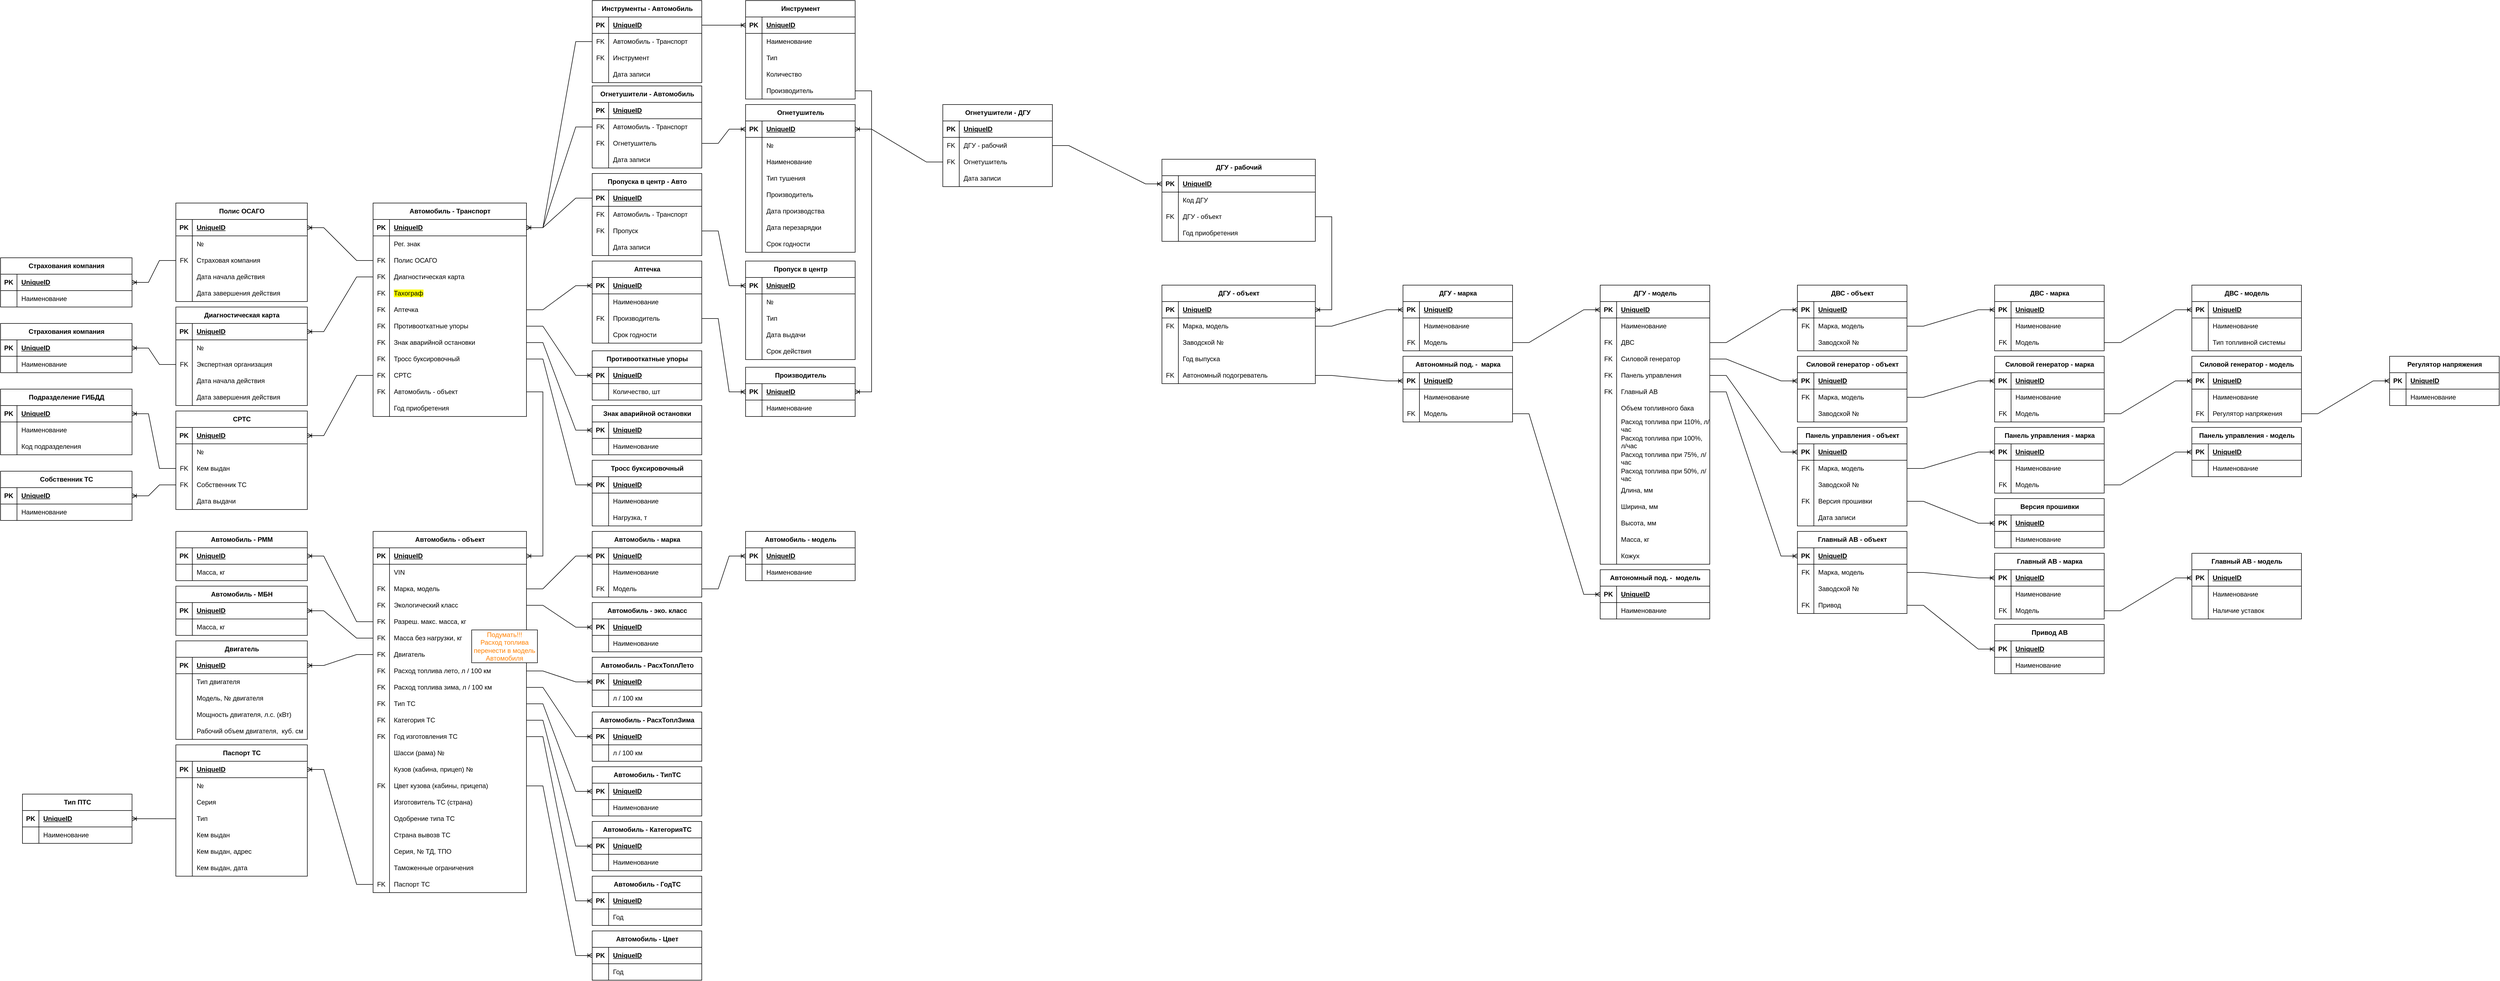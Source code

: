 <mxfile version="21.1.2" type="device">
  <diagram name="Страница 1" id="DL6jGknvzhb_gKb4Vus5">
    <mxGraphModel dx="3695" dy="2877" grid="1" gridSize="10" guides="1" tooltips="1" connect="1" arrows="1" fold="1" page="1" pageScale="1" pageWidth="827" pageHeight="1169" math="0" shadow="0">
      <root>
        <mxCell id="0" />
        <mxCell id="1" parent="0" />
        <mxCell id="3mnoeJhw_c_fS4Uzk-QM-1" value="Автомобиль - Транспорт" style="shape=table;startSize=30;container=1;collapsible=1;childLayout=tableLayout;fixedRows=1;rowLines=0;fontStyle=1;align=center;resizeLast=1;html=1;" parent="1" vertex="1">
          <mxGeometry x="40" y="-560" width="280" height="390" as="geometry" />
        </mxCell>
        <mxCell id="3mnoeJhw_c_fS4Uzk-QM-2" value="" style="shape=tableRow;horizontal=0;startSize=0;swimlaneHead=0;swimlaneBody=0;fillColor=none;collapsible=0;dropTarget=0;points=[[0,0.5],[1,0.5]];portConstraint=eastwest;top=0;left=0;right=0;bottom=1;" parent="3mnoeJhw_c_fS4Uzk-QM-1" vertex="1">
          <mxGeometry y="30" width="280" height="30" as="geometry" />
        </mxCell>
        <mxCell id="3mnoeJhw_c_fS4Uzk-QM-3" value="PK" style="shape=partialRectangle;connectable=0;fillColor=none;top=0;left=0;bottom=0;right=0;fontStyle=1;overflow=hidden;whiteSpace=wrap;html=1;" parent="3mnoeJhw_c_fS4Uzk-QM-2" vertex="1">
          <mxGeometry width="30" height="30" as="geometry">
            <mxRectangle width="30" height="30" as="alternateBounds" />
          </mxGeometry>
        </mxCell>
        <mxCell id="3mnoeJhw_c_fS4Uzk-QM-4" value="UniqueID" style="shape=partialRectangle;connectable=0;fillColor=none;top=0;left=0;bottom=0;right=0;align=left;spacingLeft=6;fontStyle=5;overflow=hidden;whiteSpace=wrap;html=1;" parent="3mnoeJhw_c_fS4Uzk-QM-2" vertex="1">
          <mxGeometry x="30" width="250" height="30" as="geometry">
            <mxRectangle width="250" height="30" as="alternateBounds" />
          </mxGeometry>
        </mxCell>
        <mxCell id="3mnoeJhw_c_fS4Uzk-QM-11" value="" style="shape=tableRow;horizontal=0;startSize=0;swimlaneHead=0;swimlaneBody=0;fillColor=none;collapsible=0;dropTarget=0;points=[[0,0.5],[1,0.5]];portConstraint=eastwest;top=0;left=0;right=0;bottom=0;" parent="3mnoeJhw_c_fS4Uzk-QM-1" vertex="1">
          <mxGeometry y="60" width="280" height="30" as="geometry" />
        </mxCell>
        <mxCell id="3mnoeJhw_c_fS4Uzk-QM-12" value="" style="shape=partialRectangle;connectable=0;fillColor=none;top=0;left=0;bottom=0;right=0;editable=1;overflow=hidden;whiteSpace=wrap;html=1;" parent="3mnoeJhw_c_fS4Uzk-QM-11" vertex="1">
          <mxGeometry width="30" height="30" as="geometry">
            <mxRectangle width="30" height="30" as="alternateBounds" />
          </mxGeometry>
        </mxCell>
        <mxCell id="3mnoeJhw_c_fS4Uzk-QM-13" value="Рег. знак" style="shape=partialRectangle;connectable=0;fillColor=none;top=0;left=0;bottom=0;right=0;align=left;spacingLeft=6;overflow=hidden;whiteSpace=wrap;html=1;" parent="3mnoeJhw_c_fS4Uzk-QM-11" vertex="1">
          <mxGeometry x="30" width="250" height="30" as="geometry">
            <mxRectangle width="250" height="30" as="alternateBounds" />
          </mxGeometry>
        </mxCell>
        <mxCell id="3mnoeJhw_c_fS4Uzk-QM-32" value="" style="shape=tableRow;horizontal=0;startSize=0;swimlaneHead=0;swimlaneBody=0;fillColor=none;collapsible=0;dropTarget=0;points=[[0,0.5],[1,0.5]];portConstraint=eastwest;top=0;left=0;right=0;bottom=0;" parent="3mnoeJhw_c_fS4Uzk-QM-1" vertex="1">
          <mxGeometry y="90" width="280" height="30" as="geometry" />
        </mxCell>
        <mxCell id="3mnoeJhw_c_fS4Uzk-QM-33" value="FK" style="shape=partialRectangle;connectable=0;fillColor=none;top=0;left=0;bottom=0;right=0;editable=1;overflow=hidden;whiteSpace=wrap;html=1;" parent="3mnoeJhw_c_fS4Uzk-QM-32" vertex="1">
          <mxGeometry width="30" height="30" as="geometry">
            <mxRectangle width="30" height="30" as="alternateBounds" />
          </mxGeometry>
        </mxCell>
        <mxCell id="3mnoeJhw_c_fS4Uzk-QM-34" value="Полис ОСАГО" style="shape=partialRectangle;connectable=0;fillColor=none;top=0;left=0;bottom=0;right=0;align=left;spacingLeft=6;overflow=hidden;whiteSpace=wrap;html=1;" parent="3mnoeJhw_c_fS4Uzk-QM-32" vertex="1">
          <mxGeometry x="30" width="250" height="30" as="geometry">
            <mxRectangle width="250" height="30" as="alternateBounds" />
          </mxGeometry>
        </mxCell>
        <mxCell id="3mnoeJhw_c_fS4Uzk-QM-35" value="" style="shape=tableRow;horizontal=0;startSize=0;swimlaneHead=0;swimlaneBody=0;fillColor=none;collapsible=0;dropTarget=0;points=[[0,0.5],[1,0.5]];portConstraint=eastwest;top=0;left=0;right=0;bottom=0;" parent="3mnoeJhw_c_fS4Uzk-QM-1" vertex="1">
          <mxGeometry y="120" width="280" height="30" as="geometry" />
        </mxCell>
        <mxCell id="3mnoeJhw_c_fS4Uzk-QM-36" value="FK" style="shape=partialRectangle;connectable=0;fillColor=none;top=0;left=0;bottom=0;right=0;editable=1;overflow=hidden;whiteSpace=wrap;html=1;" parent="3mnoeJhw_c_fS4Uzk-QM-35" vertex="1">
          <mxGeometry width="30" height="30" as="geometry">
            <mxRectangle width="30" height="30" as="alternateBounds" />
          </mxGeometry>
        </mxCell>
        <mxCell id="3mnoeJhw_c_fS4Uzk-QM-37" value="Диагностическая карта" style="shape=partialRectangle;connectable=0;fillColor=none;top=0;left=0;bottom=0;right=0;align=left;spacingLeft=6;overflow=hidden;whiteSpace=wrap;html=1;" parent="3mnoeJhw_c_fS4Uzk-QM-35" vertex="1">
          <mxGeometry x="30" width="250" height="30" as="geometry">
            <mxRectangle width="250" height="30" as="alternateBounds" />
          </mxGeometry>
        </mxCell>
        <mxCell id="3mnoeJhw_c_fS4Uzk-QM-38" value="" style="shape=tableRow;horizontal=0;startSize=0;swimlaneHead=0;swimlaneBody=0;fillColor=none;collapsible=0;dropTarget=0;points=[[0,0.5],[1,0.5]];portConstraint=eastwest;top=0;left=0;right=0;bottom=0;" parent="3mnoeJhw_c_fS4Uzk-QM-1" vertex="1">
          <mxGeometry y="150" width="280" height="30" as="geometry" />
        </mxCell>
        <mxCell id="3mnoeJhw_c_fS4Uzk-QM-39" value="FK" style="shape=partialRectangle;connectable=0;fillColor=none;top=0;left=0;bottom=0;right=0;editable=1;overflow=hidden;whiteSpace=wrap;html=1;" parent="3mnoeJhw_c_fS4Uzk-QM-38" vertex="1">
          <mxGeometry width="30" height="30" as="geometry">
            <mxRectangle width="30" height="30" as="alternateBounds" />
          </mxGeometry>
        </mxCell>
        <mxCell id="3mnoeJhw_c_fS4Uzk-QM-40" value="&lt;span style=&quot;background-color: rgb(251, 255, 0);&quot;&gt;Тахограф&lt;/span&gt;" style="shape=partialRectangle;connectable=0;fillColor=none;top=0;left=0;bottom=0;right=0;align=left;spacingLeft=6;overflow=hidden;whiteSpace=wrap;html=1;" parent="3mnoeJhw_c_fS4Uzk-QM-38" vertex="1">
          <mxGeometry x="30" width="250" height="30" as="geometry">
            <mxRectangle width="250" height="30" as="alternateBounds" />
          </mxGeometry>
        </mxCell>
        <mxCell id="3mnoeJhw_c_fS4Uzk-QM-308" value="" style="shape=tableRow;horizontal=0;startSize=0;swimlaneHead=0;swimlaneBody=0;fillColor=none;collapsible=0;dropTarget=0;points=[[0,0.5],[1,0.5]];portConstraint=eastwest;top=0;left=0;right=0;bottom=0;" parent="3mnoeJhw_c_fS4Uzk-QM-1" vertex="1">
          <mxGeometry y="180" width="280" height="30" as="geometry" />
        </mxCell>
        <mxCell id="3mnoeJhw_c_fS4Uzk-QM-309" value="FK" style="shape=partialRectangle;connectable=0;fillColor=none;top=0;left=0;bottom=0;right=0;editable=1;overflow=hidden;whiteSpace=wrap;html=1;" parent="3mnoeJhw_c_fS4Uzk-QM-308" vertex="1">
          <mxGeometry width="30" height="30" as="geometry">
            <mxRectangle width="30" height="30" as="alternateBounds" />
          </mxGeometry>
        </mxCell>
        <mxCell id="3mnoeJhw_c_fS4Uzk-QM-310" value="Аптечка" style="shape=partialRectangle;connectable=0;fillColor=none;top=0;left=0;bottom=0;right=0;align=left;spacingLeft=6;overflow=hidden;whiteSpace=wrap;html=1;" parent="3mnoeJhw_c_fS4Uzk-QM-308" vertex="1">
          <mxGeometry x="30" width="250" height="30" as="geometry">
            <mxRectangle width="250" height="30" as="alternateBounds" />
          </mxGeometry>
        </mxCell>
        <mxCell id="3mnoeJhw_c_fS4Uzk-QM-314" value="" style="shape=tableRow;horizontal=0;startSize=0;swimlaneHead=0;swimlaneBody=0;fillColor=none;collapsible=0;dropTarget=0;points=[[0,0.5],[1,0.5]];portConstraint=eastwest;top=0;left=0;right=0;bottom=0;" parent="3mnoeJhw_c_fS4Uzk-QM-1" vertex="1">
          <mxGeometry y="210" width="280" height="30" as="geometry" />
        </mxCell>
        <mxCell id="3mnoeJhw_c_fS4Uzk-QM-315" value="FK" style="shape=partialRectangle;connectable=0;fillColor=none;top=0;left=0;bottom=0;right=0;editable=1;overflow=hidden;whiteSpace=wrap;html=1;" parent="3mnoeJhw_c_fS4Uzk-QM-314" vertex="1">
          <mxGeometry width="30" height="30" as="geometry">
            <mxRectangle width="30" height="30" as="alternateBounds" />
          </mxGeometry>
        </mxCell>
        <mxCell id="3mnoeJhw_c_fS4Uzk-QM-316" value="Противооткатные упоры" style="shape=partialRectangle;connectable=0;fillColor=none;top=0;left=0;bottom=0;right=0;align=left;spacingLeft=6;overflow=hidden;whiteSpace=wrap;html=1;" parent="3mnoeJhw_c_fS4Uzk-QM-314" vertex="1">
          <mxGeometry x="30" width="250" height="30" as="geometry">
            <mxRectangle width="250" height="30" as="alternateBounds" />
          </mxGeometry>
        </mxCell>
        <mxCell id="3mnoeJhw_c_fS4Uzk-QM-317" value="" style="shape=tableRow;horizontal=0;startSize=0;swimlaneHead=0;swimlaneBody=0;fillColor=none;collapsible=0;dropTarget=0;points=[[0,0.5],[1,0.5]];portConstraint=eastwest;top=0;left=0;right=0;bottom=0;" parent="3mnoeJhw_c_fS4Uzk-QM-1" vertex="1">
          <mxGeometry y="240" width="280" height="30" as="geometry" />
        </mxCell>
        <mxCell id="3mnoeJhw_c_fS4Uzk-QM-318" value="FK" style="shape=partialRectangle;connectable=0;fillColor=none;top=0;left=0;bottom=0;right=0;editable=1;overflow=hidden;whiteSpace=wrap;html=1;" parent="3mnoeJhw_c_fS4Uzk-QM-317" vertex="1">
          <mxGeometry width="30" height="30" as="geometry">
            <mxRectangle width="30" height="30" as="alternateBounds" />
          </mxGeometry>
        </mxCell>
        <mxCell id="3mnoeJhw_c_fS4Uzk-QM-319" value="Знак аварийной остановки" style="shape=partialRectangle;connectable=0;fillColor=none;top=0;left=0;bottom=0;right=0;align=left;spacingLeft=6;overflow=hidden;whiteSpace=wrap;html=1;" parent="3mnoeJhw_c_fS4Uzk-QM-317" vertex="1">
          <mxGeometry x="30" width="250" height="30" as="geometry">
            <mxRectangle width="250" height="30" as="alternateBounds" />
          </mxGeometry>
        </mxCell>
        <mxCell id="3mnoeJhw_c_fS4Uzk-QM-323" value="" style="shape=tableRow;horizontal=0;startSize=0;swimlaneHead=0;swimlaneBody=0;fillColor=none;collapsible=0;dropTarget=0;points=[[0,0.5],[1,0.5]];portConstraint=eastwest;top=0;left=0;right=0;bottom=0;" parent="3mnoeJhw_c_fS4Uzk-QM-1" vertex="1">
          <mxGeometry y="270" width="280" height="30" as="geometry" />
        </mxCell>
        <mxCell id="3mnoeJhw_c_fS4Uzk-QM-324" value="FK" style="shape=partialRectangle;connectable=0;fillColor=none;top=0;left=0;bottom=0;right=0;editable=1;overflow=hidden;whiteSpace=wrap;html=1;" parent="3mnoeJhw_c_fS4Uzk-QM-323" vertex="1">
          <mxGeometry width="30" height="30" as="geometry">
            <mxRectangle width="30" height="30" as="alternateBounds" />
          </mxGeometry>
        </mxCell>
        <mxCell id="3mnoeJhw_c_fS4Uzk-QM-325" value="Тросс буксировочный" style="shape=partialRectangle;connectable=0;fillColor=none;top=0;left=0;bottom=0;right=0;align=left;spacingLeft=6;overflow=hidden;whiteSpace=wrap;html=1;" parent="3mnoeJhw_c_fS4Uzk-QM-323" vertex="1">
          <mxGeometry x="30" width="250" height="30" as="geometry">
            <mxRectangle width="250" height="30" as="alternateBounds" />
          </mxGeometry>
        </mxCell>
        <mxCell id="3mnoeJhw_c_fS4Uzk-QM-326" value="" style="shape=tableRow;horizontal=0;startSize=0;swimlaneHead=0;swimlaneBody=0;fillColor=none;collapsible=0;dropTarget=0;points=[[0,0.5],[1,0.5]];portConstraint=eastwest;top=0;left=0;right=0;bottom=0;" parent="3mnoeJhw_c_fS4Uzk-QM-1" vertex="1">
          <mxGeometry y="300" width="280" height="30" as="geometry" />
        </mxCell>
        <mxCell id="3mnoeJhw_c_fS4Uzk-QM-327" value="FK" style="shape=partialRectangle;connectable=0;fillColor=none;top=0;left=0;bottom=0;right=0;editable=1;overflow=hidden;whiteSpace=wrap;html=1;" parent="3mnoeJhw_c_fS4Uzk-QM-326" vertex="1">
          <mxGeometry width="30" height="30" as="geometry">
            <mxRectangle width="30" height="30" as="alternateBounds" />
          </mxGeometry>
        </mxCell>
        <mxCell id="3mnoeJhw_c_fS4Uzk-QM-328" value="СРТС" style="shape=partialRectangle;connectable=0;fillColor=none;top=0;left=0;bottom=0;right=0;align=left;spacingLeft=6;overflow=hidden;whiteSpace=wrap;html=1;" parent="3mnoeJhw_c_fS4Uzk-QM-326" vertex="1">
          <mxGeometry x="30" width="250" height="30" as="geometry">
            <mxRectangle width="250" height="30" as="alternateBounds" />
          </mxGeometry>
        </mxCell>
        <mxCell id="3mnoeJhw_c_fS4Uzk-QM-5" value="" style="shape=tableRow;horizontal=0;startSize=0;swimlaneHead=0;swimlaneBody=0;fillColor=none;collapsible=0;dropTarget=0;points=[[0,0.5],[1,0.5]];portConstraint=eastwest;top=0;left=0;right=0;bottom=0;" parent="3mnoeJhw_c_fS4Uzk-QM-1" vertex="1">
          <mxGeometry y="330" width="280" height="30" as="geometry" />
        </mxCell>
        <mxCell id="3mnoeJhw_c_fS4Uzk-QM-6" value="FK" style="shape=partialRectangle;connectable=0;fillColor=none;top=0;left=0;bottom=0;right=0;editable=1;overflow=hidden;whiteSpace=wrap;html=1;" parent="3mnoeJhw_c_fS4Uzk-QM-5" vertex="1">
          <mxGeometry width="30" height="30" as="geometry">
            <mxRectangle width="30" height="30" as="alternateBounds" />
          </mxGeometry>
        </mxCell>
        <mxCell id="3mnoeJhw_c_fS4Uzk-QM-7" value="Автомобиль - объект" style="shape=partialRectangle;connectable=0;fillColor=none;top=0;left=0;bottom=0;right=0;align=left;spacingLeft=6;overflow=hidden;whiteSpace=wrap;html=1;" parent="3mnoeJhw_c_fS4Uzk-QM-5" vertex="1">
          <mxGeometry x="30" width="250" height="30" as="geometry">
            <mxRectangle width="250" height="30" as="alternateBounds" />
          </mxGeometry>
        </mxCell>
        <mxCell id="9D_K0I7ylkJz3-MTBOo4-360" value="" style="shape=tableRow;horizontal=0;startSize=0;swimlaneHead=0;swimlaneBody=0;fillColor=none;collapsible=0;dropTarget=0;points=[[0,0.5],[1,0.5]];portConstraint=eastwest;top=0;left=0;right=0;bottom=0;" vertex="1" parent="3mnoeJhw_c_fS4Uzk-QM-1">
          <mxGeometry y="360" width="280" height="30" as="geometry" />
        </mxCell>
        <mxCell id="9D_K0I7ylkJz3-MTBOo4-361" value="" style="shape=partialRectangle;connectable=0;fillColor=none;top=0;left=0;bottom=0;right=0;editable=1;overflow=hidden;whiteSpace=wrap;html=1;" vertex="1" parent="9D_K0I7ylkJz3-MTBOo4-360">
          <mxGeometry width="30" height="30" as="geometry">
            <mxRectangle width="30" height="30" as="alternateBounds" />
          </mxGeometry>
        </mxCell>
        <mxCell id="9D_K0I7ylkJz3-MTBOo4-362" value="Год приобретения" style="shape=partialRectangle;connectable=0;fillColor=none;top=0;left=0;bottom=0;right=0;align=left;spacingLeft=6;overflow=hidden;whiteSpace=wrap;html=1;" vertex="1" parent="9D_K0I7ylkJz3-MTBOo4-360">
          <mxGeometry x="30" width="250" height="30" as="geometry">
            <mxRectangle width="250" height="30" as="alternateBounds" />
          </mxGeometry>
        </mxCell>
        <mxCell id="3mnoeJhw_c_fS4Uzk-QM-47" value="Автомобиль - объект" style="shape=table;startSize=30;container=1;collapsible=1;childLayout=tableLayout;fixedRows=1;rowLines=0;fontStyle=1;align=center;resizeLast=1;html=1;" parent="1" vertex="1">
          <mxGeometry x="40" y="40" width="280" height="660" as="geometry" />
        </mxCell>
        <mxCell id="3mnoeJhw_c_fS4Uzk-QM-48" value="" style="shape=tableRow;horizontal=0;startSize=0;swimlaneHead=0;swimlaneBody=0;fillColor=none;collapsible=0;dropTarget=0;points=[[0,0.5],[1,0.5]];portConstraint=eastwest;top=0;left=0;right=0;bottom=1;" parent="3mnoeJhw_c_fS4Uzk-QM-47" vertex="1">
          <mxGeometry y="30" width="280" height="30" as="geometry" />
        </mxCell>
        <mxCell id="3mnoeJhw_c_fS4Uzk-QM-49" value="PK" style="shape=partialRectangle;connectable=0;fillColor=none;top=0;left=0;bottom=0;right=0;fontStyle=1;overflow=hidden;whiteSpace=wrap;html=1;" parent="3mnoeJhw_c_fS4Uzk-QM-48" vertex="1">
          <mxGeometry width="30" height="30" as="geometry">
            <mxRectangle width="30" height="30" as="alternateBounds" />
          </mxGeometry>
        </mxCell>
        <mxCell id="3mnoeJhw_c_fS4Uzk-QM-50" value="UniqueID" style="shape=partialRectangle;connectable=0;fillColor=none;top=0;left=0;bottom=0;right=0;align=left;spacingLeft=6;fontStyle=5;overflow=hidden;whiteSpace=wrap;html=1;" parent="3mnoeJhw_c_fS4Uzk-QM-48" vertex="1">
          <mxGeometry x="30" width="250" height="30" as="geometry">
            <mxRectangle width="250" height="30" as="alternateBounds" />
          </mxGeometry>
        </mxCell>
        <mxCell id="3mnoeJhw_c_fS4Uzk-QM-72" value="" style="shape=tableRow;horizontal=0;startSize=0;swimlaneHead=0;swimlaneBody=0;fillColor=none;collapsible=0;dropTarget=0;points=[[0,0.5],[1,0.5]];portConstraint=eastwest;top=0;left=0;right=0;bottom=0;" parent="3mnoeJhw_c_fS4Uzk-QM-47" vertex="1">
          <mxGeometry y="60" width="280" height="30" as="geometry" />
        </mxCell>
        <mxCell id="3mnoeJhw_c_fS4Uzk-QM-73" value="" style="shape=partialRectangle;connectable=0;fillColor=none;top=0;left=0;bottom=0;right=0;editable=1;overflow=hidden;whiteSpace=wrap;html=1;" parent="3mnoeJhw_c_fS4Uzk-QM-72" vertex="1">
          <mxGeometry width="30" height="30" as="geometry">
            <mxRectangle width="30" height="30" as="alternateBounds" />
          </mxGeometry>
        </mxCell>
        <mxCell id="3mnoeJhw_c_fS4Uzk-QM-74" value="VIN" style="shape=partialRectangle;connectable=0;fillColor=none;top=0;left=0;bottom=0;right=0;align=left;spacingLeft=6;overflow=hidden;whiteSpace=wrap;html=1;" parent="3mnoeJhw_c_fS4Uzk-QM-72" vertex="1">
          <mxGeometry x="30" width="250" height="30" as="geometry">
            <mxRectangle width="250" height="30" as="alternateBounds" />
          </mxGeometry>
        </mxCell>
        <mxCell id="3mnoeJhw_c_fS4Uzk-QM-51" value="" style="shape=tableRow;horizontal=0;startSize=0;swimlaneHead=0;swimlaneBody=0;fillColor=none;collapsible=0;dropTarget=0;points=[[0,0.5],[1,0.5]];portConstraint=eastwest;top=0;left=0;right=0;bottom=0;" parent="3mnoeJhw_c_fS4Uzk-QM-47" vertex="1">
          <mxGeometry y="90" width="280" height="30" as="geometry" />
        </mxCell>
        <mxCell id="3mnoeJhw_c_fS4Uzk-QM-52" value="FK" style="shape=partialRectangle;connectable=0;fillColor=none;top=0;left=0;bottom=0;right=0;editable=1;overflow=hidden;whiteSpace=wrap;html=1;" parent="3mnoeJhw_c_fS4Uzk-QM-51" vertex="1">
          <mxGeometry width="30" height="30" as="geometry">
            <mxRectangle width="30" height="30" as="alternateBounds" />
          </mxGeometry>
        </mxCell>
        <mxCell id="3mnoeJhw_c_fS4Uzk-QM-53" value="Марка, модель" style="shape=partialRectangle;connectable=0;fillColor=none;top=0;left=0;bottom=0;right=0;align=left;spacingLeft=6;overflow=hidden;whiteSpace=wrap;html=1;" parent="3mnoeJhw_c_fS4Uzk-QM-51" vertex="1">
          <mxGeometry x="30" width="250" height="30" as="geometry">
            <mxRectangle width="250" height="30" as="alternateBounds" />
          </mxGeometry>
        </mxCell>
        <mxCell id="3mnoeJhw_c_fS4Uzk-QM-57" value="" style="shape=tableRow;horizontal=0;startSize=0;swimlaneHead=0;swimlaneBody=0;fillColor=none;collapsible=0;dropTarget=0;points=[[0,0.5],[1,0.5]];portConstraint=eastwest;top=0;left=0;right=0;bottom=0;" parent="3mnoeJhw_c_fS4Uzk-QM-47" vertex="1">
          <mxGeometry y="120" width="280" height="30" as="geometry" />
        </mxCell>
        <mxCell id="3mnoeJhw_c_fS4Uzk-QM-58" value="FK" style="shape=partialRectangle;connectable=0;fillColor=none;top=0;left=0;bottom=0;right=0;editable=1;overflow=hidden;whiteSpace=wrap;html=1;" parent="3mnoeJhw_c_fS4Uzk-QM-57" vertex="1">
          <mxGeometry width="30" height="30" as="geometry">
            <mxRectangle width="30" height="30" as="alternateBounds" />
          </mxGeometry>
        </mxCell>
        <mxCell id="3mnoeJhw_c_fS4Uzk-QM-59" value="Экологический класс" style="shape=partialRectangle;connectable=0;fillColor=none;top=0;left=0;bottom=0;right=0;align=left;spacingLeft=6;overflow=hidden;whiteSpace=wrap;html=1;" parent="3mnoeJhw_c_fS4Uzk-QM-57" vertex="1">
          <mxGeometry x="30" width="250" height="30" as="geometry">
            <mxRectangle width="250" height="30" as="alternateBounds" />
          </mxGeometry>
        </mxCell>
        <mxCell id="3mnoeJhw_c_fS4Uzk-QM-60" value="" style="shape=tableRow;horizontal=0;startSize=0;swimlaneHead=0;swimlaneBody=0;fillColor=none;collapsible=0;dropTarget=0;points=[[0,0.5],[1,0.5]];portConstraint=eastwest;top=0;left=0;right=0;bottom=0;" parent="3mnoeJhw_c_fS4Uzk-QM-47" vertex="1">
          <mxGeometry y="150" width="280" height="30" as="geometry" />
        </mxCell>
        <mxCell id="3mnoeJhw_c_fS4Uzk-QM-61" value="FK" style="shape=partialRectangle;connectable=0;fillColor=none;top=0;left=0;bottom=0;right=0;editable=1;overflow=hidden;whiteSpace=wrap;html=1;" parent="3mnoeJhw_c_fS4Uzk-QM-60" vertex="1">
          <mxGeometry width="30" height="30" as="geometry">
            <mxRectangle width="30" height="30" as="alternateBounds" />
          </mxGeometry>
        </mxCell>
        <mxCell id="3mnoeJhw_c_fS4Uzk-QM-62" value="Разреш. макс. масса, кг" style="shape=partialRectangle;connectable=0;fillColor=none;top=0;left=0;bottom=0;right=0;align=left;spacingLeft=6;overflow=hidden;whiteSpace=wrap;html=1;" parent="3mnoeJhw_c_fS4Uzk-QM-60" vertex="1">
          <mxGeometry x="30" width="250" height="30" as="geometry">
            <mxRectangle width="250" height="30" as="alternateBounds" />
          </mxGeometry>
        </mxCell>
        <mxCell id="3mnoeJhw_c_fS4Uzk-QM-102" value="" style="shape=tableRow;horizontal=0;startSize=0;swimlaneHead=0;swimlaneBody=0;fillColor=none;collapsible=0;dropTarget=0;points=[[0,0.5],[1,0.5]];portConstraint=eastwest;top=0;left=0;right=0;bottom=0;" parent="3mnoeJhw_c_fS4Uzk-QM-47" vertex="1">
          <mxGeometry y="180" width="280" height="30" as="geometry" />
        </mxCell>
        <mxCell id="3mnoeJhw_c_fS4Uzk-QM-103" value="FK" style="shape=partialRectangle;connectable=0;fillColor=none;top=0;left=0;bottom=0;right=0;editable=1;overflow=hidden;whiteSpace=wrap;html=1;" parent="3mnoeJhw_c_fS4Uzk-QM-102" vertex="1">
          <mxGeometry width="30" height="30" as="geometry">
            <mxRectangle width="30" height="30" as="alternateBounds" />
          </mxGeometry>
        </mxCell>
        <mxCell id="3mnoeJhw_c_fS4Uzk-QM-104" value="Масса без нагрузки, кг" style="shape=partialRectangle;connectable=0;fillColor=none;top=0;left=0;bottom=0;right=0;align=left;spacingLeft=6;overflow=hidden;whiteSpace=wrap;html=1;" parent="3mnoeJhw_c_fS4Uzk-QM-102" vertex="1">
          <mxGeometry x="30" width="250" height="30" as="geometry">
            <mxRectangle width="250" height="30" as="alternateBounds" />
          </mxGeometry>
        </mxCell>
        <mxCell id="3mnoeJhw_c_fS4Uzk-QM-63" value="" style="shape=tableRow;horizontal=0;startSize=0;swimlaneHead=0;swimlaneBody=0;fillColor=none;collapsible=0;dropTarget=0;points=[[0,0.5],[1,0.5]];portConstraint=eastwest;top=0;left=0;right=0;bottom=0;" parent="3mnoeJhw_c_fS4Uzk-QM-47" vertex="1">
          <mxGeometry y="210" width="280" height="30" as="geometry" />
        </mxCell>
        <mxCell id="3mnoeJhw_c_fS4Uzk-QM-64" value="FK" style="shape=partialRectangle;connectable=0;fillColor=none;top=0;left=0;bottom=0;right=0;editable=1;overflow=hidden;whiteSpace=wrap;html=1;" parent="3mnoeJhw_c_fS4Uzk-QM-63" vertex="1">
          <mxGeometry width="30" height="30" as="geometry">
            <mxRectangle width="30" height="30" as="alternateBounds" />
          </mxGeometry>
        </mxCell>
        <mxCell id="3mnoeJhw_c_fS4Uzk-QM-65" value="Двигатель" style="shape=partialRectangle;connectable=0;fillColor=none;top=0;left=0;bottom=0;right=0;align=left;spacingLeft=6;overflow=hidden;whiteSpace=wrap;html=1;" parent="3mnoeJhw_c_fS4Uzk-QM-63" vertex="1">
          <mxGeometry x="30" width="250" height="30" as="geometry">
            <mxRectangle width="250" height="30" as="alternateBounds" />
          </mxGeometry>
        </mxCell>
        <mxCell id="3mnoeJhw_c_fS4Uzk-QM-66" value="" style="shape=tableRow;horizontal=0;startSize=0;swimlaneHead=0;swimlaneBody=0;fillColor=none;collapsible=0;dropTarget=0;points=[[0,0.5],[1,0.5]];portConstraint=eastwest;top=0;left=0;right=0;bottom=0;" parent="3mnoeJhw_c_fS4Uzk-QM-47" vertex="1">
          <mxGeometry y="240" width="280" height="30" as="geometry" />
        </mxCell>
        <mxCell id="3mnoeJhw_c_fS4Uzk-QM-67" value="FK" style="shape=partialRectangle;connectable=0;fillColor=none;top=0;left=0;bottom=0;right=0;editable=1;overflow=hidden;whiteSpace=wrap;html=1;" parent="3mnoeJhw_c_fS4Uzk-QM-66" vertex="1">
          <mxGeometry width="30" height="30" as="geometry">
            <mxRectangle width="30" height="30" as="alternateBounds" />
          </mxGeometry>
        </mxCell>
        <mxCell id="3mnoeJhw_c_fS4Uzk-QM-68" value="Расход топлива лето, л / 100 км" style="shape=partialRectangle;connectable=0;fillColor=none;top=0;left=0;bottom=0;right=0;align=left;spacingLeft=6;overflow=hidden;whiteSpace=wrap;html=1;" parent="3mnoeJhw_c_fS4Uzk-QM-66" vertex="1">
          <mxGeometry x="30" width="250" height="30" as="geometry">
            <mxRectangle width="250" height="30" as="alternateBounds" />
          </mxGeometry>
        </mxCell>
        <mxCell id="3mnoeJhw_c_fS4Uzk-QM-69" value="" style="shape=tableRow;horizontal=0;startSize=0;swimlaneHead=0;swimlaneBody=0;fillColor=none;collapsible=0;dropTarget=0;points=[[0,0.5],[1,0.5]];portConstraint=eastwest;top=0;left=0;right=0;bottom=0;" parent="3mnoeJhw_c_fS4Uzk-QM-47" vertex="1">
          <mxGeometry y="270" width="280" height="30" as="geometry" />
        </mxCell>
        <mxCell id="3mnoeJhw_c_fS4Uzk-QM-70" value="FK" style="shape=partialRectangle;connectable=0;fillColor=none;top=0;left=0;bottom=0;right=0;editable=1;overflow=hidden;whiteSpace=wrap;html=1;" parent="3mnoeJhw_c_fS4Uzk-QM-69" vertex="1">
          <mxGeometry width="30" height="30" as="geometry">
            <mxRectangle width="30" height="30" as="alternateBounds" />
          </mxGeometry>
        </mxCell>
        <mxCell id="3mnoeJhw_c_fS4Uzk-QM-71" value="Расход топлива зима, л / 100 км" style="shape=partialRectangle;connectable=0;fillColor=none;top=0;left=0;bottom=0;right=0;align=left;spacingLeft=6;overflow=hidden;whiteSpace=wrap;html=1;" parent="3mnoeJhw_c_fS4Uzk-QM-69" vertex="1">
          <mxGeometry x="30" width="250" height="30" as="geometry">
            <mxRectangle width="250" height="30" as="alternateBounds" />
          </mxGeometry>
        </mxCell>
        <mxCell id="3mnoeJhw_c_fS4Uzk-QM-75" value="" style="shape=tableRow;horizontal=0;startSize=0;swimlaneHead=0;swimlaneBody=0;fillColor=none;collapsible=0;dropTarget=0;points=[[0,0.5],[1,0.5]];portConstraint=eastwest;top=0;left=0;right=0;bottom=0;" parent="3mnoeJhw_c_fS4Uzk-QM-47" vertex="1">
          <mxGeometry y="300" width="280" height="30" as="geometry" />
        </mxCell>
        <mxCell id="3mnoeJhw_c_fS4Uzk-QM-76" value="FK" style="shape=partialRectangle;connectable=0;fillColor=none;top=0;left=0;bottom=0;right=0;editable=1;overflow=hidden;whiteSpace=wrap;html=1;" parent="3mnoeJhw_c_fS4Uzk-QM-75" vertex="1">
          <mxGeometry width="30" height="30" as="geometry">
            <mxRectangle width="30" height="30" as="alternateBounds" />
          </mxGeometry>
        </mxCell>
        <mxCell id="3mnoeJhw_c_fS4Uzk-QM-77" value="Тип ТС" style="shape=partialRectangle;connectable=0;fillColor=none;top=0;left=0;bottom=0;right=0;align=left;spacingLeft=6;overflow=hidden;whiteSpace=wrap;html=1;" parent="3mnoeJhw_c_fS4Uzk-QM-75" vertex="1">
          <mxGeometry x="30" width="250" height="30" as="geometry">
            <mxRectangle width="250" height="30" as="alternateBounds" />
          </mxGeometry>
        </mxCell>
        <mxCell id="3mnoeJhw_c_fS4Uzk-QM-78" value="" style="shape=tableRow;horizontal=0;startSize=0;swimlaneHead=0;swimlaneBody=0;fillColor=none;collapsible=0;dropTarget=0;points=[[0,0.5],[1,0.5]];portConstraint=eastwest;top=0;left=0;right=0;bottom=0;" parent="3mnoeJhw_c_fS4Uzk-QM-47" vertex="1">
          <mxGeometry y="330" width="280" height="30" as="geometry" />
        </mxCell>
        <mxCell id="3mnoeJhw_c_fS4Uzk-QM-79" value="FK" style="shape=partialRectangle;connectable=0;fillColor=none;top=0;left=0;bottom=0;right=0;editable=1;overflow=hidden;whiteSpace=wrap;html=1;" parent="3mnoeJhw_c_fS4Uzk-QM-78" vertex="1">
          <mxGeometry width="30" height="30" as="geometry">
            <mxRectangle width="30" height="30" as="alternateBounds" />
          </mxGeometry>
        </mxCell>
        <mxCell id="3mnoeJhw_c_fS4Uzk-QM-80" value="Категория ТС" style="shape=partialRectangle;connectable=0;fillColor=none;top=0;left=0;bottom=0;right=0;align=left;spacingLeft=6;overflow=hidden;whiteSpace=wrap;html=1;" parent="3mnoeJhw_c_fS4Uzk-QM-78" vertex="1">
          <mxGeometry x="30" width="250" height="30" as="geometry">
            <mxRectangle width="250" height="30" as="alternateBounds" />
          </mxGeometry>
        </mxCell>
        <mxCell id="3mnoeJhw_c_fS4Uzk-QM-81" value="" style="shape=tableRow;horizontal=0;startSize=0;swimlaneHead=0;swimlaneBody=0;fillColor=none;collapsible=0;dropTarget=0;points=[[0,0.5],[1,0.5]];portConstraint=eastwest;top=0;left=0;right=0;bottom=0;" parent="3mnoeJhw_c_fS4Uzk-QM-47" vertex="1">
          <mxGeometry y="360" width="280" height="30" as="geometry" />
        </mxCell>
        <mxCell id="3mnoeJhw_c_fS4Uzk-QM-82" value="FK" style="shape=partialRectangle;connectable=0;fillColor=none;top=0;left=0;bottom=0;right=0;editable=1;overflow=hidden;whiteSpace=wrap;html=1;" parent="3mnoeJhw_c_fS4Uzk-QM-81" vertex="1">
          <mxGeometry width="30" height="30" as="geometry">
            <mxRectangle width="30" height="30" as="alternateBounds" />
          </mxGeometry>
        </mxCell>
        <mxCell id="3mnoeJhw_c_fS4Uzk-QM-83" value="Год изготовления ТС" style="shape=partialRectangle;connectable=0;fillColor=none;top=0;left=0;bottom=0;right=0;align=left;spacingLeft=6;overflow=hidden;whiteSpace=wrap;html=1;" parent="3mnoeJhw_c_fS4Uzk-QM-81" vertex="1">
          <mxGeometry x="30" width="250" height="30" as="geometry">
            <mxRectangle width="250" height="30" as="alternateBounds" />
          </mxGeometry>
        </mxCell>
        <mxCell id="3mnoeJhw_c_fS4Uzk-QM-87" value="" style="shape=tableRow;horizontal=0;startSize=0;swimlaneHead=0;swimlaneBody=0;fillColor=none;collapsible=0;dropTarget=0;points=[[0,0.5],[1,0.5]];portConstraint=eastwest;top=0;left=0;right=0;bottom=0;" parent="3mnoeJhw_c_fS4Uzk-QM-47" vertex="1">
          <mxGeometry y="390" width="280" height="30" as="geometry" />
        </mxCell>
        <mxCell id="3mnoeJhw_c_fS4Uzk-QM-88" value="" style="shape=partialRectangle;connectable=0;fillColor=none;top=0;left=0;bottom=0;right=0;editable=1;overflow=hidden;whiteSpace=wrap;html=1;" parent="3mnoeJhw_c_fS4Uzk-QM-87" vertex="1">
          <mxGeometry width="30" height="30" as="geometry">
            <mxRectangle width="30" height="30" as="alternateBounds" />
          </mxGeometry>
        </mxCell>
        <mxCell id="3mnoeJhw_c_fS4Uzk-QM-89" value="Шасси (рама) №" style="shape=partialRectangle;connectable=0;fillColor=none;top=0;left=0;bottom=0;right=0;align=left;spacingLeft=6;overflow=hidden;whiteSpace=wrap;html=1;" parent="3mnoeJhw_c_fS4Uzk-QM-87" vertex="1">
          <mxGeometry x="30" width="250" height="30" as="geometry">
            <mxRectangle width="250" height="30" as="alternateBounds" />
          </mxGeometry>
        </mxCell>
        <mxCell id="3mnoeJhw_c_fS4Uzk-QM-90" value="" style="shape=tableRow;horizontal=0;startSize=0;swimlaneHead=0;swimlaneBody=0;fillColor=none;collapsible=0;dropTarget=0;points=[[0,0.5],[1,0.5]];portConstraint=eastwest;top=0;left=0;right=0;bottom=0;" parent="3mnoeJhw_c_fS4Uzk-QM-47" vertex="1">
          <mxGeometry y="420" width="280" height="30" as="geometry" />
        </mxCell>
        <mxCell id="3mnoeJhw_c_fS4Uzk-QM-91" value="" style="shape=partialRectangle;connectable=0;fillColor=none;top=0;left=0;bottom=0;right=0;editable=1;overflow=hidden;whiteSpace=wrap;html=1;" parent="3mnoeJhw_c_fS4Uzk-QM-90" vertex="1">
          <mxGeometry width="30" height="30" as="geometry">
            <mxRectangle width="30" height="30" as="alternateBounds" />
          </mxGeometry>
        </mxCell>
        <mxCell id="3mnoeJhw_c_fS4Uzk-QM-92" value="Кузов (кабина, прицеп) №" style="shape=partialRectangle;connectable=0;fillColor=none;top=0;left=0;bottom=0;right=0;align=left;spacingLeft=6;overflow=hidden;whiteSpace=wrap;html=1;" parent="3mnoeJhw_c_fS4Uzk-QM-90" vertex="1">
          <mxGeometry x="30" width="250" height="30" as="geometry">
            <mxRectangle width="250" height="30" as="alternateBounds" />
          </mxGeometry>
        </mxCell>
        <mxCell id="3mnoeJhw_c_fS4Uzk-QM-93" value="" style="shape=tableRow;horizontal=0;startSize=0;swimlaneHead=0;swimlaneBody=0;fillColor=none;collapsible=0;dropTarget=0;points=[[0,0.5],[1,0.5]];portConstraint=eastwest;top=0;left=0;right=0;bottom=0;" parent="3mnoeJhw_c_fS4Uzk-QM-47" vertex="1">
          <mxGeometry y="450" width="280" height="30" as="geometry" />
        </mxCell>
        <mxCell id="3mnoeJhw_c_fS4Uzk-QM-94" value="FK" style="shape=partialRectangle;connectable=0;fillColor=none;top=0;left=0;bottom=0;right=0;editable=1;overflow=hidden;whiteSpace=wrap;html=1;" parent="3mnoeJhw_c_fS4Uzk-QM-93" vertex="1">
          <mxGeometry width="30" height="30" as="geometry">
            <mxRectangle width="30" height="30" as="alternateBounds" />
          </mxGeometry>
        </mxCell>
        <mxCell id="3mnoeJhw_c_fS4Uzk-QM-95" value="Цвет кузова (кабины, прицепа)" style="shape=partialRectangle;connectable=0;fillColor=none;top=0;left=0;bottom=0;right=0;align=left;spacingLeft=6;overflow=hidden;whiteSpace=wrap;html=1;" parent="3mnoeJhw_c_fS4Uzk-QM-93" vertex="1">
          <mxGeometry x="30" width="250" height="30" as="geometry">
            <mxRectangle width="250" height="30" as="alternateBounds" />
          </mxGeometry>
        </mxCell>
        <mxCell id="3mnoeJhw_c_fS4Uzk-QM-105" value="" style="shape=tableRow;horizontal=0;startSize=0;swimlaneHead=0;swimlaneBody=0;fillColor=none;collapsible=0;dropTarget=0;points=[[0,0.5],[1,0.5]];portConstraint=eastwest;top=0;left=0;right=0;bottom=0;" parent="3mnoeJhw_c_fS4Uzk-QM-47" vertex="1">
          <mxGeometry y="480" width="280" height="30" as="geometry" />
        </mxCell>
        <mxCell id="3mnoeJhw_c_fS4Uzk-QM-106" value="" style="shape=partialRectangle;connectable=0;fillColor=none;top=0;left=0;bottom=0;right=0;editable=1;overflow=hidden;whiteSpace=wrap;html=1;" parent="3mnoeJhw_c_fS4Uzk-QM-105" vertex="1">
          <mxGeometry width="30" height="30" as="geometry">
            <mxRectangle width="30" height="30" as="alternateBounds" />
          </mxGeometry>
        </mxCell>
        <mxCell id="3mnoeJhw_c_fS4Uzk-QM-107" value="Изготовитель ТС (страна)" style="shape=partialRectangle;connectable=0;fillColor=none;top=0;left=0;bottom=0;right=0;align=left;spacingLeft=6;overflow=hidden;whiteSpace=wrap;html=1;" parent="3mnoeJhw_c_fS4Uzk-QM-105" vertex="1">
          <mxGeometry x="30" width="250" height="30" as="geometry">
            <mxRectangle width="250" height="30" as="alternateBounds" />
          </mxGeometry>
        </mxCell>
        <mxCell id="3mnoeJhw_c_fS4Uzk-QM-108" value="" style="shape=tableRow;horizontal=0;startSize=0;swimlaneHead=0;swimlaneBody=0;fillColor=none;collapsible=0;dropTarget=0;points=[[0,0.5],[1,0.5]];portConstraint=eastwest;top=0;left=0;right=0;bottom=0;" parent="3mnoeJhw_c_fS4Uzk-QM-47" vertex="1">
          <mxGeometry y="510" width="280" height="30" as="geometry" />
        </mxCell>
        <mxCell id="3mnoeJhw_c_fS4Uzk-QM-109" value="" style="shape=partialRectangle;connectable=0;fillColor=none;top=0;left=0;bottom=0;right=0;editable=1;overflow=hidden;whiteSpace=wrap;html=1;" parent="3mnoeJhw_c_fS4Uzk-QM-108" vertex="1">
          <mxGeometry width="30" height="30" as="geometry">
            <mxRectangle width="30" height="30" as="alternateBounds" />
          </mxGeometry>
        </mxCell>
        <mxCell id="3mnoeJhw_c_fS4Uzk-QM-110" value="Одобрение типа ТС" style="shape=partialRectangle;connectable=0;fillColor=none;top=0;left=0;bottom=0;right=0;align=left;spacingLeft=6;overflow=hidden;whiteSpace=wrap;html=1;" parent="3mnoeJhw_c_fS4Uzk-QM-108" vertex="1">
          <mxGeometry x="30" width="250" height="30" as="geometry">
            <mxRectangle width="250" height="30" as="alternateBounds" />
          </mxGeometry>
        </mxCell>
        <mxCell id="3mnoeJhw_c_fS4Uzk-QM-111" value="" style="shape=tableRow;horizontal=0;startSize=0;swimlaneHead=0;swimlaneBody=0;fillColor=none;collapsible=0;dropTarget=0;points=[[0,0.5],[1,0.5]];portConstraint=eastwest;top=0;left=0;right=0;bottom=0;" parent="3mnoeJhw_c_fS4Uzk-QM-47" vertex="1">
          <mxGeometry y="540" width="280" height="30" as="geometry" />
        </mxCell>
        <mxCell id="3mnoeJhw_c_fS4Uzk-QM-112" value="" style="shape=partialRectangle;connectable=0;fillColor=none;top=0;left=0;bottom=0;right=0;editable=1;overflow=hidden;whiteSpace=wrap;html=1;" parent="3mnoeJhw_c_fS4Uzk-QM-111" vertex="1">
          <mxGeometry width="30" height="30" as="geometry">
            <mxRectangle width="30" height="30" as="alternateBounds" />
          </mxGeometry>
        </mxCell>
        <mxCell id="3mnoeJhw_c_fS4Uzk-QM-113" value="Страна вывозв ТС" style="shape=partialRectangle;connectable=0;fillColor=none;top=0;left=0;bottom=0;right=0;align=left;spacingLeft=6;overflow=hidden;whiteSpace=wrap;html=1;" parent="3mnoeJhw_c_fS4Uzk-QM-111" vertex="1">
          <mxGeometry x="30" width="250" height="30" as="geometry">
            <mxRectangle width="250" height="30" as="alternateBounds" />
          </mxGeometry>
        </mxCell>
        <mxCell id="3mnoeJhw_c_fS4Uzk-QM-114" value="" style="shape=tableRow;horizontal=0;startSize=0;swimlaneHead=0;swimlaneBody=0;fillColor=none;collapsible=0;dropTarget=0;points=[[0,0.5],[1,0.5]];portConstraint=eastwest;top=0;left=0;right=0;bottom=0;" parent="3mnoeJhw_c_fS4Uzk-QM-47" vertex="1">
          <mxGeometry y="570" width="280" height="30" as="geometry" />
        </mxCell>
        <mxCell id="3mnoeJhw_c_fS4Uzk-QM-115" value="" style="shape=partialRectangle;connectable=0;fillColor=none;top=0;left=0;bottom=0;right=0;editable=1;overflow=hidden;whiteSpace=wrap;html=1;" parent="3mnoeJhw_c_fS4Uzk-QM-114" vertex="1">
          <mxGeometry width="30" height="30" as="geometry">
            <mxRectangle width="30" height="30" as="alternateBounds" />
          </mxGeometry>
        </mxCell>
        <mxCell id="3mnoeJhw_c_fS4Uzk-QM-116" value="Серия, № ТД, ТПО" style="shape=partialRectangle;connectable=0;fillColor=none;top=0;left=0;bottom=0;right=0;align=left;spacingLeft=6;overflow=hidden;whiteSpace=wrap;html=1;" parent="3mnoeJhw_c_fS4Uzk-QM-114" vertex="1">
          <mxGeometry x="30" width="250" height="30" as="geometry">
            <mxRectangle width="250" height="30" as="alternateBounds" />
          </mxGeometry>
        </mxCell>
        <mxCell id="3mnoeJhw_c_fS4Uzk-QM-117" value="" style="shape=tableRow;horizontal=0;startSize=0;swimlaneHead=0;swimlaneBody=0;fillColor=none;collapsible=0;dropTarget=0;points=[[0,0.5],[1,0.5]];portConstraint=eastwest;top=0;left=0;right=0;bottom=0;" parent="3mnoeJhw_c_fS4Uzk-QM-47" vertex="1">
          <mxGeometry y="600" width="280" height="30" as="geometry" />
        </mxCell>
        <mxCell id="3mnoeJhw_c_fS4Uzk-QM-118" value="" style="shape=partialRectangle;connectable=0;fillColor=none;top=0;left=0;bottom=0;right=0;editable=1;overflow=hidden;whiteSpace=wrap;html=1;" parent="3mnoeJhw_c_fS4Uzk-QM-117" vertex="1">
          <mxGeometry width="30" height="30" as="geometry">
            <mxRectangle width="30" height="30" as="alternateBounds" />
          </mxGeometry>
        </mxCell>
        <mxCell id="3mnoeJhw_c_fS4Uzk-QM-119" value="Таможенные ограничения" style="shape=partialRectangle;connectable=0;fillColor=none;top=0;left=0;bottom=0;right=0;align=left;spacingLeft=6;overflow=hidden;whiteSpace=wrap;html=1;" parent="3mnoeJhw_c_fS4Uzk-QM-117" vertex="1">
          <mxGeometry x="30" width="250" height="30" as="geometry">
            <mxRectangle width="250" height="30" as="alternateBounds" />
          </mxGeometry>
        </mxCell>
        <mxCell id="3mnoeJhw_c_fS4Uzk-QM-120" value="" style="shape=tableRow;horizontal=0;startSize=0;swimlaneHead=0;swimlaneBody=0;fillColor=none;collapsible=0;dropTarget=0;points=[[0,0.5],[1,0.5]];portConstraint=eastwest;top=0;left=0;right=0;bottom=0;" parent="3mnoeJhw_c_fS4Uzk-QM-47" vertex="1">
          <mxGeometry y="630" width="280" height="30" as="geometry" />
        </mxCell>
        <mxCell id="3mnoeJhw_c_fS4Uzk-QM-121" value="FK" style="shape=partialRectangle;connectable=0;fillColor=none;top=0;left=0;bottom=0;right=0;editable=1;overflow=hidden;whiteSpace=wrap;html=1;" parent="3mnoeJhw_c_fS4Uzk-QM-120" vertex="1">
          <mxGeometry width="30" height="30" as="geometry">
            <mxRectangle width="30" height="30" as="alternateBounds" />
          </mxGeometry>
        </mxCell>
        <mxCell id="3mnoeJhw_c_fS4Uzk-QM-122" value="Паспорт ТС" style="shape=partialRectangle;connectable=0;fillColor=none;top=0;left=0;bottom=0;right=0;align=left;spacingLeft=6;overflow=hidden;whiteSpace=wrap;html=1;" parent="3mnoeJhw_c_fS4Uzk-QM-120" vertex="1">
          <mxGeometry x="30" width="250" height="30" as="geometry">
            <mxRectangle width="250" height="30" as="alternateBounds" />
          </mxGeometry>
        </mxCell>
        <mxCell id="3mnoeJhw_c_fS4Uzk-QM-123" value="Автомобиль - марка" style="shape=table;startSize=30;container=1;collapsible=1;childLayout=tableLayout;fixedRows=1;rowLines=0;fontStyle=1;align=center;resizeLast=1;html=1;" parent="1" vertex="1">
          <mxGeometry x="440" y="40" width="200" height="120" as="geometry" />
        </mxCell>
        <mxCell id="3mnoeJhw_c_fS4Uzk-QM-124" value="" style="shape=tableRow;horizontal=0;startSize=0;swimlaneHead=0;swimlaneBody=0;fillColor=none;collapsible=0;dropTarget=0;points=[[0,0.5],[1,0.5]];portConstraint=eastwest;top=0;left=0;right=0;bottom=1;" parent="3mnoeJhw_c_fS4Uzk-QM-123" vertex="1">
          <mxGeometry y="30" width="200" height="30" as="geometry" />
        </mxCell>
        <mxCell id="3mnoeJhw_c_fS4Uzk-QM-125" value="PK" style="shape=partialRectangle;connectable=0;fillColor=none;top=0;left=0;bottom=0;right=0;fontStyle=1;overflow=hidden;whiteSpace=wrap;html=1;" parent="3mnoeJhw_c_fS4Uzk-QM-124" vertex="1">
          <mxGeometry width="30" height="30" as="geometry">
            <mxRectangle width="30" height="30" as="alternateBounds" />
          </mxGeometry>
        </mxCell>
        <mxCell id="3mnoeJhw_c_fS4Uzk-QM-126" value="UniqueID" style="shape=partialRectangle;connectable=0;fillColor=none;top=0;left=0;bottom=0;right=0;align=left;spacingLeft=6;fontStyle=5;overflow=hidden;whiteSpace=wrap;html=1;" parent="3mnoeJhw_c_fS4Uzk-QM-124" vertex="1">
          <mxGeometry x="30" width="170" height="30" as="geometry">
            <mxRectangle width="170" height="30" as="alternateBounds" />
          </mxGeometry>
        </mxCell>
        <mxCell id="3mnoeJhw_c_fS4Uzk-QM-127" value="" style="shape=tableRow;horizontal=0;startSize=0;swimlaneHead=0;swimlaneBody=0;fillColor=none;collapsible=0;dropTarget=0;points=[[0,0.5],[1,0.5]];portConstraint=eastwest;top=0;left=0;right=0;bottom=0;" parent="3mnoeJhw_c_fS4Uzk-QM-123" vertex="1">
          <mxGeometry y="60" width="200" height="30" as="geometry" />
        </mxCell>
        <mxCell id="3mnoeJhw_c_fS4Uzk-QM-128" value="" style="shape=partialRectangle;connectable=0;fillColor=none;top=0;left=0;bottom=0;right=0;editable=1;overflow=hidden;whiteSpace=wrap;html=1;" parent="3mnoeJhw_c_fS4Uzk-QM-127" vertex="1">
          <mxGeometry width="30" height="30" as="geometry">
            <mxRectangle width="30" height="30" as="alternateBounds" />
          </mxGeometry>
        </mxCell>
        <mxCell id="3mnoeJhw_c_fS4Uzk-QM-129" value="Наименование" style="shape=partialRectangle;connectable=0;fillColor=none;top=0;left=0;bottom=0;right=0;align=left;spacingLeft=6;overflow=hidden;whiteSpace=wrap;html=1;" parent="3mnoeJhw_c_fS4Uzk-QM-127" vertex="1">
          <mxGeometry x="30" width="170" height="30" as="geometry">
            <mxRectangle width="170" height="30" as="alternateBounds" />
          </mxGeometry>
        </mxCell>
        <mxCell id="3mnoeJhw_c_fS4Uzk-QM-130" value="" style="shape=tableRow;horizontal=0;startSize=0;swimlaneHead=0;swimlaneBody=0;fillColor=none;collapsible=0;dropTarget=0;points=[[0,0.5],[1,0.5]];portConstraint=eastwest;top=0;left=0;right=0;bottom=0;" parent="3mnoeJhw_c_fS4Uzk-QM-123" vertex="1">
          <mxGeometry y="90" width="200" height="30" as="geometry" />
        </mxCell>
        <mxCell id="3mnoeJhw_c_fS4Uzk-QM-131" value="FK" style="shape=partialRectangle;connectable=0;fillColor=none;top=0;left=0;bottom=0;right=0;editable=1;overflow=hidden;whiteSpace=wrap;html=1;" parent="3mnoeJhw_c_fS4Uzk-QM-130" vertex="1">
          <mxGeometry width="30" height="30" as="geometry">
            <mxRectangle width="30" height="30" as="alternateBounds" />
          </mxGeometry>
        </mxCell>
        <mxCell id="3mnoeJhw_c_fS4Uzk-QM-132" value="Модель" style="shape=partialRectangle;connectable=0;fillColor=none;top=0;left=0;bottom=0;right=0;align=left;spacingLeft=6;overflow=hidden;whiteSpace=wrap;html=1;" parent="3mnoeJhw_c_fS4Uzk-QM-130" vertex="1">
          <mxGeometry x="30" width="170" height="30" as="geometry">
            <mxRectangle width="170" height="30" as="alternateBounds" />
          </mxGeometry>
        </mxCell>
        <mxCell id="3mnoeJhw_c_fS4Uzk-QM-139" value="Автомобиль - модель" style="shape=table;startSize=30;container=1;collapsible=1;childLayout=tableLayout;fixedRows=1;rowLines=0;fontStyle=1;align=center;resizeLast=1;html=1;" parent="1" vertex="1">
          <mxGeometry x="720" y="40" width="200" height="90" as="geometry" />
        </mxCell>
        <mxCell id="3mnoeJhw_c_fS4Uzk-QM-140" value="" style="shape=tableRow;horizontal=0;startSize=0;swimlaneHead=0;swimlaneBody=0;fillColor=none;collapsible=0;dropTarget=0;points=[[0,0.5],[1,0.5]];portConstraint=eastwest;top=0;left=0;right=0;bottom=1;" parent="3mnoeJhw_c_fS4Uzk-QM-139" vertex="1">
          <mxGeometry y="30" width="200" height="30" as="geometry" />
        </mxCell>
        <mxCell id="3mnoeJhw_c_fS4Uzk-QM-141" value="PK" style="shape=partialRectangle;connectable=0;fillColor=none;top=0;left=0;bottom=0;right=0;fontStyle=1;overflow=hidden;whiteSpace=wrap;html=1;" parent="3mnoeJhw_c_fS4Uzk-QM-140" vertex="1">
          <mxGeometry width="30" height="30" as="geometry">
            <mxRectangle width="30" height="30" as="alternateBounds" />
          </mxGeometry>
        </mxCell>
        <mxCell id="3mnoeJhw_c_fS4Uzk-QM-142" value="UniqueID" style="shape=partialRectangle;connectable=0;fillColor=none;top=0;left=0;bottom=0;right=0;align=left;spacingLeft=6;fontStyle=5;overflow=hidden;whiteSpace=wrap;html=1;" parent="3mnoeJhw_c_fS4Uzk-QM-140" vertex="1">
          <mxGeometry x="30" width="170" height="30" as="geometry">
            <mxRectangle width="170" height="30" as="alternateBounds" />
          </mxGeometry>
        </mxCell>
        <mxCell id="3mnoeJhw_c_fS4Uzk-QM-143" value="" style="shape=tableRow;horizontal=0;startSize=0;swimlaneHead=0;swimlaneBody=0;fillColor=none;collapsible=0;dropTarget=0;points=[[0,0.5],[1,0.5]];portConstraint=eastwest;top=0;left=0;right=0;bottom=0;" parent="3mnoeJhw_c_fS4Uzk-QM-139" vertex="1">
          <mxGeometry y="60" width="200" height="30" as="geometry" />
        </mxCell>
        <mxCell id="3mnoeJhw_c_fS4Uzk-QM-144" value="" style="shape=partialRectangle;connectable=0;fillColor=none;top=0;left=0;bottom=0;right=0;editable=1;overflow=hidden;whiteSpace=wrap;html=1;" parent="3mnoeJhw_c_fS4Uzk-QM-143" vertex="1">
          <mxGeometry width="30" height="30" as="geometry">
            <mxRectangle width="30" height="30" as="alternateBounds" />
          </mxGeometry>
        </mxCell>
        <mxCell id="3mnoeJhw_c_fS4Uzk-QM-145" value="Наименование" style="shape=partialRectangle;connectable=0;fillColor=none;top=0;left=0;bottom=0;right=0;align=left;spacingLeft=6;overflow=hidden;whiteSpace=wrap;html=1;" parent="3mnoeJhw_c_fS4Uzk-QM-143" vertex="1">
          <mxGeometry x="30" width="170" height="30" as="geometry">
            <mxRectangle width="170" height="30" as="alternateBounds" />
          </mxGeometry>
        </mxCell>
        <mxCell id="3mnoeJhw_c_fS4Uzk-QM-152" value="" style="edgeStyle=entityRelationEdgeStyle;fontSize=12;html=1;endArrow=ERoneToMany;rounded=0;exitX=1;exitY=0.5;exitDx=0;exitDy=0;entryX=0;entryY=0.5;entryDx=0;entryDy=0;" parent="1" source="3mnoeJhw_c_fS4Uzk-QM-51" target="3mnoeJhw_c_fS4Uzk-QM-124" edge="1">
          <mxGeometry width="100" height="100" relative="1" as="geometry">
            <mxPoint x="530" y="470" as="sourcePoint" />
            <mxPoint x="630" y="370" as="targetPoint" />
          </mxGeometry>
        </mxCell>
        <mxCell id="3mnoeJhw_c_fS4Uzk-QM-153" value="" style="edgeStyle=entityRelationEdgeStyle;fontSize=12;html=1;endArrow=ERoneToMany;rounded=0;entryX=0;entryY=0.5;entryDx=0;entryDy=0;exitX=1;exitY=0.5;exitDx=0;exitDy=0;" parent="1" source="3mnoeJhw_c_fS4Uzk-QM-130" target="3mnoeJhw_c_fS4Uzk-QM-140" edge="1">
          <mxGeometry width="100" height="100" relative="1" as="geometry">
            <mxPoint x="530" y="470" as="sourcePoint" />
            <mxPoint x="630" y="370" as="targetPoint" />
          </mxGeometry>
        </mxCell>
        <mxCell id="3mnoeJhw_c_fS4Uzk-QM-154" value="Автомобиль - эко. класс" style="shape=table;startSize=30;container=1;collapsible=1;childLayout=tableLayout;fixedRows=1;rowLines=0;fontStyle=1;align=center;resizeLast=1;html=1;" parent="1" vertex="1">
          <mxGeometry x="440" y="170" width="200" height="90" as="geometry" />
        </mxCell>
        <mxCell id="3mnoeJhw_c_fS4Uzk-QM-155" value="" style="shape=tableRow;horizontal=0;startSize=0;swimlaneHead=0;swimlaneBody=0;fillColor=none;collapsible=0;dropTarget=0;points=[[0,0.5],[1,0.5]];portConstraint=eastwest;top=0;left=0;right=0;bottom=1;" parent="3mnoeJhw_c_fS4Uzk-QM-154" vertex="1">
          <mxGeometry y="30" width="200" height="30" as="geometry" />
        </mxCell>
        <mxCell id="3mnoeJhw_c_fS4Uzk-QM-156" value="PK" style="shape=partialRectangle;connectable=0;fillColor=none;top=0;left=0;bottom=0;right=0;fontStyle=1;overflow=hidden;whiteSpace=wrap;html=1;" parent="3mnoeJhw_c_fS4Uzk-QM-155" vertex="1">
          <mxGeometry width="30" height="30" as="geometry">
            <mxRectangle width="30" height="30" as="alternateBounds" />
          </mxGeometry>
        </mxCell>
        <mxCell id="3mnoeJhw_c_fS4Uzk-QM-157" value="UniqueID" style="shape=partialRectangle;connectable=0;fillColor=none;top=0;left=0;bottom=0;right=0;align=left;spacingLeft=6;fontStyle=5;overflow=hidden;whiteSpace=wrap;html=1;" parent="3mnoeJhw_c_fS4Uzk-QM-155" vertex="1">
          <mxGeometry x="30" width="170" height="30" as="geometry">
            <mxRectangle width="170" height="30" as="alternateBounds" />
          </mxGeometry>
        </mxCell>
        <mxCell id="3mnoeJhw_c_fS4Uzk-QM-158" value="" style="shape=tableRow;horizontal=0;startSize=0;swimlaneHead=0;swimlaneBody=0;fillColor=none;collapsible=0;dropTarget=0;points=[[0,0.5],[1,0.5]];portConstraint=eastwest;top=0;left=0;right=0;bottom=0;" parent="3mnoeJhw_c_fS4Uzk-QM-154" vertex="1">
          <mxGeometry y="60" width="200" height="30" as="geometry" />
        </mxCell>
        <mxCell id="3mnoeJhw_c_fS4Uzk-QM-159" value="" style="shape=partialRectangle;connectable=0;fillColor=none;top=0;left=0;bottom=0;right=0;editable=1;overflow=hidden;whiteSpace=wrap;html=1;" parent="3mnoeJhw_c_fS4Uzk-QM-158" vertex="1">
          <mxGeometry width="30" height="30" as="geometry">
            <mxRectangle width="30" height="30" as="alternateBounds" />
          </mxGeometry>
        </mxCell>
        <mxCell id="3mnoeJhw_c_fS4Uzk-QM-160" value="Наименование" style="shape=partialRectangle;connectable=0;fillColor=none;top=0;left=0;bottom=0;right=0;align=left;spacingLeft=6;overflow=hidden;whiteSpace=wrap;html=1;" parent="3mnoeJhw_c_fS4Uzk-QM-158" vertex="1">
          <mxGeometry x="30" width="170" height="30" as="geometry">
            <mxRectangle width="170" height="30" as="alternateBounds" />
          </mxGeometry>
        </mxCell>
        <mxCell id="3mnoeJhw_c_fS4Uzk-QM-161" value="" style="edgeStyle=entityRelationEdgeStyle;fontSize=12;html=1;endArrow=ERoneToMany;rounded=0;exitX=1;exitY=0.5;exitDx=0;exitDy=0;entryX=0;entryY=0.5;entryDx=0;entryDy=0;" parent="1" source="3mnoeJhw_c_fS4Uzk-QM-57" target="3mnoeJhw_c_fS4Uzk-QM-155" edge="1">
          <mxGeometry width="100" height="100" relative="1" as="geometry">
            <mxPoint x="530" y="470" as="sourcePoint" />
            <mxPoint x="630" y="370" as="targetPoint" />
          </mxGeometry>
        </mxCell>
        <mxCell id="3mnoeJhw_c_fS4Uzk-QM-162" value="Автомобиль - РММ" style="shape=table;startSize=30;container=1;collapsible=1;childLayout=tableLayout;fixedRows=1;rowLines=0;fontStyle=1;align=center;resizeLast=1;html=1;" parent="1" vertex="1">
          <mxGeometry x="-320" y="40" width="240" height="90" as="geometry" />
        </mxCell>
        <mxCell id="3mnoeJhw_c_fS4Uzk-QM-163" value="" style="shape=tableRow;horizontal=0;startSize=0;swimlaneHead=0;swimlaneBody=0;fillColor=none;collapsible=0;dropTarget=0;points=[[0,0.5],[1,0.5]];portConstraint=eastwest;top=0;left=0;right=0;bottom=1;" parent="3mnoeJhw_c_fS4Uzk-QM-162" vertex="1">
          <mxGeometry y="30" width="240" height="30" as="geometry" />
        </mxCell>
        <mxCell id="3mnoeJhw_c_fS4Uzk-QM-164" value="PK" style="shape=partialRectangle;connectable=0;fillColor=none;top=0;left=0;bottom=0;right=0;fontStyle=1;overflow=hidden;whiteSpace=wrap;html=1;" parent="3mnoeJhw_c_fS4Uzk-QM-163" vertex="1">
          <mxGeometry width="30" height="30" as="geometry">
            <mxRectangle width="30" height="30" as="alternateBounds" />
          </mxGeometry>
        </mxCell>
        <mxCell id="3mnoeJhw_c_fS4Uzk-QM-165" value="UniqueID" style="shape=partialRectangle;connectable=0;fillColor=none;top=0;left=0;bottom=0;right=0;align=left;spacingLeft=6;fontStyle=5;overflow=hidden;whiteSpace=wrap;html=1;" parent="3mnoeJhw_c_fS4Uzk-QM-163" vertex="1">
          <mxGeometry x="30" width="210" height="30" as="geometry">
            <mxRectangle width="210" height="30" as="alternateBounds" />
          </mxGeometry>
        </mxCell>
        <mxCell id="3mnoeJhw_c_fS4Uzk-QM-166" value="" style="shape=tableRow;horizontal=0;startSize=0;swimlaneHead=0;swimlaneBody=0;fillColor=none;collapsible=0;dropTarget=0;points=[[0,0.5],[1,0.5]];portConstraint=eastwest;top=0;left=0;right=0;bottom=0;" parent="3mnoeJhw_c_fS4Uzk-QM-162" vertex="1">
          <mxGeometry y="60" width="240" height="30" as="geometry" />
        </mxCell>
        <mxCell id="3mnoeJhw_c_fS4Uzk-QM-167" value="" style="shape=partialRectangle;connectable=0;fillColor=none;top=0;left=0;bottom=0;right=0;editable=1;overflow=hidden;whiteSpace=wrap;html=1;" parent="3mnoeJhw_c_fS4Uzk-QM-166" vertex="1">
          <mxGeometry width="30" height="30" as="geometry">
            <mxRectangle width="30" height="30" as="alternateBounds" />
          </mxGeometry>
        </mxCell>
        <mxCell id="3mnoeJhw_c_fS4Uzk-QM-168" value="Масса, кг" style="shape=partialRectangle;connectable=0;fillColor=none;top=0;left=0;bottom=0;right=0;align=left;spacingLeft=6;overflow=hidden;whiteSpace=wrap;html=1;" parent="3mnoeJhw_c_fS4Uzk-QM-166" vertex="1">
          <mxGeometry x="30" width="210" height="30" as="geometry">
            <mxRectangle width="210" height="30" as="alternateBounds" />
          </mxGeometry>
        </mxCell>
        <mxCell id="3mnoeJhw_c_fS4Uzk-QM-169" value="" style="edgeStyle=entityRelationEdgeStyle;fontSize=12;html=1;endArrow=ERoneToMany;rounded=0;exitX=0;exitY=0.5;exitDx=0;exitDy=0;entryX=1;entryY=0.5;entryDx=0;entryDy=0;" parent="1" source="3mnoeJhw_c_fS4Uzk-QM-60" target="3mnoeJhw_c_fS4Uzk-QM-163" edge="1">
          <mxGeometry width="100" height="100" relative="1" as="geometry">
            <mxPoint x="530" y="470" as="sourcePoint" />
            <mxPoint x="630" y="370" as="targetPoint" />
          </mxGeometry>
        </mxCell>
        <mxCell id="3mnoeJhw_c_fS4Uzk-QM-170" value="Автомобиль - МБН" style="shape=table;startSize=30;container=1;collapsible=1;childLayout=tableLayout;fixedRows=1;rowLines=0;fontStyle=1;align=center;resizeLast=1;html=1;" parent="1" vertex="1">
          <mxGeometry x="-320" y="140" width="240" height="90" as="geometry" />
        </mxCell>
        <mxCell id="3mnoeJhw_c_fS4Uzk-QM-171" value="" style="shape=tableRow;horizontal=0;startSize=0;swimlaneHead=0;swimlaneBody=0;fillColor=none;collapsible=0;dropTarget=0;points=[[0,0.5],[1,0.5]];portConstraint=eastwest;top=0;left=0;right=0;bottom=1;" parent="3mnoeJhw_c_fS4Uzk-QM-170" vertex="1">
          <mxGeometry y="30" width="240" height="30" as="geometry" />
        </mxCell>
        <mxCell id="3mnoeJhw_c_fS4Uzk-QM-172" value="PK" style="shape=partialRectangle;connectable=0;fillColor=none;top=0;left=0;bottom=0;right=0;fontStyle=1;overflow=hidden;whiteSpace=wrap;html=1;" parent="3mnoeJhw_c_fS4Uzk-QM-171" vertex="1">
          <mxGeometry width="30" height="30" as="geometry">
            <mxRectangle width="30" height="30" as="alternateBounds" />
          </mxGeometry>
        </mxCell>
        <mxCell id="3mnoeJhw_c_fS4Uzk-QM-173" value="UniqueID" style="shape=partialRectangle;connectable=0;fillColor=none;top=0;left=0;bottom=0;right=0;align=left;spacingLeft=6;fontStyle=5;overflow=hidden;whiteSpace=wrap;html=1;" parent="3mnoeJhw_c_fS4Uzk-QM-171" vertex="1">
          <mxGeometry x="30" width="210" height="30" as="geometry">
            <mxRectangle width="210" height="30" as="alternateBounds" />
          </mxGeometry>
        </mxCell>
        <mxCell id="3mnoeJhw_c_fS4Uzk-QM-174" value="" style="shape=tableRow;horizontal=0;startSize=0;swimlaneHead=0;swimlaneBody=0;fillColor=none;collapsible=0;dropTarget=0;points=[[0,0.5],[1,0.5]];portConstraint=eastwest;top=0;left=0;right=0;bottom=0;" parent="3mnoeJhw_c_fS4Uzk-QM-170" vertex="1">
          <mxGeometry y="60" width="240" height="30" as="geometry" />
        </mxCell>
        <mxCell id="3mnoeJhw_c_fS4Uzk-QM-175" value="" style="shape=partialRectangle;connectable=0;fillColor=none;top=0;left=0;bottom=0;right=0;editable=1;overflow=hidden;whiteSpace=wrap;html=1;" parent="3mnoeJhw_c_fS4Uzk-QM-174" vertex="1">
          <mxGeometry width="30" height="30" as="geometry">
            <mxRectangle width="30" height="30" as="alternateBounds" />
          </mxGeometry>
        </mxCell>
        <mxCell id="3mnoeJhw_c_fS4Uzk-QM-176" value="Масса, кг" style="shape=partialRectangle;connectable=0;fillColor=none;top=0;left=0;bottom=0;right=0;align=left;spacingLeft=6;overflow=hidden;whiteSpace=wrap;html=1;" parent="3mnoeJhw_c_fS4Uzk-QM-174" vertex="1">
          <mxGeometry x="30" width="210" height="30" as="geometry">
            <mxRectangle width="210" height="30" as="alternateBounds" />
          </mxGeometry>
        </mxCell>
        <mxCell id="3mnoeJhw_c_fS4Uzk-QM-177" value="" style="edgeStyle=entityRelationEdgeStyle;fontSize=12;html=1;endArrow=ERoneToMany;rounded=0;exitX=0;exitY=0.5;exitDx=0;exitDy=0;entryX=1;entryY=0.5;entryDx=0;entryDy=0;" parent="1" source="3mnoeJhw_c_fS4Uzk-QM-102" target="3mnoeJhw_c_fS4Uzk-QM-171" edge="1">
          <mxGeometry width="100" height="100" relative="1" as="geometry">
            <mxPoint x="530" y="470" as="sourcePoint" />
            <mxPoint x="630" y="370" as="targetPoint" />
          </mxGeometry>
        </mxCell>
        <mxCell id="3mnoeJhw_c_fS4Uzk-QM-186" value="Автомобиль - РасхТоплЛето" style="shape=table;startSize=30;container=1;collapsible=1;childLayout=tableLayout;fixedRows=1;rowLines=0;fontStyle=1;align=center;resizeLast=1;html=1;" parent="1" vertex="1">
          <mxGeometry x="440" y="270" width="200" height="90" as="geometry" />
        </mxCell>
        <mxCell id="3mnoeJhw_c_fS4Uzk-QM-187" value="" style="shape=tableRow;horizontal=0;startSize=0;swimlaneHead=0;swimlaneBody=0;fillColor=none;collapsible=0;dropTarget=0;points=[[0,0.5],[1,0.5]];portConstraint=eastwest;top=0;left=0;right=0;bottom=1;" parent="3mnoeJhw_c_fS4Uzk-QM-186" vertex="1">
          <mxGeometry y="30" width="200" height="30" as="geometry" />
        </mxCell>
        <mxCell id="3mnoeJhw_c_fS4Uzk-QM-188" value="PK" style="shape=partialRectangle;connectable=0;fillColor=none;top=0;left=0;bottom=0;right=0;fontStyle=1;overflow=hidden;whiteSpace=wrap;html=1;" parent="3mnoeJhw_c_fS4Uzk-QM-187" vertex="1">
          <mxGeometry width="30" height="30" as="geometry">
            <mxRectangle width="30" height="30" as="alternateBounds" />
          </mxGeometry>
        </mxCell>
        <mxCell id="3mnoeJhw_c_fS4Uzk-QM-189" value="UniqueID" style="shape=partialRectangle;connectable=0;fillColor=none;top=0;left=0;bottom=0;right=0;align=left;spacingLeft=6;fontStyle=5;overflow=hidden;whiteSpace=wrap;html=1;" parent="3mnoeJhw_c_fS4Uzk-QM-187" vertex="1">
          <mxGeometry x="30" width="170" height="30" as="geometry">
            <mxRectangle width="170" height="30" as="alternateBounds" />
          </mxGeometry>
        </mxCell>
        <mxCell id="3mnoeJhw_c_fS4Uzk-QM-190" value="" style="shape=tableRow;horizontal=0;startSize=0;swimlaneHead=0;swimlaneBody=0;fillColor=none;collapsible=0;dropTarget=0;points=[[0,0.5],[1,0.5]];portConstraint=eastwest;top=0;left=0;right=0;bottom=0;" parent="3mnoeJhw_c_fS4Uzk-QM-186" vertex="1">
          <mxGeometry y="60" width="200" height="30" as="geometry" />
        </mxCell>
        <mxCell id="3mnoeJhw_c_fS4Uzk-QM-191" value="" style="shape=partialRectangle;connectable=0;fillColor=none;top=0;left=0;bottom=0;right=0;editable=1;overflow=hidden;whiteSpace=wrap;html=1;" parent="3mnoeJhw_c_fS4Uzk-QM-190" vertex="1">
          <mxGeometry width="30" height="30" as="geometry">
            <mxRectangle width="30" height="30" as="alternateBounds" />
          </mxGeometry>
        </mxCell>
        <mxCell id="3mnoeJhw_c_fS4Uzk-QM-192" value="л / 100 км" style="shape=partialRectangle;connectable=0;fillColor=none;top=0;left=0;bottom=0;right=0;align=left;spacingLeft=6;overflow=hidden;whiteSpace=wrap;html=1;" parent="3mnoeJhw_c_fS4Uzk-QM-190" vertex="1">
          <mxGeometry x="30" width="170" height="30" as="geometry">
            <mxRectangle width="170" height="30" as="alternateBounds" />
          </mxGeometry>
        </mxCell>
        <mxCell id="3mnoeJhw_c_fS4Uzk-QM-193" value="Автомобиль - РасхТоплЗима" style="shape=table;startSize=30;container=1;collapsible=1;childLayout=tableLayout;fixedRows=1;rowLines=0;fontStyle=1;align=center;resizeLast=1;html=1;" parent="1" vertex="1">
          <mxGeometry x="440" y="370" width="200" height="90" as="geometry" />
        </mxCell>
        <mxCell id="3mnoeJhw_c_fS4Uzk-QM-194" value="" style="shape=tableRow;horizontal=0;startSize=0;swimlaneHead=0;swimlaneBody=0;fillColor=none;collapsible=0;dropTarget=0;points=[[0,0.5],[1,0.5]];portConstraint=eastwest;top=0;left=0;right=0;bottom=1;" parent="3mnoeJhw_c_fS4Uzk-QM-193" vertex="1">
          <mxGeometry y="30" width="200" height="30" as="geometry" />
        </mxCell>
        <mxCell id="3mnoeJhw_c_fS4Uzk-QM-195" value="PK" style="shape=partialRectangle;connectable=0;fillColor=none;top=0;left=0;bottom=0;right=0;fontStyle=1;overflow=hidden;whiteSpace=wrap;html=1;" parent="3mnoeJhw_c_fS4Uzk-QM-194" vertex="1">
          <mxGeometry width="30" height="30" as="geometry">
            <mxRectangle width="30" height="30" as="alternateBounds" />
          </mxGeometry>
        </mxCell>
        <mxCell id="3mnoeJhw_c_fS4Uzk-QM-196" value="UniqueID" style="shape=partialRectangle;connectable=0;fillColor=none;top=0;left=0;bottom=0;right=0;align=left;spacingLeft=6;fontStyle=5;overflow=hidden;whiteSpace=wrap;html=1;" parent="3mnoeJhw_c_fS4Uzk-QM-194" vertex="1">
          <mxGeometry x="30" width="170" height="30" as="geometry">
            <mxRectangle width="170" height="30" as="alternateBounds" />
          </mxGeometry>
        </mxCell>
        <mxCell id="3mnoeJhw_c_fS4Uzk-QM-197" value="" style="shape=tableRow;horizontal=0;startSize=0;swimlaneHead=0;swimlaneBody=0;fillColor=none;collapsible=0;dropTarget=0;points=[[0,0.5],[1,0.5]];portConstraint=eastwest;top=0;left=0;right=0;bottom=0;" parent="3mnoeJhw_c_fS4Uzk-QM-193" vertex="1">
          <mxGeometry y="60" width="200" height="30" as="geometry" />
        </mxCell>
        <mxCell id="3mnoeJhw_c_fS4Uzk-QM-198" value="" style="shape=partialRectangle;connectable=0;fillColor=none;top=0;left=0;bottom=0;right=0;editable=1;overflow=hidden;whiteSpace=wrap;html=1;" parent="3mnoeJhw_c_fS4Uzk-QM-197" vertex="1">
          <mxGeometry width="30" height="30" as="geometry">
            <mxRectangle width="30" height="30" as="alternateBounds" />
          </mxGeometry>
        </mxCell>
        <mxCell id="3mnoeJhw_c_fS4Uzk-QM-199" value="л / 100 км" style="shape=partialRectangle;connectable=0;fillColor=none;top=0;left=0;bottom=0;right=0;align=left;spacingLeft=6;overflow=hidden;whiteSpace=wrap;html=1;" parent="3mnoeJhw_c_fS4Uzk-QM-197" vertex="1">
          <mxGeometry x="30" width="170" height="30" as="geometry">
            <mxRectangle width="170" height="30" as="alternateBounds" />
          </mxGeometry>
        </mxCell>
        <mxCell id="3mnoeJhw_c_fS4Uzk-QM-200" value="" style="edgeStyle=entityRelationEdgeStyle;fontSize=12;html=1;endArrow=ERoneToMany;rounded=0;exitX=1;exitY=0.5;exitDx=0;exitDy=0;entryX=0;entryY=0.5;entryDx=0;entryDy=0;" parent="1" source="3mnoeJhw_c_fS4Uzk-QM-66" target="3mnoeJhw_c_fS4Uzk-QM-187" edge="1">
          <mxGeometry width="100" height="100" relative="1" as="geometry">
            <mxPoint x="530" y="470" as="sourcePoint" />
            <mxPoint x="630" y="370" as="targetPoint" />
          </mxGeometry>
        </mxCell>
        <mxCell id="3mnoeJhw_c_fS4Uzk-QM-201" value="" style="edgeStyle=entityRelationEdgeStyle;fontSize=12;html=1;endArrow=ERoneToMany;rounded=0;exitX=1;exitY=0.5;exitDx=0;exitDy=0;entryX=0;entryY=0.5;entryDx=0;entryDy=0;" parent="1" source="3mnoeJhw_c_fS4Uzk-QM-69" target="3mnoeJhw_c_fS4Uzk-QM-194" edge="1">
          <mxGeometry width="100" height="100" relative="1" as="geometry">
            <mxPoint x="530" y="470" as="sourcePoint" />
            <mxPoint x="630" y="370" as="targetPoint" />
          </mxGeometry>
        </mxCell>
        <mxCell id="3mnoeJhw_c_fS4Uzk-QM-202" value="Автомобиль - ТипТС" style="shape=table;startSize=30;container=1;collapsible=1;childLayout=tableLayout;fixedRows=1;rowLines=0;fontStyle=1;align=center;resizeLast=1;html=1;" parent="1" vertex="1">
          <mxGeometry x="440" y="470" width="200" height="90" as="geometry" />
        </mxCell>
        <mxCell id="3mnoeJhw_c_fS4Uzk-QM-203" value="" style="shape=tableRow;horizontal=0;startSize=0;swimlaneHead=0;swimlaneBody=0;fillColor=none;collapsible=0;dropTarget=0;points=[[0,0.5],[1,0.5]];portConstraint=eastwest;top=0;left=0;right=0;bottom=1;" parent="3mnoeJhw_c_fS4Uzk-QM-202" vertex="1">
          <mxGeometry y="30" width="200" height="30" as="geometry" />
        </mxCell>
        <mxCell id="3mnoeJhw_c_fS4Uzk-QM-204" value="PK" style="shape=partialRectangle;connectable=0;fillColor=none;top=0;left=0;bottom=0;right=0;fontStyle=1;overflow=hidden;whiteSpace=wrap;html=1;" parent="3mnoeJhw_c_fS4Uzk-QM-203" vertex="1">
          <mxGeometry width="30" height="30" as="geometry">
            <mxRectangle width="30" height="30" as="alternateBounds" />
          </mxGeometry>
        </mxCell>
        <mxCell id="3mnoeJhw_c_fS4Uzk-QM-205" value="UniqueID" style="shape=partialRectangle;connectable=0;fillColor=none;top=0;left=0;bottom=0;right=0;align=left;spacingLeft=6;fontStyle=5;overflow=hidden;whiteSpace=wrap;html=1;" parent="3mnoeJhw_c_fS4Uzk-QM-203" vertex="1">
          <mxGeometry x="30" width="170" height="30" as="geometry">
            <mxRectangle width="170" height="30" as="alternateBounds" />
          </mxGeometry>
        </mxCell>
        <mxCell id="3mnoeJhw_c_fS4Uzk-QM-206" value="" style="shape=tableRow;horizontal=0;startSize=0;swimlaneHead=0;swimlaneBody=0;fillColor=none;collapsible=0;dropTarget=0;points=[[0,0.5],[1,0.5]];portConstraint=eastwest;top=0;left=0;right=0;bottom=0;" parent="3mnoeJhw_c_fS4Uzk-QM-202" vertex="1">
          <mxGeometry y="60" width="200" height="30" as="geometry" />
        </mxCell>
        <mxCell id="3mnoeJhw_c_fS4Uzk-QM-207" value="" style="shape=partialRectangle;connectable=0;fillColor=none;top=0;left=0;bottom=0;right=0;editable=1;overflow=hidden;whiteSpace=wrap;html=1;" parent="3mnoeJhw_c_fS4Uzk-QM-206" vertex="1">
          <mxGeometry width="30" height="30" as="geometry">
            <mxRectangle width="30" height="30" as="alternateBounds" />
          </mxGeometry>
        </mxCell>
        <mxCell id="3mnoeJhw_c_fS4Uzk-QM-208" value="Наименование" style="shape=partialRectangle;connectable=0;fillColor=none;top=0;left=0;bottom=0;right=0;align=left;spacingLeft=6;overflow=hidden;whiteSpace=wrap;html=1;" parent="3mnoeJhw_c_fS4Uzk-QM-206" vertex="1">
          <mxGeometry x="30" width="170" height="30" as="geometry">
            <mxRectangle width="170" height="30" as="alternateBounds" />
          </mxGeometry>
        </mxCell>
        <mxCell id="3mnoeJhw_c_fS4Uzk-QM-209" value="" style="edgeStyle=entityRelationEdgeStyle;fontSize=12;html=1;endArrow=ERoneToMany;rounded=0;exitX=1;exitY=0.5;exitDx=0;exitDy=0;entryX=0;entryY=0.5;entryDx=0;entryDy=0;" parent="1" source="3mnoeJhw_c_fS4Uzk-QM-75" target="3mnoeJhw_c_fS4Uzk-QM-203" edge="1">
          <mxGeometry width="100" height="100" relative="1" as="geometry">
            <mxPoint x="530" y="470" as="sourcePoint" />
            <mxPoint x="630" y="370" as="targetPoint" />
          </mxGeometry>
        </mxCell>
        <mxCell id="3mnoeJhw_c_fS4Uzk-QM-210" value="Автомобиль - КатегорияТС" style="shape=table;startSize=30;container=1;collapsible=1;childLayout=tableLayout;fixedRows=1;rowLines=0;fontStyle=1;align=center;resizeLast=1;html=1;" parent="1" vertex="1">
          <mxGeometry x="440" y="570" width="200" height="90" as="geometry" />
        </mxCell>
        <mxCell id="3mnoeJhw_c_fS4Uzk-QM-211" value="" style="shape=tableRow;horizontal=0;startSize=0;swimlaneHead=0;swimlaneBody=0;fillColor=none;collapsible=0;dropTarget=0;points=[[0,0.5],[1,0.5]];portConstraint=eastwest;top=0;left=0;right=0;bottom=1;" parent="3mnoeJhw_c_fS4Uzk-QM-210" vertex="1">
          <mxGeometry y="30" width="200" height="30" as="geometry" />
        </mxCell>
        <mxCell id="3mnoeJhw_c_fS4Uzk-QM-212" value="PK" style="shape=partialRectangle;connectable=0;fillColor=none;top=0;left=0;bottom=0;right=0;fontStyle=1;overflow=hidden;whiteSpace=wrap;html=1;" parent="3mnoeJhw_c_fS4Uzk-QM-211" vertex="1">
          <mxGeometry width="30" height="30" as="geometry">
            <mxRectangle width="30" height="30" as="alternateBounds" />
          </mxGeometry>
        </mxCell>
        <mxCell id="3mnoeJhw_c_fS4Uzk-QM-213" value="UniqueID" style="shape=partialRectangle;connectable=0;fillColor=none;top=0;left=0;bottom=0;right=0;align=left;spacingLeft=6;fontStyle=5;overflow=hidden;whiteSpace=wrap;html=1;" parent="3mnoeJhw_c_fS4Uzk-QM-211" vertex="1">
          <mxGeometry x="30" width="170" height="30" as="geometry">
            <mxRectangle width="170" height="30" as="alternateBounds" />
          </mxGeometry>
        </mxCell>
        <mxCell id="3mnoeJhw_c_fS4Uzk-QM-214" value="" style="shape=tableRow;horizontal=0;startSize=0;swimlaneHead=0;swimlaneBody=0;fillColor=none;collapsible=0;dropTarget=0;points=[[0,0.5],[1,0.5]];portConstraint=eastwest;top=0;left=0;right=0;bottom=0;" parent="3mnoeJhw_c_fS4Uzk-QM-210" vertex="1">
          <mxGeometry y="60" width="200" height="30" as="geometry" />
        </mxCell>
        <mxCell id="3mnoeJhw_c_fS4Uzk-QM-215" value="" style="shape=partialRectangle;connectable=0;fillColor=none;top=0;left=0;bottom=0;right=0;editable=1;overflow=hidden;whiteSpace=wrap;html=1;" parent="3mnoeJhw_c_fS4Uzk-QM-214" vertex="1">
          <mxGeometry width="30" height="30" as="geometry">
            <mxRectangle width="30" height="30" as="alternateBounds" />
          </mxGeometry>
        </mxCell>
        <mxCell id="3mnoeJhw_c_fS4Uzk-QM-216" value="Наименование" style="shape=partialRectangle;connectable=0;fillColor=none;top=0;left=0;bottom=0;right=0;align=left;spacingLeft=6;overflow=hidden;whiteSpace=wrap;html=1;" parent="3mnoeJhw_c_fS4Uzk-QM-214" vertex="1">
          <mxGeometry x="30" width="170" height="30" as="geometry">
            <mxRectangle width="170" height="30" as="alternateBounds" />
          </mxGeometry>
        </mxCell>
        <mxCell id="3mnoeJhw_c_fS4Uzk-QM-217" value="" style="edgeStyle=entityRelationEdgeStyle;fontSize=12;html=1;endArrow=ERoneToMany;rounded=0;exitX=1;exitY=0.5;exitDx=0;exitDy=0;entryX=0;entryY=0.5;entryDx=0;entryDy=0;" parent="1" source="3mnoeJhw_c_fS4Uzk-QM-78" target="3mnoeJhw_c_fS4Uzk-QM-211" edge="1">
          <mxGeometry width="100" height="100" relative="1" as="geometry">
            <mxPoint x="530" y="670" as="sourcePoint" />
            <mxPoint x="630" y="570" as="targetPoint" />
          </mxGeometry>
        </mxCell>
        <mxCell id="3mnoeJhw_c_fS4Uzk-QM-218" value="Автомобиль - ГодТС" style="shape=table;startSize=30;container=1;collapsible=1;childLayout=tableLayout;fixedRows=1;rowLines=0;fontStyle=1;align=center;resizeLast=1;html=1;" parent="1" vertex="1">
          <mxGeometry x="440" y="670" width="200" height="90" as="geometry" />
        </mxCell>
        <mxCell id="3mnoeJhw_c_fS4Uzk-QM-219" value="" style="shape=tableRow;horizontal=0;startSize=0;swimlaneHead=0;swimlaneBody=0;fillColor=none;collapsible=0;dropTarget=0;points=[[0,0.5],[1,0.5]];portConstraint=eastwest;top=0;left=0;right=0;bottom=1;" parent="3mnoeJhw_c_fS4Uzk-QM-218" vertex="1">
          <mxGeometry y="30" width="200" height="30" as="geometry" />
        </mxCell>
        <mxCell id="3mnoeJhw_c_fS4Uzk-QM-220" value="PK" style="shape=partialRectangle;connectable=0;fillColor=none;top=0;left=0;bottom=0;right=0;fontStyle=1;overflow=hidden;whiteSpace=wrap;html=1;" parent="3mnoeJhw_c_fS4Uzk-QM-219" vertex="1">
          <mxGeometry width="30" height="30" as="geometry">
            <mxRectangle width="30" height="30" as="alternateBounds" />
          </mxGeometry>
        </mxCell>
        <mxCell id="3mnoeJhw_c_fS4Uzk-QM-221" value="UniqueID" style="shape=partialRectangle;connectable=0;fillColor=none;top=0;left=0;bottom=0;right=0;align=left;spacingLeft=6;fontStyle=5;overflow=hidden;whiteSpace=wrap;html=1;" parent="3mnoeJhw_c_fS4Uzk-QM-219" vertex="1">
          <mxGeometry x="30" width="170" height="30" as="geometry">
            <mxRectangle width="170" height="30" as="alternateBounds" />
          </mxGeometry>
        </mxCell>
        <mxCell id="3mnoeJhw_c_fS4Uzk-QM-222" value="" style="shape=tableRow;horizontal=0;startSize=0;swimlaneHead=0;swimlaneBody=0;fillColor=none;collapsible=0;dropTarget=0;points=[[0,0.5],[1,0.5]];portConstraint=eastwest;top=0;left=0;right=0;bottom=0;" parent="3mnoeJhw_c_fS4Uzk-QM-218" vertex="1">
          <mxGeometry y="60" width="200" height="30" as="geometry" />
        </mxCell>
        <mxCell id="3mnoeJhw_c_fS4Uzk-QM-223" value="" style="shape=partialRectangle;connectable=0;fillColor=none;top=0;left=0;bottom=0;right=0;editable=1;overflow=hidden;whiteSpace=wrap;html=1;" parent="3mnoeJhw_c_fS4Uzk-QM-222" vertex="1">
          <mxGeometry width="30" height="30" as="geometry">
            <mxRectangle width="30" height="30" as="alternateBounds" />
          </mxGeometry>
        </mxCell>
        <mxCell id="3mnoeJhw_c_fS4Uzk-QM-224" value="Год" style="shape=partialRectangle;connectable=0;fillColor=none;top=0;left=0;bottom=0;right=0;align=left;spacingLeft=6;overflow=hidden;whiteSpace=wrap;html=1;" parent="3mnoeJhw_c_fS4Uzk-QM-222" vertex="1">
          <mxGeometry x="30" width="170" height="30" as="geometry">
            <mxRectangle width="170" height="30" as="alternateBounds" />
          </mxGeometry>
        </mxCell>
        <mxCell id="3mnoeJhw_c_fS4Uzk-QM-225" value="" style="edgeStyle=entityRelationEdgeStyle;fontSize=12;html=1;endArrow=ERoneToMany;rounded=0;exitX=1;exitY=0.5;exitDx=0;exitDy=0;entryX=0;entryY=0.5;entryDx=0;entryDy=0;" parent="1" source="3mnoeJhw_c_fS4Uzk-QM-81" target="3mnoeJhw_c_fS4Uzk-QM-219" edge="1">
          <mxGeometry width="100" height="100" relative="1" as="geometry">
            <mxPoint x="530" y="670" as="sourcePoint" />
            <mxPoint x="630" y="570" as="targetPoint" />
          </mxGeometry>
        </mxCell>
        <mxCell id="3mnoeJhw_c_fS4Uzk-QM-234" value="Автомобиль - Цвет" style="shape=table;startSize=30;container=1;collapsible=1;childLayout=tableLayout;fixedRows=1;rowLines=0;fontStyle=1;align=center;resizeLast=1;html=1;" parent="1" vertex="1">
          <mxGeometry x="440" y="770" width="200" height="90" as="geometry" />
        </mxCell>
        <mxCell id="3mnoeJhw_c_fS4Uzk-QM-235" value="" style="shape=tableRow;horizontal=0;startSize=0;swimlaneHead=0;swimlaneBody=0;fillColor=none;collapsible=0;dropTarget=0;points=[[0,0.5],[1,0.5]];portConstraint=eastwest;top=0;left=0;right=0;bottom=1;" parent="3mnoeJhw_c_fS4Uzk-QM-234" vertex="1">
          <mxGeometry y="30" width="200" height="30" as="geometry" />
        </mxCell>
        <mxCell id="3mnoeJhw_c_fS4Uzk-QM-236" value="PK" style="shape=partialRectangle;connectable=0;fillColor=none;top=0;left=0;bottom=0;right=0;fontStyle=1;overflow=hidden;whiteSpace=wrap;html=1;" parent="3mnoeJhw_c_fS4Uzk-QM-235" vertex="1">
          <mxGeometry width="30" height="30" as="geometry">
            <mxRectangle width="30" height="30" as="alternateBounds" />
          </mxGeometry>
        </mxCell>
        <mxCell id="3mnoeJhw_c_fS4Uzk-QM-237" value="UniqueID" style="shape=partialRectangle;connectable=0;fillColor=none;top=0;left=0;bottom=0;right=0;align=left;spacingLeft=6;fontStyle=5;overflow=hidden;whiteSpace=wrap;html=1;" parent="3mnoeJhw_c_fS4Uzk-QM-235" vertex="1">
          <mxGeometry x="30" width="170" height="30" as="geometry">
            <mxRectangle width="170" height="30" as="alternateBounds" />
          </mxGeometry>
        </mxCell>
        <mxCell id="3mnoeJhw_c_fS4Uzk-QM-238" value="" style="shape=tableRow;horizontal=0;startSize=0;swimlaneHead=0;swimlaneBody=0;fillColor=none;collapsible=0;dropTarget=0;points=[[0,0.5],[1,0.5]];portConstraint=eastwest;top=0;left=0;right=0;bottom=0;" parent="3mnoeJhw_c_fS4Uzk-QM-234" vertex="1">
          <mxGeometry y="60" width="200" height="30" as="geometry" />
        </mxCell>
        <mxCell id="3mnoeJhw_c_fS4Uzk-QM-239" value="" style="shape=partialRectangle;connectable=0;fillColor=none;top=0;left=0;bottom=0;right=0;editable=1;overflow=hidden;whiteSpace=wrap;html=1;" parent="3mnoeJhw_c_fS4Uzk-QM-238" vertex="1">
          <mxGeometry width="30" height="30" as="geometry">
            <mxRectangle width="30" height="30" as="alternateBounds" />
          </mxGeometry>
        </mxCell>
        <mxCell id="3mnoeJhw_c_fS4Uzk-QM-240" value="Год" style="shape=partialRectangle;connectable=0;fillColor=none;top=0;left=0;bottom=0;right=0;align=left;spacingLeft=6;overflow=hidden;whiteSpace=wrap;html=1;" parent="3mnoeJhw_c_fS4Uzk-QM-238" vertex="1">
          <mxGeometry x="30" width="170" height="30" as="geometry">
            <mxRectangle width="170" height="30" as="alternateBounds" />
          </mxGeometry>
        </mxCell>
        <mxCell id="3mnoeJhw_c_fS4Uzk-QM-241" value="" style="edgeStyle=entityRelationEdgeStyle;fontSize=12;html=1;endArrow=ERoneToMany;rounded=0;exitX=1;exitY=0.5;exitDx=0;exitDy=0;entryX=0;entryY=0.5;entryDx=0;entryDy=0;" parent="1" source="3mnoeJhw_c_fS4Uzk-QM-93" target="3mnoeJhw_c_fS4Uzk-QM-235" edge="1">
          <mxGeometry width="100" height="100" relative="1" as="geometry">
            <mxPoint x="530" y="820" as="sourcePoint" />
            <mxPoint x="630" y="720" as="targetPoint" />
          </mxGeometry>
        </mxCell>
        <mxCell id="3mnoeJhw_c_fS4Uzk-QM-242" value="Двигатель" style="shape=table;startSize=30;container=1;collapsible=1;childLayout=tableLayout;fixedRows=1;rowLines=0;fontStyle=1;align=center;resizeLast=1;html=1;" parent="1" vertex="1">
          <mxGeometry x="-320" y="240" width="240" height="180" as="geometry" />
        </mxCell>
        <mxCell id="3mnoeJhw_c_fS4Uzk-QM-243" value="" style="shape=tableRow;horizontal=0;startSize=0;swimlaneHead=0;swimlaneBody=0;fillColor=none;collapsible=0;dropTarget=0;points=[[0,0.5],[1,0.5]];portConstraint=eastwest;top=0;left=0;right=0;bottom=1;" parent="3mnoeJhw_c_fS4Uzk-QM-242" vertex="1">
          <mxGeometry y="30" width="240" height="30" as="geometry" />
        </mxCell>
        <mxCell id="3mnoeJhw_c_fS4Uzk-QM-244" value="PK" style="shape=partialRectangle;connectable=0;fillColor=none;top=0;left=0;bottom=0;right=0;fontStyle=1;overflow=hidden;whiteSpace=wrap;html=1;" parent="3mnoeJhw_c_fS4Uzk-QM-243" vertex="1">
          <mxGeometry width="30" height="30" as="geometry">
            <mxRectangle width="30" height="30" as="alternateBounds" />
          </mxGeometry>
        </mxCell>
        <mxCell id="3mnoeJhw_c_fS4Uzk-QM-245" value="UniqueID" style="shape=partialRectangle;connectable=0;fillColor=none;top=0;left=0;bottom=0;right=0;align=left;spacingLeft=6;fontStyle=5;overflow=hidden;whiteSpace=wrap;html=1;" parent="3mnoeJhw_c_fS4Uzk-QM-243" vertex="1">
          <mxGeometry x="30" width="210" height="30" as="geometry">
            <mxRectangle width="210" height="30" as="alternateBounds" />
          </mxGeometry>
        </mxCell>
        <mxCell id="3mnoeJhw_c_fS4Uzk-QM-246" value="" style="shape=tableRow;horizontal=0;startSize=0;swimlaneHead=0;swimlaneBody=0;fillColor=none;collapsible=0;dropTarget=0;points=[[0,0.5],[1,0.5]];portConstraint=eastwest;top=0;left=0;right=0;bottom=0;" parent="3mnoeJhw_c_fS4Uzk-QM-242" vertex="1">
          <mxGeometry y="60" width="240" height="30" as="geometry" />
        </mxCell>
        <mxCell id="3mnoeJhw_c_fS4Uzk-QM-247" value="" style="shape=partialRectangle;connectable=0;fillColor=none;top=0;left=0;bottom=0;right=0;editable=1;overflow=hidden;whiteSpace=wrap;html=1;" parent="3mnoeJhw_c_fS4Uzk-QM-246" vertex="1">
          <mxGeometry width="30" height="30" as="geometry">
            <mxRectangle width="30" height="30" as="alternateBounds" />
          </mxGeometry>
        </mxCell>
        <mxCell id="3mnoeJhw_c_fS4Uzk-QM-248" value="Тип двигателя" style="shape=partialRectangle;connectable=0;fillColor=none;top=0;left=0;bottom=0;right=0;align=left;spacingLeft=6;overflow=hidden;whiteSpace=wrap;html=1;" parent="3mnoeJhw_c_fS4Uzk-QM-246" vertex="1">
          <mxGeometry x="30" width="210" height="30" as="geometry">
            <mxRectangle width="210" height="30" as="alternateBounds" />
          </mxGeometry>
        </mxCell>
        <mxCell id="3mnoeJhw_c_fS4Uzk-QM-84" value="" style="shape=tableRow;horizontal=0;startSize=0;swimlaneHead=0;swimlaneBody=0;fillColor=none;collapsible=0;dropTarget=0;points=[[0,0.5],[1,0.5]];portConstraint=eastwest;top=0;left=0;right=0;bottom=0;" parent="3mnoeJhw_c_fS4Uzk-QM-242" vertex="1">
          <mxGeometry y="90" width="240" height="30" as="geometry" />
        </mxCell>
        <mxCell id="3mnoeJhw_c_fS4Uzk-QM-85" value="" style="shape=partialRectangle;connectable=0;fillColor=none;top=0;left=0;bottom=0;right=0;editable=1;overflow=hidden;whiteSpace=wrap;html=1;" parent="3mnoeJhw_c_fS4Uzk-QM-84" vertex="1">
          <mxGeometry width="30" height="30" as="geometry">
            <mxRectangle width="30" height="30" as="alternateBounds" />
          </mxGeometry>
        </mxCell>
        <mxCell id="3mnoeJhw_c_fS4Uzk-QM-86" value="Модель, № двигателя" style="shape=partialRectangle;connectable=0;fillColor=none;top=0;left=0;bottom=0;right=0;align=left;spacingLeft=6;overflow=hidden;whiteSpace=wrap;html=1;" parent="3mnoeJhw_c_fS4Uzk-QM-84" vertex="1">
          <mxGeometry x="30" width="210" height="30" as="geometry">
            <mxRectangle width="210" height="30" as="alternateBounds" />
          </mxGeometry>
        </mxCell>
        <mxCell id="3mnoeJhw_c_fS4Uzk-QM-96" value="" style="shape=tableRow;horizontal=0;startSize=0;swimlaneHead=0;swimlaneBody=0;fillColor=none;collapsible=0;dropTarget=0;points=[[0,0.5],[1,0.5]];portConstraint=eastwest;top=0;left=0;right=0;bottom=0;" parent="3mnoeJhw_c_fS4Uzk-QM-242" vertex="1">
          <mxGeometry y="120" width="240" height="30" as="geometry" />
        </mxCell>
        <mxCell id="3mnoeJhw_c_fS4Uzk-QM-97" value="" style="shape=partialRectangle;connectable=0;fillColor=none;top=0;left=0;bottom=0;right=0;editable=1;overflow=hidden;whiteSpace=wrap;html=1;" parent="3mnoeJhw_c_fS4Uzk-QM-96" vertex="1">
          <mxGeometry width="30" height="30" as="geometry">
            <mxRectangle width="30" height="30" as="alternateBounds" />
          </mxGeometry>
        </mxCell>
        <mxCell id="3mnoeJhw_c_fS4Uzk-QM-98" value="Мощность двигателя, л.с. (кВт)" style="shape=partialRectangle;connectable=0;fillColor=none;top=0;left=0;bottom=0;right=0;align=left;spacingLeft=6;overflow=hidden;whiteSpace=wrap;html=1;" parent="3mnoeJhw_c_fS4Uzk-QM-96" vertex="1">
          <mxGeometry x="30" width="210" height="30" as="geometry">
            <mxRectangle width="210" height="30" as="alternateBounds" />
          </mxGeometry>
        </mxCell>
        <mxCell id="3mnoeJhw_c_fS4Uzk-QM-99" value="" style="shape=tableRow;horizontal=0;startSize=0;swimlaneHead=0;swimlaneBody=0;fillColor=none;collapsible=0;dropTarget=0;points=[[0,0.5],[1,0.5]];portConstraint=eastwest;top=0;left=0;right=0;bottom=0;" parent="3mnoeJhw_c_fS4Uzk-QM-242" vertex="1">
          <mxGeometry y="150" width="240" height="30" as="geometry" />
        </mxCell>
        <mxCell id="3mnoeJhw_c_fS4Uzk-QM-100" value="" style="shape=partialRectangle;connectable=0;fillColor=none;top=0;left=0;bottom=0;right=0;editable=1;overflow=hidden;whiteSpace=wrap;html=1;" parent="3mnoeJhw_c_fS4Uzk-QM-99" vertex="1">
          <mxGeometry width="30" height="30" as="geometry">
            <mxRectangle width="30" height="30" as="alternateBounds" />
          </mxGeometry>
        </mxCell>
        <mxCell id="3mnoeJhw_c_fS4Uzk-QM-101" value="Рабочий объем двигателя,&amp;nbsp; куб. см" style="shape=partialRectangle;connectable=0;fillColor=none;top=0;left=0;bottom=0;right=0;align=left;spacingLeft=6;overflow=hidden;whiteSpace=wrap;html=1;" parent="3mnoeJhw_c_fS4Uzk-QM-99" vertex="1">
          <mxGeometry x="30" width="210" height="30" as="geometry">
            <mxRectangle width="210" height="30" as="alternateBounds" />
          </mxGeometry>
        </mxCell>
        <mxCell id="3mnoeJhw_c_fS4Uzk-QM-255" value="" style="edgeStyle=entityRelationEdgeStyle;fontSize=12;html=1;endArrow=ERoneToMany;rounded=0;exitX=0;exitY=0.5;exitDx=0;exitDy=0;entryX=1;entryY=0.5;entryDx=0;entryDy=0;" parent="1" source="3mnoeJhw_c_fS4Uzk-QM-63" target="3mnoeJhw_c_fS4Uzk-QM-243" edge="1">
          <mxGeometry width="100" height="100" relative="1" as="geometry">
            <mxPoint x="170" y="480" as="sourcePoint" />
            <mxPoint x="270" y="380" as="targetPoint" />
          </mxGeometry>
        </mxCell>
        <mxCell id="3mnoeJhw_c_fS4Uzk-QM-257" value="Полис ОСАГО" style="shape=table;startSize=30;container=1;collapsible=1;childLayout=tableLayout;fixedRows=1;rowLines=0;fontStyle=1;align=center;resizeLast=1;html=1;" parent="1" vertex="1">
          <mxGeometry x="-320" y="-560" width="240" height="180" as="geometry" />
        </mxCell>
        <mxCell id="3mnoeJhw_c_fS4Uzk-QM-258" value="" style="shape=tableRow;horizontal=0;startSize=0;swimlaneHead=0;swimlaneBody=0;fillColor=none;collapsible=0;dropTarget=0;points=[[0,0.5],[1,0.5]];portConstraint=eastwest;top=0;left=0;right=0;bottom=1;" parent="3mnoeJhw_c_fS4Uzk-QM-257" vertex="1">
          <mxGeometry y="30" width="240" height="30" as="geometry" />
        </mxCell>
        <mxCell id="3mnoeJhw_c_fS4Uzk-QM-259" value="PK" style="shape=partialRectangle;connectable=0;fillColor=none;top=0;left=0;bottom=0;right=0;fontStyle=1;overflow=hidden;whiteSpace=wrap;html=1;" parent="3mnoeJhw_c_fS4Uzk-QM-258" vertex="1">
          <mxGeometry width="30" height="30" as="geometry">
            <mxRectangle width="30" height="30" as="alternateBounds" />
          </mxGeometry>
        </mxCell>
        <mxCell id="3mnoeJhw_c_fS4Uzk-QM-260" value="UniqueID" style="shape=partialRectangle;connectable=0;fillColor=none;top=0;left=0;bottom=0;right=0;align=left;spacingLeft=6;fontStyle=5;overflow=hidden;whiteSpace=wrap;html=1;" parent="3mnoeJhw_c_fS4Uzk-QM-258" vertex="1">
          <mxGeometry x="30" width="210" height="30" as="geometry">
            <mxRectangle width="210" height="30" as="alternateBounds" />
          </mxGeometry>
        </mxCell>
        <mxCell id="3mnoeJhw_c_fS4Uzk-QM-261" value="" style="shape=tableRow;horizontal=0;startSize=0;swimlaneHead=0;swimlaneBody=0;fillColor=none;collapsible=0;dropTarget=0;points=[[0,0.5],[1,0.5]];portConstraint=eastwest;top=0;left=0;right=0;bottom=0;" parent="3mnoeJhw_c_fS4Uzk-QM-257" vertex="1">
          <mxGeometry y="60" width="240" height="30" as="geometry" />
        </mxCell>
        <mxCell id="3mnoeJhw_c_fS4Uzk-QM-262" value="" style="shape=partialRectangle;connectable=0;fillColor=none;top=0;left=0;bottom=0;right=0;editable=1;overflow=hidden;whiteSpace=wrap;html=1;" parent="3mnoeJhw_c_fS4Uzk-QM-261" vertex="1">
          <mxGeometry width="30" height="30" as="geometry">
            <mxRectangle width="30" height="30" as="alternateBounds" />
          </mxGeometry>
        </mxCell>
        <mxCell id="3mnoeJhw_c_fS4Uzk-QM-263" value="№" style="shape=partialRectangle;connectable=0;fillColor=none;top=0;left=0;bottom=0;right=0;align=left;spacingLeft=6;overflow=hidden;whiteSpace=wrap;html=1;" parent="3mnoeJhw_c_fS4Uzk-QM-261" vertex="1">
          <mxGeometry x="30" width="210" height="30" as="geometry">
            <mxRectangle width="210" height="30" as="alternateBounds" />
          </mxGeometry>
        </mxCell>
        <mxCell id="3mnoeJhw_c_fS4Uzk-QM-264" value="" style="shape=tableRow;horizontal=0;startSize=0;swimlaneHead=0;swimlaneBody=0;fillColor=none;collapsible=0;dropTarget=0;points=[[0,0.5],[1,0.5]];portConstraint=eastwest;top=0;left=0;right=0;bottom=0;" parent="3mnoeJhw_c_fS4Uzk-QM-257" vertex="1">
          <mxGeometry y="90" width="240" height="30" as="geometry" />
        </mxCell>
        <mxCell id="3mnoeJhw_c_fS4Uzk-QM-265" value="FK" style="shape=partialRectangle;connectable=0;fillColor=none;top=0;left=0;bottom=0;right=0;editable=1;overflow=hidden;whiteSpace=wrap;html=1;" parent="3mnoeJhw_c_fS4Uzk-QM-264" vertex="1">
          <mxGeometry width="30" height="30" as="geometry">
            <mxRectangle width="30" height="30" as="alternateBounds" />
          </mxGeometry>
        </mxCell>
        <mxCell id="3mnoeJhw_c_fS4Uzk-QM-266" value="Страховая компания" style="shape=partialRectangle;connectable=0;fillColor=none;top=0;left=0;bottom=0;right=0;align=left;spacingLeft=6;overflow=hidden;whiteSpace=wrap;html=1;" parent="3mnoeJhw_c_fS4Uzk-QM-264" vertex="1">
          <mxGeometry x="30" width="210" height="30" as="geometry">
            <mxRectangle width="210" height="30" as="alternateBounds" />
          </mxGeometry>
        </mxCell>
        <mxCell id="3mnoeJhw_c_fS4Uzk-QM-267" value="" style="shape=tableRow;horizontal=0;startSize=0;swimlaneHead=0;swimlaneBody=0;fillColor=none;collapsible=0;dropTarget=0;points=[[0,0.5],[1,0.5]];portConstraint=eastwest;top=0;left=0;right=0;bottom=0;" parent="3mnoeJhw_c_fS4Uzk-QM-257" vertex="1">
          <mxGeometry y="120" width="240" height="30" as="geometry" />
        </mxCell>
        <mxCell id="3mnoeJhw_c_fS4Uzk-QM-268" value="" style="shape=partialRectangle;connectable=0;fillColor=none;top=0;left=0;bottom=0;right=0;editable=1;overflow=hidden;whiteSpace=wrap;html=1;" parent="3mnoeJhw_c_fS4Uzk-QM-267" vertex="1">
          <mxGeometry width="30" height="30" as="geometry">
            <mxRectangle width="30" height="30" as="alternateBounds" />
          </mxGeometry>
        </mxCell>
        <mxCell id="3mnoeJhw_c_fS4Uzk-QM-269" value="Дата начала действия" style="shape=partialRectangle;connectable=0;fillColor=none;top=0;left=0;bottom=0;right=0;align=left;spacingLeft=6;overflow=hidden;whiteSpace=wrap;html=1;" parent="3mnoeJhw_c_fS4Uzk-QM-267" vertex="1">
          <mxGeometry x="30" width="210" height="30" as="geometry">
            <mxRectangle width="210" height="30" as="alternateBounds" />
          </mxGeometry>
        </mxCell>
        <mxCell id="3mnoeJhw_c_fS4Uzk-QM-270" value="" style="shape=tableRow;horizontal=0;startSize=0;swimlaneHead=0;swimlaneBody=0;fillColor=none;collapsible=0;dropTarget=0;points=[[0,0.5],[1,0.5]];portConstraint=eastwest;top=0;left=0;right=0;bottom=0;" parent="3mnoeJhw_c_fS4Uzk-QM-257" vertex="1">
          <mxGeometry y="150" width="240" height="30" as="geometry" />
        </mxCell>
        <mxCell id="3mnoeJhw_c_fS4Uzk-QM-271" value="" style="shape=partialRectangle;connectable=0;fillColor=none;top=0;left=0;bottom=0;right=0;editable=1;overflow=hidden;whiteSpace=wrap;html=1;" parent="3mnoeJhw_c_fS4Uzk-QM-270" vertex="1">
          <mxGeometry width="30" height="30" as="geometry">
            <mxRectangle width="30" height="30" as="alternateBounds" />
          </mxGeometry>
        </mxCell>
        <mxCell id="3mnoeJhw_c_fS4Uzk-QM-272" value="Дата завершения действия" style="shape=partialRectangle;connectable=0;fillColor=none;top=0;left=0;bottom=0;right=0;align=left;spacingLeft=6;overflow=hidden;whiteSpace=wrap;html=1;" parent="3mnoeJhw_c_fS4Uzk-QM-270" vertex="1">
          <mxGeometry x="30" width="210" height="30" as="geometry">
            <mxRectangle width="210" height="30" as="alternateBounds" />
          </mxGeometry>
        </mxCell>
        <mxCell id="3mnoeJhw_c_fS4Uzk-QM-273" value="Страхования компания" style="shape=table;startSize=30;container=1;collapsible=1;childLayout=tableLayout;fixedRows=1;rowLines=0;fontStyle=1;align=center;resizeLast=1;html=1;" parent="1" vertex="1">
          <mxGeometry x="-640" y="-460" width="240" height="90" as="geometry" />
        </mxCell>
        <mxCell id="3mnoeJhw_c_fS4Uzk-QM-274" value="" style="shape=tableRow;horizontal=0;startSize=0;swimlaneHead=0;swimlaneBody=0;fillColor=none;collapsible=0;dropTarget=0;points=[[0,0.5],[1,0.5]];portConstraint=eastwest;top=0;left=0;right=0;bottom=1;" parent="3mnoeJhw_c_fS4Uzk-QM-273" vertex="1">
          <mxGeometry y="30" width="240" height="30" as="geometry" />
        </mxCell>
        <mxCell id="3mnoeJhw_c_fS4Uzk-QM-275" value="PK" style="shape=partialRectangle;connectable=0;fillColor=none;top=0;left=0;bottom=0;right=0;fontStyle=1;overflow=hidden;whiteSpace=wrap;html=1;" parent="3mnoeJhw_c_fS4Uzk-QM-274" vertex="1">
          <mxGeometry width="30" height="30" as="geometry">
            <mxRectangle width="30" height="30" as="alternateBounds" />
          </mxGeometry>
        </mxCell>
        <mxCell id="3mnoeJhw_c_fS4Uzk-QM-276" value="UniqueID" style="shape=partialRectangle;connectable=0;fillColor=none;top=0;left=0;bottom=0;right=0;align=left;spacingLeft=6;fontStyle=5;overflow=hidden;whiteSpace=wrap;html=1;" parent="3mnoeJhw_c_fS4Uzk-QM-274" vertex="1">
          <mxGeometry x="30" width="210" height="30" as="geometry">
            <mxRectangle width="210" height="30" as="alternateBounds" />
          </mxGeometry>
        </mxCell>
        <mxCell id="3mnoeJhw_c_fS4Uzk-QM-277" value="" style="shape=tableRow;horizontal=0;startSize=0;swimlaneHead=0;swimlaneBody=0;fillColor=none;collapsible=0;dropTarget=0;points=[[0,0.5],[1,0.5]];portConstraint=eastwest;top=0;left=0;right=0;bottom=0;" parent="3mnoeJhw_c_fS4Uzk-QM-273" vertex="1">
          <mxGeometry y="60" width="240" height="30" as="geometry" />
        </mxCell>
        <mxCell id="3mnoeJhw_c_fS4Uzk-QM-278" value="" style="shape=partialRectangle;connectable=0;fillColor=none;top=0;left=0;bottom=0;right=0;editable=1;overflow=hidden;whiteSpace=wrap;html=1;" parent="3mnoeJhw_c_fS4Uzk-QM-277" vertex="1">
          <mxGeometry width="30" height="30" as="geometry">
            <mxRectangle width="30" height="30" as="alternateBounds" />
          </mxGeometry>
        </mxCell>
        <mxCell id="3mnoeJhw_c_fS4Uzk-QM-279" value="Наименование" style="shape=partialRectangle;connectable=0;fillColor=none;top=0;left=0;bottom=0;right=0;align=left;spacingLeft=6;overflow=hidden;whiteSpace=wrap;html=1;" parent="3mnoeJhw_c_fS4Uzk-QM-277" vertex="1">
          <mxGeometry x="30" width="210" height="30" as="geometry">
            <mxRectangle width="210" height="30" as="alternateBounds" />
          </mxGeometry>
        </mxCell>
        <mxCell id="3mnoeJhw_c_fS4Uzk-QM-280" value="" style="edgeStyle=entityRelationEdgeStyle;fontSize=12;html=1;endArrow=ERoneToMany;rounded=0;entryX=1;entryY=0.5;entryDx=0;entryDy=0;exitX=0;exitY=0.5;exitDx=0;exitDy=0;" parent="1" source="3mnoeJhw_c_fS4Uzk-QM-264" target="3mnoeJhw_c_fS4Uzk-QM-274" edge="1">
          <mxGeometry width="100" height="100" relative="1" as="geometry">
            <mxPoint x="-320" y="-300" as="sourcePoint" />
            <mxPoint x="-220" y="-400" as="targetPoint" />
          </mxGeometry>
        </mxCell>
        <mxCell id="3mnoeJhw_c_fS4Uzk-QM-281" value="" style="edgeStyle=entityRelationEdgeStyle;fontSize=12;html=1;endArrow=ERoneToMany;rounded=0;entryX=1;entryY=0.5;entryDx=0;entryDy=0;exitX=0;exitY=0.5;exitDx=0;exitDy=0;" parent="1" source="3mnoeJhw_c_fS4Uzk-QM-32" target="3mnoeJhw_c_fS4Uzk-QM-258" edge="1">
          <mxGeometry width="100" height="100" relative="1" as="geometry">
            <mxPoint x="-320" y="40" as="sourcePoint" />
            <mxPoint x="-220" y="-60" as="targetPoint" />
          </mxGeometry>
        </mxCell>
        <mxCell id="3mnoeJhw_c_fS4Uzk-QM-282" value="" style="edgeStyle=entityRelationEdgeStyle;fontSize=12;html=1;endArrow=ERoneToMany;rounded=0;entryX=1;entryY=0.5;entryDx=0;entryDy=0;exitX=1;exitY=0.5;exitDx=0;exitDy=0;" parent="1" source="3mnoeJhw_c_fS4Uzk-QM-5" target="3mnoeJhw_c_fS4Uzk-QM-48" edge="1">
          <mxGeometry width="100" height="100" relative="1" as="geometry">
            <mxPoint x="-50" y="-20" as="sourcePoint" />
            <mxPoint x="50" y="-120" as="targetPoint" />
          </mxGeometry>
        </mxCell>
        <mxCell id="3mnoeJhw_c_fS4Uzk-QM-283" value="Диагностическая карта" style="shape=table;startSize=30;container=1;collapsible=1;childLayout=tableLayout;fixedRows=1;rowLines=0;fontStyle=1;align=center;resizeLast=1;html=1;" parent="1" vertex="1">
          <mxGeometry x="-320" y="-370" width="240" height="180" as="geometry" />
        </mxCell>
        <mxCell id="3mnoeJhw_c_fS4Uzk-QM-284" value="" style="shape=tableRow;horizontal=0;startSize=0;swimlaneHead=0;swimlaneBody=0;fillColor=none;collapsible=0;dropTarget=0;points=[[0,0.5],[1,0.5]];portConstraint=eastwest;top=0;left=0;right=0;bottom=1;" parent="3mnoeJhw_c_fS4Uzk-QM-283" vertex="1">
          <mxGeometry y="30" width="240" height="30" as="geometry" />
        </mxCell>
        <mxCell id="3mnoeJhw_c_fS4Uzk-QM-285" value="PK" style="shape=partialRectangle;connectable=0;fillColor=none;top=0;left=0;bottom=0;right=0;fontStyle=1;overflow=hidden;whiteSpace=wrap;html=1;" parent="3mnoeJhw_c_fS4Uzk-QM-284" vertex="1">
          <mxGeometry width="30" height="30" as="geometry">
            <mxRectangle width="30" height="30" as="alternateBounds" />
          </mxGeometry>
        </mxCell>
        <mxCell id="3mnoeJhw_c_fS4Uzk-QM-286" value="UniqueID" style="shape=partialRectangle;connectable=0;fillColor=none;top=0;left=0;bottom=0;right=0;align=left;spacingLeft=6;fontStyle=5;overflow=hidden;whiteSpace=wrap;html=1;" parent="3mnoeJhw_c_fS4Uzk-QM-284" vertex="1">
          <mxGeometry x="30" width="210" height="30" as="geometry">
            <mxRectangle width="210" height="30" as="alternateBounds" />
          </mxGeometry>
        </mxCell>
        <mxCell id="3mnoeJhw_c_fS4Uzk-QM-287" value="" style="shape=tableRow;horizontal=0;startSize=0;swimlaneHead=0;swimlaneBody=0;fillColor=none;collapsible=0;dropTarget=0;points=[[0,0.5],[1,0.5]];portConstraint=eastwest;top=0;left=0;right=0;bottom=0;" parent="3mnoeJhw_c_fS4Uzk-QM-283" vertex="1">
          <mxGeometry y="60" width="240" height="30" as="geometry" />
        </mxCell>
        <mxCell id="3mnoeJhw_c_fS4Uzk-QM-288" value="" style="shape=partialRectangle;connectable=0;fillColor=none;top=0;left=0;bottom=0;right=0;editable=1;overflow=hidden;whiteSpace=wrap;html=1;" parent="3mnoeJhw_c_fS4Uzk-QM-287" vertex="1">
          <mxGeometry width="30" height="30" as="geometry">
            <mxRectangle width="30" height="30" as="alternateBounds" />
          </mxGeometry>
        </mxCell>
        <mxCell id="3mnoeJhw_c_fS4Uzk-QM-289" value="№" style="shape=partialRectangle;connectable=0;fillColor=none;top=0;left=0;bottom=0;right=0;align=left;spacingLeft=6;overflow=hidden;whiteSpace=wrap;html=1;" parent="3mnoeJhw_c_fS4Uzk-QM-287" vertex="1">
          <mxGeometry x="30" width="210" height="30" as="geometry">
            <mxRectangle width="210" height="30" as="alternateBounds" />
          </mxGeometry>
        </mxCell>
        <mxCell id="3mnoeJhw_c_fS4Uzk-QM-290" value="" style="shape=tableRow;horizontal=0;startSize=0;swimlaneHead=0;swimlaneBody=0;fillColor=none;collapsible=0;dropTarget=0;points=[[0,0.5],[1,0.5]];portConstraint=eastwest;top=0;left=0;right=0;bottom=0;" parent="3mnoeJhw_c_fS4Uzk-QM-283" vertex="1">
          <mxGeometry y="90" width="240" height="30" as="geometry" />
        </mxCell>
        <mxCell id="3mnoeJhw_c_fS4Uzk-QM-291" value="FK" style="shape=partialRectangle;connectable=0;fillColor=none;top=0;left=0;bottom=0;right=0;editable=1;overflow=hidden;whiteSpace=wrap;html=1;" parent="3mnoeJhw_c_fS4Uzk-QM-290" vertex="1">
          <mxGeometry width="30" height="30" as="geometry">
            <mxRectangle width="30" height="30" as="alternateBounds" />
          </mxGeometry>
        </mxCell>
        <mxCell id="3mnoeJhw_c_fS4Uzk-QM-292" value="Экспертная организация" style="shape=partialRectangle;connectable=0;fillColor=none;top=0;left=0;bottom=0;right=0;align=left;spacingLeft=6;overflow=hidden;whiteSpace=wrap;html=1;" parent="3mnoeJhw_c_fS4Uzk-QM-290" vertex="1">
          <mxGeometry x="30" width="210" height="30" as="geometry">
            <mxRectangle width="210" height="30" as="alternateBounds" />
          </mxGeometry>
        </mxCell>
        <mxCell id="3mnoeJhw_c_fS4Uzk-QM-293" value="" style="shape=tableRow;horizontal=0;startSize=0;swimlaneHead=0;swimlaneBody=0;fillColor=none;collapsible=0;dropTarget=0;points=[[0,0.5],[1,0.5]];portConstraint=eastwest;top=0;left=0;right=0;bottom=0;" parent="3mnoeJhw_c_fS4Uzk-QM-283" vertex="1">
          <mxGeometry y="120" width="240" height="30" as="geometry" />
        </mxCell>
        <mxCell id="3mnoeJhw_c_fS4Uzk-QM-294" value="" style="shape=partialRectangle;connectable=0;fillColor=none;top=0;left=0;bottom=0;right=0;editable=1;overflow=hidden;whiteSpace=wrap;html=1;" parent="3mnoeJhw_c_fS4Uzk-QM-293" vertex="1">
          <mxGeometry width="30" height="30" as="geometry">
            <mxRectangle width="30" height="30" as="alternateBounds" />
          </mxGeometry>
        </mxCell>
        <mxCell id="3mnoeJhw_c_fS4Uzk-QM-295" value="Дата начала действия" style="shape=partialRectangle;connectable=0;fillColor=none;top=0;left=0;bottom=0;right=0;align=left;spacingLeft=6;overflow=hidden;whiteSpace=wrap;html=1;" parent="3mnoeJhw_c_fS4Uzk-QM-293" vertex="1">
          <mxGeometry x="30" width="210" height="30" as="geometry">
            <mxRectangle width="210" height="30" as="alternateBounds" />
          </mxGeometry>
        </mxCell>
        <mxCell id="3mnoeJhw_c_fS4Uzk-QM-296" value="" style="shape=tableRow;horizontal=0;startSize=0;swimlaneHead=0;swimlaneBody=0;fillColor=none;collapsible=0;dropTarget=0;points=[[0,0.5],[1,0.5]];portConstraint=eastwest;top=0;left=0;right=0;bottom=0;" parent="3mnoeJhw_c_fS4Uzk-QM-283" vertex="1">
          <mxGeometry y="150" width="240" height="30" as="geometry" />
        </mxCell>
        <mxCell id="3mnoeJhw_c_fS4Uzk-QM-297" value="" style="shape=partialRectangle;connectable=0;fillColor=none;top=0;left=0;bottom=0;right=0;editable=1;overflow=hidden;whiteSpace=wrap;html=1;" parent="3mnoeJhw_c_fS4Uzk-QM-296" vertex="1">
          <mxGeometry width="30" height="30" as="geometry">
            <mxRectangle width="30" height="30" as="alternateBounds" />
          </mxGeometry>
        </mxCell>
        <mxCell id="3mnoeJhw_c_fS4Uzk-QM-298" value="Дата завершения действия" style="shape=partialRectangle;connectable=0;fillColor=none;top=0;left=0;bottom=0;right=0;align=left;spacingLeft=6;overflow=hidden;whiteSpace=wrap;html=1;" parent="3mnoeJhw_c_fS4Uzk-QM-296" vertex="1">
          <mxGeometry x="30" width="210" height="30" as="geometry">
            <mxRectangle width="210" height="30" as="alternateBounds" />
          </mxGeometry>
        </mxCell>
        <mxCell id="3mnoeJhw_c_fS4Uzk-QM-299" value="Страхования компания" style="shape=table;startSize=30;container=1;collapsible=1;childLayout=tableLayout;fixedRows=1;rowLines=0;fontStyle=1;align=center;resizeLast=1;html=1;" parent="1" vertex="1">
          <mxGeometry x="-640" y="-340" width="240" height="90" as="geometry" />
        </mxCell>
        <mxCell id="3mnoeJhw_c_fS4Uzk-QM-300" value="" style="shape=tableRow;horizontal=0;startSize=0;swimlaneHead=0;swimlaneBody=0;fillColor=none;collapsible=0;dropTarget=0;points=[[0,0.5],[1,0.5]];portConstraint=eastwest;top=0;left=0;right=0;bottom=1;" parent="3mnoeJhw_c_fS4Uzk-QM-299" vertex="1">
          <mxGeometry y="30" width="240" height="30" as="geometry" />
        </mxCell>
        <mxCell id="3mnoeJhw_c_fS4Uzk-QM-301" value="PK" style="shape=partialRectangle;connectable=0;fillColor=none;top=0;left=0;bottom=0;right=0;fontStyle=1;overflow=hidden;whiteSpace=wrap;html=1;" parent="3mnoeJhw_c_fS4Uzk-QM-300" vertex="1">
          <mxGeometry width="30" height="30" as="geometry">
            <mxRectangle width="30" height="30" as="alternateBounds" />
          </mxGeometry>
        </mxCell>
        <mxCell id="3mnoeJhw_c_fS4Uzk-QM-302" value="UniqueID" style="shape=partialRectangle;connectable=0;fillColor=none;top=0;left=0;bottom=0;right=0;align=left;spacingLeft=6;fontStyle=5;overflow=hidden;whiteSpace=wrap;html=1;" parent="3mnoeJhw_c_fS4Uzk-QM-300" vertex="1">
          <mxGeometry x="30" width="210" height="30" as="geometry">
            <mxRectangle width="210" height="30" as="alternateBounds" />
          </mxGeometry>
        </mxCell>
        <mxCell id="3mnoeJhw_c_fS4Uzk-QM-303" value="" style="shape=tableRow;horizontal=0;startSize=0;swimlaneHead=0;swimlaneBody=0;fillColor=none;collapsible=0;dropTarget=0;points=[[0,0.5],[1,0.5]];portConstraint=eastwest;top=0;left=0;right=0;bottom=0;" parent="3mnoeJhw_c_fS4Uzk-QM-299" vertex="1">
          <mxGeometry y="60" width="240" height="30" as="geometry" />
        </mxCell>
        <mxCell id="3mnoeJhw_c_fS4Uzk-QM-304" value="" style="shape=partialRectangle;connectable=0;fillColor=none;top=0;left=0;bottom=0;right=0;editable=1;overflow=hidden;whiteSpace=wrap;html=1;" parent="3mnoeJhw_c_fS4Uzk-QM-303" vertex="1">
          <mxGeometry width="30" height="30" as="geometry">
            <mxRectangle width="30" height="30" as="alternateBounds" />
          </mxGeometry>
        </mxCell>
        <mxCell id="3mnoeJhw_c_fS4Uzk-QM-305" value="Наименование" style="shape=partialRectangle;connectable=0;fillColor=none;top=0;left=0;bottom=0;right=0;align=left;spacingLeft=6;overflow=hidden;whiteSpace=wrap;html=1;" parent="3mnoeJhw_c_fS4Uzk-QM-303" vertex="1">
          <mxGeometry x="30" width="210" height="30" as="geometry">
            <mxRectangle width="210" height="30" as="alternateBounds" />
          </mxGeometry>
        </mxCell>
        <mxCell id="3mnoeJhw_c_fS4Uzk-QM-306" value="" style="edgeStyle=entityRelationEdgeStyle;fontSize=12;html=1;endArrow=ERoneToMany;rounded=0;entryX=1;entryY=0.5;entryDx=0;entryDy=0;exitX=0;exitY=0.5;exitDx=0;exitDy=0;" parent="1" source="3mnoeJhw_c_fS4Uzk-QM-290" target="3mnoeJhw_c_fS4Uzk-QM-300" edge="1">
          <mxGeometry width="100" height="100" relative="1" as="geometry">
            <mxPoint x="-350" y="-225" as="sourcePoint" />
            <mxPoint x="-250" y="-210" as="targetPoint" />
          </mxGeometry>
        </mxCell>
        <mxCell id="3mnoeJhw_c_fS4Uzk-QM-307" value="" style="edgeStyle=entityRelationEdgeStyle;fontSize=12;html=1;endArrow=ERoneToMany;rounded=0;entryX=1;entryY=0.5;entryDx=0;entryDy=0;exitX=0;exitY=0.5;exitDx=0;exitDy=0;" parent="1" source="3mnoeJhw_c_fS4Uzk-QM-35" target="3mnoeJhw_c_fS4Uzk-QM-284" edge="1">
          <mxGeometry width="100" height="100" relative="1" as="geometry">
            <mxPoint x="-50" y="-20" as="sourcePoint" />
            <mxPoint x="50" y="-120" as="targetPoint" />
          </mxGeometry>
        </mxCell>
        <mxCell id="3mnoeJhw_c_fS4Uzk-QM-329" value="Паспорт ТС" style="shape=table;startSize=30;container=1;collapsible=1;childLayout=tableLayout;fixedRows=1;rowLines=0;fontStyle=1;align=center;resizeLast=1;html=1;" parent="1" vertex="1">
          <mxGeometry x="-320" y="430" width="240" height="240" as="geometry" />
        </mxCell>
        <mxCell id="3mnoeJhw_c_fS4Uzk-QM-330" value="" style="shape=tableRow;horizontal=0;startSize=0;swimlaneHead=0;swimlaneBody=0;fillColor=none;collapsible=0;dropTarget=0;points=[[0,0.5],[1,0.5]];portConstraint=eastwest;top=0;left=0;right=0;bottom=1;" parent="3mnoeJhw_c_fS4Uzk-QM-329" vertex="1">
          <mxGeometry y="30" width="240" height="30" as="geometry" />
        </mxCell>
        <mxCell id="3mnoeJhw_c_fS4Uzk-QM-331" value="PK" style="shape=partialRectangle;connectable=0;fillColor=none;top=0;left=0;bottom=0;right=0;fontStyle=1;overflow=hidden;whiteSpace=wrap;html=1;" parent="3mnoeJhw_c_fS4Uzk-QM-330" vertex="1">
          <mxGeometry width="30" height="30" as="geometry">
            <mxRectangle width="30" height="30" as="alternateBounds" />
          </mxGeometry>
        </mxCell>
        <mxCell id="3mnoeJhw_c_fS4Uzk-QM-332" value="UniqueID" style="shape=partialRectangle;connectable=0;fillColor=none;top=0;left=0;bottom=0;right=0;align=left;spacingLeft=6;fontStyle=5;overflow=hidden;whiteSpace=wrap;html=1;" parent="3mnoeJhw_c_fS4Uzk-QM-330" vertex="1">
          <mxGeometry x="30" width="210" height="30" as="geometry">
            <mxRectangle width="210" height="30" as="alternateBounds" />
          </mxGeometry>
        </mxCell>
        <mxCell id="3mnoeJhw_c_fS4Uzk-QM-333" value="" style="shape=tableRow;horizontal=0;startSize=0;swimlaneHead=0;swimlaneBody=0;fillColor=none;collapsible=0;dropTarget=0;points=[[0,0.5],[1,0.5]];portConstraint=eastwest;top=0;left=0;right=0;bottom=0;" parent="3mnoeJhw_c_fS4Uzk-QM-329" vertex="1">
          <mxGeometry y="60" width="240" height="30" as="geometry" />
        </mxCell>
        <mxCell id="3mnoeJhw_c_fS4Uzk-QM-334" value="" style="shape=partialRectangle;connectable=0;fillColor=none;top=0;left=0;bottom=0;right=0;editable=1;overflow=hidden;whiteSpace=wrap;html=1;" parent="3mnoeJhw_c_fS4Uzk-QM-333" vertex="1">
          <mxGeometry width="30" height="30" as="geometry">
            <mxRectangle width="30" height="30" as="alternateBounds" />
          </mxGeometry>
        </mxCell>
        <mxCell id="3mnoeJhw_c_fS4Uzk-QM-335" value="№" style="shape=partialRectangle;connectable=0;fillColor=none;top=0;left=0;bottom=0;right=0;align=left;spacingLeft=6;overflow=hidden;whiteSpace=wrap;html=1;" parent="3mnoeJhw_c_fS4Uzk-QM-333" vertex="1">
          <mxGeometry x="30" width="210" height="30" as="geometry">
            <mxRectangle width="210" height="30" as="alternateBounds" />
          </mxGeometry>
        </mxCell>
        <mxCell id="3mnoeJhw_c_fS4Uzk-QM-336" value="" style="shape=tableRow;horizontal=0;startSize=0;swimlaneHead=0;swimlaneBody=0;fillColor=none;collapsible=0;dropTarget=0;points=[[0,0.5],[1,0.5]];portConstraint=eastwest;top=0;left=0;right=0;bottom=0;" parent="3mnoeJhw_c_fS4Uzk-QM-329" vertex="1">
          <mxGeometry y="90" width="240" height="30" as="geometry" />
        </mxCell>
        <mxCell id="3mnoeJhw_c_fS4Uzk-QM-337" value="" style="shape=partialRectangle;connectable=0;fillColor=none;top=0;left=0;bottom=0;right=0;editable=1;overflow=hidden;whiteSpace=wrap;html=1;" parent="3mnoeJhw_c_fS4Uzk-QM-336" vertex="1">
          <mxGeometry width="30" height="30" as="geometry">
            <mxRectangle width="30" height="30" as="alternateBounds" />
          </mxGeometry>
        </mxCell>
        <mxCell id="3mnoeJhw_c_fS4Uzk-QM-338" value="Серия" style="shape=partialRectangle;connectable=0;fillColor=none;top=0;left=0;bottom=0;right=0;align=left;spacingLeft=6;overflow=hidden;whiteSpace=wrap;html=1;" parent="3mnoeJhw_c_fS4Uzk-QM-336" vertex="1">
          <mxGeometry x="30" width="210" height="30" as="geometry">
            <mxRectangle width="210" height="30" as="alternateBounds" />
          </mxGeometry>
        </mxCell>
        <mxCell id="3mnoeJhw_c_fS4Uzk-QM-339" value="" style="shape=tableRow;horizontal=0;startSize=0;swimlaneHead=0;swimlaneBody=0;fillColor=none;collapsible=0;dropTarget=0;points=[[0,0.5],[1,0.5]];portConstraint=eastwest;top=0;left=0;right=0;bottom=0;" parent="3mnoeJhw_c_fS4Uzk-QM-329" vertex="1">
          <mxGeometry y="120" width="240" height="30" as="geometry" />
        </mxCell>
        <mxCell id="3mnoeJhw_c_fS4Uzk-QM-340" value="" style="shape=partialRectangle;connectable=0;fillColor=none;top=0;left=0;bottom=0;right=0;editable=1;overflow=hidden;whiteSpace=wrap;html=1;" parent="3mnoeJhw_c_fS4Uzk-QM-339" vertex="1">
          <mxGeometry width="30" height="30" as="geometry">
            <mxRectangle width="30" height="30" as="alternateBounds" />
          </mxGeometry>
        </mxCell>
        <mxCell id="3mnoeJhw_c_fS4Uzk-QM-341" value="Тип" style="shape=partialRectangle;connectable=0;fillColor=none;top=0;left=0;bottom=0;right=0;align=left;spacingLeft=6;overflow=hidden;whiteSpace=wrap;html=1;" parent="3mnoeJhw_c_fS4Uzk-QM-339" vertex="1">
          <mxGeometry x="30" width="210" height="30" as="geometry">
            <mxRectangle width="210" height="30" as="alternateBounds" />
          </mxGeometry>
        </mxCell>
        <mxCell id="3mnoeJhw_c_fS4Uzk-QM-342" value="" style="shape=tableRow;horizontal=0;startSize=0;swimlaneHead=0;swimlaneBody=0;fillColor=none;collapsible=0;dropTarget=0;points=[[0,0.5],[1,0.5]];portConstraint=eastwest;top=0;left=0;right=0;bottom=0;" parent="3mnoeJhw_c_fS4Uzk-QM-329" vertex="1">
          <mxGeometry y="150" width="240" height="30" as="geometry" />
        </mxCell>
        <mxCell id="3mnoeJhw_c_fS4Uzk-QM-343" value="" style="shape=partialRectangle;connectable=0;fillColor=none;top=0;left=0;bottom=0;right=0;editable=1;overflow=hidden;whiteSpace=wrap;html=1;" parent="3mnoeJhw_c_fS4Uzk-QM-342" vertex="1">
          <mxGeometry width="30" height="30" as="geometry">
            <mxRectangle width="30" height="30" as="alternateBounds" />
          </mxGeometry>
        </mxCell>
        <mxCell id="3mnoeJhw_c_fS4Uzk-QM-344" value="Кем выдан" style="shape=partialRectangle;connectable=0;fillColor=none;top=0;left=0;bottom=0;right=0;align=left;spacingLeft=6;overflow=hidden;whiteSpace=wrap;html=1;" parent="3mnoeJhw_c_fS4Uzk-QM-342" vertex="1">
          <mxGeometry x="30" width="210" height="30" as="geometry">
            <mxRectangle width="210" height="30" as="alternateBounds" />
          </mxGeometry>
        </mxCell>
        <mxCell id="3mnoeJhw_c_fS4Uzk-QM-371" value="" style="shape=tableRow;horizontal=0;startSize=0;swimlaneHead=0;swimlaneBody=0;fillColor=none;collapsible=0;dropTarget=0;points=[[0,0.5],[1,0.5]];portConstraint=eastwest;top=0;left=0;right=0;bottom=0;" parent="3mnoeJhw_c_fS4Uzk-QM-329" vertex="1">
          <mxGeometry y="180" width="240" height="30" as="geometry" />
        </mxCell>
        <mxCell id="3mnoeJhw_c_fS4Uzk-QM-372" value="" style="shape=partialRectangle;connectable=0;fillColor=none;top=0;left=0;bottom=0;right=0;editable=1;overflow=hidden;whiteSpace=wrap;html=1;" parent="3mnoeJhw_c_fS4Uzk-QM-371" vertex="1">
          <mxGeometry width="30" height="30" as="geometry">
            <mxRectangle width="30" height="30" as="alternateBounds" />
          </mxGeometry>
        </mxCell>
        <mxCell id="3mnoeJhw_c_fS4Uzk-QM-373" value="Кем выдан, адрес" style="shape=partialRectangle;connectable=0;fillColor=none;top=0;left=0;bottom=0;right=0;align=left;spacingLeft=6;overflow=hidden;whiteSpace=wrap;html=1;" parent="3mnoeJhw_c_fS4Uzk-QM-371" vertex="1">
          <mxGeometry x="30" width="210" height="30" as="geometry">
            <mxRectangle width="210" height="30" as="alternateBounds" />
          </mxGeometry>
        </mxCell>
        <mxCell id="3mnoeJhw_c_fS4Uzk-QM-374" value="" style="shape=tableRow;horizontal=0;startSize=0;swimlaneHead=0;swimlaneBody=0;fillColor=none;collapsible=0;dropTarget=0;points=[[0,0.5],[1,0.5]];portConstraint=eastwest;top=0;left=0;right=0;bottom=0;" parent="3mnoeJhw_c_fS4Uzk-QM-329" vertex="1">
          <mxGeometry y="210" width="240" height="30" as="geometry" />
        </mxCell>
        <mxCell id="3mnoeJhw_c_fS4Uzk-QM-375" value="" style="shape=partialRectangle;connectable=0;fillColor=none;top=0;left=0;bottom=0;right=0;editable=1;overflow=hidden;whiteSpace=wrap;html=1;" parent="3mnoeJhw_c_fS4Uzk-QM-374" vertex="1">
          <mxGeometry width="30" height="30" as="geometry">
            <mxRectangle width="30" height="30" as="alternateBounds" />
          </mxGeometry>
        </mxCell>
        <mxCell id="3mnoeJhw_c_fS4Uzk-QM-376" value="Кем выдан, дата" style="shape=partialRectangle;connectable=0;fillColor=none;top=0;left=0;bottom=0;right=0;align=left;spacingLeft=6;overflow=hidden;whiteSpace=wrap;html=1;" parent="3mnoeJhw_c_fS4Uzk-QM-374" vertex="1">
          <mxGeometry x="30" width="210" height="30" as="geometry">
            <mxRectangle width="210" height="30" as="alternateBounds" />
          </mxGeometry>
        </mxCell>
        <mxCell id="3mnoeJhw_c_fS4Uzk-QM-362" value="Тип ПТС" style="shape=table;startSize=30;container=1;collapsible=1;childLayout=tableLayout;fixedRows=1;rowLines=0;fontStyle=1;align=center;resizeLast=1;html=1;" parent="1" vertex="1">
          <mxGeometry x="-600" y="520" width="200" height="90" as="geometry" />
        </mxCell>
        <mxCell id="3mnoeJhw_c_fS4Uzk-QM-363" value="" style="shape=tableRow;horizontal=0;startSize=0;swimlaneHead=0;swimlaneBody=0;fillColor=none;collapsible=0;dropTarget=0;points=[[0,0.5],[1,0.5]];portConstraint=eastwest;top=0;left=0;right=0;bottom=1;" parent="3mnoeJhw_c_fS4Uzk-QM-362" vertex="1">
          <mxGeometry y="30" width="200" height="30" as="geometry" />
        </mxCell>
        <mxCell id="3mnoeJhw_c_fS4Uzk-QM-364" value="PK" style="shape=partialRectangle;connectable=0;fillColor=none;top=0;left=0;bottom=0;right=0;fontStyle=1;overflow=hidden;whiteSpace=wrap;html=1;" parent="3mnoeJhw_c_fS4Uzk-QM-363" vertex="1">
          <mxGeometry width="30" height="30" as="geometry">
            <mxRectangle width="30" height="30" as="alternateBounds" />
          </mxGeometry>
        </mxCell>
        <mxCell id="3mnoeJhw_c_fS4Uzk-QM-365" value="UniqueID" style="shape=partialRectangle;connectable=0;fillColor=none;top=0;left=0;bottom=0;right=0;align=left;spacingLeft=6;fontStyle=5;overflow=hidden;whiteSpace=wrap;html=1;" parent="3mnoeJhw_c_fS4Uzk-QM-363" vertex="1">
          <mxGeometry x="30" width="170" height="30" as="geometry">
            <mxRectangle width="170" height="30" as="alternateBounds" />
          </mxGeometry>
        </mxCell>
        <mxCell id="3mnoeJhw_c_fS4Uzk-QM-366" value="" style="shape=tableRow;horizontal=0;startSize=0;swimlaneHead=0;swimlaneBody=0;fillColor=none;collapsible=0;dropTarget=0;points=[[0,0.5],[1,0.5]];portConstraint=eastwest;top=0;left=0;right=0;bottom=0;" parent="3mnoeJhw_c_fS4Uzk-QM-362" vertex="1">
          <mxGeometry y="60" width="200" height="30" as="geometry" />
        </mxCell>
        <mxCell id="3mnoeJhw_c_fS4Uzk-QM-367" value="" style="shape=partialRectangle;connectable=0;fillColor=none;top=0;left=0;bottom=0;right=0;editable=1;overflow=hidden;whiteSpace=wrap;html=1;" parent="3mnoeJhw_c_fS4Uzk-QM-366" vertex="1">
          <mxGeometry width="30" height="30" as="geometry">
            <mxRectangle width="30" height="30" as="alternateBounds" />
          </mxGeometry>
        </mxCell>
        <mxCell id="3mnoeJhw_c_fS4Uzk-QM-368" value="Наименование" style="shape=partialRectangle;connectable=0;fillColor=none;top=0;left=0;bottom=0;right=0;align=left;spacingLeft=6;overflow=hidden;whiteSpace=wrap;html=1;" parent="3mnoeJhw_c_fS4Uzk-QM-366" vertex="1">
          <mxGeometry x="30" width="170" height="30" as="geometry">
            <mxRectangle width="170" height="30" as="alternateBounds" />
          </mxGeometry>
        </mxCell>
        <mxCell id="3mnoeJhw_c_fS4Uzk-QM-369" value="" style="edgeStyle=entityRelationEdgeStyle;fontSize=12;html=1;endArrow=ERoneToMany;rounded=0;entryX=1;entryY=0.5;entryDx=0;entryDy=0;exitX=0;exitY=0.5;exitDx=0;exitDy=0;" parent="1" source="3mnoeJhw_c_fS4Uzk-QM-339" target="3mnoeJhw_c_fS4Uzk-QM-363" edge="1">
          <mxGeometry width="100" height="100" relative="1" as="geometry">
            <mxPoint x="-420" y="765" as="sourcePoint" />
            <mxPoint x="-320" y="665" as="targetPoint" />
          </mxGeometry>
        </mxCell>
        <mxCell id="3mnoeJhw_c_fS4Uzk-QM-370" value="" style="edgeStyle=entityRelationEdgeStyle;fontSize=12;html=1;endArrow=ERoneToMany;rounded=0;entryX=1;entryY=0.5;entryDx=0;entryDy=0;exitX=0;exitY=0.5;exitDx=0;exitDy=0;" parent="1" source="3mnoeJhw_c_fS4Uzk-QM-120" target="3mnoeJhw_c_fS4Uzk-QM-330" edge="1">
          <mxGeometry width="100" height="100" relative="1" as="geometry">
            <mxPoint x="-50" y="540" as="sourcePoint" />
            <mxPoint x="50" y="440" as="targetPoint" />
          </mxGeometry>
        </mxCell>
        <mxCell id="3mnoeJhw_c_fS4Uzk-QM-377" value="СРТС" style="shape=table;startSize=30;container=1;collapsible=1;childLayout=tableLayout;fixedRows=1;rowLines=0;fontStyle=1;align=center;resizeLast=1;html=1;" parent="1" vertex="1">
          <mxGeometry x="-320" y="-180" width="240" height="180" as="geometry" />
        </mxCell>
        <mxCell id="3mnoeJhw_c_fS4Uzk-QM-378" value="" style="shape=tableRow;horizontal=0;startSize=0;swimlaneHead=0;swimlaneBody=0;fillColor=none;collapsible=0;dropTarget=0;points=[[0,0.5],[1,0.5]];portConstraint=eastwest;top=0;left=0;right=0;bottom=1;" parent="3mnoeJhw_c_fS4Uzk-QM-377" vertex="1">
          <mxGeometry y="30" width="240" height="30" as="geometry" />
        </mxCell>
        <mxCell id="3mnoeJhw_c_fS4Uzk-QM-379" value="PK" style="shape=partialRectangle;connectable=0;fillColor=none;top=0;left=0;bottom=0;right=0;fontStyle=1;overflow=hidden;whiteSpace=wrap;html=1;" parent="3mnoeJhw_c_fS4Uzk-QM-378" vertex="1">
          <mxGeometry width="30" height="30" as="geometry">
            <mxRectangle width="30" height="30" as="alternateBounds" />
          </mxGeometry>
        </mxCell>
        <mxCell id="3mnoeJhw_c_fS4Uzk-QM-380" value="UniqueID" style="shape=partialRectangle;connectable=0;fillColor=none;top=0;left=0;bottom=0;right=0;align=left;spacingLeft=6;fontStyle=5;overflow=hidden;whiteSpace=wrap;html=1;" parent="3mnoeJhw_c_fS4Uzk-QM-378" vertex="1">
          <mxGeometry x="30" width="210" height="30" as="geometry">
            <mxRectangle width="210" height="30" as="alternateBounds" />
          </mxGeometry>
        </mxCell>
        <mxCell id="3mnoeJhw_c_fS4Uzk-QM-381" value="" style="shape=tableRow;horizontal=0;startSize=0;swimlaneHead=0;swimlaneBody=0;fillColor=none;collapsible=0;dropTarget=0;points=[[0,0.5],[1,0.5]];portConstraint=eastwest;top=0;left=0;right=0;bottom=0;" parent="3mnoeJhw_c_fS4Uzk-QM-377" vertex="1">
          <mxGeometry y="60" width="240" height="30" as="geometry" />
        </mxCell>
        <mxCell id="3mnoeJhw_c_fS4Uzk-QM-382" value="" style="shape=partialRectangle;connectable=0;fillColor=none;top=0;left=0;bottom=0;right=0;editable=1;overflow=hidden;whiteSpace=wrap;html=1;" parent="3mnoeJhw_c_fS4Uzk-QM-381" vertex="1">
          <mxGeometry width="30" height="30" as="geometry">
            <mxRectangle width="30" height="30" as="alternateBounds" />
          </mxGeometry>
        </mxCell>
        <mxCell id="3mnoeJhw_c_fS4Uzk-QM-383" value="№" style="shape=partialRectangle;connectable=0;fillColor=none;top=0;left=0;bottom=0;right=0;align=left;spacingLeft=6;overflow=hidden;whiteSpace=wrap;html=1;" parent="3mnoeJhw_c_fS4Uzk-QM-381" vertex="1">
          <mxGeometry x="30" width="210" height="30" as="geometry">
            <mxRectangle width="210" height="30" as="alternateBounds" />
          </mxGeometry>
        </mxCell>
        <mxCell id="3mnoeJhw_c_fS4Uzk-QM-384" value="" style="shape=tableRow;horizontal=0;startSize=0;swimlaneHead=0;swimlaneBody=0;fillColor=none;collapsible=0;dropTarget=0;points=[[0,0.5],[1,0.5]];portConstraint=eastwest;top=0;left=0;right=0;bottom=0;" parent="3mnoeJhw_c_fS4Uzk-QM-377" vertex="1">
          <mxGeometry y="90" width="240" height="30" as="geometry" />
        </mxCell>
        <mxCell id="3mnoeJhw_c_fS4Uzk-QM-385" value="FK" style="shape=partialRectangle;connectable=0;fillColor=none;top=0;left=0;bottom=0;right=0;editable=1;overflow=hidden;whiteSpace=wrap;html=1;" parent="3mnoeJhw_c_fS4Uzk-QM-384" vertex="1">
          <mxGeometry width="30" height="30" as="geometry">
            <mxRectangle width="30" height="30" as="alternateBounds" />
          </mxGeometry>
        </mxCell>
        <mxCell id="3mnoeJhw_c_fS4Uzk-QM-386" value="Кем выдан" style="shape=partialRectangle;connectable=0;fillColor=none;top=0;left=0;bottom=0;right=0;align=left;spacingLeft=6;overflow=hidden;whiteSpace=wrap;html=1;" parent="3mnoeJhw_c_fS4Uzk-QM-384" vertex="1">
          <mxGeometry x="30" width="210" height="30" as="geometry">
            <mxRectangle width="210" height="30" as="alternateBounds" />
          </mxGeometry>
        </mxCell>
        <mxCell id="3mnoeJhw_c_fS4Uzk-QM-387" value="" style="shape=tableRow;horizontal=0;startSize=0;swimlaneHead=0;swimlaneBody=0;fillColor=none;collapsible=0;dropTarget=0;points=[[0,0.5],[1,0.5]];portConstraint=eastwest;top=0;left=0;right=0;bottom=0;" parent="3mnoeJhw_c_fS4Uzk-QM-377" vertex="1">
          <mxGeometry y="120" width="240" height="30" as="geometry" />
        </mxCell>
        <mxCell id="3mnoeJhw_c_fS4Uzk-QM-388" value="FK" style="shape=partialRectangle;connectable=0;fillColor=none;top=0;left=0;bottom=0;right=0;editable=1;overflow=hidden;whiteSpace=wrap;html=1;" parent="3mnoeJhw_c_fS4Uzk-QM-387" vertex="1">
          <mxGeometry width="30" height="30" as="geometry">
            <mxRectangle width="30" height="30" as="alternateBounds" />
          </mxGeometry>
        </mxCell>
        <mxCell id="3mnoeJhw_c_fS4Uzk-QM-389" value="Собственник ТС" style="shape=partialRectangle;connectable=0;fillColor=none;top=0;left=0;bottom=0;right=0;align=left;spacingLeft=6;overflow=hidden;whiteSpace=wrap;html=1;" parent="3mnoeJhw_c_fS4Uzk-QM-387" vertex="1">
          <mxGeometry x="30" width="210" height="30" as="geometry">
            <mxRectangle width="210" height="30" as="alternateBounds" />
          </mxGeometry>
        </mxCell>
        <mxCell id="3mnoeJhw_c_fS4Uzk-QM-390" value="" style="shape=tableRow;horizontal=0;startSize=0;swimlaneHead=0;swimlaneBody=0;fillColor=none;collapsible=0;dropTarget=0;points=[[0,0.5],[1,0.5]];portConstraint=eastwest;top=0;left=0;right=0;bottom=0;" parent="3mnoeJhw_c_fS4Uzk-QM-377" vertex="1">
          <mxGeometry y="150" width="240" height="30" as="geometry" />
        </mxCell>
        <mxCell id="3mnoeJhw_c_fS4Uzk-QM-391" value="" style="shape=partialRectangle;connectable=0;fillColor=none;top=0;left=0;bottom=0;right=0;editable=1;overflow=hidden;whiteSpace=wrap;html=1;" parent="3mnoeJhw_c_fS4Uzk-QM-390" vertex="1">
          <mxGeometry width="30" height="30" as="geometry">
            <mxRectangle width="30" height="30" as="alternateBounds" />
          </mxGeometry>
        </mxCell>
        <mxCell id="3mnoeJhw_c_fS4Uzk-QM-392" value="Дата выдачи" style="shape=partialRectangle;connectable=0;fillColor=none;top=0;left=0;bottom=0;right=0;align=left;spacingLeft=6;overflow=hidden;whiteSpace=wrap;html=1;" parent="3mnoeJhw_c_fS4Uzk-QM-390" vertex="1">
          <mxGeometry x="30" width="210" height="30" as="geometry">
            <mxRectangle width="210" height="30" as="alternateBounds" />
          </mxGeometry>
        </mxCell>
        <mxCell id="3mnoeJhw_c_fS4Uzk-QM-393" value="Подразделение ГИБДД" style="shape=table;startSize=30;container=1;collapsible=1;childLayout=tableLayout;fixedRows=1;rowLines=0;fontStyle=1;align=center;resizeLast=1;html=1;" parent="1" vertex="1">
          <mxGeometry x="-640" y="-220" width="240" height="120" as="geometry" />
        </mxCell>
        <mxCell id="3mnoeJhw_c_fS4Uzk-QM-394" value="" style="shape=tableRow;horizontal=0;startSize=0;swimlaneHead=0;swimlaneBody=0;fillColor=none;collapsible=0;dropTarget=0;points=[[0,0.5],[1,0.5]];portConstraint=eastwest;top=0;left=0;right=0;bottom=1;" parent="3mnoeJhw_c_fS4Uzk-QM-393" vertex="1">
          <mxGeometry y="30" width="240" height="30" as="geometry" />
        </mxCell>
        <mxCell id="3mnoeJhw_c_fS4Uzk-QM-395" value="PK" style="shape=partialRectangle;connectable=0;fillColor=none;top=0;left=0;bottom=0;right=0;fontStyle=1;overflow=hidden;whiteSpace=wrap;html=1;" parent="3mnoeJhw_c_fS4Uzk-QM-394" vertex="1">
          <mxGeometry width="30" height="30" as="geometry">
            <mxRectangle width="30" height="30" as="alternateBounds" />
          </mxGeometry>
        </mxCell>
        <mxCell id="3mnoeJhw_c_fS4Uzk-QM-396" value="UniqueID" style="shape=partialRectangle;connectable=0;fillColor=none;top=0;left=0;bottom=0;right=0;align=left;spacingLeft=6;fontStyle=5;overflow=hidden;whiteSpace=wrap;html=1;" parent="3mnoeJhw_c_fS4Uzk-QM-394" vertex="1">
          <mxGeometry x="30" width="210" height="30" as="geometry">
            <mxRectangle width="210" height="30" as="alternateBounds" />
          </mxGeometry>
        </mxCell>
        <mxCell id="3mnoeJhw_c_fS4Uzk-QM-397" value="" style="shape=tableRow;horizontal=0;startSize=0;swimlaneHead=0;swimlaneBody=0;fillColor=none;collapsible=0;dropTarget=0;points=[[0,0.5],[1,0.5]];portConstraint=eastwest;top=0;left=0;right=0;bottom=0;" parent="3mnoeJhw_c_fS4Uzk-QM-393" vertex="1">
          <mxGeometry y="60" width="240" height="30" as="geometry" />
        </mxCell>
        <mxCell id="3mnoeJhw_c_fS4Uzk-QM-398" value="" style="shape=partialRectangle;connectable=0;fillColor=none;top=0;left=0;bottom=0;right=0;editable=1;overflow=hidden;whiteSpace=wrap;html=1;" parent="3mnoeJhw_c_fS4Uzk-QM-397" vertex="1">
          <mxGeometry width="30" height="30" as="geometry">
            <mxRectangle width="30" height="30" as="alternateBounds" />
          </mxGeometry>
        </mxCell>
        <mxCell id="3mnoeJhw_c_fS4Uzk-QM-399" value="Наименование" style="shape=partialRectangle;connectable=0;fillColor=none;top=0;left=0;bottom=0;right=0;align=left;spacingLeft=6;overflow=hidden;whiteSpace=wrap;html=1;" parent="3mnoeJhw_c_fS4Uzk-QM-397" vertex="1">
          <mxGeometry x="30" width="210" height="30" as="geometry">
            <mxRectangle width="210" height="30" as="alternateBounds" />
          </mxGeometry>
        </mxCell>
        <mxCell id="3mnoeJhw_c_fS4Uzk-QM-401" value="" style="shape=tableRow;horizontal=0;startSize=0;swimlaneHead=0;swimlaneBody=0;fillColor=none;collapsible=0;dropTarget=0;points=[[0,0.5],[1,0.5]];portConstraint=eastwest;top=0;left=0;right=0;bottom=0;" parent="3mnoeJhw_c_fS4Uzk-QM-393" vertex="1">
          <mxGeometry y="90" width="240" height="30" as="geometry" />
        </mxCell>
        <mxCell id="3mnoeJhw_c_fS4Uzk-QM-402" value="" style="shape=partialRectangle;connectable=0;fillColor=none;top=0;left=0;bottom=0;right=0;editable=1;overflow=hidden;whiteSpace=wrap;html=1;" parent="3mnoeJhw_c_fS4Uzk-QM-401" vertex="1">
          <mxGeometry width="30" height="30" as="geometry">
            <mxRectangle width="30" height="30" as="alternateBounds" />
          </mxGeometry>
        </mxCell>
        <mxCell id="3mnoeJhw_c_fS4Uzk-QM-403" value="Код подразделения" style="shape=partialRectangle;connectable=0;fillColor=none;top=0;left=0;bottom=0;right=0;align=left;spacingLeft=6;overflow=hidden;whiteSpace=wrap;html=1;" parent="3mnoeJhw_c_fS4Uzk-QM-401" vertex="1">
          <mxGeometry x="30" width="210" height="30" as="geometry">
            <mxRectangle width="210" height="30" as="alternateBounds" />
          </mxGeometry>
        </mxCell>
        <mxCell id="3mnoeJhw_c_fS4Uzk-QM-400" value="" style="edgeStyle=entityRelationEdgeStyle;fontSize=12;html=1;endArrow=ERoneToMany;rounded=0;entryX=1;entryY=0.5;entryDx=0;entryDy=0;" parent="1" source="3mnoeJhw_c_fS4Uzk-QM-384" target="3mnoeJhw_c_fS4Uzk-QM-394" edge="1">
          <mxGeometry width="100" height="100" relative="1" as="geometry">
            <mxPoint x="-350" y="-75" as="sourcePoint" />
            <mxPoint x="-250" y="-60" as="targetPoint" />
          </mxGeometry>
        </mxCell>
        <mxCell id="3mnoeJhw_c_fS4Uzk-QM-404" value="Собственник ТС" style="shape=table;startSize=30;container=1;collapsible=1;childLayout=tableLayout;fixedRows=1;rowLines=0;fontStyle=1;align=center;resizeLast=1;html=1;" parent="1" vertex="1">
          <mxGeometry x="-640" y="-70" width="240" height="90" as="geometry" />
        </mxCell>
        <mxCell id="3mnoeJhw_c_fS4Uzk-QM-405" value="" style="shape=tableRow;horizontal=0;startSize=0;swimlaneHead=0;swimlaneBody=0;fillColor=none;collapsible=0;dropTarget=0;points=[[0,0.5],[1,0.5]];portConstraint=eastwest;top=0;left=0;right=0;bottom=1;" parent="3mnoeJhw_c_fS4Uzk-QM-404" vertex="1">
          <mxGeometry y="30" width="240" height="30" as="geometry" />
        </mxCell>
        <mxCell id="3mnoeJhw_c_fS4Uzk-QM-406" value="PK" style="shape=partialRectangle;connectable=0;fillColor=none;top=0;left=0;bottom=0;right=0;fontStyle=1;overflow=hidden;whiteSpace=wrap;html=1;" parent="3mnoeJhw_c_fS4Uzk-QM-405" vertex="1">
          <mxGeometry width="30" height="30" as="geometry">
            <mxRectangle width="30" height="30" as="alternateBounds" />
          </mxGeometry>
        </mxCell>
        <mxCell id="3mnoeJhw_c_fS4Uzk-QM-407" value="UniqueID" style="shape=partialRectangle;connectable=0;fillColor=none;top=0;left=0;bottom=0;right=0;align=left;spacingLeft=6;fontStyle=5;overflow=hidden;whiteSpace=wrap;html=1;" parent="3mnoeJhw_c_fS4Uzk-QM-405" vertex="1">
          <mxGeometry x="30" width="210" height="30" as="geometry">
            <mxRectangle width="210" height="30" as="alternateBounds" />
          </mxGeometry>
        </mxCell>
        <mxCell id="3mnoeJhw_c_fS4Uzk-QM-408" value="" style="shape=tableRow;horizontal=0;startSize=0;swimlaneHead=0;swimlaneBody=0;fillColor=none;collapsible=0;dropTarget=0;points=[[0,0.5],[1,0.5]];portConstraint=eastwest;top=0;left=0;right=0;bottom=0;" parent="3mnoeJhw_c_fS4Uzk-QM-404" vertex="1">
          <mxGeometry y="60" width="240" height="30" as="geometry" />
        </mxCell>
        <mxCell id="3mnoeJhw_c_fS4Uzk-QM-409" value="" style="shape=partialRectangle;connectable=0;fillColor=none;top=0;left=0;bottom=0;right=0;editable=1;overflow=hidden;whiteSpace=wrap;html=1;" parent="3mnoeJhw_c_fS4Uzk-QM-408" vertex="1">
          <mxGeometry width="30" height="30" as="geometry">
            <mxRectangle width="30" height="30" as="alternateBounds" />
          </mxGeometry>
        </mxCell>
        <mxCell id="3mnoeJhw_c_fS4Uzk-QM-410" value="Наименование" style="shape=partialRectangle;connectable=0;fillColor=none;top=0;left=0;bottom=0;right=0;align=left;spacingLeft=6;overflow=hidden;whiteSpace=wrap;html=1;" parent="3mnoeJhw_c_fS4Uzk-QM-408" vertex="1">
          <mxGeometry x="30" width="210" height="30" as="geometry">
            <mxRectangle width="210" height="30" as="alternateBounds" />
          </mxGeometry>
        </mxCell>
        <mxCell id="3mnoeJhw_c_fS4Uzk-QM-411" value="" style="edgeStyle=entityRelationEdgeStyle;fontSize=12;html=1;endArrow=ERoneToMany;rounded=0;entryX=1;entryY=0.5;entryDx=0;entryDy=0;exitX=0;exitY=0.5;exitDx=0;exitDy=0;" parent="1" source="3mnoeJhw_c_fS4Uzk-QM-387" target="3mnoeJhw_c_fS4Uzk-QM-405" edge="1">
          <mxGeometry width="100" height="100" relative="1" as="geometry">
            <mxPoint x="-40" y="-60" as="sourcePoint" />
            <mxPoint x="60" y="-160" as="targetPoint" />
          </mxGeometry>
        </mxCell>
        <mxCell id="3mnoeJhw_c_fS4Uzk-QM-412" value="" style="edgeStyle=entityRelationEdgeStyle;fontSize=12;html=1;endArrow=ERoneToMany;rounded=0;entryX=1;entryY=0.5;entryDx=0;entryDy=0;exitX=0;exitY=0.5;exitDx=0;exitDy=0;" parent="1" source="3mnoeJhw_c_fS4Uzk-QM-326" target="3mnoeJhw_c_fS4Uzk-QM-378" edge="1">
          <mxGeometry width="100" height="100" relative="1" as="geometry">
            <mxPoint x="-130" y="200" as="sourcePoint" />
            <mxPoint x="-30" y="100" as="targetPoint" />
          </mxGeometry>
        </mxCell>
        <mxCell id="3mnoeJhw_c_fS4Uzk-QM-413" value="Тросс буксировочный" style="shape=table;startSize=30;container=1;collapsible=1;childLayout=tableLayout;fixedRows=1;rowLines=0;fontStyle=1;align=center;resizeLast=1;html=1;" parent="1" vertex="1">
          <mxGeometry x="440" y="-90" width="200" height="120" as="geometry" />
        </mxCell>
        <mxCell id="3mnoeJhw_c_fS4Uzk-QM-414" value="" style="shape=tableRow;horizontal=0;startSize=0;swimlaneHead=0;swimlaneBody=0;fillColor=none;collapsible=0;dropTarget=0;points=[[0,0.5],[1,0.5]];portConstraint=eastwest;top=0;left=0;right=0;bottom=1;" parent="3mnoeJhw_c_fS4Uzk-QM-413" vertex="1">
          <mxGeometry y="30" width="200" height="30" as="geometry" />
        </mxCell>
        <mxCell id="3mnoeJhw_c_fS4Uzk-QM-415" value="PK" style="shape=partialRectangle;connectable=0;fillColor=none;top=0;left=0;bottom=0;right=0;fontStyle=1;overflow=hidden;whiteSpace=wrap;html=1;" parent="3mnoeJhw_c_fS4Uzk-QM-414" vertex="1">
          <mxGeometry width="30" height="30" as="geometry">
            <mxRectangle width="30" height="30" as="alternateBounds" />
          </mxGeometry>
        </mxCell>
        <mxCell id="3mnoeJhw_c_fS4Uzk-QM-416" value="UniqueID" style="shape=partialRectangle;connectable=0;fillColor=none;top=0;left=0;bottom=0;right=0;align=left;spacingLeft=6;fontStyle=5;overflow=hidden;whiteSpace=wrap;html=1;" parent="3mnoeJhw_c_fS4Uzk-QM-414" vertex="1">
          <mxGeometry x="30" width="170" height="30" as="geometry">
            <mxRectangle width="170" height="30" as="alternateBounds" />
          </mxGeometry>
        </mxCell>
        <mxCell id="3mnoeJhw_c_fS4Uzk-QM-417" value="" style="shape=tableRow;horizontal=0;startSize=0;swimlaneHead=0;swimlaneBody=0;fillColor=none;collapsible=0;dropTarget=0;points=[[0,0.5],[1,0.5]];portConstraint=eastwest;top=0;left=0;right=0;bottom=0;" parent="3mnoeJhw_c_fS4Uzk-QM-413" vertex="1">
          <mxGeometry y="60" width="200" height="30" as="geometry" />
        </mxCell>
        <mxCell id="3mnoeJhw_c_fS4Uzk-QM-418" value="" style="shape=partialRectangle;connectable=0;fillColor=none;top=0;left=0;bottom=0;right=0;editable=1;overflow=hidden;whiteSpace=wrap;html=1;" parent="3mnoeJhw_c_fS4Uzk-QM-417" vertex="1">
          <mxGeometry width="30" height="30" as="geometry">
            <mxRectangle width="30" height="30" as="alternateBounds" />
          </mxGeometry>
        </mxCell>
        <mxCell id="3mnoeJhw_c_fS4Uzk-QM-419" value="Наименование" style="shape=partialRectangle;connectable=0;fillColor=none;top=0;left=0;bottom=0;right=0;align=left;spacingLeft=6;overflow=hidden;whiteSpace=wrap;html=1;" parent="3mnoeJhw_c_fS4Uzk-QM-417" vertex="1">
          <mxGeometry x="30" width="170" height="30" as="geometry">
            <mxRectangle width="170" height="30" as="alternateBounds" />
          </mxGeometry>
        </mxCell>
        <mxCell id="3mnoeJhw_c_fS4Uzk-QM-420" value="" style="shape=tableRow;horizontal=0;startSize=0;swimlaneHead=0;swimlaneBody=0;fillColor=none;collapsible=0;dropTarget=0;points=[[0,0.5],[1,0.5]];portConstraint=eastwest;top=0;left=0;right=0;bottom=0;" parent="3mnoeJhw_c_fS4Uzk-QM-413" vertex="1">
          <mxGeometry y="90" width="200" height="30" as="geometry" />
        </mxCell>
        <mxCell id="3mnoeJhw_c_fS4Uzk-QM-421" value="" style="shape=partialRectangle;connectable=0;fillColor=none;top=0;left=0;bottom=0;right=0;editable=1;overflow=hidden;whiteSpace=wrap;html=1;" parent="3mnoeJhw_c_fS4Uzk-QM-420" vertex="1">
          <mxGeometry width="30" height="30" as="geometry">
            <mxRectangle width="30" height="30" as="alternateBounds" />
          </mxGeometry>
        </mxCell>
        <mxCell id="3mnoeJhw_c_fS4Uzk-QM-422" value="Нагрузка, т" style="shape=partialRectangle;connectable=0;fillColor=none;top=0;left=0;bottom=0;right=0;align=left;spacingLeft=6;overflow=hidden;whiteSpace=wrap;html=1;" parent="3mnoeJhw_c_fS4Uzk-QM-420" vertex="1">
          <mxGeometry x="30" width="170" height="30" as="geometry">
            <mxRectangle width="170" height="30" as="alternateBounds" />
          </mxGeometry>
        </mxCell>
        <mxCell id="3mnoeJhw_c_fS4Uzk-QM-423" value="" style="edgeStyle=entityRelationEdgeStyle;fontSize=12;html=1;endArrow=ERoneToMany;rounded=0;entryX=0;entryY=0.5;entryDx=0;entryDy=0;exitX=1;exitY=0.5;exitDx=0;exitDy=0;" parent="1" source="3mnoeJhw_c_fS4Uzk-QM-323" target="3mnoeJhw_c_fS4Uzk-QM-414" edge="1">
          <mxGeometry width="100" height="100" relative="1" as="geometry">
            <mxPoint x="290" y="100" as="sourcePoint" />
            <mxPoint x="390" as="targetPoint" />
          </mxGeometry>
        </mxCell>
        <mxCell id="3mnoeJhw_c_fS4Uzk-QM-424" value="Знак аварийной остановки" style="shape=table;startSize=30;container=1;collapsible=1;childLayout=tableLayout;fixedRows=1;rowLines=0;fontStyle=1;align=center;resizeLast=1;html=1;" parent="1" vertex="1">
          <mxGeometry x="440" y="-190" width="200" height="90" as="geometry" />
        </mxCell>
        <mxCell id="3mnoeJhw_c_fS4Uzk-QM-425" value="" style="shape=tableRow;horizontal=0;startSize=0;swimlaneHead=0;swimlaneBody=0;fillColor=none;collapsible=0;dropTarget=0;points=[[0,0.5],[1,0.5]];portConstraint=eastwest;top=0;left=0;right=0;bottom=1;" parent="3mnoeJhw_c_fS4Uzk-QM-424" vertex="1">
          <mxGeometry y="30" width="200" height="30" as="geometry" />
        </mxCell>
        <mxCell id="3mnoeJhw_c_fS4Uzk-QM-426" value="PK" style="shape=partialRectangle;connectable=0;fillColor=none;top=0;left=0;bottom=0;right=0;fontStyle=1;overflow=hidden;whiteSpace=wrap;html=1;" parent="3mnoeJhw_c_fS4Uzk-QM-425" vertex="1">
          <mxGeometry width="30" height="30" as="geometry">
            <mxRectangle width="30" height="30" as="alternateBounds" />
          </mxGeometry>
        </mxCell>
        <mxCell id="3mnoeJhw_c_fS4Uzk-QM-427" value="UniqueID" style="shape=partialRectangle;connectable=0;fillColor=none;top=0;left=0;bottom=0;right=0;align=left;spacingLeft=6;fontStyle=5;overflow=hidden;whiteSpace=wrap;html=1;" parent="3mnoeJhw_c_fS4Uzk-QM-425" vertex="1">
          <mxGeometry x="30" width="170" height="30" as="geometry">
            <mxRectangle width="170" height="30" as="alternateBounds" />
          </mxGeometry>
        </mxCell>
        <mxCell id="3mnoeJhw_c_fS4Uzk-QM-428" value="" style="shape=tableRow;horizontal=0;startSize=0;swimlaneHead=0;swimlaneBody=0;fillColor=none;collapsible=0;dropTarget=0;points=[[0,0.5],[1,0.5]];portConstraint=eastwest;top=0;left=0;right=0;bottom=0;" parent="3mnoeJhw_c_fS4Uzk-QM-424" vertex="1">
          <mxGeometry y="60" width="200" height="30" as="geometry" />
        </mxCell>
        <mxCell id="3mnoeJhw_c_fS4Uzk-QM-429" value="" style="shape=partialRectangle;connectable=0;fillColor=none;top=0;left=0;bottom=0;right=0;editable=1;overflow=hidden;whiteSpace=wrap;html=1;" parent="3mnoeJhw_c_fS4Uzk-QM-428" vertex="1">
          <mxGeometry width="30" height="30" as="geometry">
            <mxRectangle width="30" height="30" as="alternateBounds" />
          </mxGeometry>
        </mxCell>
        <mxCell id="3mnoeJhw_c_fS4Uzk-QM-430" value="Наименование" style="shape=partialRectangle;connectable=0;fillColor=none;top=0;left=0;bottom=0;right=0;align=left;spacingLeft=6;overflow=hidden;whiteSpace=wrap;html=1;" parent="3mnoeJhw_c_fS4Uzk-QM-428" vertex="1">
          <mxGeometry x="30" width="170" height="30" as="geometry">
            <mxRectangle width="170" height="30" as="alternateBounds" />
          </mxGeometry>
        </mxCell>
        <mxCell id="3mnoeJhw_c_fS4Uzk-QM-434" value="" style="edgeStyle=entityRelationEdgeStyle;fontSize=12;html=1;endArrow=ERoneToMany;rounded=0;exitX=1;exitY=0.5;exitDx=0;exitDy=0;entryX=0;entryY=0.5;entryDx=0;entryDy=0;" parent="1" source="3mnoeJhw_c_fS4Uzk-QM-317" target="3mnoeJhw_c_fS4Uzk-QM-425" edge="1">
          <mxGeometry width="100" height="100" relative="1" as="geometry">
            <mxPoint x="290" y="-240" as="sourcePoint" />
            <mxPoint x="390" y="-340" as="targetPoint" />
          </mxGeometry>
        </mxCell>
        <mxCell id="3mnoeJhw_c_fS4Uzk-QM-435" value="Противооткатные упоры" style="shape=table;startSize=30;container=1;collapsible=1;childLayout=tableLayout;fixedRows=1;rowLines=0;fontStyle=1;align=center;resizeLast=1;html=1;" parent="1" vertex="1">
          <mxGeometry x="440" y="-290" width="200" height="90" as="geometry" />
        </mxCell>
        <mxCell id="3mnoeJhw_c_fS4Uzk-QM-436" value="" style="shape=tableRow;horizontal=0;startSize=0;swimlaneHead=0;swimlaneBody=0;fillColor=none;collapsible=0;dropTarget=0;points=[[0,0.5],[1,0.5]];portConstraint=eastwest;top=0;left=0;right=0;bottom=1;" parent="3mnoeJhw_c_fS4Uzk-QM-435" vertex="1">
          <mxGeometry y="30" width="200" height="30" as="geometry" />
        </mxCell>
        <mxCell id="3mnoeJhw_c_fS4Uzk-QM-437" value="PK" style="shape=partialRectangle;connectable=0;fillColor=none;top=0;left=0;bottom=0;right=0;fontStyle=1;overflow=hidden;whiteSpace=wrap;html=1;" parent="3mnoeJhw_c_fS4Uzk-QM-436" vertex="1">
          <mxGeometry width="30" height="30" as="geometry">
            <mxRectangle width="30" height="30" as="alternateBounds" />
          </mxGeometry>
        </mxCell>
        <mxCell id="3mnoeJhw_c_fS4Uzk-QM-438" value="UniqueID" style="shape=partialRectangle;connectable=0;fillColor=none;top=0;left=0;bottom=0;right=0;align=left;spacingLeft=6;fontStyle=5;overflow=hidden;whiteSpace=wrap;html=1;" parent="3mnoeJhw_c_fS4Uzk-QM-436" vertex="1">
          <mxGeometry x="30" width="170" height="30" as="geometry">
            <mxRectangle width="170" height="30" as="alternateBounds" />
          </mxGeometry>
        </mxCell>
        <mxCell id="3mnoeJhw_c_fS4Uzk-QM-439" value="" style="shape=tableRow;horizontal=0;startSize=0;swimlaneHead=0;swimlaneBody=0;fillColor=none;collapsible=0;dropTarget=0;points=[[0,0.5],[1,0.5]];portConstraint=eastwest;top=0;left=0;right=0;bottom=0;" parent="3mnoeJhw_c_fS4Uzk-QM-435" vertex="1">
          <mxGeometry y="60" width="200" height="30" as="geometry" />
        </mxCell>
        <mxCell id="3mnoeJhw_c_fS4Uzk-QM-440" value="" style="shape=partialRectangle;connectable=0;fillColor=none;top=0;left=0;bottom=0;right=0;editable=1;overflow=hidden;whiteSpace=wrap;html=1;" parent="3mnoeJhw_c_fS4Uzk-QM-439" vertex="1">
          <mxGeometry width="30" height="30" as="geometry">
            <mxRectangle width="30" height="30" as="alternateBounds" />
          </mxGeometry>
        </mxCell>
        <mxCell id="3mnoeJhw_c_fS4Uzk-QM-441" value="Количество, шт" style="shape=partialRectangle;connectable=0;fillColor=none;top=0;left=0;bottom=0;right=0;align=left;spacingLeft=6;overflow=hidden;whiteSpace=wrap;html=1;" parent="3mnoeJhw_c_fS4Uzk-QM-439" vertex="1">
          <mxGeometry x="30" width="170" height="30" as="geometry">
            <mxRectangle width="170" height="30" as="alternateBounds" />
          </mxGeometry>
        </mxCell>
        <mxCell id="3mnoeJhw_c_fS4Uzk-QM-442" value="" style="edgeStyle=entityRelationEdgeStyle;fontSize=12;html=1;endArrow=ERoneToMany;rounded=0;entryX=0;entryY=0.5;entryDx=0;entryDy=0;exitX=1;exitY=0.5;exitDx=0;exitDy=0;" parent="1" source="3mnoeJhw_c_fS4Uzk-QM-314" target="3mnoeJhw_c_fS4Uzk-QM-436" edge="1">
          <mxGeometry width="100" height="100" relative="1" as="geometry">
            <mxPoint x="290" y="-240" as="sourcePoint" />
            <mxPoint x="390" y="-340" as="targetPoint" />
          </mxGeometry>
        </mxCell>
        <mxCell id="3mnoeJhw_c_fS4Uzk-QM-443" value="Аптечка" style="shape=table;startSize=30;container=1;collapsible=1;childLayout=tableLayout;fixedRows=1;rowLines=0;fontStyle=1;align=center;resizeLast=1;html=1;" parent="1" vertex="1">
          <mxGeometry x="440" y="-454" width="200" height="150" as="geometry" />
        </mxCell>
        <mxCell id="3mnoeJhw_c_fS4Uzk-QM-444" value="" style="shape=tableRow;horizontal=0;startSize=0;swimlaneHead=0;swimlaneBody=0;fillColor=none;collapsible=0;dropTarget=0;points=[[0,0.5],[1,0.5]];portConstraint=eastwest;top=0;left=0;right=0;bottom=1;" parent="3mnoeJhw_c_fS4Uzk-QM-443" vertex="1">
          <mxGeometry y="30" width="200" height="30" as="geometry" />
        </mxCell>
        <mxCell id="3mnoeJhw_c_fS4Uzk-QM-445" value="PK" style="shape=partialRectangle;connectable=0;fillColor=none;top=0;left=0;bottom=0;right=0;fontStyle=1;overflow=hidden;whiteSpace=wrap;html=1;" parent="3mnoeJhw_c_fS4Uzk-QM-444" vertex="1">
          <mxGeometry width="30" height="30" as="geometry">
            <mxRectangle width="30" height="30" as="alternateBounds" />
          </mxGeometry>
        </mxCell>
        <mxCell id="3mnoeJhw_c_fS4Uzk-QM-446" value="UniqueID" style="shape=partialRectangle;connectable=0;fillColor=none;top=0;left=0;bottom=0;right=0;align=left;spacingLeft=6;fontStyle=5;overflow=hidden;whiteSpace=wrap;html=1;" parent="3mnoeJhw_c_fS4Uzk-QM-444" vertex="1">
          <mxGeometry x="30" width="170" height="30" as="geometry">
            <mxRectangle width="170" height="30" as="alternateBounds" />
          </mxGeometry>
        </mxCell>
        <mxCell id="3mnoeJhw_c_fS4Uzk-QM-447" value="" style="shape=tableRow;horizontal=0;startSize=0;swimlaneHead=0;swimlaneBody=0;fillColor=none;collapsible=0;dropTarget=0;points=[[0,0.5],[1,0.5]];portConstraint=eastwest;top=0;left=0;right=0;bottom=0;" parent="3mnoeJhw_c_fS4Uzk-QM-443" vertex="1">
          <mxGeometry y="60" width="200" height="30" as="geometry" />
        </mxCell>
        <mxCell id="3mnoeJhw_c_fS4Uzk-QM-448" value="" style="shape=partialRectangle;connectable=0;fillColor=none;top=0;left=0;bottom=0;right=0;editable=1;overflow=hidden;whiteSpace=wrap;html=1;" parent="3mnoeJhw_c_fS4Uzk-QM-447" vertex="1">
          <mxGeometry width="30" height="30" as="geometry">
            <mxRectangle width="30" height="30" as="alternateBounds" />
          </mxGeometry>
        </mxCell>
        <mxCell id="3mnoeJhw_c_fS4Uzk-QM-449" value="Наименование" style="shape=partialRectangle;connectable=0;fillColor=none;top=0;left=0;bottom=0;right=0;align=left;spacingLeft=6;overflow=hidden;whiteSpace=wrap;html=1;" parent="3mnoeJhw_c_fS4Uzk-QM-447" vertex="1">
          <mxGeometry x="30" width="170" height="30" as="geometry">
            <mxRectangle width="170" height="30" as="alternateBounds" />
          </mxGeometry>
        </mxCell>
        <mxCell id="3mnoeJhw_c_fS4Uzk-QM-450" value="" style="shape=tableRow;horizontal=0;startSize=0;swimlaneHead=0;swimlaneBody=0;fillColor=none;collapsible=0;dropTarget=0;points=[[0,0.5],[1,0.5]];portConstraint=eastwest;top=0;left=0;right=0;bottom=0;" parent="3mnoeJhw_c_fS4Uzk-QM-443" vertex="1">
          <mxGeometry y="90" width="200" height="30" as="geometry" />
        </mxCell>
        <mxCell id="3mnoeJhw_c_fS4Uzk-QM-451" value="FK" style="shape=partialRectangle;connectable=0;fillColor=none;top=0;left=0;bottom=0;right=0;editable=1;overflow=hidden;whiteSpace=wrap;html=1;" parent="3mnoeJhw_c_fS4Uzk-QM-450" vertex="1">
          <mxGeometry width="30" height="30" as="geometry">
            <mxRectangle width="30" height="30" as="alternateBounds" />
          </mxGeometry>
        </mxCell>
        <mxCell id="3mnoeJhw_c_fS4Uzk-QM-452" value="Производитель" style="shape=partialRectangle;connectable=0;fillColor=none;top=0;left=0;bottom=0;right=0;align=left;spacingLeft=6;overflow=hidden;whiteSpace=wrap;html=1;" parent="3mnoeJhw_c_fS4Uzk-QM-450" vertex="1">
          <mxGeometry x="30" width="170" height="30" as="geometry">
            <mxRectangle width="170" height="30" as="alternateBounds" />
          </mxGeometry>
        </mxCell>
        <mxCell id="3mnoeJhw_c_fS4Uzk-QM-454" value="" style="shape=tableRow;horizontal=0;startSize=0;swimlaneHead=0;swimlaneBody=0;fillColor=none;collapsible=0;dropTarget=0;points=[[0,0.5],[1,0.5]];portConstraint=eastwest;top=0;left=0;right=0;bottom=0;" parent="3mnoeJhw_c_fS4Uzk-QM-443" vertex="1">
          <mxGeometry y="120" width="200" height="30" as="geometry" />
        </mxCell>
        <mxCell id="3mnoeJhw_c_fS4Uzk-QM-455" value="" style="shape=partialRectangle;connectable=0;fillColor=none;top=0;left=0;bottom=0;right=0;editable=1;overflow=hidden;whiteSpace=wrap;html=1;" parent="3mnoeJhw_c_fS4Uzk-QM-454" vertex="1">
          <mxGeometry width="30" height="30" as="geometry">
            <mxRectangle width="30" height="30" as="alternateBounds" />
          </mxGeometry>
        </mxCell>
        <mxCell id="3mnoeJhw_c_fS4Uzk-QM-456" value="Срок годности" style="shape=partialRectangle;connectable=0;fillColor=none;top=0;left=0;bottom=0;right=0;align=left;spacingLeft=6;overflow=hidden;whiteSpace=wrap;html=1;" parent="3mnoeJhw_c_fS4Uzk-QM-454" vertex="1">
          <mxGeometry x="30" width="170" height="30" as="geometry">
            <mxRectangle width="170" height="30" as="alternateBounds" />
          </mxGeometry>
        </mxCell>
        <mxCell id="3mnoeJhw_c_fS4Uzk-QM-453" value="" style="edgeStyle=entityRelationEdgeStyle;fontSize=12;html=1;endArrow=ERoneToMany;rounded=0;entryX=0;entryY=0.5;entryDx=0;entryDy=0;exitX=1;exitY=0.5;exitDx=0;exitDy=0;" parent="1" source="3mnoeJhw_c_fS4Uzk-QM-308" target="3mnoeJhw_c_fS4Uzk-QM-444" edge="1">
          <mxGeometry width="100" height="100" relative="1" as="geometry">
            <mxPoint x="290" y="-240" as="sourcePoint" />
            <mxPoint x="390" y="-340" as="targetPoint" />
          </mxGeometry>
        </mxCell>
        <mxCell id="3mnoeJhw_c_fS4Uzk-QM-457" value="Производитель" style="shape=table;startSize=30;container=1;collapsible=1;childLayout=tableLayout;fixedRows=1;rowLines=0;fontStyle=1;align=center;resizeLast=1;html=1;" parent="1" vertex="1">
          <mxGeometry x="720" y="-260" width="200" height="90" as="geometry" />
        </mxCell>
        <mxCell id="3mnoeJhw_c_fS4Uzk-QM-458" value="" style="shape=tableRow;horizontal=0;startSize=0;swimlaneHead=0;swimlaneBody=0;fillColor=none;collapsible=0;dropTarget=0;points=[[0,0.5],[1,0.5]];portConstraint=eastwest;top=0;left=0;right=0;bottom=1;" parent="3mnoeJhw_c_fS4Uzk-QM-457" vertex="1">
          <mxGeometry y="30" width="200" height="30" as="geometry" />
        </mxCell>
        <mxCell id="3mnoeJhw_c_fS4Uzk-QM-459" value="PK" style="shape=partialRectangle;connectable=0;fillColor=none;top=0;left=0;bottom=0;right=0;fontStyle=1;overflow=hidden;whiteSpace=wrap;html=1;" parent="3mnoeJhw_c_fS4Uzk-QM-458" vertex="1">
          <mxGeometry width="30" height="30" as="geometry">
            <mxRectangle width="30" height="30" as="alternateBounds" />
          </mxGeometry>
        </mxCell>
        <mxCell id="3mnoeJhw_c_fS4Uzk-QM-460" value="UniqueID" style="shape=partialRectangle;connectable=0;fillColor=none;top=0;left=0;bottom=0;right=0;align=left;spacingLeft=6;fontStyle=5;overflow=hidden;whiteSpace=wrap;html=1;" parent="3mnoeJhw_c_fS4Uzk-QM-458" vertex="1">
          <mxGeometry x="30" width="170" height="30" as="geometry">
            <mxRectangle width="170" height="30" as="alternateBounds" />
          </mxGeometry>
        </mxCell>
        <mxCell id="3mnoeJhw_c_fS4Uzk-QM-461" value="" style="shape=tableRow;horizontal=0;startSize=0;swimlaneHead=0;swimlaneBody=0;fillColor=none;collapsible=0;dropTarget=0;points=[[0,0.5],[1,0.5]];portConstraint=eastwest;top=0;left=0;right=0;bottom=0;" parent="3mnoeJhw_c_fS4Uzk-QM-457" vertex="1">
          <mxGeometry y="60" width="200" height="30" as="geometry" />
        </mxCell>
        <mxCell id="3mnoeJhw_c_fS4Uzk-QM-462" value="" style="shape=partialRectangle;connectable=0;fillColor=none;top=0;left=0;bottom=0;right=0;editable=1;overflow=hidden;whiteSpace=wrap;html=1;" parent="3mnoeJhw_c_fS4Uzk-QM-461" vertex="1">
          <mxGeometry width="30" height="30" as="geometry">
            <mxRectangle width="30" height="30" as="alternateBounds" />
          </mxGeometry>
        </mxCell>
        <mxCell id="3mnoeJhw_c_fS4Uzk-QM-463" value="Наименование" style="shape=partialRectangle;connectable=0;fillColor=none;top=0;left=0;bottom=0;right=0;align=left;spacingLeft=6;overflow=hidden;whiteSpace=wrap;html=1;" parent="3mnoeJhw_c_fS4Uzk-QM-461" vertex="1">
          <mxGeometry x="30" width="170" height="30" as="geometry">
            <mxRectangle width="170" height="30" as="alternateBounds" />
          </mxGeometry>
        </mxCell>
        <mxCell id="3mnoeJhw_c_fS4Uzk-QM-464" value="" style="edgeStyle=entityRelationEdgeStyle;fontSize=12;html=1;endArrow=ERoneToMany;rounded=0;entryX=0;entryY=0.5;entryDx=0;entryDy=0;exitX=1;exitY=0.5;exitDx=0;exitDy=0;" parent="1" source="3mnoeJhw_c_fS4Uzk-QM-450" target="3mnoeJhw_c_fS4Uzk-QM-458" edge="1">
          <mxGeometry width="100" height="100" relative="1" as="geometry">
            <mxPoint x="290" y="-114" as="sourcePoint" />
            <mxPoint x="390" y="-214" as="targetPoint" />
          </mxGeometry>
        </mxCell>
        <mxCell id="3mnoeJhw_c_fS4Uzk-QM-465" value="Пропуска в центр - Авто" style="shape=table;startSize=30;container=1;collapsible=1;childLayout=tableLayout;fixedRows=1;rowLines=0;fontStyle=1;align=center;resizeLast=1;html=1;" parent="1" vertex="1">
          <mxGeometry x="440" y="-614" width="200" height="150" as="geometry" />
        </mxCell>
        <mxCell id="3mnoeJhw_c_fS4Uzk-QM-466" value="" style="shape=tableRow;horizontal=0;startSize=0;swimlaneHead=0;swimlaneBody=0;fillColor=none;collapsible=0;dropTarget=0;points=[[0,0.5],[1,0.5]];portConstraint=eastwest;top=0;left=0;right=0;bottom=1;" parent="3mnoeJhw_c_fS4Uzk-QM-465" vertex="1">
          <mxGeometry y="30" width="200" height="30" as="geometry" />
        </mxCell>
        <mxCell id="3mnoeJhw_c_fS4Uzk-QM-467" value="PK" style="shape=partialRectangle;connectable=0;fillColor=none;top=0;left=0;bottom=0;right=0;fontStyle=1;overflow=hidden;whiteSpace=wrap;html=1;" parent="3mnoeJhw_c_fS4Uzk-QM-466" vertex="1">
          <mxGeometry width="30" height="30" as="geometry">
            <mxRectangle width="30" height="30" as="alternateBounds" />
          </mxGeometry>
        </mxCell>
        <mxCell id="3mnoeJhw_c_fS4Uzk-QM-468" value="UniqueID" style="shape=partialRectangle;connectable=0;fillColor=none;top=0;left=0;bottom=0;right=0;align=left;spacingLeft=6;fontStyle=5;overflow=hidden;whiteSpace=wrap;html=1;" parent="3mnoeJhw_c_fS4Uzk-QM-466" vertex="1">
          <mxGeometry x="30" width="170" height="30" as="geometry">
            <mxRectangle width="170" height="30" as="alternateBounds" />
          </mxGeometry>
        </mxCell>
        <mxCell id="3mnoeJhw_c_fS4Uzk-QM-469" value="" style="shape=tableRow;horizontal=0;startSize=0;swimlaneHead=0;swimlaneBody=0;fillColor=none;collapsible=0;dropTarget=0;points=[[0,0.5],[1,0.5]];portConstraint=eastwest;top=0;left=0;right=0;bottom=0;" parent="3mnoeJhw_c_fS4Uzk-QM-465" vertex="1">
          <mxGeometry y="60" width="200" height="30" as="geometry" />
        </mxCell>
        <mxCell id="3mnoeJhw_c_fS4Uzk-QM-470" value="FK" style="shape=partialRectangle;connectable=0;fillColor=none;top=0;left=0;bottom=0;right=0;editable=1;overflow=hidden;whiteSpace=wrap;html=1;" parent="3mnoeJhw_c_fS4Uzk-QM-469" vertex="1">
          <mxGeometry width="30" height="30" as="geometry">
            <mxRectangle width="30" height="30" as="alternateBounds" />
          </mxGeometry>
        </mxCell>
        <mxCell id="3mnoeJhw_c_fS4Uzk-QM-471" value="Автомобиль - Транспорт" style="shape=partialRectangle;connectable=0;fillColor=none;top=0;left=0;bottom=0;right=0;align=left;spacingLeft=6;overflow=hidden;whiteSpace=wrap;html=1;" parent="3mnoeJhw_c_fS4Uzk-QM-469" vertex="1">
          <mxGeometry x="30" width="170" height="30" as="geometry">
            <mxRectangle width="170" height="30" as="alternateBounds" />
          </mxGeometry>
        </mxCell>
        <mxCell id="3mnoeJhw_c_fS4Uzk-QM-472" value="" style="shape=tableRow;horizontal=0;startSize=0;swimlaneHead=0;swimlaneBody=0;fillColor=none;collapsible=0;dropTarget=0;points=[[0,0.5],[1,0.5]];portConstraint=eastwest;top=0;left=0;right=0;bottom=0;" parent="3mnoeJhw_c_fS4Uzk-QM-465" vertex="1">
          <mxGeometry y="90" width="200" height="30" as="geometry" />
        </mxCell>
        <mxCell id="3mnoeJhw_c_fS4Uzk-QM-473" value="FK" style="shape=partialRectangle;connectable=0;fillColor=none;top=0;left=0;bottom=0;right=0;editable=1;overflow=hidden;whiteSpace=wrap;html=1;" parent="3mnoeJhw_c_fS4Uzk-QM-472" vertex="1">
          <mxGeometry width="30" height="30" as="geometry">
            <mxRectangle width="30" height="30" as="alternateBounds" />
          </mxGeometry>
        </mxCell>
        <mxCell id="3mnoeJhw_c_fS4Uzk-QM-474" value="Пропуск" style="shape=partialRectangle;connectable=0;fillColor=none;top=0;left=0;bottom=0;right=0;align=left;spacingLeft=6;overflow=hidden;whiteSpace=wrap;html=1;" parent="3mnoeJhw_c_fS4Uzk-QM-472" vertex="1">
          <mxGeometry x="30" width="170" height="30" as="geometry">
            <mxRectangle width="170" height="30" as="alternateBounds" />
          </mxGeometry>
        </mxCell>
        <mxCell id="3mnoeJhw_c_fS4Uzk-QM-556" value="" style="shape=tableRow;horizontal=0;startSize=0;swimlaneHead=0;swimlaneBody=0;fillColor=none;collapsible=0;dropTarget=0;points=[[0,0.5],[1,0.5]];portConstraint=eastwest;top=0;left=0;right=0;bottom=0;" parent="3mnoeJhw_c_fS4Uzk-QM-465" vertex="1">
          <mxGeometry y="120" width="200" height="30" as="geometry" />
        </mxCell>
        <mxCell id="3mnoeJhw_c_fS4Uzk-QM-557" value="" style="shape=partialRectangle;connectable=0;fillColor=none;top=0;left=0;bottom=0;right=0;editable=1;overflow=hidden;whiteSpace=wrap;html=1;" parent="3mnoeJhw_c_fS4Uzk-QM-556" vertex="1">
          <mxGeometry width="30" height="30" as="geometry">
            <mxRectangle width="30" height="30" as="alternateBounds" />
          </mxGeometry>
        </mxCell>
        <mxCell id="3mnoeJhw_c_fS4Uzk-QM-558" value="Дата записи" style="shape=partialRectangle;connectable=0;fillColor=none;top=0;left=0;bottom=0;right=0;align=left;spacingLeft=6;overflow=hidden;whiteSpace=wrap;html=1;" parent="3mnoeJhw_c_fS4Uzk-QM-556" vertex="1">
          <mxGeometry x="30" width="170" height="30" as="geometry">
            <mxRectangle width="170" height="30" as="alternateBounds" />
          </mxGeometry>
        </mxCell>
        <mxCell id="3mnoeJhw_c_fS4Uzk-QM-485" value="" style="edgeStyle=entityRelationEdgeStyle;fontSize=12;html=1;endArrow=ERoneToMany;rounded=0;entryX=1;entryY=0.5;entryDx=0;entryDy=0;exitX=0;exitY=0.5;exitDx=0;exitDy=0;" parent="1" source="3mnoeJhw_c_fS4Uzk-QM-466" target="3mnoeJhw_c_fS4Uzk-QM-2" edge="1">
          <mxGeometry width="100" height="100" relative="1" as="geometry">
            <mxPoint x="110" y="-310" as="sourcePoint" />
            <mxPoint x="210" y="-410" as="targetPoint" />
          </mxGeometry>
        </mxCell>
        <mxCell id="3mnoeJhw_c_fS4Uzk-QM-486" value="Пропуск в центр" style="shape=table;startSize=30;container=1;collapsible=1;childLayout=tableLayout;fixedRows=1;rowLines=0;fontStyle=1;align=center;resizeLast=1;html=1;" parent="1" vertex="1">
          <mxGeometry x="720" y="-454" width="200" height="180" as="geometry" />
        </mxCell>
        <mxCell id="3mnoeJhw_c_fS4Uzk-QM-487" value="" style="shape=tableRow;horizontal=0;startSize=0;swimlaneHead=0;swimlaneBody=0;fillColor=none;collapsible=0;dropTarget=0;points=[[0,0.5],[1,0.5]];portConstraint=eastwest;top=0;left=0;right=0;bottom=1;" parent="3mnoeJhw_c_fS4Uzk-QM-486" vertex="1">
          <mxGeometry y="30" width="200" height="30" as="geometry" />
        </mxCell>
        <mxCell id="3mnoeJhw_c_fS4Uzk-QM-488" value="PK" style="shape=partialRectangle;connectable=0;fillColor=none;top=0;left=0;bottom=0;right=0;fontStyle=1;overflow=hidden;whiteSpace=wrap;html=1;" parent="3mnoeJhw_c_fS4Uzk-QM-487" vertex="1">
          <mxGeometry width="30" height="30" as="geometry">
            <mxRectangle width="30" height="30" as="alternateBounds" />
          </mxGeometry>
        </mxCell>
        <mxCell id="3mnoeJhw_c_fS4Uzk-QM-489" value="UniqueID" style="shape=partialRectangle;connectable=0;fillColor=none;top=0;left=0;bottom=0;right=0;align=left;spacingLeft=6;fontStyle=5;overflow=hidden;whiteSpace=wrap;html=1;" parent="3mnoeJhw_c_fS4Uzk-QM-487" vertex="1">
          <mxGeometry x="30" width="170" height="30" as="geometry">
            <mxRectangle width="170" height="30" as="alternateBounds" />
          </mxGeometry>
        </mxCell>
        <mxCell id="3mnoeJhw_c_fS4Uzk-QM-490" value="" style="shape=tableRow;horizontal=0;startSize=0;swimlaneHead=0;swimlaneBody=0;fillColor=none;collapsible=0;dropTarget=0;points=[[0,0.5],[1,0.5]];portConstraint=eastwest;top=0;left=0;right=0;bottom=0;" parent="3mnoeJhw_c_fS4Uzk-QM-486" vertex="1">
          <mxGeometry y="60" width="200" height="30" as="geometry" />
        </mxCell>
        <mxCell id="3mnoeJhw_c_fS4Uzk-QM-491" value="" style="shape=partialRectangle;connectable=0;fillColor=none;top=0;left=0;bottom=0;right=0;editable=1;overflow=hidden;whiteSpace=wrap;html=1;" parent="3mnoeJhw_c_fS4Uzk-QM-490" vertex="1">
          <mxGeometry width="30" height="30" as="geometry">
            <mxRectangle width="30" height="30" as="alternateBounds" />
          </mxGeometry>
        </mxCell>
        <mxCell id="3mnoeJhw_c_fS4Uzk-QM-492" value="№" style="shape=partialRectangle;connectable=0;fillColor=none;top=0;left=0;bottom=0;right=0;align=left;spacingLeft=6;overflow=hidden;whiteSpace=wrap;html=1;" parent="3mnoeJhw_c_fS4Uzk-QM-490" vertex="1">
          <mxGeometry x="30" width="170" height="30" as="geometry">
            <mxRectangle width="170" height="30" as="alternateBounds" />
          </mxGeometry>
        </mxCell>
        <mxCell id="3mnoeJhw_c_fS4Uzk-QM-493" value="" style="shape=tableRow;horizontal=0;startSize=0;swimlaneHead=0;swimlaneBody=0;fillColor=none;collapsible=0;dropTarget=0;points=[[0,0.5],[1,0.5]];portConstraint=eastwest;top=0;left=0;right=0;bottom=0;" parent="3mnoeJhw_c_fS4Uzk-QM-486" vertex="1">
          <mxGeometry y="90" width="200" height="30" as="geometry" />
        </mxCell>
        <mxCell id="3mnoeJhw_c_fS4Uzk-QM-494" value="" style="shape=partialRectangle;connectable=0;fillColor=none;top=0;left=0;bottom=0;right=0;editable=1;overflow=hidden;whiteSpace=wrap;html=1;" parent="3mnoeJhw_c_fS4Uzk-QM-493" vertex="1">
          <mxGeometry width="30" height="30" as="geometry">
            <mxRectangle width="30" height="30" as="alternateBounds" />
          </mxGeometry>
        </mxCell>
        <mxCell id="3mnoeJhw_c_fS4Uzk-QM-495" value="Тип" style="shape=partialRectangle;connectable=0;fillColor=none;top=0;left=0;bottom=0;right=0;align=left;spacingLeft=6;overflow=hidden;whiteSpace=wrap;html=1;" parent="3mnoeJhw_c_fS4Uzk-QM-493" vertex="1">
          <mxGeometry x="30" width="170" height="30" as="geometry">
            <mxRectangle width="170" height="30" as="alternateBounds" />
          </mxGeometry>
        </mxCell>
        <mxCell id="3mnoeJhw_c_fS4Uzk-QM-496" value="" style="shape=tableRow;horizontal=0;startSize=0;swimlaneHead=0;swimlaneBody=0;fillColor=none;collapsible=0;dropTarget=0;points=[[0,0.5],[1,0.5]];portConstraint=eastwest;top=0;left=0;right=0;bottom=0;" parent="3mnoeJhw_c_fS4Uzk-QM-486" vertex="1">
          <mxGeometry y="120" width="200" height="30" as="geometry" />
        </mxCell>
        <mxCell id="3mnoeJhw_c_fS4Uzk-QM-497" value="" style="shape=partialRectangle;connectable=0;fillColor=none;top=0;left=0;bottom=0;right=0;editable=1;overflow=hidden;whiteSpace=wrap;html=1;" parent="3mnoeJhw_c_fS4Uzk-QM-496" vertex="1">
          <mxGeometry width="30" height="30" as="geometry">
            <mxRectangle width="30" height="30" as="alternateBounds" />
          </mxGeometry>
        </mxCell>
        <mxCell id="3mnoeJhw_c_fS4Uzk-QM-498" value="Дата выдачи" style="shape=partialRectangle;connectable=0;fillColor=none;top=0;left=0;bottom=0;right=0;align=left;spacingLeft=6;overflow=hidden;whiteSpace=wrap;html=1;" parent="3mnoeJhw_c_fS4Uzk-QM-496" vertex="1">
          <mxGeometry x="30" width="170" height="30" as="geometry">
            <mxRectangle width="170" height="30" as="alternateBounds" />
          </mxGeometry>
        </mxCell>
        <mxCell id="3mnoeJhw_c_fS4Uzk-QM-512" value="" style="shape=tableRow;horizontal=0;startSize=0;swimlaneHead=0;swimlaneBody=0;fillColor=none;collapsible=0;dropTarget=0;points=[[0,0.5],[1,0.5]];portConstraint=eastwest;top=0;left=0;right=0;bottom=0;" parent="3mnoeJhw_c_fS4Uzk-QM-486" vertex="1">
          <mxGeometry y="150" width="200" height="30" as="geometry" />
        </mxCell>
        <mxCell id="3mnoeJhw_c_fS4Uzk-QM-513" value="" style="shape=partialRectangle;connectable=0;fillColor=none;top=0;left=0;bottom=0;right=0;editable=1;overflow=hidden;whiteSpace=wrap;html=1;" parent="3mnoeJhw_c_fS4Uzk-QM-512" vertex="1">
          <mxGeometry width="30" height="30" as="geometry">
            <mxRectangle width="30" height="30" as="alternateBounds" />
          </mxGeometry>
        </mxCell>
        <mxCell id="3mnoeJhw_c_fS4Uzk-QM-514" value="Срок действия" style="shape=partialRectangle;connectable=0;fillColor=none;top=0;left=0;bottom=0;right=0;align=left;spacingLeft=6;overflow=hidden;whiteSpace=wrap;html=1;" parent="3mnoeJhw_c_fS4Uzk-QM-512" vertex="1">
          <mxGeometry x="30" width="170" height="30" as="geometry">
            <mxRectangle width="170" height="30" as="alternateBounds" />
          </mxGeometry>
        </mxCell>
        <mxCell id="3mnoeJhw_c_fS4Uzk-QM-515" value="" style="edgeStyle=entityRelationEdgeStyle;fontSize=12;html=1;endArrow=ERoneToMany;rounded=0;entryX=0;entryY=0.5;entryDx=0;entryDy=0;exitX=1;exitY=0.5;exitDx=0;exitDy=0;" parent="1" source="3mnoeJhw_c_fS4Uzk-QM-472" target="3mnoeJhw_c_fS4Uzk-QM-487" edge="1">
          <mxGeometry width="100" height="100" relative="1" as="geometry">
            <mxPoint x="650" y="-254" as="sourcePoint" />
            <mxPoint x="750" y="-354" as="targetPoint" />
          </mxGeometry>
        </mxCell>
        <mxCell id="3mnoeJhw_c_fS4Uzk-QM-516" value="Огнетушители - Автомобиль" style="shape=table;startSize=30;container=1;collapsible=1;childLayout=tableLayout;fixedRows=1;rowLines=0;fontStyle=1;align=center;resizeLast=1;html=1;" parent="1" vertex="1">
          <mxGeometry x="440" y="-774" width="200" height="150" as="geometry" />
        </mxCell>
        <mxCell id="3mnoeJhw_c_fS4Uzk-QM-517" value="" style="shape=tableRow;horizontal=0;startSize=0;swimlaneHead=0;swimlaneBody=0;fillColor=none;collapsible=0;dropTarget=0;points=[[0,0.5],[1,0.5]];portConstraint=eastwest;top=0;left=0;right=0;bottom=1;" parent="3mnoeJhw_c_fS4Uzk-QM-516" vertex="1">
          <mxGeometry y="30" width="200" height="30" as="geometry" />
        </mxCell>
        <mxCell id="3mnoeJhw_c_fS4Uzk-QM-518" value="PK" style="shape=partialRectangle;connectable=0;fillColor=none;top=0;left=0;bottom=0;right=0;fontStyle=1;overflow=hidden;whiteSpace=wrap;html=1;" parent="3mnoeJhw_c_fS4Uzk-QM-517" vertex="1">
          <mxGeometry width="30" height="30" as="geometry">
            <mxRectangle width="30" height="30" as="alternateBounds" />
          </mxGeometry>
        </mxCell>
        <mxCell id="3mnoeJhw_c_fS4Uzk-QM-519" value="UniqueID" style="shape=partialRectangle;connectable=0;fillColor=none;top=0;left=0;bottom=0;right=0;align=left;spacingLeft=6;fontStyle=5;overflow=hidden;whiteSpace=wrap;html=1;" parent="3mnoeJhw_c_fS4Uzk-QM-517" vertex="1">
          <mxGeometry x="30" width="170" height="30" as="geometry">
            <mxRectangle width="170" height="30" as="alternateBounds" />
          </mxGeometry>
        </mxCell>
        <mxCell id="3mnoeJhw_c_fS4Uzk-QM-520" value="" style="shape=tableRow;horizontal=0;startSize=0;swimlaneHead=0;swimlaneBody=0;fillColor=none;collapsible=0;dropTarget=0;points=[[0,0.5],[1,0.5]];portConstraint=eastwest;top=0;left=0;right=0;bottom=0;" parent="3mnoeJhw_c_fS4Uzk-QM-516" vertex="1">
          <mxGeometry y="60" width="200" height="30" as="geometry" />
        </mxCell>
        <mxCell id="3mnoeJhw_c_fS4Uzk-QM-521" value="FK" style="shape=partialRectangle;connectable=0;fillColor=none;top=0;left=0;bottom=0;right=0;editable=1;overflow=hidden;whiteSpace=wrap;html=1;" parent="3mnoeJhw_c_fS4Uzk-QM-520" vertex="1">
          <mxGeometry width="30" height="30" as="geometry">
            <mxRectangle width="30" height="30" as="alternateBounds" />
          </mxGeometry>
        </mxCell>
        <mxCell id="3mnoeJhw_c_fS4Uzk-QM-522" value="Автомобиль - Транспорт" style="shape=partialRectangle;connectable=0;fillColor=none;top=0;left=0;bottom=0;right=0;align=left;spacingLeft=6;overflow=hidden;whiteSpace=wrap;html=1;" parent="3mnoeJhw_c_fS4Uzk-QM-520" vertex="1">
          <mxGeometry x="30" width="170" height="30" as="geometry">
            <mxRectangle width="170" height="30" as="alternateBounds" />
          </mxGeometry>
        </mxCell>
        <mxCell id="3mnoeJhw_c_fS4Uzk-QM-523" value="" style="shape=tableRow;horizontal=0;startSize=0;swimlaneHead=0;swimlaneBody=0;fillColor=none;collapsible=0;dropTarget=0;points=[[0,0.5],[1,0.5]];portConstraint=eastwest;top=0;left=0;right=0;bottom=0;" parent="3mnoeJhw_c_fS4Uzk-QM-516" vertex="1">
          <mxGeometry y="90" width="200" height="30" as="geometry" />
        </mxCell>
        <mxCell id="3mnoeJhw_c_fS4Uzk-QM-524" value="FK" style="shape=partialRectangle;connectable=0;fillColor=none;top=0;left=0;bottom=0;right=0;editable=1;overflow=hidden;whiteSpace=wrap;html=1;" parent="3mnoeJhw_c_fS4Uzk-QM-523" vertex="1">
          <mxGeometry width="30" height="30" as="geometry">
            <mxRectangle width="30" height="30" as="alternateBounds" />
          </mxGeometry>
        </mxCell>
        <mxCell id="3mnoeJhw_c_fS4Uzk-QM-525" value="Огнетушитель" style="shape=partialRectangle;connectable=0;fillColor=none;top=0;left=0;bottom=0;right=0;align=left;spacingLeft=6;overflow=hidden;whiteSpace=wrap;html=1;" parent="3mnoeJhw_c_fS4Uzk-QM-523" vertex="1">
          <mxGeometry x="30" width="170" height="30" as="geometry">
            <mxRectangle width="170" height="30" as="alternateBounds" />
          </mxGeometry>
        </mxCell>
        <mxCell id="3mnoeJhw_c_fS4Uzk-QM-553" value="" style="shape=tableRow;horizontal=0;startSize=0;swimlaneHead=0;swimlaneBody=0;fillColor=none;collapsible=0;dropTarget=0;points=[[0,0.5],[1,0.5]];portConstraint=eastwest;top=0;left=0;right=0;bottom=0;" parent="3mnoeJhw_c_fS4Uzk-QM-516" vertex="1">
          <mxGeometry y="120" width="200" height="30" as="geometry" />
        </mxCell>
        <mxCell id="3mnoeJhw_c_fS4Uzk-QM-554" value="" style="shape=partialRectangle;connectable=0;fillColor=none;top=0;left=0;bottom=0;right=0;editable=1;overflow=hidden;whiteSpace=wrap;html=1;" parent="3mnoeJhw_c_fS4Uzk-QM-553" vertex="1">
          <mxGeometry width="30" height="30" as="geometry">
            <mxRectangle width="30" height="30" as="alternateBounds" />
          </mxGeometry>
        </mxCell>
        <mxCell id="3mnoeJhw_c_fS4Uzk-QM-555" value="Дата записи" style="shape=partialRectangle;connectable=0;fillColor=none;top=0;left=0;bottom=0;right=0;align=left;spacingLeft=6;overflow=hidden;whiteSpace=wrap;html=1;" parent="3mnoeJhw_c_fS4Uzk-QM-553" vertex="1">
          <mxGeometry x="30" width="170" height="30" as="geometry">
            <mxRectangle width="170" height="30" as="alternateBounds" />
          </mxGeometry>
        </mxCell>
        <mxCell id="3mnoeJhw_c_fS4Uzk-QM-526" value="" style="edgeStyle=entityRelationEdgeStyle;fontSize=12;html=1;endArrow=ERoneToMany;rounded=0;entryX=1;entryY=0.5;entryDx=0;entryDy=0;exitX=0;exitY=0.5;exitDx=0;exitDy=0;" parent="1" source="3mnoeJhw_c_fS4Uzk-QM-520" target="3mnoeJhw_c_fS4Uzk-QM-2" edge="1">
          <mxGeometry width="100" height="100" relative="1" as="geometry">
            <mxPoint x="610" y="-550" as="sourcePoint" />
            <mxPoint x="710" y="-650" as="targetPoint" />
          </mxGeometry>
        </mxCell>
        <mxCell id="3mnoeJhw_c_fS4Uzk-QM-527" value="Огнетушитель" style="shape=table;startSize=30;container=1;collapsible=1;childLayout=tableLayout;fixedRows=1;rowLines=0;fontStyle=1;align=center;resizeLast=1;html=1;" parent="1" vertex="1">
          <mxGeometry x="720" y="-740" width="200" height="270" as="geometry" />
        </mxCell>
        <mxCell id="3mnoeJhw_c_fS4Uzk-QM-528" value="" style="shape=tableRow;horizontal=0;startSize=0;swimlaneHead=0;swimlaneBody=0;fillColor=none;collapsible=0;dropTarget=0;points=[[0,0.5],[1,0.5]];portConstraint=eastwest;top=0;left=0;right=0;bottom=1;" parent="3mnoeJhw_c_fS4Uzk-QM-527" vertex="1">
          <mxGeometry y="30" width="200" height="30" as="geometry" />
        </mxCell>
        <mxCell id="3mnoeJhw_c_fS4Uzk-QM-529" value="PK" style="shape=partialRectangle;connectable=0;fillColor=none;top=0;left=0;bottom=0;right=0;fontStyle=1;overflow=hidden;whiteSpace=wrap;html=1;" parent="3mnoeJhw_c_fS4Uzk-QM-528" vertex="1">
          <mxGeometry width="30" height="30" as="geometry">
            <mxRectangle width="30" height="30" as="alternateBounds" />
          </mxGeometry>
        </mxCell>
        <mxCell id="3mnoeJhw_c_fS4Uzk-QM-530" value="UniqueID" style="shape=partialRectangle;connectable=0;fillColor=none;top=0;left=0;bottom=0;right=0;align=left;spacingLeft=6;fontStyle=5;overflow=hidden;whiteSpace=wrap;html=1;" parent="3mnoeJhw_c_fS4Uzk-QM-528" vertex="1">
          <mxGeometry x="30" width="170" height="30" as="geometry">
            <mxRectangle width="170" height="30" as="alternateBounds" />
          </mxGeometry>
        </mxCell>
        <mxCell id="3mnoeJhw_c_fS4Uzk-QM-531" value="" style="shape=tableRow;horizontal=0;startSize=0;swimlaneHead=0;swimlaneBody=0;fillColor=none;collapsible=0;dropTarget=0;points=[[0,0.5],[1,0.5]];portConstraint=eastwest;top=0;left=0;right=0;bottom=0;" parent="3mnoeJhw_c_fS4Uzk-QM-527" vertex="1">
          <mxGeometry y="60" width="200" height="30" as="geometry" />
        </mxCell>
        <mxCell id="3mnoeJhw_c_fS4Uzk-QM-532" value="" style="shape=partialRectangle;connectable=0;fillColor=none;top=0;left=0;bottom=0;right=0;editable=1;overflow=hidden;whiteSpace=wrap;html=1;" parent="3mnoeJhw_c_fS4Uzk-QM-531" vertex="1">
          <mxGeometry width="30" height="30" as="geometry">
            <mxRectangle width="30" height="30" as="alternateBounds" />
          </mxGeometry>
        </mxCell>
        <mxCell id="3mnoeJhw_c_fS4Uzk-QM-533" value="№" style="shape=partialRectangle;connectable=0;fillColor=none;top=0;left=0;bottom=0;right=0;align=left;spacingLeft=6;overflow=hidden;whiteSpace=wrap;html=1;" parent="3mnoeJhw_c_fS4Uzk-QM-531" vertex="1">
          <mxGeometry x="30" width="170" height="30" as="geometry">
            <mxRectangle width="170" height="30" as="alternateBounds" />
          </mxGeometry>
        </mxCell>
        <mxCell id="3mnoeJhw_c_fS4Uzk-QM-546" value="" style="shape=tableRow;horizontal=0;startSize=0;swimlaneHead=0;swimlaneBody=0;fillColor=none;collapsible=0;dropTarget=0;points=[[0,0.5],[1,0.5]];portConstraint=eastwest;top=0;left=0;right=0;bottom=0;" parent="3mnoeJhw_c_fS4Uzk-QM-527" vertex="1">
          <mxGeometry y="90" width="200" height="30" as="geometry" />
        </mxCell>
        <mxCell id="3mnoeJhw_c_fS4Uzk-QM-547" value="" style="shape=partialRectangle;connectable=0;fillColor=none;top=0;left=0;bottom=0;right=0;editable=1;overflow=hidden;whiteSpace=wrap;html=1;" parent="3mnoeJhw_c_fS4Uzk-QM-546" vertex="1">
          <mxGeometry width="30" height="30" as="geometry">
            <mxRectangle width="30" height="30" as="alternateBounds" />
          </mxGeometry>
        </mxCell>
        <mxCell id="3mnoeJhw_c_fS4Uzk-QM-548" value="Наименование" style="shape=partialRectangle;connectable=0;fillColor=none;top=0;left=0;bottom=0;right=0;align=left;spacingLeft=6;overflow=hidden;whiteSpace=wrap;html=1;" parent="3mnoeJhw_c_fS4Uzk-QM-546" vertex="1">
          <mxGeometry x="30" width="170" height="30" as="geometry">
            <mxRectangle width="170" height="30" as="alternateBounds" />
          </mxGeometry>
        </mxCell>
        <mxCell id="3mnoeJhw_c_fS4Uzk-QM-534" value="" style="shape=tableRow;horizontal=0;startSize=0;swimlaneHead=0;swimlaneBody=0;fillColor=none;collapsible=0;dropTarget=0;points=[[0,0.5],[1,0.5]];portConstraint=eastwest;top=0;left=0;right=0;bottom=0;" parent="3mnoeJhw_c_fS4Uzk-QM-527" vertex="1">
          <mxGeometry y="120" width="200" height="30" as="geometry" />
        </mxCell>
        <mxCell id="3mnoeJhw_c_fS4Uzk-QM-535" value="" style="shape=partialRectangle;connectable=0;fillColor=none;top=0;left=0;bottom=0;right=0;editable=1;overflow=hidden;whiteSpace=wrap;html=1;" parent="3mnoeJhw_c_fS4Uzk-QM-534" vertex="1">
          <mxGeometry width="30" height="30" as="geometry">
            <mxRectangle width="30" height="30" as="alternateBounds" />
          </mxGeometry>
        </mxCell>
        <mxCell id="3mnoeJhw_c_fS4Uzk-QM-536" value="Тип тушения" style="shape=partialRectangle;connectable=0;fillColor=none;top=0;left=0;bottom=0;right=0;align=left;spacingLeft=6;overflow=hidden;whiteSpace=wrap;html=1;" parent="3mnoeJhw_c_fS4Uzk-QM-534" vertex="1">
          <mxGeometry x="30" width="170" height="30" as="geometry">
            <mxRectangle width="170" height="30" as="alternateBounds" />
          </mxGeometry>
        </mxCell>
        <mxCell id="3mnoeJhw_c_fS4Uzk-QM-537" value="" style="shape=tableRow;horizontal=0;startSize=0;swimlaneHead=0;swimlaneBody=0;fillColor=none;collapsible=0;dropTarget=0;points=[[0,0.5],[1,0.5]];portConstraint=eastwest;top=0;left=0;right=0;bottom=0;" parent="3mnoeJhw_c_fS4Uzk-QM-527" vertex="1">
          <mxGeometry y="150" width="200" height="30" as="geometry" />
        </mxCell>
        <mxCell id="3mnoeJhw_c_fS4Uzk-QM-538" value="" style="shape=partialRectangle;connectable=0;fillColor=none;top=0;left=0;bottom=0;right=0;editable=1;overflow=hidden;whiteSpace=wrap;html=1;" parent="3mnoeJhw_c_fS4Uzk-QM-537" vertex="1">
          <mxGeometry width="30" height="30" as="geometry">
            <mxRectangle width="30" height="30" as="alternateBounds" />
          </mxGeometry>
        </mxCell>
        <mxCell id="3mnoeJhw_c_fS4Uzk-QM-539" value="Производитель" style="shape=partialRectangle;connectable=0;fillColor=none;top=0;left=0;bottom=0;right=0;align=left;spacingLeft=6;overflow=hidden;whiteSpace=wrap;html=1;" parent="3mnoeJhw_c_fS4Uzk-QM-537" vertex="1">
          <mxGeometry x="30" width="170" height="30" as="geometry">
            <mxRectangle width="170" height="30" as="alternateBounds" />
          </mxGeometry>
        </mxCell>
        <mxCell id="3mnoeJhw_c_fS4Uzk-QM-540" value="" style="shape=tableRow;horizontal=0;startSize=0;swimlaneHead=0;swimlaneBody=0;fillColor=none;collapsible=0;dropTarget=0;points=[[0,0.5],[1,0.5]];portConstraint=eastwest;top=0;left=0;right=0;bottom=0;" parent="3mnoeJhw_c_fS4Uzk-QM-527" vertex="1">
          <mxGeometry y="180" width="200" height="30" as="geometry" />
        </mxCell>
        <mxCell id="3mnoeJhw_c_fS4Uzk-QM-541" value="" style="shape=partialRectangle;connectable=0;fillColor=none;top=0;left=0;bottom=0;right=0;editable=1;overflow=hidden;whiteSpace=wrap;html=1;" parent="3mnoeJhw_c_fS4Uzk-QM-540" vertex="1">
          <mxGeometry width="30" height="30" as="geometry">
            <mxRectangle width="30" height="30" as="alternateBounds" />
          </mxGeometry>
        </mxCell>
        <mxCell id="3mnoeJhw_c_fS4Uzk-QM-542" value="Дата производства" style="shape=partialRectangle;connectable=0;fillColor=none;top=0;left=0;bottom=0;right=0;align=left;spacingLeft=6;overflow=hidden;whiteSpace=wrap;html=1;" parent="3mnoeJhw_c_fS4Uzk-QM-540" vertex="1">
          <mxGeometry x="30" width="170" height="30" as="geometry">
            <mxRectangle width="170" height="30" as="alternateBounds" />
          </mxGeometry>
        </mxCell>
        <mxCell id="3mnoeJhw_c_fS4Uzk-QM-543" value="" style="shape=tableRow;horizontal=0;startSize=0;swimlaneHead=0;swimlaneBody=0;fillColor=none;collapsible=0;dropTarget=0;points=[[0,0.5],[1,0.5]];portConstraint=eastwest;top=0;left=0;right=0;bottom=0;" parent="3mnoeJhw_c_fS4Uzk-QM-527" vertex="1">
          <mxGeometry y="210" width="200" height="30" as="geometry" />
        </mxCell>
        <mxCell id="3mnoeJhw_c_fS4Uzk-QM-544" value="" style="shape=partialRectangle;connectable=0;fillColor=none;top=0;left=0;bottom=0;right=0;editable=1;overflow=hidden;whiteSpace=wrap;html=1;" parent="3mnoeJhw_c_fS4Uzk-QM-543" vertex="1">
          <mxGeometry width="30" height="30" as="geometry">
            <mxRectangle width="30" height="30" as="alternateBounds" />
          </mxGeometry>
        </mxCell>
        <mxCell id="3mnoeJhw_c_fS4Uzk-QM-545" value="Дата перезарядки" style="shape=partialRectangle;connectable=0;fillColor=none;top=0;left=0;bottom=0;right=0;align=left;spacingLeft=6;overflow=hidden;whiteSpace=wrap;html=1;" parent="3mnoeJhw_c_fS4Uzk-QM-543" vertex="1">
          <mxGeometry x="30" width="170" height="30" as="geometry">
            <mxRectangle width="170" height="30" as="alternateBounds" />
          </mxGeometry>
        </mxCell>
        <mxCell id="3mnoeJhw_c_fS4Uzk-QM-549" value="" style="shape=tableRow;horizontal=0;startSize=0;swimlaneHead=0;swimlaneBody=0;fillColor=none;collapsible=0;dropTarget=0;points=[[0,0.5],[1,0.5]];portConstraint=eastwest;top=0;left=0;right=0;bottom=0;" parent="3mnoeJhw_c_fS4Uzk-QM-527" vertex="1">
          <mxGeometry y="240" width="200" height="30" as="geometry" />
        </mxCell>
        <mxCell id="3mnoeJhw_c_fS4Uzk-QM-550" value="" style="shape=partialRectangle;connectable=0;fillColor=none;top=0;left=0;bottom=0;right=0;editable=1;overflow=hidden;whiteSpace=wrap;html=1;" parent="3mnoeJhw_c_fS4Uzk-QM-549" vertex="1">
          <mxGeometry width="30" height="30" as="geometry">
            <mxRectangle width="30" height="30" as="alternateBounds" />
          </mxGeometry>
        </mxCell>
        <mxCell id="3mnoeJhw_c_fS4Uzk-QM-551" value="Срок годности" style="shape=partialRectangle;connectable=0;fillColor=none;top=0;left=0;bottom=0;right=0;align=left;spacingLeft=6;overflow=hidden;whiteSpace=wrap;html=1;" parent="3mnoeJhw_c_fS4Uzk-QM-549" vertex="1">
          <mxGeometry x="30" width="170" height="30" as="geometry">
            <mxRectangle width="170" height="30" as="alternateBounds" />
          </mxGeometry>
        </mxCell>
        <mxCell id="3mnoeJhw_c_fS4Uzk-QM-552" value="" style="edgeStyle=entityRelationEdgeStyle;fontSize=12;html=1;endArrow=ERoneToMany;rounded=0;entryX=0;entryY=0.5;entryDx=0;entryDy=0;exitX=1;exitY=0.5;exitDx=0;exitDy=0;" parent="1" source="3mnoeJhw_c_fS4Uzk-QM-523" target="3mnoeJhw_c_fS4Uzk-QM-528" edge="1">
          <mxGeometry width="100" height="100" relative="1" as="geometry">
            <mxPoint x="610" y="-554" as="sourcePoint" />
            <mxPoint x="710" y="-654" as="targetPoint" />
          </mxGeometry>
        </mxCell>
        <mxCell id="3mnoeJhw_c_fS4Uzk-QM-559" value="Инструменты - Автомобиль" style="shape=table;startSize=30;container=1;collapsible=1;childLayout=tableLayout;fixedRows=1;rowLines=0;fontStyle=1;align=center;resizeLast=1;html=1;" parent="1" vertex="1">
          <mxGeometry x="440" y="-930" width="200" height="150" as="geometry" />
        </mxCell>
        <mxCell id="3mnoeJhw_c_fS4Uzk-QM-560" value="" style="shape=tableRow;horizontal=0;startSize=0;swimlaneHead=0;swimlaneBody=0;fillColor=none;collapsible=0;dropTarget=0;points=[[0,0.5],[1,0.5]];portConstraint=eastwest;top=0;left=0;right=0;bottom=1;" parent="3mnoeJhw_c_fS4Uzk-QM-559" vertex="1">
          <mxGeometry y="30" width="200" height="30" as="geometry" />
        </mxCell>
        <mxCell id="3mnoeJhw_c_fS4Uzk-QM-561" value="PK" style="shape=partialRectangle;connectable=0;fillColor=none;top=0;left=0;bottom=0;right=0;fontStyle=1;overflow=hidden;whiteSpace=wrap;html=1;" parent="3mnoeJhw_c_fS4Uzk-QM-560" vertex="1">
          <mxGeometry width="30" height="30" as="geometry">
            <mxRectangle width="30" height="30" as="alternateBounds" />
          </mxGeometry>
        </mxCell>
        <mxCell id="3mnoeJhw_c_fS4Uzk-QM-562" value="UniqueID" style="shape=partialRectangle;connectable=0;fillColor=none;top=0;left=0;bottom=0;right=0;align=left;spacingLeft=6;fontStyle=5;overflow=hidden;whiteSpace=wrap;html=1;" parent="3mnoeJhw_c_fS4Uzk-QM-560" vertex="1">
          <mxGeometry x="30" width="170" height="30" as="geometry">
            <mxRectangle width="170" height="30" as="alternateBounds" />
          </mxGeometry>
        </mxCell>
        <mxCell id="3mnoeJhw_c_fS4Uzk-QM-563" value="" style="shape=tableRow;horizontal=0;startSize=0;swimlaneHead=0;swimlaneBody=0;fillColor=none;collapsible=0;dropTarget=0;points=[[0,0.5],[1,0.5]];portConstraint=eastwest;top=0;left=0;right=0;bottom=0;" parent="3mnoeJhw_c_fS4Uzk-QM-559" vertex="1">
          <mxGeometry y="60" width="200" height="30" as="geometry" />
        </mxCell>
        <mxCell id="3mnoeJhw_c_fS4Uzk-QM-564" value="FK" style="shape=partialRectangle;connectable=0;fillColor=none;top=0;left=0;bottom=0;right=0;editable=1;overflow=hidden;whiteSpace=wrap;html=1;" parent="3mnoeJhw_c_fS4Uzk-QM-563" vertex="1">
          <mxGeometry width="30" height="30" as="geometry">
            <mxRectangle width="30" height="30" as="alternateBounds" />
          </mxGeometry>
        </mxCell>
        <mxCell id="3mnoeJhw_c_fS4Uzk-QM-565" value="Автомобиль - Транспорт" style="shape=partialRectangle;connectable=0;fillColor=none;top=0;left=0;bottom=0;right=0;align=left;spacingLeft=6;overflow=hidden;whiteSpace=wrap;html=1;" parent="3mnoeJhw_c_fS4Uzk-QM-563" vertex="1">
          <mxGeometry x="30" width="170" height="30" as="geometry">
            <mxRectangle width="170" height="30" as="alternateBounds" />
          </mxGeometry>
        </mxCell>
        <mxCell id="3mnoeJhw_c_fS4Uzk-QM-566" value="" style="shape=tableRow;horizontal=0;startSize=0;swimlaneHead=0;swimlaneBody=0;fillColor=none;collapsible=0;dropTarget=0;points=[[0,0.5],[1,0.5]];portConstraint=eastwest;top=0;left=0;right=0;bottom=0;" parent="3mnoeJhw_c_fS4Uzk-QM-559" vertex="1">
          <mxGeometry y="90" width="200" height="30" as="geometry" />
        </mxCell>
        <mxCell id="3mnoeJhw_c_fS4Uzk-QM-567" value="FK" style="shape=partialRectangle;connectable=0;fillColor=none;top=0;left=0;bottom=0;right=0;editable=1;overflow=hidden;whiteSpace=wrap;html=1;" parent="3mnoeJhw_c_fS4Uzk-QM-566" vertex="1">
          <mxGeometry width="30" height="30" as="geometry">
            <mxRectangle width="30" height="30" as="alternateBounds" />
          </mxGeometry>
        </mxCell>
        <mxCell id="3mnoeJhw_c_fS4Uzk-QM-568" value="Инструмент" style="shape=partialRectangle;connectable=0;fillColor=none;top=0;left=0;bottom=0;right=0;align=left;spacingLeft=6;overflow=hidden;whiteSpace=wrap;html=1;" parent="3mnoeJhw_c_fS4Uzk-QM-566" vertex="1">
          <mxGeometry x="30" width="170" height="30" as="geometry">
            <mxRectangle width="170" height="30" as="alternateBounds" />
          </mxGeometry>
        </mxCell>
        <mxCell id="3mnoeJhw_c_fS4Uzk-QM-569" value="" style="shape=tableRow;horizontal=0;startSize=0;swimlaneHead=0;swimlaneBody=0;fillColor=none;collapsible=0;dropTarget=0;points=[[0,0.5],[1,0.5]];portConstraint=eastwest;top=0;left=0;right=0;bottom=0;" parent="3mnoeJhw_c_fS4Uzk-QM-559" vertex="1">
          <mxGeometry y="120" width="200" height="30" as="geometry" />
        </mxCell>
        <mxCell id="3mnoeJhw_c_fS4Uzk-QM-570" value="" style="shape=partialRectangle;connectable=0;fillColor=none;top=0;left=0;bottom=0;right=0;editable=1;overflow=hidden;whiteSpace=wrap;html=1;" parent="3mnoeJhw_c_fS4Uzk-QM-569" vertex="1">
          <mxGeometry width="30" height="30" as="geometry">
            <mxRectangle width="30" height="30" as="alternateBounds" />
          </mxGeometry>
        </mxCell>
        <mxCell id="3mnoeJhw_c_fS4Uzk-QM-571" value="Дата записи" style="shape=partialRectangle;connectable=0;fillColor=none;top=0;left=0;bottom=0;right=0;align=left;spacingLeft=6;overflow=hidden;whiteSpace=wrap;html=1;" parent="3mnoeJhw_c_fS4Uzk-QM-569" vertex="1">
          <mxGeometry x="30" width="170" height="30" as="geometry">
            <mxRectangle width="170" height="30" as="alternateBounds" />
          </mxGeometry>
        </mxCell>
        <mxCell id="3mnoeJhw_c_fS4Uzk-QM-572" value="" style="edgeStyle=entityRelationEdgeStyle;fontSize=12;html=1;endArrow=ERoneToMany;rounded=0;entryX=1;entryY=0.5;entryDx=0;entryDy=0;exitX=0;exitY=0.5;exitDx=0;exitDy=0;" parent="1" source="3mnoeJhw_c_fS4Uzk-QM-563" target="3mnoeJhw_c_fS4Uzk-QM-2" edge="1">
          <mxGeometry width="100" height="100" relative="1" as="geometry">
            <mxPoint x="530" y="-710" as="sourcePoint" />
            <mxPoint x="630" y="-810" as="targetPoint" />
          </mxGeometry>
        </mxCell>
        <mxCell id="3mnoeJhw_c_fS4Uzk-QM-573" value="Инструмент" style="shape=table;startSize=30;container=1;collapsible=1;childLayout=tableLayout;fixedRows=1;rowLines=0;fontStyle=1;align=center;resizeLast=1;html=1;" parent="1" vertex="1">
          <mxGeometry x="720" y="-930" width="200" height="180" as="geometry" />
        </mxCell>
        <mxCell id="3mnoeJhw_c_fS4Uzk-QM-574" value="" style="shape=tableRow;horizontal=0;startSize=0;swimlaneHead=0;swimlaneBody=0;fillColor=none;collapsible=0;dropTarget=0;points=[[0,0.5],[1,0.5]];portConstraint=eastwest;top=0;left=0;right=0;bottom=1;" parent="3mnoeJhw_c_fS4Uzk-QM-573" vertex="1">
          <mxGeometry y="30" width="200" height="30" as="geometry" />
        </mxCell>
        <mxCell id="3mnoeJhw_c_fS4Uzk-QM-575" value="PK" style="shape=partialRectangle;connectable=0;fillColor=none;top=0;left=0;bottom=0;right=0;fontStyle=1;overflow=hidden;whiteSpace=wrap;html=1;" parent="3mnoeJhw_c_fS4Uzk-QM-574" vertex="1">
          <mxGeometry width="30" height="30" as="geometry">
            <mxRectangle width="30" height="30" as="alternateBounds" />
          </mxGeometry>
        </mxCell>
        <mxCell id="3mnoeJhw_c_fS4Uzk-QM-576" value="UniqueID" style="shape=partialRectangle;connectable=0;fillColor=none;top=0;left=0;bottom=0;right=0;align=left;spacingLeft=6;fontStyle=5;overflow=hidden;whiteSpace=wrap;html=1;" parent="3mnoeJhw_c_fS4Uzk-QM-574" vertex="1">
          <mxGeometry x="30" width="170" height="30" as="geometry">
            <mxRectangle width="170" height="30" as="alternateBounds" />
          </mxGeometry>
        </mxCell>
        <mxCell id="3mnoeJhw_c_fS4Uzk-QM-577" value="" style="shape=tableRow;horizontal=0;startSize=0;swimlaneHead=0;swimlaneBody=0;fillColor=none;collapsible=0;dropTarget=0;points=[[0,0.5],[1,0.5]];portConstraint=eastwest;top=0;left=0;right=0;bottom=0;" parent="3mnoeJhw_c_fS4Uzk-QM-573" vertex="1">
          <mxGeometry y="60" width="200" height="30" as="geometry" />
        </mxCell>
        <mxCell id="3mnoeJhw_c_fS4Uzk-QM-578" value="" style="shape=partialRectangle;connectable=0;fillColor=none;top=0;left=0;bottom=0;right=0;editable=1;overflow=hidden;whiteSpace=wrap;html=1;" parent="3mnoeJhw_c_fS4Uzk-QM-577" vertex="1">
          <mxGeometry width="30" height="30" as="geometry">
            <mxRectangle width="30" height="30" as="alternateBounds" />
          </mxGeometry>
        </mxCell>
        <mxCell id="3mnoeJhw_c_fS4Uzk-QM-579" value="Наименование" style="shape=partialRectangle;connectable=0;fillColor=none;top=0;left=0;bottom=0;right=0;align=left;spacingLeft=6;overflow=hidden;whiteSpace=wrap;html=1;" parent="3mnoeJhw_c_fS4Uzk-QM-577" vertex="1">
          <mxGeometry x="30" width="170" height="30" as="geometry">
            <mxRectangle width="170" height="30" as="alternateBounds" />
          </mxGeometry>
        </mxCell>
        <mxCell id="3mnoeJhw_c_fS4Uzk-QM-580" value="" style="shape=tableRow;horizontal=0;startSize=0;swimlaneHead=0;swimlaneBody=0;fillColor=none;collapsible=0;dropTarget=0;points=[[0,0.5],[1,0.5]];portConstraint=eastwest;top=0;left=0;right=0;bottom=0;" parent="3mnoeJhw_c_fS4Uzk-QM-573" vertex="1">
          <mxGeometry y="90" width="200" height="30" as="geometry" />
        </mxCell>
        <mxCell id="3mnoeJhw_c_fS4Uzk-QM-581" value="" style="shape=partialRectangle;connectable=0;fillColor=none;top=0;left=0;bottom=0;right=0;editable=1;overflow=hidden;whiteSpace=wrap;html=1;" parent="3mnoeJhw_c_fS4Uzk-QM-580" vertex="1">
          <mxGeometry width="30" height="30" as="geometry">
            <mxRectangle width="30" height="30" as="alternateBounds" />
          </mxGeometry>
        </mxCell>
        <mxCell id="3mnoeJhw_c_fS4Uzk-QM-582" value="Тип" style="shape=partialRectangle;connectable=0;fillColor=none;top=0;left=0;bottom=0;right=0;align=left;spacingLeft=6;overflow=hidden;whiteSpace=wrap;html=1;" parent="3mnoeJhw_c_fS4Uzk-QM-580" vertex="1">
          <mxGeometry x="30" width="170" height="30" as="geometry">
            <mxRectangle width="170" height="30" as="alternateBounds" />
          </mxGeometry>
        </mxCell>
        <mxCell id="3mnoeJhw_c_fS4Uzk-QM-583" value="" style="shape=tableRow;horizontal=0;startSize=0;swimlaneHead=0;swimlaneBody=0;fillColor=none;collapsible=0;dropTarget=0;points=[[0,0.5],[1,0.5]];portConstraint=eastwest;top=0;left=0;right=0;bottom=0;" parent="3mnoeJhw_c_fS4Uzk-QM-573" vertex="1">
          <mxGeometry y="120" width="200" height="30" as="geometry" />
        </mxCell>
        <mxCell id="3mnoeJhw_c_fS4Uzk-QM-584" value="" style="shape=partialRectangle;connectable=0;fillColor=none;top=0;left=0;bottom=0;right=0;editable=1;overflow=hidden;whiteSpace=wrap;html=1;" parent="3mnoeJhw_c_fS4Uzk-QM-583" vertex="1">
          <mxGeometry width="30" height="30" as="geometry">
            <mxRectangle width="30" height="30" as="alternateBounds" />
          </mxGeometry>
        </mxCell>
        <mxCell id="3mnoeJhw_c_fS4Uzk-QM-585" value="Количество" style="shape=partialRectangle;connectable=0;fillColor=none;top=0;left=0;bottom=0;right=0;align=left;spacingLeft=6;overflow=hidden;whiteSpace=wrap;html=1;" parent="3mnoeJhw_c_fS4Uzk-QM-583" vertex="1">
          <mxGeometry x="30" width="170" height="30" as="geometry">
            <mxRectangle width="170" height="30" as="alternateBounds" />
          </mxGeometry>
        </mxCell>
        <mxCell id="3mnoeJhw_c_fS4Uzk-QM-586" value="" style="shape=tableRow;horizontal=0;startSize=0;swimlaneHead=0;swimlaneBody=0;fillColor=none;collapsible=0;dropTarget=0;points=[[0,0.5],[1,0.5]];portConstraint=eastwest;top=0;left=0;right=0;bottom=0;" parent="3mnoeJhw_c_fS4Uzk-QM-573" vertex="1">
          <mxGeometry y="150" width="200" height="30" as="geometry" />
        </mxCell>
        <mxCell id="3mnoeJhw_c_fS4Uzk-QM-587" value="" style="shape=partialRectangle;connectable=0;fillColor=none;top=0;left=0;bottom=0;right=0;editable=1;overflow=hidden;whiteSpace=wrap;html=1;" parent="3mnoeJhw_c_fS4Uzk-QM-586" vertex="1">
          <mxGeometry width="30" height="30" as="geometry">
            <mxRectangle width="30" height="30" as="alternateBounds" />
          </mxGeometry>
        </mxCell>
        <mxCell id="3mnoeJhw_c_fS4Uzk-QM-588" value="Производитель" style="shape=partialRectangle;connectable=0;fillColor=none;top=0;left=0;bottom=0;right=0;align=left;spacingLeft=6;overflow=hidden;whiteSpace=wrap;html=1;" parent="3mnoeJhw_c_fS4Uzk-QM-586" vertex="1">
          <mxGeometry x="30" width="170" height="30" as="geometry">
            <mxRectangle width="170" height="30" as="alternateBounds" />
          </mxGeometry>
        </mxCell>
        <mxCell id="3mnoeJhw_c_fS4Uzk-QM-589" value="" style="edgeStyle=entityRelationEdgeStyle;fontSize=12;html=1;endArrow=ERoneToMany;rounded=0;entryX=0;entryY=0.5;entryDx=0;entryDy=0;exitX=1;exitY=0.5;exitDx=0;exitDy=0;" parent="1" source="3mnoeJhw_c_fS4Uzk-QM-560" target="3mnoeJhw_c_fS4Uzk-QM-574" edge="1">
          <mxGeometry width="100" height="100" relative="1" as="geometry">
            <mxPoint x="530" y="-900" as="sourcePoint" />
            <mxPoint x="630" y="-1000" as="targetPoint" />
          </mxGeometry>
        </mxCell>
        <mxCell id="3mnoeJhw_c_fS4Uzk-QM-590" value="" style="edgeStyle=entityRelationEdgeStyle;fontSize=12;html=1;endArrow=ERoneToMany;rounded=0;entryX=1;entryY=0.5;entryDx=0;entryDy=0;exitX=1;exitY=0.5;exitDx=0;exitDy=0;" parent="1" source="3mnoeJhw_c_fS4Uzk-QM-586" target="3mnoeJhw_c_fS4Uzk-QM-458" edge="1">
          <mxGeometry width="100" height="100" relative="1" as="geometry">
            <mxPoint x="1010" y="-610" as="sourcePoint" />
            <mxPoint x="630" y="-380" as="targetPoint" />
          </mxGeometry>
        </mxCell>
        <mxCell id="9D_K0I7ylkJz3-MTBOo4-1" value="&lt;font color=&quot;#ff8000&quot;&gt;Подумать!!!&lt;br&gt;Расход топлива перенести в модель Автомобиля&lt;/font&gt;" style="rounded=0;whiteSpace=wrap;html=1;" vertex="1" parent="1">
          <mxGeometry x="220" y="220" width="120" height="60" as="geometry" />
        </mxCell>
        <mxCell id="9D_K0I7ylkJz3-MTBOo4-2" value="ДГУ - рабочий" style="shape=table;startSize=30;container=1;collapsible=1;childLayout=tableLayout;fixedRows=1;rowLines=0;fontStyle=1;align=center;resizeLast=1;html=1;" vertex="1" parent="1">
          <mxGeometry x="1480" y="-640" width="280" height="150" as="geometry" />
        </mxCell>
        <mxCell id="9D_K0I7ylkJz3-MTBOo4-3" value="" style="shape=tableRow;horizontal=0;startSize=0;swimlaneHead=0;swimlaneBody=0;fillColor=none;collapsible=0;dropTarget=0;points=[[0,0.5],[1,0.5]];portConstraint=eastwest;top=0;left=0;right=0;bottom=1;" vertex="1" parent="9D_K0I7ylkJz3-MTBOo4-2">
          <mxGeometry y="30" width="280" height="30" as="geometry" />
        </mxCell>
        <mxCell id="9D_K0I7ylkJz3-MTBOo4-4" value="PK" style="shape=partialRectangle;connectable=0;fillColor=none;top=0;left=0;bottom=0;right=0;fontStyle=1;overflow=hidden;whiteSpace=wrap;html=1;" vertex="1" parent="9D_K0I7ylkJz3-MTBOo4-3">
          <mxGeometry width="30" height="30" as="geometry">
            <mxRectangle width="30" height="30" as="alternateBounds" />
          </mxGeometry>
        </mxCell>
        <mxCell id="9D_K0I7ylkJz3-MTBOo4-5" value="UniqueID" style="shape=partialRectangle;connectable=0;fillColor=none;top=0;left=0;bottom=0;right=0;align=left;spacingLeft=6;fontStyle=5;overflow=hidden;whiteSpace=wrap;html=1;" vertex="1" parent="9D_K0I7ylkJz3-MTBOo4-3">
          <mxGeometry x="30" width="250" height="30" as="geometry">
            <mxRectangle width="250" height="30" as="alternateBounds" />
          </mxGeometry>
        </mxCell>
        <mxCell id="9D_K0I7ylkJz3-MTBOo4-6" value="" style="shape=tableRow;horizontal=0;startSize=0;swimlaneHead=0;swimlaneBody=0;fillColor=none;collapsible=0;dropTarget=0;points=[[0,0.5],[1,0.5]];portConstraint=eastwest;top=0;left=0;right=0;bottom=0;" vertex="1" parent="9D_K0I7ylkJz3-MTBOo4-2">
          <mxGeometry y="60" width="280" height="30" as="geometry" />
        </mxCell>
        <mxCell id="9D_K0I7ylkJz3-MTBOo4-7" value="" style="shape=partialRectangle;connectable=0;fillColor=none;top=0;left=0;bottom=0;right=0;editable=1;overflow=hidden;whiteSpace=wrap;html=1;" vertex="1" parent="9D_K0I7ylkJz3-MTBOo4-6">
          <mxGeometry width="30" height="30" as="geometry">
            <mxRectangle width="30" height="30" as="alternateBounds" />
          </mxGeometry>
        </mxCell>
        <mxCell id="9D_K0I7ylkJz3-MTBOo4-8" value="Код ДГУ" style="shape=partialRectangle;connectable=0;fillColor=none;top=0;left=0;bottom=0;right=0;align=left;spacingLeft=6;overflow=hidden;whiteSpace=wrap;html=1;" vertex="1" parent="9D_K0I7ylkJz3-MTBOo4-6">
          <mxGeometry x="30" width="250" height="30" as="geometry">
            <mxRectangle width="250" height="30" as="alternateBounds" />
          </mxGeometry>
        </mxCell>
        <mxCell id="9D_K0I7ylkJz3-MTBOo4-9" value="" style="shape=tableRow;horizontal=0;startSize=0;swimlaneHead=0;swimlaneBody=0;fillColor=none;collapsible=0;dropTarget=0;points=[[0,0.5],[1,0.5]];portConstraint=eastwest;top=0;left=0;right=0;bottom=0;" vertex="1" parent="9D_K0I7ylkJz3-MTBOo4-2">
          <mxGeometry y="90" width="280" height="30" as="geometry" />
        </mxCell>
        <mxCell id="9D_K0I7ylkJz3-MTBOo4-10" value="FK" style="shape=partialRectangle;connectable=0;fillColor=none;top=0;left=0;bottom=0;right=0;editable=1;overflow=hidden;whiteSpace=wrap;html=1;" vertex="1" parent="9D_K0I7ylkJz3-MTBOo4-9">
          <mxGeometry width="30" height="30" as="geometry">
            <mxRectangle width="30" height="30" as="alternateBounds" />
          </mxGeometry>
        </mxCell>
        <mxCell id="9D_K0I7ylkJz3-MTBOo4-11" value="ДГУ - объект" style="shape=partialRectangle;connectable=0;fillColor=none;top=0;left=0;bottom=0;right=0;align=left;spacingLeft=6;overflow=hidden;whiteSpace=wrap;html=1;" vertex="1" parent="9D_K0I7ylkJz3-MTBOo4-9">
          <mxGeometry x="30" width="250" height="30" as="geometry">
            <mxRectangle width="250" height="30" as="alternateBounds" />
          </mxGeometry>
        </mxCell>
        <mxCell id="9D_K0I7ylkJz3-MTBOo4-357" value="" style="shape=tableRow;horizontal=0;startSize=0;swimlaneHead=0;swimlaneBody=0;fillColor=none;collapsible=0;dropTarget=0;points=[[0,0.5],[1,0.5]];portConstraint=eastwest;top=0;left=0;right=0;bottom=0;" vertex="1" parent="9D_K0I7ylkJz3-MTBOo4-2">
          <mxGeometry y="120" width="280" height="30" as="geometry" />
        </mxCell>
        <mxCell id="9D_K0I7ylkJz3-MTBOo4-358" value="" style="shape=partialRectangle;connectable=0;fillColor=none;top=0;left=0;bottom=0;right=0;editable=1;overflow=hidden;whiteSpace=wrap;html=1;" vertex="1" parent="9D_K0I7ylkJz3-MTBOo4-357">
          <mxGeometry width="30" height="30" as="geometry">
            <mxRectangle width="30" height="30" as="alternateBounds" />
          </mxGeometry>
        </mxCell>
        <mxCell id="9D_K0I7ylkJz3-MTBOo4-359" value="Год приобретения&amp;nbsp;" style="shape=partialRectangle;connectable=0;fillColor=none;top=0;left=0;bottom=0;right=0;align=left;spacingLeft=6;overflow=hidden;whiteSpace=wrap;html=1;" vertex="1" parent="9D_K0I7ylkJz3-MTBOo4-357">
          <mxGeometry x="30" width="250" height="30" as="geometry">
            <mxRectangle width="250" height="30" as="alternateBounds" />
          </mxGeometry>
        </mxCell>
        <mxCell id="9D_K0I7ylkJz3-MTBOo4-36" value="ДГУ - объект" style="shape=table;startSize=30;container=1;collapsible=1;childLayout=tableLayout;fixedRows=1;rowLines=0;fontStyle=1;align=center;resizeLast=1;html=1;" vertex="1" parent="1">
          <mxGeometry x="1480" y="-410" width="280" height="180" as="geometry" />
        </mxCell>
        <mxCell id="9D_K0I7ylkJz3-MTBOo4-37" value="" style="shape=tableRow;horizontal=0;startSize=0;swimlaneHead=0;swimlaneBody=0;fillColor=none;collapsible=0;dropTarget=0;points=[[0,0.5],[1,0.5]];portConstraint=eastwest;top=0;left=0;right=0;bottom=1;" vertex="1" parent="9D_K0I7ylkJz3-MTBOo4-36">
          <mxGeometry y="30" width="280" height="30" as="geometry" />
        </mxCell>
        <mxCell id="9D_K0I7ylkJz3-MTBOo4-38" value="PK" style="shape=partialRectangle;connectable=0;fillColor=none;top=0;left=0;bottom=0;right=0;fontStyle=1;overflow=hidden;whiteSpace=wrap;html=1;" vertex="1" parent="9D_K0I7ylkJz3-MTBOo4-37">
          <mxGeometry width="30" height="30" as="geometry">
            <mxRectangle width="30" height="30" as="alternateBounds" />
          </mxGeometry>
        </mxCell>
        <mxCell id="9D_K0I7ylkJz3-MTBOo4-39" value="UniqueID" style="shape=partialRectangle;connectable=0;fillColor=none;top=0;left=0;bottom=0;right=0;align=left;spacingLeft=6;fontStyle=5;overflow=hidden;whiteSpace=wrap;html=1;" vertex="1" parent="9D_K0I7ylkJz3-MTBOo4-37">
          <mxGeometry x="30" width="250" height="30" as="geometry">
            <mxRectangle width="250" height="30" as="alternateBounds" />
          </mxGeometry>
        </mxCell>
        <mxCell id="9D_K0I7ylkJz3-MTBOo4-43" value="" style="shape=tableRow;horizontal=0;startSize=0;swimlaneHead=0;swimlaneBody=0;fillColor=none;collapsible=0;dropTarget=0;points=[[0,0.5],[1,0.5]];portConstraint=eastwest;top=0;left=0;right=0;bottom=0;" vertex="1" parent="9D_K0I7ylkJz3-MTBOo4-36">
          <mxGeometry y="60" width="280" height="30" as="geometry" />
        </mxCell>
        <mxCell id="9D_K0I7ylkJz3-MTBOo4-44" value="FK" style="shape=partialRectangle;connectable=0;fillColor=none;top=0;left=0;bottom=0;right=0;editable=1;overflow=hidden;whiteSpace=wrap;html=1;" vertex="1" parent="9D_K0I7ylkJz3-MTBOo4-43">
          <mxGeometry width="30" height="30" as="geometry">
            <mxRectangle width="30" height="30" as="alternateBounds" />
          </mxGeometry>
        </mxCell>
        <mxCell id="9D_K0I7ylkJz3-MTBOo4-45" value="Марка, модель" style="shape=partialRectangle;connectable=0;fillColor=none;top=0;left=0;bottom=0;right=0;align=left;spacingLeft=6;overflow=hidden;whiteSpace=wrap;html=1;" vertex="1" parent="9D_K0I7ylkJz3-MTBOo4-43">
          <mxGeometry x="30" width="250" height="30" as="geometry">
            <mxRectangle width="250" height="30" as="alternateBounds" />
          </mxGeometry>
        </mxCell>
        <mxCell id="9D_K0I7ylkJz3-MTBOo4-49" value="" style="shape=tableRow;horizontal=0;startSize=0;swimlaneHead=0;swimlaneBody=0;fillColor=none;collapsible=0;dropTarget=0;points=[[0,0.5],[1,0.5]];portConstraint=eastwest;top=0;left=0;right=0;bottom=0;" vertex="1" parent="9D_K0I7ylkJz3-MTBOo4-36">
          <mxGeometry y="90" width="280" height="30" as="geometry" />
        </mxCell>
        <mxCell id="9D_K0I7ylkJz3-MTBOo4-50" value="" style="shape=partialRectangle;connectable=0;fillColor=none;top=0;left=0;bottom=0;right=0;editable=1;overflow=hidden;whiteSpace=wrap;html=1;" vertex="1" parent="9D_K0I7ylkJz3-MTBOo4-49">
          <mxGeometry width="30" height="30" as="geometry">
            <mxRectangle width="30" height="30" as="alternateBounds" />
          </mxGeometry>
        </mxCell>
        <mxCell id="9D_K0I7ylkJz3-MTBOo4-51" value="Заводской №" style="shape=partialRectangle;connectable=0;fillColor=none;top=0;left=0;bottom=0;right=0;align=left;spacingLeft=6;overflow=hidden;whiteSpace=wrap;html=1;" vertex="1" parent="9D_K0I7ylkJz3-MTBOo4-49">
          <mxGeometry x="30" width="250" height="30" as="geometry">
            <mxRectangle width="250" height="30" as="alternateBounds" />
          </mxGeometry>
        </mxCell>
        <mxCell id="9D_K0I7ylkJz3-MTBOo4-311" value="" style="shape=tableRow;horizontal=0;startSize=0;swimlaneHead=0;swimlaneBody=0;fillColor=none;collapsible=0;dropTarget=0;points=[[0,0.5],[1,0.5]];portConstraint=eastwest;top=0;left=0;right=0;bottom=0;" vertex="1" parent="9D_K0I7ylkJz3-MTBOo4-36">
          <mxGeometry y="120" width="280" height="30" as="geometry" />
        </mxCell>
        <mxCell id="9D_K0I7ylkJz3-MTBOo4-312" value="" style="shape=partialRectangle;connectable=0;fillColor=none;top=0;left=0;bottom=0;right=0;editable=1;overflow=hidden;whiteSpace=wrap;html=1;" vertex="1" parent="9D_K0I7ylkJz3-MTBOo4-311">
          <mxGeometry width="30" height="30" as="geometry">
            <mxRectangle width="30" height="30" as="alternateBounds" />
          </mxGeometry>
        </mxCell>
        <mxCell id="9D_K0I7ylkJz3-MTBOo4-313" value="Год выпуска" style="shape=partialRectangle;connectable=0;fillColor=none;top=0;left=0;bottom=0;right=0;align=left;spacingLeft=6;overflow=hidden;whiteSpace=wrap;html=1;" vertex="1" parent="9D_K0I7ylkJz3-MTBOo4-311">
          <mxGeometry x="30" width="250" height="30" as="geometry">
            <mxRectangle width="250" height="30" as="alternateBounds" />
          </mxGeometry>
        </mxCell>
        <mxCell id="9D_K0I7ylkJz3-MTBOo4-140" value="" style="shape=tableRow;horizontal=0;startSize=0;swimlaneHead=0;swimlaneBody=0;fillColor=none;collapsible=0;dropTarget=0;points=[[0,0.5],[1,0.5]];portConstraint=eastwest;top=0;left=0;right=0;bottom=0;" vertex="1" parent="9D_K0I7ylkJz3-MTBOo4-36">
          <mxGeometry y="150" width="280" height="30" as="geometry" />
        </mxCell>
        <mxCell id="9D_K0I7ylkJz3-MTBOo4-141" value="FK" style="shape=partialRectangle;connectable=0;fillColor=none;top=0;left=0;bottom=0;right=0;editable=1;overflow=hidden;whiteSpace=wrap;html=1;" vertex="1" parent="9D_K0I7ylkJz3-MTBOo4-140">
          <mxGeometry width="30" height="30" as="geometry">
            <mxRectangle width="30" height="30" as="alternateBounds" />
          </mxGeometry>
        </mxCell>
        <mxCell id="9D_K0I7ylkJz3-MTBOo4-142" value="Автономный подогреватель" style="shape=partialRectangle;connectable=0;fillColor=none;top=0;left=0;bottom=0;right=0;align=left;spacingLeft=6;overflow=hidden;whiteSpace=wrap;html=1;" vertex="1" parent="9D_K0I7ylkJz3-MTBOo4-140">
          <mxGeometry x="30" width="250" height="30" as="geometry">
            <mxRectangle width="250" height="30" as="alternateBounds" />
          </mxGeometry>
        </mxCell>
        <mxCell id="9D_K0I7ylkJz3-MTBOo4-70" value="ДГУ - марка" style="shape=table;startSize=30;container=1;collapsible=1;childLayout=tableLayout;fixedRows=1;rowLines=0;fontStyle=1;align=center;resizeLast=1;html=1;" vertex="1" parent="1">
          <mxGeometry x="1920" y="-410" width="200" height="120" as="geometry" />
        </mxCell>
        <mxCell id="9D_K0I7ylkJz3-MTBOo4-71" value="" style="shape=tableRow;horizontal=0;startSize=0;swimlaneHead=0;swimlaneBody=0;fillColor=none;collapsible=0;dropTarget=0;points=[[0,0.5],[1,0.5]];portConstraint=eastwest;top=0;left=0;right=0;bottom=1;" vertex="1" parent="9D_K0I7ylkJz3-MTBOo4-70">
          <mxGeometry y="30" width="200" height="30" as="geometry" />
        </mxCell>
        <mxCell id="9D_K0I7ylkJz3-MTBOo4-72" value="PK" style="shape=partialRectangle;connectable=0;fillColor=none;top=0;left=0;bottom=0;right=0;fontStyle=1;overflow=hidden;whiteSpace=wrap;html=1;" vertex="1" parent="9D_K0I7ylkJz3-MTBOo4-71">
          <mxGeometry width="30" height="30" as="geometry">
            <mxRectangle width="30" height="30" as="alternateBounds" />
          </mxGeometry>
        </mxCell>
        <mxCell id="9D_K0I7ylkJz3-MTBOo4-73" value="UniqueID" style="shape=partialRectangle;connectable=0;fillColor=none;top=0;left=0;bottom=0;right=0;align=left;spacingLeft=6;fontStyle=5;overflow=hidden;whiteSpace=wrap;html=1;" vertex="1" parent="9D_K0I7ylkJz3-MTBOo4-71">
          <mxGeometry x="30" width="170" height="30" as="geometry">
            <mxRectangle width="170" height="30" as="alternateBounds" />
          </mxGeometry>
        </mxCell>
        <mxCell id="9D_K0I7ylkJz3-MTBOo4-74" value="" style="shape=tableRow;horizontal=0;startSize=0;swimlaneHead=0;swimlaneBody=0;fillColor=none;collapsible=0;dropTarget=0;points=[[0,0.5],[1,0.5]];portConstraint=eastwest;top=0;left=0;right=0;bottom=0;" vertex="1" parent="9D_K0I7ylkJz3-MTBOo4-70">
          <mxGeometry y="60" width="200" height="30" as="geometry" />
        </mxCell>
        <mxCell id="9D_K0I7ylkJz3-MTBOo4-75" value="" style="shape=partialRectangle;connectable=0;fillColor=none;top=0;left=0;bottom=0;right=0;editable=1;overflow=hidden;whiteSpace=wrap;html=1;" vertex="1" parent="9D_K0I7ylkJz3-MTBOo4-74">
          <mxGeometry width="30" height="30" as="geometry">
            <mxRectangle width="30" height="30" as="alternateBounds" />
          </mxGeometry>
        </mxCell>
        <mxCell id="9D_K0I7ylkJz3-MTBOo4-76" value="Наименование" style="shape=partialRectangle;connectable=0;fillColor=none;top=0;left=0;bottom=0;right=0;align=left;spacingLeft=6;overflow=hidden;whiteSpace=wrap;html=1;" vertex="1" parent="9D_K0I7ylkJz3-MTBOo4-74">
          <mxGeometry x="30" width="170" height="30" as="geometry">
            <mxRectangle width="170" height="30" as="alternateBounds" />
          </mxGeometry>
        </mxCell>
        <mxCell id="9D_K0I7ylkJz3-MTBOo4-91" value="" style="shape=tableRow;horizontal=0;startSize=0;swimlaneHead=0;swimlaneBody=0;fillColor=none;collapsible=0;dropTarget=0;points=[[0,0.5],[1,0.5]];portConstraint=eastwest;top=0;left=0;right=0;bottom=0;" vertex="1" parent="9D_K0I7ylkJz3-MTBOo4-70">
          <mxGeometry y="90" width="200" height="30" as="geometry" />
        </mxCell>
        <mxCell id="9D_K0I7ylkJz3-MTBOo4-92" value="FK" style="shape=partialRectangle;connectable=0;fillColor=none;top=0;left=0;bottom=0;right=0;editable=1;overflow=hidden;whiteSpace=wrap;html=1;" vertex="1" parent="9D_K0I7ylkJz3-MTBOo4-91">
          <mxGeometry width="30" height="30" as="geometry">
            <mxRectangle width="30" height="30" as="alternateBounds" />
          </mxGeometry>
        </mxCell>
        <mxCell id="9D_K0I7ylkJz3-MTBOo4-93" value="Модель" style="shape=partialRectangle;connectable=0;fillColor=none;top=0;left=0;bottom=0;right=0;align=left;spacingLeft=6;overflow=hidden;whiteSpace=wrap;html=1;" vertex="1" parent="9D_K0I7ylkJz3-MTBOo4-91">
          <mxGeometry x="30" width="170" height="30" as="geometry">
            <mxRectangle width="170" height="30" as="alternateBounds" />
          </mxGeometry>
        </mxCell>
        <mxCell id="9D_K0I7ylkJz3-MTBOo4-83" value="ДГУ - модель" style="shape=table;startSize=30;container=1;collapsible=1;childLayout=tableLayout;fixedRows=1;rowLines=0;fontStyle=1;align=center;resizeLast=1;html=1;" vertex="1" parent="1">
          <mxGeometry x="2280" y="-410" width="200" height="510" as="geometry" />
        </mxCell>
        <mxCell id="9D_K0I7ylkJz3-MTBOo4-84" value="" style="shape=tableRow;horizontal=0;startSize=0;swimlaneHead=0;swimlaneBody=0;fillColor=none;collapsible=0;dropTarget=0;points=[[0,0.5],[1,0.5]];portConstraint=eastwest;top=0;left=0;right=0;bottom=1;" vertex="1" parent="9D_K0I7ylkJz3-MTBOo4-83">
          <mxGeometry y="30" width="200" height="30" as="geometry" />
        </mxCell>
        <mxCell id="9D_K0I7ylkJz3-MTBOo4-85" value="PK" style="shape=partialRectangle;connectable=0;fillColor=none;top=0;left=0;bottom=0;right=0;fontStyle=1;overflow=hidden;whiteSpace=wrap;html=1;" vertex="1" parent="9D_K0I7ylkJz3-MTBOo4-84">
          <mxGeometry width="30" height="30" as="geometry">
            <mxRectangle width="30" height="30" as="alternateBounds" />
          </mxGeometry>
        </mxCell>
        <mxCell id="9D_K0I7ylkJz3-MTBOo4-86" value="UniqueID" style="shape=partialRectangle;connectable=0;fillColor=none;top=0;left=0;bottom=0;right=0;align=left;spacingLeft=6;fontStyle=5;overflow=hidden;whiteSpace=wrap;html=1;" vertex="1" parent="9D_K0I7ylkJz3-MTBOo4-84">
          <mxGeometry x="30" width="170" height="30" as="geometry">
            <mxRectangle width="170" height="30" as="alternateBounds" />
          </mxGeometry>
        </mxCell>
        <mxCell id="9D_K0I7ylkJz3-MTBOo4-87" value="" style="shape=tableRow;horizontal=0;startSize=0;swimlaneHead=0;swimlaneBody=0;fillColor=none;collapsible=0;dropTarget=0;points=[[0,0.5],[1,0.5]];portConstraint=eastwest;top=0;left=0;right=0;bottom=0;" vertex="1" parent="9D_K0I7ylkJz3-MTBOo4-83">
          <mxGeometry y="60" width="200" height="30" as="geometry" />
        </mxCell>
        <mxCell id="9D_K0I7ylkJz3-MTBOo4-88" value="" style="shape=partialRectangle;connectable=0;fillColor=none;top=0;left=0;bottom=0;right=0;editable=1;overflow=hidden;whiteSpace=wrap;html=1;" vertex="1" parent="9D_K0I7ylkJz3-MTBOo4-87">
          <mxGeometry width="30" height="30" as="geometry">
            <mxRectangle width="30" height="30" as="alternateBounds" />
          </mxGeometry>
        </mxCell>
        <mxCell id="9D_K0I7ylkJz3-MTBOo4-89" value="Наименование" style="shape=partialRectangle;connectable=0;fillColor=none;top=0;left=0;bottom=0;right=0;align=left;spacingLeft=6;overflow=hidden;whiteSpace=wrap;html=1;" vertex="1" parent="9D_K0I7ylkJz3-MTBOo4-87">
          <mxGeometry x="30" width="170" height="30" as="geometry">
            <mxRectangle width="170" height="30" as="alternateBounds" />
          </mxGeometry>
        </mxCell>
        <mxCell id="9D_K0I7ylkJz3-MTBOo4-98" value="" style="shape=tableRow;horizontal=0;startSize=0;swimlaneHead=0;swimlaneBody=0;fillColor=none;collapsible=0;dropTarget=0;points=[[0,0.5],[1,0.5]];portConstraint=eastwest;top=0;left=0;right=0;bottom=0;" vertex="1" parent="9D_K0I7ylkJz3-MTBOo4-83">
          <mxGeometry y="90" width="200" height="30" as="geometry" />
        </mxCell>
        <mxCell id="9D_K0I7ylkJz3-MTBOo4-99" value="FK" style="shape=partialRectangle;connectable=0;fillColor=none;top=0;left=0;bottom=0;right=0;editable=1;overflow=hidden;whiteSpace=wrap;html=1;" vertex="1" parent="9D_K0I7ylkJz3-MTBOo4-98">
          <mxGeometry width="30" height="30" as="geometry">
            <mxRectangle width="30" height="30" as="alternateBounds" />
          </mxGeometry>
        </mxCell>
        <mxCell id="9D_K0I7ylkJz3-MTBOo4-100" value="ДВС" style="shape=partialRectangle;connectable=0;fillColor=none;top=0;left=0;bottom=0;right=0;align=left;spacingLeft=6;overflow=hidden;whiteSpace=wrap;html=1;" vertex="1" parent="9D_K0I7ylkJz3-MTBOo4-98">
          <mxGeometry x="30" width="170" height="30" as="geometry">
            <mxRectangle width="170" height="30" as="alternateBounds" />
          </mxGeometry>
        </mxCell>
        <mxCell id="9D_K0I7ylkJz3-MTBOo4-116" value="" style="shape=tableRow;horizontal=0;startSize=0;swimlaneHead=0;swimlaneBody=0;fillColor=none;collapsible=0;dropTarget=0;points=[[0,0.5],[1,0.5]];portConstraint=eastwest;top=0;left=0;right=0;bottom=0;" vertex="1" parent="9D_K0I7ylkJz3-MTBOo4-83">
          <mxGeometry y="120" width="200" height="30" as="geometry" />
        </mxCell>
        <mxCell id="9D_K0I7ylkJz3-MTBOo4-117" value="FK" style="shape=partialRectangle;connectable=0;fillColor=none;top=0;left=0;bottom=0;right=0;editable=1;overflow=hidden;whiteSpace=wrap;html=1;" vertex="1" parent="9D_K0I7ylkJz3-MTBOo4-116">
          <mxGeometry width="30" height="30" as="geometry">
            <mxRectangle width="30" height="30" as="alternateBounds" />
          </mxGeometry>
        </mxCell>
        <mxCell id="9D_K0I7ylkJz3-MTBOo4-118" value="Силовой генератор" style="shape=partialRectangle;connectable=0;fillColor=none;top=0;left=0;bottom=0;right=0;align=left;spacingLeft=6;overflow=hidden;whiteSpace=wrap;html=1;" vertex="1" parent="9D_K0I7ylkJz3-MTBOo4-116">
          <mxGeometry x="30" width="170" height="30" as="geometry">
            <mxRectangle width="170" height="30" as="alternateBounds" />
          </mxGeometry>
        </mxCell>
        <mxCell id="9D_K0I7ylkJz3-MTBOo4-119" value="" style="shape=tableRow;horizontal=0;startSize=0;swimlaneHead=0;swimlaneBody=0;fillColor=none;collapsible=0;dropTarget=0;points=[[0,0.5],[1,0.5]];portConstraint=eastwest;top=0;left=0;right=0;bottom=0;" vertex="1" parent="9D_K0I7ylkJz3-MTBOo4-83">
          <mxGeometry y="150" width="200" height="30" as="geometry" />
        </mxCell>
        <mxCell id="9D_K0I7ylkJz3-MTBOo4-120" value="FK" style="shape=partialRectangle;connectable=0;fillColor=none;top=0;left=0;bottom=0;right=0;editable=1;overflow=hidden;whiteSpace=wrap;html=1;" vertex="1" parent="9D_K0I7ylkJz3-MTBOo4-119">
          <mxGeometry width="30" height="30" as="geometry">
            <mxRectangle width="30" height="30" as="alternateBounds" />
          </mxGeometry>
        </mxCell>
        <mxCell id="9D_K0I7ylkJz3-MTBOo4-121" value="Панель управления" style="shape=partialRectangle;connectable=0;fillColor=none;top=0;left=0;bottom=0;right=0;align=left;spacingLeft=6;overflow=hidden;whiteSpace=wrap;html=1;" vertex="1" parent="9D_K0I7ylkJz3-MTBOo4-119">
          <mxGeometry x="30" width="170" height="30" as="geometry">
            <mxRectangle width="170" height="30" as="alternateBounds" />
          </mxGeometry>
        </mxCell>
        <mxCell id="9D_K0I7ylkJz3-MTBOo4-122" value="" style="shape=tableRow;horizontal=0;startSize=0;swimlaneHead=0;swimlaneBody=0;fillColor=none;collapsible=0;dropTarget=0;points=[[0,0.5],[1,0.5]];portConstraint=eastwest;top=0;left=0;right=0;bottom=0;" vertex="1" parent="9D_K0I7ylkJz3-MTBOo4-83">
          <mxGeometry y="180" width="200" height="30" as="geometry" />
        </mxCell>
        <mxCell id="9D_K0I7ylkJz3-MTBOo4-123" value="FK" style="shape=partialRectangle;connectable=0;fillColor=none;top=0;left=0;bottom=0;right=0;editable=1;overflow=hidden;whiteSpace=wrap;html=1;" vertex="1" parent="9D_K0I7ylkJz3-MTBOo4-122">
          <mxGeometry width="30" height="30" as="geometry">
            <mxRectangle width="30" height="30" as="alternateBounds" />
          </mxGeometry>
        </mxCell>
        <mxCell id="9D_K0I7ylkJz3-MTBOo4-124" value="Главный АВ" style="shape=partialRectangle;connectable=0;fillColor=none;top=0;left=0;bottom=0;right=0;align=left;spacingLeft=6;overflow=hidden;whiteSpace=wrap;html=1;" vertex="1" parent="9D_K0I7ylkJz3-MTBOo4-122">
          <mxGeometry x="30" width="170" height="30" as="geometry">
            <mxRectangle width="170" height="30" as="alternateBounds" />
          </mxGeometry>
        </mxCell>
        <mxCell id="9D_K0I7ylkJz3-MTBOo4-125" value="" style="shape=tableRow;horizontal=0;startSize=0;swimlaneHead=0;swimlaneBody=0;fillColor=none;collapsible=0;dropTarget=0;points=[[0,0.5],[1,0.5]];portConstraint=eastwest;top=0;left=0;right=0;bottom=0;" vertex="1" parent="9D_K0I7ylkJz3-MTBOo4-83">
          <mxGeometry y="210" width="200" height="30" as="geometry" />
        </mxCell>
        <mxCell id="9D_K0I7ylkJz3-MTBOo4-126" value="" style="shape=partialRectangle;connectable=0;fillColor=none;top=0;left=0;bottom=0;right=0;editable=1;overflow=hidden;whiteSpace=wrap;html=1;" vertex="1" parent="9D_K0I7ylkJz3-MTBOo4-125">
          <mxGeometry width="30" height="30" as="geometry">
            <mxRectangle width="30" height="30" as="alternateBounds" />
          </mxGeometry>
        </mxCell>
        <mxCell id="9D_K0I7ylkJz3-MTBOo4-127" value="Объем топливного бака" style="shape=partialRectangle;connectable=0;fillColor=none;top=0;left=0;bottom=0;right=0;align=left;spacingLeft=6;overflow=hidden;whiteSpace=wrap;html=1;" vertex="1" parent="9D_K0I7ylkJz3-MTBOo4-125">
          <mxGeometry x="30" width="170" height="30" as="geometry">
            <mxRectangle width="170" height="30" as="alternateBounds" />
          </mxGeometry>
        </mxCell>
        <mxCell id="9D_K0I7ylkJz3-MTBOo4-113" value="" style="shape=tableRow;horizontal=0;startSize=0;swimlaneHead=0;swimlaneBody=0;fillColor=none;collapsible=0;dropTarget=0;points=[[0,0.5],[1,0.5]];portConstraint=eastwest;top=0;left=0;right=0;bottom=0;" vertex="1" parent="9D_K0I7ylkJz3-MTBOo4-83">
          <mxGeometry y="240" width="200" height="30" as="geometry" />
        </mxCell>
        <mxCell id="9D_K0I7ylkJz3-MTBOo4-114" value="" style="shape=partialRectangle;connectable=0;fillColor=none;top=0;left=0;bottom=0;right=0;editable=1;overflow=hidden;whiteSpace=wrap;html=1;" vertex="1" parent="9D_K0I7ylkJz3-MTBOo4-113">
          <mxGeometry width="30" height="30" as="geometry">
            <mxRectangle width="30" height="30" as="alternateBounds" />
          </mxGeometry>
        </mxCell>
        <mxCell id="9D_K0I7ylkJz3-MTBOo4-115" value="Расход топлива при 110%, л/час" style="shape=partialRectangle;connectable=0;fillColor=none;top=0;left=0;bottom=0;right=0;align=left;spacingLeft=6;overflow=hidden;whiteSpace=wrap;html=1;" vertex="1" parent="9D_K0I7ylkJz3-MTBOo4-113">
          <mxGeometry x="30" width="170" height="30" as="geometry">
            <mxRectangle width="170" height="30" as="alternateBounds" />
          </mxGeometry>
        </mxCell>
        <mxCell id="9D_K0I7ylkJz3-MTBOo4-104" value="" style="shape=tableRow;horizontal=0;startSize=0;swimlaneHead=0;swimlaneBody=0;fillColor=none;collapsible=0;dropTarget=0;points=[[0,0.5],[1,0.5]];portConstraint=eastwest;top=0;left=0;right=0;bottom=0;" vertex="1" parent="9D_K0I7ylkJz3-MTBOo4-83">
          <mxGeometry y="270" width="200" height="30" as="geometry" />
        </mxCell>
        <mxCell id="9D_K0I7ylkJz3-MTBOo4-105" value="" style="shape=partialRectangle;connectable=0;fillColor=none;top=0;left=0;bottom=0;right=0;editable=1;overflow=hidden;whiteSpace=wrap;html=1;" vertex="1" parent="9D_K0I7ylkJz3-MTBOo4-104">
          <mxGeometry width="30" height="30" as="geometry">
            <mxRectangle width="30" height="30" as="alternateBounds" />
          </mxGeometry>
        </mxCell>
        <mxCell id="9D_K0I7ylkJz3-MTBOo4-106" value="Расход топлива при 100%, л/час" style="shape=partialRectangle;connectable=0;fillColor=none;top=0;left=0;bottom=0;right=0;align=left;spacingLeft=6;overflow=hidden;whiteSpace=wrap;html=1;" vertex="1" parent="9D_K0I7ylkJz3-MTBOo4-104">
          <mxGeometry x="30" width="170" height="30" as="geometry">
            <mxRectangle width="170" height="30" as="alternateBounds" />
          </mxGeometry>
        </mxCell>
        <mxCell id="9D_K0I7ylkJz3-MTBOo4-107" value="" style="shape=tableRow;horizontal=0;startSize=0;swimlaneHead=0;swimlaneBody=0;fillColor=none;collapsible=0;dropTarget=0;points=[[0,0.5],[1,0.5]];portConstraint=eastwest;top=0;left=0;right=0;bottom=0;" vertex="1" parent="9D_K0I7ylkJz3-MTBOo4-83">
          <mxGeometry y="300" width="200" height="30" as="geometry" />
        </mxCell>
        <mxCell id="9D_K0I7ylkJz3-MTBOo4-108" value="" style="shape=partialRectangle;connectable=0;fillColor=none;top=0;left=0;bottom=0;right=0;editable=1;overflow=hidden;whiteSpace=wrap;html=1;" vertex="1" parent="9D_K0I7ylkJz3-MTBOo4-107">
          <mxGeometry width="30" height="30" as="geometry">
            <mxRectangle width="30" height="30" as="alternateBounds" />
          </mxGeometry>
        </mxCell>
        <mxCell id="9D_K0I7ylkJz3-MTBOo4-109" value="Расход топлива при 75%, л/час" style="shape=partialRectangle;connectable=0;fillColor=none;top=0;left=0;bottom=0;right=0;align=left;spacingLeft=6;overflow=hidden;whiteSpace=wrap;html=1;" vertex="1" parent="9D_K0I7ylkJz3-MTBOo4-107">
          <mxGeometry x="30" width="170" height="30" as="geometry">
            <mxRectangle width="170" height="30" as="alternateBounds" />
          </mxGeometry>
        </mxCell>
        <mxCell id="9D_K0I7ylkJz3-MTBOo4-110" value="" style="shape=tableRow;horizontal=0;startSize=0;swimlaneHead=0;swimlaneBody=0;fillColor=none;collapsible=0;dropTarget=0;points=[[0,0.5],[1,0.5]];portConstraint=eastwest;top=0;left=0;right=0;bottom=0;" vertex="1" parent="9D_K0I7ylkJz3-MTBOo4-83">
          <mxGeometry y="330" width="200" height="30" as="geometry" />
        </mxCell>
        <mxCell id="9D_K0I7ylkJz3-MTBOo4-111" value="" style="shape=partialRectangle;connectable=0;fillColor=none;top=0;left=0;bottom=0;right=0;editable=1;overflow=hidden;whiteSpace=wrap;html=1;" vertex="1" parent="9D_K0I7ylkJz3-MTBOo4-110">
          <mxGeometry width="30" height="30" as="geometry">
            <mxRectangle width="30" height="30" as="alternateBounds" />
          </mxGeometry>
        </mxCell>
        <mxCell id="9D_K0I7ylkJz3-MTBOo4-112" value="Расход топлива при 50%, л/час" style="shape=partialRectangle;connectable=0;fillColor=none;top=0;left=0;bottom=0;right=0;align=left;spacingLeft=6;overflow=hidden;whiteSpace=wrap;html=1;" vertex="1" parent="9D_K0I7ylkJz3-MTBOo4-110">
          <mxGeometry x="30" width="170" height="30" as="geometry">
            <mxRectangle width="170" height="30" as="alternateBounds" />
          </mxGeometry>
        </mxCell>
        <mxCell id="9D_K0I7ylkJz3-MTBOo4-128" value="" style="shape=tableRow;horizontal=0;startSize=0;swimlaneHead=0;swimlaneBody=0;fillColor=none;collapsible=0;dropTarget=0;points=[[0,0.5],[1,0.5]];portConstraint=eastwest;top=0;left=0;right=0;bottom=0;" vertex="1" parent="9D_K0I7ylkJz3-MTBOo4-83">
          <mxGeometry y="360" width="200" height="30" as="geometry" />
        </mxCell>
        <mxCell id="9D_K0I7ylkJz3-MTBOo4-129" value="" style="shape=partialRectangle;connectable=0;fillColor=none;top=0;left=0;bottom=0;right=0;editable=1;overflow=hidden;whiteSpace=wrap;html=1;" vertex="1" parent="9D_K0I7ylkJz3-MTBOo4-128">
          <mxGeometry width="30" height="30" as="geometry">
            <mxRectangle width="30" height="30" as="alternateBounds" />
          </mxGeometry>
        </mxCell>
        <mxCell id="9D_K0I7ylkJz3-MTBOo4-130" value="Длина, мм" style="shape=partialRectangle;connectable=0;fillColor=none;top=0;left=0;bottom=0;right=0;align=left;spacingLeft=6;overflow=hidden;whiteSpace=wrap;html=1;" vertex="1" parent="9D_K0I7ylkJz3-MTBOo4-128">
          <mxGeometry x="30" width="170" height="30" as="geometry">
            <mxRectangle width="170" height="30" as="alternateBounds" />
          </mxGeometry>
        </mxCell>
        <mxCell id="9D_K0I7ylkJz3-MTBOo4-131" value="" style="shape=tableRow;horizontal=0;startSize=0;swimlaneHead=0;swimlaneBody=0;fillColor=none;collapsible=0;dropTarget=0;points=[[0,0.5],[1,0.5]];portConstraint=eastwest;top=0;left=0;right=0;bottom=0;" vertex="1" parent="9D_K0I7ylkJz3-MTBOo4-83">
          <mxGeometry y="390" width="200" height="30" as="geometry" />
        </mxCell>
        <mxCell id="9D_K0I7ylkJz3-MTBOo4-132" value="" style="shape=partialRectangle;connectable=0;fillColor=none;top=0;left=0;bottom=0;right=0;editable=1;overflow=hidden;whiteSpace=wrap;html=1;" vertex="1" parent="9D_K0I7ylkJz3-MTBOo4-131">
          <mxGeometry width="30" height="30" as="geometry">
            <mxRectangle width="30" height="30" as="alternateBounds" />
          </mxGeometry>
        </mxCell>
        <mxCell id="9D_K0I7ylkJz3-MTBOo4-133" value="Ширина, мм" style="shape=partialRectangle;connectable=0;fillColor=none;top=0;left=0;bottom=0;right=0;align=left;spacingLeft=6;overflow=hidden;whiteSpace=wrap;html=1;" vertex="1" parent="9D_K0I7ylkJz3-MTBOo4-131">
          <mxGeometry x="30" width="170" height="30" as="geometry">
            <mxRectangle width="170" height="30" as="alternateBounds" />
          </mxGeometry>
        </mxCell>
        <mxCell id="9D_K0I7ylkJz3-MTBOo4-134" value="" style="shape=tableRow;horizontal=0;startSize=0;swimlaneHead=0;swimlaneBody=0;fillColor=none;collapsible=0;dropTarget=0;points=[[0,0.5],[1,0.5]];portConstraint=eastwest;top=0;left=0;right=0;bottom=0;" vertex="1" parent="9D_K0I7ylkJz3-MTBOo4-83">
          <mxGeometry y="420" width="200" height="30" as="geometry" />
        </mxCell>
        <mxCell id="9D_K0I7ylkJz3-MTBOo4-135" value="" style="shape=partialRectangle;connectable=0;fillColor=none;top=0;left=0;bottom=0;right=0;editable=1;overflow=hidden;whiteSpace=wrap;html=1;" vertex="1" parent="9D_K0I7ylkJz3-MTBOo4-134">
          <mxGeometry width="30" height="30" as="geometry">
            <mxRectangle width="30" height="30" as="alternateBounds" />
          </mxGeometry>
        </mxCell>
        <mxCell id="9D_K0I7ylkJz3-MTBOo4-136" value="Высота, мм" style="shape=partialRectangle;connectable=0;fillColor=none;top=0;left=0;bottom=0;right=0;align=left;spacingLeft=6;overflow=hidden;whiteSpace=wrap;html=1;" vertex="1" parent="9D_K0I7ylkJz3-MTBOo4-134">
          <mxGeometry x="30" width="170" height="30" as="geometry">
            <mxRectangle width="170" height="30" as="alternateBounds" />
          </mxGeometry>
        </mxCell>
        <mxCell id="9D_K0I7ylkJz3-MTBOo4-95" value="" style="shape=tableRow;horizontal=0;startSize=0;swimlaneHead=0;swimlaneBody=0;fillColor=none;collapsible=0;dropTarget=0;points=[[0,0.5],[1,0.5]];portConstraint=eastwest;top=0;left=0;right=0;bottom=0;" vertex="1" parent="9D_K0I7ylkJz3-MTBOo4-83">
          <mxGeometry y="450" width="200" height="30" as="geometry" />
        </mxCell>
        <mxCell id="9D_K0I7ylkJz3-MTBOo4-96" value="" style="shape=partialRectangle;connectable=0;fillColor=none;top=0;left=0;bottom=0;right=0;editable=1;overflow=hidden;whiteSpace=wrap;html=1;" vertex="1" parent="9D_K0I7ylkJz3-MTBOo4-95">
          <mxGeometry width="30" height="30" as="geometry">
            <mxRectangle width="30" height="30" as="alternateBounds" />
          </mxGeometry>
        </mxCell>
        <mxCell id="9D_K0I7ylkJz3-MTBOo4-97" value="Масса, кг" style="shape=partialRectangle;connectable=0;fillColor=none;top=0;left=0;bottom=0;right=0;align=left;spacingLeft=6;overflow=hidden;whiteSpace=wrap;html=1;" vertex="1" parent="9D_K0I7ylkJz3-MTBOo4-95">
          <mxGeometry x="30" width="170" height="30" as="geometry">
            <mxRectangle width="170" height="30" as="alternateBounds" />
          </mxGeometry>
        </mxCell>
        <mxCell id="9D_K0I7ylkJz3-MTBOo4-137" value="" style="shape=tableRow;horizontal=0;startSize=0;swimlaneHead=0;swimlaneBody=0;fillColor=none;collapsible=0;dropTarget=0;points=[[0,0.5],[1,0.5]];portConstraint=eastwest;top=0;left=0;right=0;bottom=0;" vertex="1" parent="9D_K0I7ylkJz3-MTBOo4-83">
          <mxGeometry y="480" width="200" height="30" as="geometry" />
        </mxCell>
        <mxCell id="9D_K0I7ylkJz3-MTBOo4-138" value="" style="shape=partialRectangle;connectable=0;fillColor=none;top=0;left=0;bottom=0;right=0;editable=1;overflow=hidden;whiteSpace=wrap;html=1;" vertex="1" parent="9D_K0I7ylkJz3-MTBOo4-137">
          <mxGeometry width="30" height="30" as="geometry">
            <mxRectangle width="30" height="30" as="alternateBounds" />
          </mxGeometry>
        </mxCell>
        <mxCell id="9D_K0I7ylkJz3-MTBOo4-139" value="Кожух" style="shape=partialRectangle;connectable=0;fillColor=none;top=0;left=0;bottom=0;right=0;align=left;spacingLeft=6;overflow=hidden;whiteSpace=wrap;html=1;" vertex="1" parent="9D_K0I7ylkJz3-MTBOo4-137">
          <mxGeometry x="30" width="170" height="30" as="geometry">
            <mxRectangle width="170" height="30" as="alternateBounds" />
          </mxGeometry>
        </mxCell>
        <mxCell id="9D_K0I7ylkJz3-MTBOo4-90" value="" style="edgeStyle=entityRelationEdgeStyle;fontSize=12;html=1;endArrow=ERoneToMany;rounded=0;entryX=0;entryY=0.5;entryDx=0;entryDy=0;exitX=1;exitY=0.5;exitDx=0;exitDy=0;" edge="1" parent="1" source="9D_K0I7ylkJz3-MTBOo4-43" target="9D_K0I7ylkJz3-MTBOo4-71">
          <mxGeometry width="100" height="100" relative="1" as="geometry">
            <mxPoint x="1810" y="-380" as="sourcePoint" />
            <mxPoint x="1910" y="-480" as="targetPoint" />
          </mxGeometry>
        </mxCell>
        <mxCell id="9D_K0I7ylkJz3-MTBOo4-94" value="" style="edgeStyle=entityRelationEdgeStyle;fontSize=12;html=1;endArrow=ERoneToMany;rounded=0;entryX=0;entryY=0.5;entryDx=0;entryDy=0;exitX=1;exitY=0.5;exitDx=0;exitDy=0;" edge="1" parent="1" source="9D_K0I7ylkJz3-MTBOo4-91" target="9D_K0I7ylkJz3-MTBOo4-84">
          <mxGeometry width="100" height="100" relative="1" as="geometry">
            <mxPoint x="1980" y="-430" as="sourcePoint" />
            <mxPoint x="2080" y="-530" as="targetPoint" />
          </mxGeometry>
        </mxCell>
        <mxCell id="9D_K0I7ylkJz3-MTBOo4-143" value="ДВС - марка" style="shape=table;startSize=30;container=1;collapsible=1;childLayout=tableLayout;fixedRows=1;rowLines=0;fontStyle=1;align=center;resizeLast=1;html=1;" vertex="1" parent="1">
          <mxGeometry x="3000" y="-410" width="200" height="120" as="geometry" />
        </mxCell>
        <mxCell id="9D_K0I7ylkJz3-MTBOo4-144" value="" style="shape=tableRow;horizontal=0;startSize=0;swimlaneHead=0;swimlaneBody=0;fillColor=none;collapsible=0;dropTarget=0;points=[[0,0.5],[1,0.5]];portConstraint=eastwest;top=0;left=0;right=0;bottom=1;" vertex="1" parent="9D_K0I7ylkJz3-MTBOo4-143">
          <mxGeometry y="30" width="200" height="30" as="geometry" />
        </mxCell>
        <mxCell id="9D_K0I7ylkJz3-MTBOo4-145" value="PK" style="shape=partialRectangle;connectable=0;fillColor=none;top=0;left=0;bottom=0;right=0;fontStyle=1;overflow=hidden;whiteSpace=wrap;html=1;" vertex="1" parent="9D_K0I7ylkJz3-MTBOo4-144">
          <mxGeometry width="30" height="30" as="geometry">
            <mxRectangle width="30" height="30" as="alternateBounds" />
          </mxGeometry>
        </mxCell>
        <mxCell id="9D_K0I7ylkJz3-MTBOo4-146" value="UniqueID" style="shape=partialRectangle;connectable=0;fillColor=none;top=0;left=0;bottom=0;right=0;align=left;spacingLeft=6;fontStyle=5;overflow=hidden;whiteSpace=wrap;html=1;" vertex="1" parent="9D_K0I7ylkJz3-MTBOo4-144">
          <mxGeometry x="30" width="170" height="30" as="geometry">
            <mxRectangle width="170" height="30" as="alternateBounds" />
          </mxGeometry>
        </mxCell>
        <mxCell id="9D_K0I7ylkJz3-MTBOo4-147" value="" style="shape=tableRow;horizontal=0;startSize=0;swimlaneHead=0;swimlaneBody=0;fillColor=none;collapsible=0;dropTarget=0;points=[[0,0.5],[1,0.5]];portConstraint=eastwest;top=0;left=0;right=0;bottom=0;" vertex="1" parent="9D_K0I7ylkJz3-MTBOo4-143">
          <mxGeometry y="60" width="200" height="30" as="geometry" />
        </mxCell>
        <mxCell id="9D_K0I7ylkJz3-MTBOo4-148" value="" style="shape=partialRectangle;connectable=0;fillColor=none;top=0;left=0;bottom=0;right=0;editable=1;overflow=hidden;whiteSpace=wrap;html=1;" vertex="1" parent="9D_K0I7ylkJz3-MTBOo4-147">
          <mxGeometry width="30" height="30" as="geometry">
            <mxRectangle width="30" height="30" as="alternateBounds" />
          </mxGeometry>
        </mxCell>
        <mxCell id="9D_K0I7ylkJz3-MTBOo4-149" value="Наименование" style="shape=partialRectangle;connectable=0;fillColor=none;top=0;left=0;bottom=0;right=0;align=left;spacingLeft=6;overflow=hidden;whiteSpace=wrap;html=1;" vertex="1" parent="9D_K0I7ylkJz3-MTBOo4-147">
          <mxGeometry x="30" width="170" height="30" as="geometry">
            <mxRectangle width="170" height="30" as="alternateBounds" />
          </mxGeometry>
        </mxCell>
        <mxCell id="9D_K0I7ylkJz3-MTBOo4-150" value="" style="shape=tableRow;horizontal=0;startSize=0;swimlaneHead=0;swimlaneBody=0;fillColor=none;collapsible=0;dropTarget=0;points=[[0,0.5],[1,0.5]];portConstraint=eastwest;top=0;left=0;right=0;bottom=0;" vertex="1" parent="9D_K0I7ylkJz3-MTBOo4-143">
          <mxGeometry y="90" width="200" height="30" as="geometry" />
        </mxCell>
        <mxCell id="9D_K0I7ylkJz3-MTBOo4-151" value="FK" style="shape=partialRectangle;connectable=0;fillColor=none;top=0;left=0;bottom=0;right=0;editable=1;overflow=hidden;whiteSpace=wrap;html=1;" vertex="1" parent="9D_K0I7ylkJz3-MTBOo4-150">
          <mxGeometry width="30" height="30" as="geometry">
            <mxRectangle width="30" height="30" as="alternateBounds" />
          </mxGeometry>
        </mxCell>
        <mxCell id="9D_K0I7ylkJz3-MTBOo4-152" value="Модель" style="shape=partialRectangle;connectable=0;fillColor=none;top=0;left=0;bottom=0;right=0;align=left;spacingLeft=6;overflow=hidden;whiteSpace=wrap;html=1;" vertex="1" parent="9D_K0I7ylkJz3-MTBOo4-150">
          <mxGeometry x="30" width="170" height="30" as="geometry">
            <mxRectangle width="170" height="30" as="alternateBounds" />
          </mxGeometry>
        </mxCell>
        <mxCell id="9D_K0I7ylkJz3-MTBOo4-153" value="" style="edgeStyle=entityRelationEdgeStyle;fontSize=12;html=1;endArrow=ERoneToMany;rounded=0;exitX=1;exitY=0.5;exitDx=0;exitDy=0;entryX=0;entryY=0.5;entryDx=0;entryDy=0;" edge="1" parent="1" source="9D_K0I7ylkJz3-MTBOo4-98" target="9D_K0I7ylkJz3-MTBOo4-166">
          <mxGeometry width="100" height="100" relative="1" as="geometry">
            <mxPoint x="2410" y="-30" as="sourcePoint" />
            <mxPoint x="2540" y="-365" as="targetPoint" />
          </mxGeometry>
        </mxCell>
        <mxCell id="9D_K0I7ylkJz3-MTBOo4-154" value="ДВС - модель" style="shape=table;startSize=30;container=1;collapsible=1;childLayout=tableLayout;fixedRows=1;rowLines=0;fontStyle=1;align=center;resizeLast=1;html=1;" vertex="1" parent="1">
          <mxGeometry x="3360" y="-410" width="200" height="120" as="geometry" />
        </mxCell>
        <mxCell id="9D_K0I7ylkJz3-MTBOo4-155" value="" style="shape=tableRow;horizontal=0;startSize=0;swimlaneHead=0;swimlaneBody=0;fillColor=none;collapsible=0;dropTarget=0;points=[[0,0.5],[1,0.5]];portConstraint=eastwest;top=0;left=0;right=0;bottom=1;" vertex="1" parent="9D_K0I7ylkJz3-MTBOo4-154">
          <mxGeometry y="30" width="200" height="30" as="geometry" />
        </mxCell>
        <mxCell id="9D_K0I7ylkJz3-MTBOo4-156" value="PK" style="shape=partialRectangle;connectable=0;fillColor=none;top=0;left=0;bottom=0;right=0;fontStyle=1;overflow=hidden;whiteSpace=wrap;html=1;" vertex="1" parent="9D_K0I7ylkJz3-MTBOo4-155">
          <mxGeometry width="30" height="30" as="geometry">
            <mxRectangle width="30" height="30" as="alternateBounds" />
          </mxGeometry>
        </mxCell>
        <mxCell id="9D_K0I7ylkJz3-MTBOo4-157" value="UniqueID" style="shape=partialRectangle;connectable=0;fillColor=none;top=0;left=0;bottom=0;right=0;align=left;spacingLeft=6;fontStyle=5;overflow=hidden;whiteSpace=wrap;html=1;" vertex="1" parent="9D_K0I7ylkJz3-MTBOo4-155">
          <mxGeometry x="30" width="170" height="30" as="geometry">
            <mxRectangle width="170" height="30" as="alternateBounds" />
          </mxGeometry>
        </mxCell>
        <mxCell id="9D_K0I7ylkJz3-MTBOo4-158" value="" style="shape=tableRow;horizontal=0;startSize=0;swimlaneHead=0;swimlaneBody=0;fillColor=none;collapsible=0;dropTarget=0;points=[[0,0.5],[1,0.5]];portConstraint=eastwest;top=0;left=0;right=0;bottom=0;" vertex="1" parent="9D_K0I7ylkJz3-MTBOo4-154">
          <mxGeometry y="60" width="200" height="30" as="geometry" />
        </mxCell>
        <mxCell id="9D_K0I7ylkJz3-MTBOo4-159" value="" style="shape=partialRectangle;connectable=0;fillColor=none;top=0;left=0;bottom=0;right=0;editable=1;overflow=hidden;whiteSpace=wrap;html=1;" vertex="1" parent="9D_K0I7ylkJz3-MTBOo4-158">
          <mxGeometry width="30" height="30" as="geometry">
            <mxRectangle width="30" height="30" as="alternateBounds" />
          </mxGeometry>
        </mxCell>
        <mxCell id="9D_K0I7ylkJz3-MTBOo4-160" value="Наименование" style="shape=partialRectangle;connectable=0;fillColor=none;top=0;left=0;bottom=0;right=0;align=left;spacingLeft=6;overflow=hidden;whiteSpace=wrap;html=1;" vertex="1" parent="9D_K0I7ylkJz3-MTBOo4-158">
          <mxGeometry x="30" width="170" height="30" as="geometry">
            <mxRectangle width="170" height="30" as="alternateBounds" />
          </mxGeometry>
        </mxCell>
        <mxCell id="9D_K0I7ylkJz3-MTBOo4-161" value="" style="shape=tableRow;horizontal=0;startSize=0;swimlaneHead=0;swimlaneBody=0;fillColor=none;collapsible=0;dropTarget=0;points=[[0,0.5],[1,0.5]];portConstraint=eastwest;top=0;left=0;right=0;bottom=0;" vertex="1" parent="9D_K0I7ylkJz3-MTBOo4-154">
          <mxGeometry y="90" width="200" height="30" as="geometry" />
        </mxCell>
        <mxCell id="9D_K0I7ylkJz3-MTBOo4-162" value="" style="shape=partialRectangle;connectable=0;fillColor=none;top=0;left=0;bottom=0;right=0;editable=1;overflow=hidden;whiteSpace=wrap;html=1;" vertex="1" parent="9D_K0I7ylkJz3-MTBOo4-161">
          <mxGeometry width="30" height="30" as="geometry">
            <mxRectangle width="30" height="30" as="alternateBounds" />
          </mxGeometry>
        </mxCell>
        <mxCell id="9D_K0I7ylkJz3-MTBOo4-163" value="Тип топливной системы" style="shape=partialRectangle;connectable=0;fillColor=none;top=0;left=0;bottom=0;right=0;align=left;spacingLeft=6;overflow=hidden;whiteSpace=wrap;html=1;" vertex="1" parent="9D_K0I7ylkJz3-MTBOo4-161">
          <mxGeometry x="30" width="170" height="30" as="geometry">
            <mxRectangle width="170" height="30" as="alternateBounds" />
          </mxGeometry>
        </mxCell>
        <mxCell id="9D_K0I7ylkJz3-MTBOo4-164" value="" style="edgeStyle=entityRelationEdgeStyle;fontSize=12;html=1;endArrow=ERoneToMany;rounded=0;entryX=0;entryY=0.5;entryDx=0;entryDy=0;exitX=1;exitY=0.5;exitDx=0;exitDy=0;" edge="1" parent="1" source="9D_K0I7ylkJz3-MTBOo4-150" target="9D_K0I7ylkJz3-MTBOo4-155">
          <mxGeometry width="100" height="100" relative="1" as="geometry">
            <mxPoint x="3100" y="-120" as="sourcePoint" />
            <mxPoint x="3200" y="-220" as="targetPoint" />
          </mxGeometry>
        </mxCell>
        <mxCell id="9D_K0I7ylkJz3-MTBOo4-165" value="ДВС - объект" style="shape=table;startSize=30;container=1;collapsible=1;childLayout=tableLayout;fixedRows=1;rowLines=0;fontStyle=1;align=center;resizeLast=1;html=1;" vertex="1" parent="1">
          <mxGeometry x="2640" y="-410" width="200" height="120" as="geometry" />
        </mxCell>
        <mxCell id="9D_K0I7ylkJz3-MTBOo4-166" value="" style="shape=tableRow;horizontal=0;startSize=0;swimlaneHead=0;swimlaneBody=0;fillColor=none;collapsible=0;dropTarget=0;points=[[0,0.5],[1,0.5]];portConstraint=eastwest;top=0;left=0;right=0;bottom=1;" vertex="1" parent="9D_K0I7ylkJz3-MTBOo4-165">
          <mxGeometry y="30" width="200" height="30" as="geometry" />
        </mxCell>
        <mxCell id="9D_K0I7ylkJz3-MTBOo4-167" value="PK" style="shape=partialRectangle;connectable=0;fillColor=none;top=0;left=0;bottom=0;right=0;fontStyle=1;overflow=hidden;whiteSpace=wrap;html=1;" vertex="1" parent="9D_K0I7ylkJz3-MTBOo4-166">
          <mxGeometry width="30" height="30" as="geometry">
            <mxRectangle width="30" height="30" as="alternateBounds" />
          </mxGeometry>
        </mxCell>
        <mxCell id="9D_K0I7ylkJz3-MTBOo4-168" value="UniqueID" style="shape=partialRectangle;connectable=0;fillColor=none;top=0;left=0;bottom=0;right=0;align=left;spacingLeft=6;fontStyle=5;overflow=hidden;whiteSpace=wrap;html=1;" vertex="1" parent="9D_K0I7ylkJz3-MTBOo4-166">
          <mxGeometry x="30" width="170" height="30" as="geometry">
            <mxRectangle width="170" height="30" as="alternateBounds" />
          </mxGeometry>
        </mxCell>
        <mxCell id="9D_K0I7ylkJz3-MTBOo4-169" value="" style="shape=tableRow;horizontal=0;startSize=0;swimlaneHead=0;swimlaneBody=0;fillColor=none;collapsible=0;dropTarget=0;points=[[0,0.5],[1,0.5]];portConstraint=eastwest;top=0;left=0;right=0;bottom=0;" vertex="1" parent="9D_K0I7ylkJz3-MTBOo4-165">
          <mxGeometry y="60" width="200" height="30" as="geometry" />
        </mxCell>
        <mxCell id="9D_K0I7ylkJz3-MTBOo4-170" value="FK" style="shape=partialRectangle;connectable=0;fillColor=none;top=0;left=0;bottom=0;right=0;editable=1;overflow=hidden;whiteSpace=wrap;html=1;" vertex="1" parent="9D_K0I7ylkJz3-MTBOo4-169">
          <mxGeometry width="30" height="30" as="geometry">
            <mxRectangle width="30" height="30" as="alternateBounds" />
          </mxGeometry>
        </mxCell>
        <mxCell id="9D_K0I7ylkJz3-MTBOo4-171" value="Марка, модель" style="shape=partialRectangle;connectable=0;fillColor=none;top=0;left=0;bottom=0;right=0;align=left;spacingLeft=6;overflow=hidden;whiteSpace=wrap;html=1;" vertex="1" parent="9D_K0I7ylkJz3-MTBOo4-169">
          <mxGeometry x="30" width="170" height="30" as="geometry">
            <mxRectangle width="170" height="30" as="alternateBounds" />
          </mxGeometry>
        </mxCell>
        <mxCell id="9D_K0I7ylkJz3-MTBOo4-172" value="" style="shape=tableRow;horizontal=0;startSize=0;swimlaneHead=0;swimlaneBody=0;fillColor=none;collapsible=0;dropTarget=0;points=[[0,0.5],[1,0.5]];portConstraint=eastwest;top=0;left=0;right=0;bottom=0;" vertex="1" parent="9D_K0I7ylkJz3-MTBOo4-165">
          <mxGeometry y="90" width="200" height="30" as="geometry" />
        </mxCell>
        <mxCell id="9D_K0I7ylkJz3-MTBOo4-173" value="" style="shape=partialRectangle;connectable=0;fillColor=none;top=0;left=0;bottom=0;right=0;editable=1;overflow=hidden;whiteSpace=wrap;html=1;" vertex="1" parent="9D_K0I7ylkJz3-MTBOo4-172">
          <mxGeometry width="30" height="30" as="geometry">
            <mxRectangle width="30" height="30" as="alternateBounds" />
          </mxGeometry>
        </mxCell>
        <mxCell id="9D_K0I7ylkJz3-MTBOo4-174" value="Заводской №" style="shape=partialRectangle;connectable=0;fillColor=none;top=0;left=0;bottom=0;right=0;align=left;spacingLeft=6;overflow=hidden;whiteSpace=wrap;html=1;" vertex="1" parent="9D_K0I7ylkJz3-MTBOo4-172">
          <mxGeometry x="30" width="170" height="30" as="geometry">
            <mxRectangle width="170" height="30" as="alternateBounds" />
          </mxGeometry>
        </mxCell>
        <mxCell id="9D_K0I7ylkJz3-MTBOo4-175" value="" style="edgeStyle=entityRelationEdgeStyle;fontSize=12;html=1;endArrow=ERoneToMany;rounded=0;entryX=0;entryY=0.5;entryDx=0;entryDy=0;exitX=1;exitY=0.5;exitDx=0;exitDy=0;" edge="1" parent="1" source="9D_K0I7ylkJz3-MTBOo4-169" target="9D_K0I7ylkJz3-MTBOo4-144">
          <mxGeometry width="100" height="100" relative="1" as="geometry">
            <mxPoint x="2660" y="-120" as="sourcePoint" />
            <mxPoint x="2760" y="-220" as="targetPoint" />
          </mxGeometry>
        </mxCell>
        <mxCell id="9D_K0I7ylkJz3-MTBOo4-176" value="Силовой генератор - марка" style="shape=table;startSize=30;container=1;collapsible=1;childLayout=tableLayout;fixedRows=1;rowLines=0;fontStyle=1;align=center;resizeLast=1;html=1;" vertex="1" parent="1">
          <mxGeometry x="3000" y="-280" width="200" height="120" as="geometry" />
        </mxCell>
        <mxCell id="9D_K0I7ylkJz3-MTBOo4-177" value="" style="shape=tableRow;horizontal=0;startSize=0;swimlaneHead=0;swimlaneBody=0;fillColor=none;collapsible=0;dropTarget=0;points=[[0,0.5],[1,0.5]];portConstraint=eastwest;top=0;left=0;right=0;bottom=1;" vertex="1" parent="9D_K0I7ylkJz3-MTBOo4-176">
          <mxGeometry y="30" width="200" height="30" as="geometry" />
        </mxCell>
        <mxCell id="9D_K0I7ylkJz3-MTBOo4-178" value="PK" style="shape=partialRectangle;connectable=0;fillColor=none;top=0;left=0;bottom=0;right=0;fontStyle=1;overflow=hidden;whiteSpace=wrap;html=1;" vertex="1" parent="9D_K0I7ylkJz3-MTBOo4-177">
          <mxGeometry width="30" height="30" as="geometry">
            <mxRectangle width="30" height="30" as="alternateBounds" />
          </mxGeometry>
        </mxCell>
        <mxCell id="9D_K0I7ylkJz3-MTBOo4-179" value="UniqueID" style="shape=partialRectangle;connectable=0;fillColor=none;top=0;left=0;bottom=0;right=0;align=left;spacingLeft=6;fontStyle=5;overflow=hidden;whiteSpace=wrap;html=1;" vertex="1" parent="9D_K0I7ylkJz3-MTBOo4-177">
          <mxGeometry x="30" width="170" height="30" as="geometry">
            <mxRectangle width="170" height="30" as="alternateBounds" />
          </mxGeometry>
        </mxCell>
        <mxCell id="9D_K0I7ylkJz3-MTBOo4-180" value="" style="shape=tableRow;horizontal=0;startSize=0;swimlaneHead=0;swimlaneBody=0;fillColor=none;collapsible=0;dropTarget=0;points=[[0,0.5],[1,0.5]];portConstraint=eastwest;top=0;left=0;right=0;bottom=0;" vertex="1" parent="9D_K0I7ylkJz3-MTBOo4-176">
          <mxGeometry y="60" width="200" height="30" as="geometry" />
        </mxCell>
        <mxCell id="9D_K0I7ylkJz3-MTBOo4-181" value="" style="shape=partialRectangle;connectable=0;fillColor=none;top=0;left=0;bottom=0;right=0;editable=1;overflow=hidden;whiteSpace=wrap;html=1;" vertex="1" parent="9D_K0I7ylkJz3-MTBOo4-180">
          <mxGeometry width="30" height="30" as="geometry">
            <mxRectangle width="30" height="30" as="alternateBounds" />
          </mxGeometry>
        </mxCell>
        <mxCell id="9D_K0I7ylkJz3-MTBOo4-182" value="Наименование" style="shape=partialRectangle;connectable=0;fillColor=none;top=0;left=0;bottom=0;right=0;align=left;spacingLeft=6;overflow=hidden;whiteSpace=wrap;html=1;" vertex="1" parent="9D_K0I7ylkJz3-MTBOo4-180">
          <mxGeometry x="30" width="170" height="30" as="geometry">
            <mxRectangle width="170" height="30" as="alternateBounds" />
          </mxGeometry>
        </mxCell>
        <mxCell id="9D_K0I7ylkJz3-MTBOo4-183" value="" style="shape=tableRow;horizontal=0;startSize=0;swimlaneHead=0;swimlaneBody=0;fillColor=none;collapsible=0;dropTarget=0;points=[[0,0.5],[1,0.5]];portConstraint=eastwest;top=0;left=0;right=0;bottom=0;" vertex="1" parent="9D_K0I7ylkJz3-MTBOo4-176">
          <mxGeometry y="90" width="200" height="30" as="geometry" />
        </mxCell>
        <mxCell id="9D_K0I7ylkJz3-MTBOo4-184" value="FK" style="shape=partialRectangle;connectable=0;fillColor=none;top=0;left=0;bottom=0;right=0;editable=1;overflow=hidden;whiteSpace=wrap;html=1;" vertex="1" parent="9D_K0I7ylkJz3-MTBOo4-183">
          <mxGeometry width="30" height="30" as="geometry">
            <mxRectangle width="30" height="30" as="alternateBounds" />
          </mxGeometry>
        </mxCell>
        <mxCell id="9D_K0I7ylkJz3-MTBOo4-185" value="Модель" style="shape=partialRectangle;connectable=0;fillColor=none;top=0;left=0;bottom=0;right=0;align=left;spacingLeft=6;overflow=hidden;whiteSpace=wrap;html=1;" vertex="1" parent="9D_K0I7ylkJz3-MTBOo4-183">
          <mxGeometry x="30" width="170" height="30" as="geometry">
            <mxRectangle width="170" height="30" as="alternateBounds" />
          </mxGeometry>
        </mxCell>
        <mxCell id="9D_K0I7ylkJz3-MTBOo4-186" value="Силовой генератор - модель" style="shape=table;startSize=30;container=1;collapsible=1;childLayout=tableLayout;fixedRows=1;rowLines=0;fontStyle=1;align=center;resizeLast=1;html=1;" vertex="1" parent="1">
          <mxGeometry x="3360" y="-280" width="200" height="120" as="geometry" />
        </mxCell>
        <mxCell id="9D_K0I7ylkJz3-MTBOo4-187" value="" style="shape=tableRow;horizontal=0;startSize=0;swimlaneHead=0;swimlaneBody=0;fillColor=none;collapsible=0;dropTarget=0;points=[[0,0.5],[1,0.5]];portConstraint=eastwest;top=0;left=0;right=0;bottom=1;" vertex="1" parent="9D_K0I7ylkJz3-MTBOo4-186">
          <mxGeometry y="30" width="200" height="30" as="geometry" />
        </mxCell>
        <mxCell id="9D_K0I7ylkJz3-MTBOo4-188" value="PK" style="shape=partialRectangle;connectable=0;fillColor=none;top=0;left=0;bottom=0;right=0;fontStyle=1;overflow=hidden;whiteSpace=wrap;html=1;" vertex="1" parent="9D_K0I7ylkJz3-MTBOo4-187">
          <mxGeometry width="30" height="30" as="geometry">
            <mxRectangle width="30" height="30" as="alternateBounds" />
          </mxGeometry>
        </mxCell>
        <mxCell id="9D_K0I7ylkJz3-MTBOo4-189" value="UniqueID" style="shape=partialRectangle;connectable=0;fillColor=none;top=0;left=0;bottom=0;right=0;align=left;spacingLeft=6;fontStyle=5;overflow=hidden;whiteSpace=wrap;html=1;" vertex="1" parent="9D_K0I7ylkJz3-MTBOo4-187">
          <mxGeometry x="30" width="170" height="30" as="geometry">
            <mxRectangle width="170" height="30" as="alternateBounds" />
          </mxGeometry>
        </mxCell>
        <mxCell id="9D_K0I7ylkJz3-MTBOo4-190" value="" style="shape=tableRow;horizontal=0;startSize=0;swimlaneHead=0;swimlaneBody=0;fillColor=none;collapsible=0;dropTarget=0;points=[[0,0.5],[1,0.5]];portConstraint=eastwest;top=0;left=0;right=0;bottom=0;" vertex="1" parent="9D_K0I7ylkJz3-MTBOo4-186">
          <mxGeometry y="60" width="200" height="30" as="geometry" />
        </mxCell>
        <mxCell id="9D_K0I7ylkJz3-MTBOo4-191" value="" style="shape=partialRectangle;connectable=0;fillColor=none;top=0;left=0;bottom=0;right=0;editable=1;overflow=hidden;whiteSpace=wrap;html=1;" vertex="1" parent="9D_K0I7ylkJz3-MTBOo4-190">
          <mxGeometry width="30" height="30" as="geometry">
            <mxRectangle width="30" height="30" as="alternateBounds" />
          </mxGeometry>
        </mxCell>
        <mxCell id="9D_K0I7ylkJz3-MTBOo4-192" value="Наименование" style="shape=partialRectangle;connectable=0;fillColor=none;top=0;left=0;bottom=0;right=0;align=left;spacingLeft=6;overflow=hidden;whiteSpace=wrap;html=1;" vertex="1" parent="9D_K0I7ylkJz3-MTBOo4-190">
          <mxGeometry x="30" width="170" height="30" as="geometry">
            <mxRectangle width="170" height="30" as="alternateBounds" />
          </mxGeometry>
        </mxCell>
        <mxCell id="9D_K0I7ylkJz3-MTBOo4-193" value="" style="shape=tableRow;horizontal=0;startSize=0;swimlaneHead=0;swimlaneBody=0;fillColor=none;collapsible=0;dropTarget=0;points=[[0,0.5],[1,0.5]];portConstraint=eastwest;top=0;left=0;right=0;bottom=0;" vertex="1" parent="9D_K0I7ylkJz3-MTBOo4-186">
          <mxGeometry y="90" width="200" height="30" as="geometry" />
        </mxCell>
        <mxCell id="9D_K0I7ylkJz3-MTBOo4-194" value="FK" style="shape=partialRectangle;connectable=0;fillColor=none;top=0;left=0;bottom=0;right=0;editable=1;overflow=hidden;whiteSpace=wrap;html=1;" vertex="1" parent="9D_K0I7ylkJz3-MTBOo4-193">
          <mxGeometry width="30" height="30" as="geometry">
            <mxRectangle width="30" height="30" as="alternateBounds" />
          </mxGeometry>
        </mxCell>
        <mxCell id="9D_K0I7ylkJz3-MTBOo4-195" value="Регулятор напряжения" style="shape=partialRectangle;connectable=0;fillColor=none;top=0;left=0;bottom=0;right=0;align=left;spacingLeft=6;overflow=hidden;whiteSpace=wrap;html=1;" vertex="1" parent="9D_K0I7ylkJz3-MTBOo4-193">
          <mxGeometry x="30" width="170" height="30" as="geometry">
            <mxRectangle width="170" height="30" as="alternateBounds" />
          </mxGeometry>
        </mxCell>
        <mxCell id="9D_K0I7ylkJz3-MTBOo4-196" value="" style="edgeStyle=entityRelationEdgeStyle;fontSize=12;html=1;endArrow=ERoneToMany;rounded=0;entryX=0;entryY=0.5;entryDx=0;entryDy=0;exitX=1;exitY=0.5;exitDx=0;exitDy=0;" edge="1" parent="1" source="9D_K0I7ylkJz3-MTBOo4-183" target="9D_K0I7ylkJz3-MTBOo4-187">
          <mxGeometry width="100" height="100" relative="1" as="geometry">
            <mxPoint x="3100" y="10" as="sourcePoint" />
            <mxPoint x="3200" y="-90" as="targetPoint" />
          </mxGeometry>
        </mxCell>
        <mxCell id="9D_K0I7ylkJz3-MTBOo4-197" value="Силовой генератор - объект" style="shape=table;startSize=30;container=1;collapsible=1;childLayout=tableLayout;fixedRows=1;rowLines=0;fontStyle=1;align=center;resizeLast=1;html=1;" vertex="1" parent="1">
          <mxGeometry x="2640" y="-280" width="200" height="120" as="geometry" />
        </mxCell>
        <mxCell id="9D_K0I7ylkJz3-MTBOo4-198" value="" style="shape=tableRow;horizontal=0;startSize=0;swimlaneHead=0;swimlaneBody=0;fillColor=none;collapsible=0;dropTarget=0;points=[[0,0.5],[1,0.5]];portConstraint=eastwest;top=0;left=0;right=0;bottom=1;" vertex="1" parent="9D_K0I7ylkJz3-MTBOo4-197">
          <mxGeometry y="30" width="200" height="30" as="geometry" />
        </mxCell>
        <mxCell id="9D_K0I7ylkJz3-MTBOo4-199" value="PK" style="shape=partialRectangle;connectable=0;fillColor=none;top=0;left=0;bottom=0;right=0;fontStyle=1;overflow=hidden;whiteSpace=wrap;html=1;" vertex="1" parent="9D_K0I7ylkJz3-MTBOo4-198">
          <mxGeometry width="30" height="30" as="geometry">
            <mxRectangle width="30" height="30" as="alternateBounds" />
          </mxGeometry>
        </mxCell>
        <mxCell id="9D_K0I7ylkJz3-MTBOo4-200" value="UniqueID" style="shape=partialRectangle;connectable=0;fillColor=none;top=0;left=0;bottom=0;right=0;align=left;spacingLeft=6;fontStyle=5;overflow=hidden;whiteSpace=wrap;html=1;" vertex="1" parent="9D_K0I7ylkJz3-MTBOo4-198">
          <mxGeometry x="30" width="170" height="30" as="geometry">
            <mxRectangle width="170" height="30" as="alternateBounds" />
          </mxGeometry>
        </mxCell>
        <mxCell id="9D_K0I7ylkJz3-MTBOo4-201" value="" style="shape=tableRow;horizontal=0;startSize=0;swimlaneHead=0;swimlaneBody=0;fillColor=none;collapsible=0;dropTarget=0;points=[[0,0.5],[1,0.5]];portConstraint=eastwest;top=0;left=0;right=0;bottom=0;" vertex="1" parent="9D_K0I7ylkJz3-MTBOo4-197">
          <mxGeometry y="60" width="200" height="30" as="geometry" />
        </mxCell>
        <mxCell id="9D_K0I7ylkJz3-MTBOo4-202" value="FK" style="shape=partialRectangle;connectable=0;fillColor=none;top=0;left=0;bottom=0;right=0;editable=1;overflow=hidden;whiteSpace=wrap;html=1;" vertex="1" parent="9D_K0I7ylkJz3-MTBOo4-201">
          <mxGeometry width="30" height="30" as="geometry">
            <mxRectangle width="30" height="30" as="alternateBounds" />
          </mxGeometry>
        </mxCell>
        <mxCell id="9D_K0I7ylkJz3-MTBOo4-203" value="Марка, модель" style="shape=partialRectangle;connectable=0;fillColor=none;top=0;left=0;bottom=0;right=0;align=left;spacingLeft=6;overflow=hidden;whiteSpace=wrap;html=1;" vertex="1" parent="9D_K0I7ylkJz3-MTBOo4-201">
          <mxGeometry x="30" width="170" height="30" as="geometry">
            <mxRectangle width="170" height="30" as="alternateBounds" />
          </mxGeometry>
        </mxCell>
        <mxCell id="9D_K0I7ylkJz3-MTBOo4-204" value="" style="shape=tableRow;horizontal=0;startSize=0;swimlaneHead=0;swimlaneBody=0;fillColor=none;collapsible=0;dropTarget=0;points=[[0,0.5],[1,0.5]];portConstraint=eastwest;top=0;left=0;right=0;bottom=0;" vertex="1" parent="9D_K0I7ylkJz3-MTBOo4-197">
          <mxGeometry y="90" width="200" height="30" as="geometry" />
        </mxCell>
        <mxCell id="9D_K0I7ylkJz3-MTBOo4-205" value="" style="shape=partialRectangle;connectable=0;fillColor=none;top=0;left=0;bottom=0;right=0;editable=1;overflow=hidden;whiteSpace=wrap;html=1;" vertex="1" parent="9D_K0I7ylkJz3-MTBOo4-204">
          <mxGeometry width="30" height="30" as="geometry">
            <mxRectangle width="30" height="30" as="alternateBounds" />
          </mxGeometry>
        </mxCell>
        <mxCell id="9D_K0I7ylkJz3-MTBOo4-206" value="Заводской №" style="shape=partialRectangle;connectable=0;fillColor=none;top=0;left=0;bottom=0;right=0;align=left;spacingLeft=6;overflow=hidden;whiteSpace=wrap;html=1;" vertex="1" parent="9D_K0I7ylkJz3-MTBOo4-204">
          <mxGeometry x="30" width="170" height="30" as="geometry">
            <mxRectangle width="170" height="30" as="alternateBounds" />
          </mxGeometry>
        </mxCell>
        <mxCell id="9D_K0I7ylkJz3-MTBOo4-207" value="" style="edgeStyle=entityRelationEdgeStyle;fontSize=12;html=1;endArrow=ERoneToMany;rounded=0;entryX=0;entryY=0.5;entryDx=0;entryDy=0;exitX=1;exitY=0.5;exitDx=0;exitDy=0;" edge="1" parent="1" source="9D_K0I7ylkJz3-MTBOo4-201" target="9D_K0I7ylkJz3-MTBOo4-177">
          <mxGeometry width="100" height="100" relative="1" as="geometry">
            <mxPoint x="2660" y="10" as="sourcePoint" />
            <mxPoint x="2760" y="-90" as="targetPoint" />
          </mxGeometry>
        </mxCell>
        <mxCell id="9D_K0I7ylkJz3-MTBOo4-208" value="" style="edgeStyle=entityRelationEdgeStyle;fontSize=12;html=1;endArrow=ERoneToMany;rounded=0;entryX=0;entryY=0.5;entryDx=0;entryDy=0;exitX=1;exitY=0.5;exitDx=0;exitDy=0;" edge="1" parent="1" source="9D_K0I7ylkJz3-MTBOo4-116" target="9D_K0I7ylkJz3-MTBOo4-198">
          <mxGeometry width="100" height="100" relative="1" as="geometry">
            <mxPoint x="2780" y="-220" as="sourcePoint" />
            <mxPoint x="2880" y="-320" as="targetPoint" />
          </mxGeometry>
        </mxCell>
        <mxCell id="9D_K0I7ylkJz3-MTBOo4-209" value="Регулятор напряжения" style="shape=table;startSize=30;container=1;collapsible=1;childLayout=tableLayout;fixedRows=1;rowLines=0;fontStyle=1;align=center;resizeLast=1;html=1;" vertex="1" parent="1">
          <mxGeometry x="3721" y="-280" width="200" height="90" as="geometry" />
        </mxCell>
        <mxCell id="9D_K0I7ylkJz3-MTBOo4-210" value="" style="shape=tableRow;horizontal=0;startSize=0;swimlaneHead=0;swimlaneBody=0;fillColor=none;collapsible=0;dropTarget=0;points=[[0,0.5],[1,0.5]];portConstraint=eastwest;top=0;left=0;right=0;bottom=1;" vertex="1" parent="9D_K0I7ylkJz3-MTBOo4-209">
          <mxGeometry y="30" width="200" height="30" as="geometry" />
        </mxCell>
        <mxCell id="9D_K0I7ylkJz3-MTBOo4-211" value="PK" style="shape=partialRectangle;connectable=0;fillColor=none;top=0;left=0;bottom=0;right=0;fontStyle=1;overflow=hidden;whiteSpace=wrap;html=1;" vertex="1" parent="9D_K0I7ylkJz3-MTBOo4-210">
          <mxGeometry width="30" height="30" as="geometry">
            <mxRectangle width="30" height="30" as="alternateBounds" />
          </mxGeometry>
        </mxCell>
        <mxCell id="9D_K0I7ylkJz3-MTBOo4-212" value="UniqueID" style="shape=partialRectangle;connectable=0;fillColor=none;top=0;left=0;bottom=0;right=0;align=left;spacingLeft=6;fontStyle=5;overflow=hidden;whiteSpace=wrap;html=1;" vertex="1" parent="9D_K0I7ylkJz3-MTBOo4-210">
          <mxGeometry x="30" width="170" height="30" as="geometry">
            <mxRectangle width="170" height="30" as="alternateBounds" />
          </mxGeometry>
        </mxCell>
        <mxCell id="9D_K0I7ylkJz3-MTBOo4-213" value="" style="shape=tableRow;horizontal=0;startSize=0;swimlaneHead=0;swimlaneBody=0;fillColor=none;collapsible=0;dropTarget=0;points=[[0,0.5],[1,0.5]];portConstraint=eastwest;top=0;left=0;right=0;bottom=0;" vertex="1" parent="9D_K0I7ylkJz3-MTBOo4-209">
          <mxGeometry y="60" width="200" height="30" as="geometry" />
        </mxCell>
        <mxCell id="9D_K0I7ylkJz3-MTBOo4-214" value="" style="shape=partialRectangle;connectable=0;fillColor=none;top=0;left=0;bottom=0;right=0;editable=1;overflow=hidden;whiteSpace=wrap;html=1;" vertex="1" parent="9D_K0I7ylkJz3-MTBOo4-213">
          <mxGeometry width="30" height="30" as="geometry">
            <mxRectangle width="30" height="30" as="alternateBounds" />
          </mxGeometry>
        </mxCell>
        <mxCell id="9D_K0I7ylkJz3-MTBOo4-215" value="Наименование" style="shape=partialRectangle;connectable=0;fillColor=none;top=0;left=0;bottom=0;right=0;align=left;spacingLeft=6;overflow=hidden;whiteSpace=wrap;html=1;" vertex="1" parent="9D_K0I7ylkJz3-MTBOo4-213">
          <mxGeometry x="30" width="170" height="30" as="geometry">
            <mxRectangle width="170" height="30" as="alternateBounds" />
          </mxGeometry>
        </mxCell>
        <mxCell id="9D_K0I7ylkJz3-MTBOo4-219" value="" style="edgeStyle=entityRelationEdgeStyle;fontSize=12;html=1;endArrow=ERoneToMany;rounded=0;entryX=0;entryY=0.5;entryDx=0;entryDy=0;exitX=1;exitY=0.5;exitDx=0;exitDy=0;" edge="1" parent="1" source="9D_K0I7ylkJz3-MTBOo4-193" target="9D_K0I7ylkJz3-MTBOo4-210">
          <mxGeometry width="100" height="100" relative="1" as="geometry">
            <mxPoint x="3700" y="-220" as="sourcePoint" />
            <mxPoint x="3800" y="-320" as="targetPoint" />
          </mxGeometry>
        </mxCell>
        <mxCell id="9D_K0I7ylkJz3-MTBOo4-220" value="Панель управления - марка" style="shape=table;startSize=30;container=1;collapsible=1;childLayout=tableLayout;fixedRows=1;rowLines=0;fontStyle=1;align=center;resizeLast=1;html=1;" vertex="1" parent="1">
          <mxGeometry x="3000" y="-150" width="200" height="120" as="geometry" />
        </mxCell>
        <mxCell id="9D_K0I7ylkJz3-MTBOo4-221" value="" style="shape=tableRow;horizontal=0;startSize=0;swimlaneHead=0;swimlaneBody=0;fillColor=none;collapsible=0;dropTarget=0;points=[[0,0.5],[1,0.5]];portConstraint=eastwest;top=0;left=0;right=0;bottom=1;" vertex="1" parent="9D_K0I7ylkJz3-MTBOo4-220">
          <mxGeometry y="30" width="200" height="30" as="geometry" />
        </mxCell>
        <mxCell id="9D_K0I7ylkJz3-MTBOo4-222" value="PK" style="shape=partialRectangle;connectable=0;fillColor=none;top=0;left=0;bottom=0;right=0;fontStyle=1;overflow=hidden;whiteSpace=wrap;html=1;" vertex="1" parent="9D_K0I7ylkJz3-MTBOo4-221">
          <mxGeometry width="30" height="30" as="geometry">
            <mxRectangle width="30" height="30" as="alternateBounds" />
          </mxGeometry>
        </mxCell>
        <mxCell id="9D_K0I7ylkJz3-MTBOo4-223" value="UniqueID" style="shape=partialRectangle;connectable=0;fillColor=none;top=0;left=0;bottom=0;right=0;align=left;spacingLeft=6;fontStyle=5;overflow=hidden;whiteSpace=wrap;html=1;" vertex="1" parent="9D_K0I7ylkJz3-MTBOo4-221">
          <mxGeometry x="30" width="170" height="30" as="geometry">
            <mxRectangle width="170" height="30" as="alternateBounds" />
          </mxGeometry>
        </mxCell>
        <mxCell id="9D_K0I7ylkJz3-MTBOo4-224" value="" style="shape=tableRow;horizontal=0;startSize=0;swimlaneHead=0;swimlaneBody=0;fillColor=none;collapsible=0;dropTarget=0;points=[[0,0.5],[1,0.5]];portConstraint=eastwest;top=0;left=0;right=0;bottom=0;" vertex="1" parent="9D_K0I7ylkJz3-MTBOo4-220">
          <mxGeometry y="60" width="200" height="30" as="geometry" />
        </mxCell>
        <mxCell id="9D_K0I7ylkJz3-MTBOo4-225" value="" style="shape=partialRectangle;connectable=0;fillColor=none;top=0;left=0;bottom=0;right=0;editable=1;overflow=hidden;whiteSpace=wrap;html=1;" vertex="1" parent="9D_K0I7ylkJz3-MTBOo4-224">
          <mxGeometry width="30" height="30" as="geometry">
            <mxRectangle width="30" height="30" as="alternateBounds" />
          </mxGeometry>
        </mxCell>
        <mxCell id="9D_K0I7ylkJz3-MTBOo4-226" value="Наименование" style="shape=partialRectangle;connectable=0;fillColor=none;top=0;left=0;bottom=0;right=0;align=left;spacingLeft=6;overflow=hidden;whiteSpace=wrap;html=1;" vertex="1" parent="9D_K0I7ylkJz3-MTBOo4-224">
          <mxGeometry x="30" width="170" height="30" as="geometry">
            <mxRectangle width="170" height="30" as="alternateBounds" />
          </mxGeometry>
        </mxCell>
        <mxCell id="9D_K0I7ylkJz3-MTBOo4-227" value="" style="shape=tableRow;horizontal=0;startSize=0;swimlaneHead=0;swimlaneBody=0;fillColor=none;collapsible=0;dropTarget=0;points=[[0,0.5],[1,0.5]];portConstraint=eastwest;top=0;left=0;right=0;bottom=0;" vertex="1" parent="9D_K0I7ylkJz3-MTBOo4-220">
          <mxGeometry y="90" width="200" height="30" as="geometry" />
        </mxCell>
        <mxCell id="9D_K0I7ylkJz3-MTBOo4-228" value="FK" style="shape=partialRectangle;connectable=0;fillColor=none;top=0;left=0;bottom=0;right=0;editable=1;overflow=hidden;whiteSpace=wrap;html=1;" vertex="1" parent="9D_K0I7ylkJz3-MTBOo4-227">
          <mxGeometry width="30" height="30" as="geometry">
            <mxRectangle width="30" height="30" as="alternateBounds" />
          </mxGeometry>
        </mxCell>
        <mxCell id="9D_K0I7ylkJz3-MTBOo4-229" value="Модель" style="shape=partialRectangle;connectable=0;fillColor=none;top=0;left=0;bottom=0;right=0;align=left;spacingLeft=6;overflow=hidden;whiteSpace=wrap;html=1;" vertex="1" parent="9D_K0I7ylkJz3-MTBOo4-227">
          <mxGeometry x="30" width="170" height="30" as="geometry">
            <mxRectangle width="170" height="30" as="alternateBounds" />
          </mxGeometry>
        </mxCell>
        <mxCell id="9D_K0I7ylkJz3-MTBOo4-230" value="Панель управления - модель" style="shape=table;startSize=30;container=1;collapsible=1;childLayout=tableLayout;fixedRows=1;rowLines=0;fontStyle=1;align=center;resizeLast=1;html=1;" vertex="1" parent="1">
          <mxGeometry x="3360" y="-150" width="200" height="90" as="geometry" />
        </mxCell>
        <mxCell id="9D_K0I7ylkJz3-MTBOo4-231" value="" style="shape=tableRow;horizontal=0;startSize=0;swimlaneHead=0;swimlaneBody=0;fillColor=none;collapsible=0;dropTarget=0;points=[[0,0.5],[1,0.5]];portConstraint=eastwest;top=0;left=0;right=0;bottom=1;" vertex="1" parent="9D_K0I7ylkJz3-MTBOo4-230">
          <mxGeometry y="30" width="200" height="30" as="geometry" />
        </mxCell>
        <mxCell id="9D_K0I7ylkJz3-MTBOo4-232" value="PK" style="shape=partialRectangle;connectable=0;fillColor=none;top=0;left=0;bottom=0;right=0;fontStyle=1;overflow=hidden;whiteSpace=wrap;html=1;" vertex="1" parent="9D_K0I7ylkJz3-MTBOo4-231">
          <mxGeometry width="30" height="30" as="geometry">
            <mxRectangle width="30" height="30" as="alternateBounds" />
          </mxGeometry>
        </mxCell>
        <mxCell id="9D_K0I7ylkJz3-MTBOo4-233" value="UniqueID" style="shape=partialRectangle;connectable=0;fillColor=none;top=0;left=0;bottom=0;right=0;align=left;spacingLeft=6;fontStyle=5;overflow=hidden;whiteSpace=wrap;html=1;" vertex="1" parent="9D_K0I7ylkJz3-MTBOo4-231">
          <mxGeometry x="30" width="170" height="30" as="geometry">
            <mxRectangle width="170" height="30" as="alternateBounds" />
          </mxGeometry>
        </mxCell>
        <mxCell id="9D_K0I7ylkJz3-MTBOo4-234" value="" style="shape=tableRow;horizontal=0;startSize=0;swimlaneHead=0;swimlaneBody=0;fillColor=none;collapsible=0;dropTarget=0;points=[[0,0.5],[1,0.5]];portConstraint=eastwest;top=0;left=0;right=0;bottom=0;" vertex="1" parent="9D_K0I7ylkJz3-MTBOo4-230">
          <mxGeometry y="60" width="200" height="30" as="geometry" />
        </mxCell>
        <mxCell id="9D_K0I7ylkJz3-MTBOo4-235" value="" style="shape=partialRectangle;connectable=0;fillColor=none;top=0;left=0;bottom=0;right=0;editable=1;overflow=hidden;whiteSpace=wrap;html=1;" vertex="1" parent="9D_K0I7ylkJz3-MTBOo4-234">
          <mxGeometry width="30" height="30" as="geometry">
            <mxRectangle width="30" height="30" as="alternateBounds" />
          </mxGeometry>
        </mxCell>
        <mxCell id="9D_K0I7ylkJz3-MTBOo4-236" value="Наименование" style="shape=partialRectangle;connectable=0;fillColor=none;top=0;left=0;bottom=0;right=0;align=left;spacingLeft=6;overflow=hidden;whiteSpace=wrap;html=1;" vertex="1" parent="9D_K0I7ylkJz3-MTBOo4-234">
          <mxGeometry x="30" width="170" height="30" as="geometry">
            <mxRectangle width="170" height="30" as="alternateBounds" />
          </mxGeometry>
        </mxCell>
        <mxCell id="9D_K0I7ylkJz3-MTBOo4-240" value="" style="edgeStyle=entityRelationEdgeStyle;fontSize=12;html=1;endArrow=ERoneToMany;rounded=0;entryX=0;entryY=0.5;entryDx=0;entryDy=0;exitX=1;exitY=0.5;exitDx=0;exitDy=0;" edge="1" parent="1" source="9D_K0I7ylkJz3-MTBOo4-227" target="9D_K0I7ylkJz3-MTBOo4-231">
          <mxGeometry width="100" height="100" relative="1" as="geometry">
            <mxPoint x="3100" y="140" as="sourcePoint" />
            <mxPoint x="3200" y="40" as="targetPoint" />
          </mxGeometry>
        </mxCell>
        <mxCell id="9D_K0I7ylkJz3-MTBOo4-241" value="Панель управления - объект" style="shape=table;startSize=30;container=1;collapsible=1;childLayout=tableLayout;fixedRows=1;rowLines=0;fontStyle=1;align=center;resizeLast=1;html=1;" vertex="1" parent="1">
          <mxGeometry x="2640" y="-150" width="200" height="180" as="geometry" />
        </mxCell>
        <mxCell id="9D_K0I7ylkJz3-MTBOo4-242" value="" style="shape=tableRow;horizontal=0;startSize=0;swimlaneHead=0;swimlaneBody=0;fillColor=none;collapsible=0;dropTarget=0;points=[[0,0.5],[1,0.5]];portConstraint=eastwest;top=0;left=0;right=0;bottom=1;" vertex="1" parent="9D_K0I7ylkJz3-MTBOo4-241">
          <mxGeometry y="30" width="200" height="30" as="geometry" />
        </mxCell>
        <mxCell id="9D_K0I7ylkJz3-MTBOo4-243" value="PK" style="shape=partialRectangle;connectable=0;fillColor=none;top=0;left=0;bottom=0;right=0;fontStyle=1;overflow=hidden;whiteSpace=wrap;html=1;" vertex="1" parent="9D_K0I7ylkJz3-MTBOo4-242">
          <mxGeometry width="30" height="30" as="geometry">
            <mxRectangle width="30" height="30" as="alternateBounds" />
          </mxGeometry>
        </mxCell>
        <mxCell id="9D_K0I7ylkJz3-MTBOo4-244" value="UniqueID" style="shape=partialRectangle;connectable=0;fillColor=none;top=0;left=0;bottom=0;right=0;align=left;spacingLeft=6;fontStyle=5;overflow=hidden;whiteSpace=wrap;html=1;" vertex="1" parent="9D_K0I7ylkJz3-MTBOo4-242">
          <mxGeometry x="30" width="170" height="30" as="geometry">
            <mxRectangle width="170" height="30" as="alternateBounds" />
          </mxGeometry>
        </mxCell>
        <mxCell id="9D_K0I7ylkJz3-MTBOo4-245" value="" style="shape=tableRow;horizontal=0;startSize=0;swimlaneHead=0;swimlaneBody=0;fillColor=none;collapsible=0;dropTarget=0;points=[[0,0.5],[1,0.5]];portConstraint=eastwest;top=0;left=0;right=0;bottom=0;" vertex="1" parent="9D_K0I7ylkJz3-MTBOo4-241">
          <mxGeometry y="60" width="200" height="30" as="geometry" />
        </mxCell>
        <mxCell id="9D_K0I7ylkJz3-MTBOo4-246" value="FK" style="shape=partialRectangle;connectable=0;fillColor=none;top=0;left=0;bottom=0;right=0;editable=1;overflow=hidden;whiteSpace=wrap;html=1;" vertex="1" parent="9D_K0I7ylkJz3-MTBOo4-245">
          <mxGeometry width="30" height="30" as="geometry">
            <mxRectangle width="30" height="30" as="alternateBounds" />
          </mxGeometry>
        </mxCell>
        <mxCell id="9D_K0I7ylkJz3-MTBOo4-247" value="Марка, модель" style="shape=partialRectangle;connectable=0;fillColor=none;top=0;left=0;bottom=0;right=0;align=left;spacingLeft=6;overflow=hidden;whiteSpace=wrap;html=1;" vertex="1" parent="9D_K0I7ylkJz3-MTBOo4-245">
          <mxGeometry x="30" width="170" height="30" as="geometry">
            <mxRectangle width="170" height="30" as="alternateBounds" />
          </mxGeometry>
        </mxCell>
        <mxCell id="9D_K0I7ylkJz3-MTBOo4-248" value="" style="shape=tableRow;horizontal=0;startSize=0;swimlaneHead=0;swimlaneBody=0;fillColor=none;collapsible=0;dropTarget=0;points=[[0,0.5],[1,0.5]];portConstraint=eastwest;top=0;left=0;right=0;bottom=0;" vertex="1" parent="9D_K0I7ylkJz3-MTBOo4-241">
          <mxGeometry y="90" width="200" height="30" as="geometry" />
        </mxCell>
        <mxCell id="9D_K0I7ylkJz3-MTBOo4-249" value="" style="shape=partialRectangle;connectable=0;fillColor=none;top=0;left=0;bottom=0;right=0;editable=1;overflow=hidden;whiteSpace=wrap;html=1;" vertex="1" parent="9D_K0I7ylkJz3-MTBOo4-248">
          <mxGeometry width="30" height="30" as="geometry">
            <mxRectangle width="30" height="30" as="alternateBounds" />
          </mxGeometry>
        </mxCell>
        <mxCell id="9D_K0I7ylkJz3-MTBOo4-250" value="Заводской №" style="shape=partialRectangle;connectable=0;fillColor=none;top=0;left=0;bottom=0;right=0;align=left;spacingLeft=6;overflow=hidden;whiteSpace=wrap;html=1;" vertex="1" parent="9D_K0I7ylkJz3-MTBOo4-248">
          <mxGeometry x="30" width="170" height="30" as="geometry">
            <mxRectangle width="170" height="30" as="alternateBounds" />
          </mxGeometry>
        </mxCell>
        <mxCell id="9D_K0I7ylkJz3-MTBOo4-252" value="" style="shape=tableRow;horizontal=0;startSize=0;swimlaneHead=0;swimlaneBody=0;fillColor=none;collapsible=0;dropTarget=0;points=[[0,0.5],[1,0.5]];portConstraint=eastwest;top=0;left=0;right=0;bottom=0;" vertex="1" parent="9D_K0I7ylkJz3-MTBOo4-241">
          <mxGeometry y="120" width="200" height="30" as="geometry" />
        </mxCell>
        <mxCell id="9D_K0I7ylkJz3-MTBOo4-253" value="FK" style="shape=partialRectangle;connectable=0;fillColor=none;top=0;left=0;bottom=0;right=0;editable=1;overflow=hidden;whiteSpace=wrap;html=1;" vertex="1" parent="9D_K0I7ylkJz3-MTBOo4-252">
          <mxGeometry width="30" height="30" as="geometry">
            <mxRectangle width="30" height="30" as="alternateBounds" />
          </mxGeometry>
        </mxCell>
        <mxCell id="9D_K0I7ylkJz3-MTBOo4-254" value="Версия прошивки" style="shape=partialRectangle;connectable=0;fillColor=none;top=0;left=0;bottom=0;right=0;align=left;spacingLeft=6;overflow=hidden;whiteSpace=wrap;html=1;" vertex="1" parent="9D_K0I7ylkJz3-MTBOo4-252">
          <mxGeometry x="30" width="170" height="30" as="geometry">
            <mxRectangle width="170" height="30" as="alternateBounds" />
          </mxGeometry>
        </mxCell>
        <mxCell id="9D_K0I7ylkJz3-MTBOo4-255" value="" style="shape=tableRow;horizontal=0;startSize=0;swimlaneHead=0;swimlaneBody=0;fillColor=none;collapsible=0;dropTarget=0;points=[[0,0.5],[1,0.5]];portConstraint=eastwest;top=0;left=0;right=0;bottom=0;" vertex="1" parent="9D_K0I7ylkJz3-MTBOo4-241">
          <mxGeometry y="150" width="200" height="30" as="geometry" />
        </mxCell>
        <mxCell id="9D_K0I7ylkJz3-MTBOo4-256" value="" style="shape=partialRectangle;connectable=0;fillColor=none;top=0;left=0;bottom=0;right=0;editable=1;overflow=hidden;whiteSpace=wrap;html=1;" vertex="1" parent="9D_K0I7ylkJz3-MTBOo4-255">
          <mxGeometry width="30" height="30" as="geometry">
            <mxRectangle width="30" height="30" as="alternateBounds" />
          </mxGeometry>
        </mxCell>
        <mxCell id="9D_K0I7ylkJz3-MTBOo4-257" value="Дата записи" style="shape=partialRectangle;connectable=0;fillColor=none;top=0;left=0;bottom=0;right=0;align=left;spacingLeft=6;overflow=hidden;whiteSpace=wrap;html=1;" vertex="1" parent="9D_K0I7ylkJz3-MTBOo4-255">
          <mxGeometry x="30" width="170" height="30" as="geometry">
            <mxRectangle width="170" height="30" as="alternateBounds" />
          </mxGeometry>
        </mxCell>
        <mxCell id="9D_K0I7ylkJz3-MTBOo4-251" value="" style="edgeStyle=entityRelationEdgeStyle;fontSize=12;html=1;endArrow=ERoneToMany;rounded=0;entryX=0;entryY=0.5;entryDx=0;entryDy=0;exitX=1;exitY=0.5;exitDx=0;exitDy=0;" edge="1" parent="1" source="9D_K0I7ylkJz3-MTBOo4-245" target="9D_K0I7ylkJz3-MTBOo4-221">
          <mxGeometry width="100" height="100" relative="1" as="geometry">
            <mxPoint x="2660" y="140" as="sourcePoint" />
            <mxPoint x="2760" y="40" as="targetPoint" />
          </mxGeometry>
        </mxCell>
        <mxCell id="9D_K0I7ylkJz3-MTBOo4-258" value="" style="edgeStyle=entityRelationEdgeStyle;fontSize=12;html=1;endArrow=ERoneToMany;rounded=0;entryX=0;entryY=0.5;entryDx=0;entryDy=0;exitX=1;exitY=0.5;exitDx=0;exitDy=0;" edge="1" parent="1" source="9D_K0I7ylkJz3-MTBOo4-119" target="9D_K0I7ylkJz3-MTBOo4-242">
          <mxGeometry width="100" height="100" relative="1" as="geometry">
            <mxPoint x="2920" y="-270" as="sourcePoint" />
            <mxPoint x="3020" y="-370" as="targetPoint" />
          </mxGeometry>
        </mxCell>
        <mxCell id="9D_K0I7ylkJz3-MTBOo4-259" value="Главный АВ - марка" style="shape=table;startSize=30;container=1;collapsible=1;childLayout=tableLayout;fixedRows=1;rowLines=0;fontStyle=1;align=center;resizeLast=1;html=1;" vertex="1" parent="1">
          <mxGeometry x="3000" y="80" width="200" height="120" as="geometry" />
        </mxCell>
        <mxCell id="9D_K0I7ylkJz3-MTBOo4-260" value="" style="shape=tableRow;horizontal=0;startSize=0;swimlaneHead=0;swimlaneBody=0;fillColor=none;collapsible=0;dropTarget=0;points=[[0,0.5],[1,0.5]];portConstraint=eastwest;top=0;left=0;right=0;bottom=1;" vertex="1" parent="9D_K0I7ylkJz3-MTBOo4-259">
          <mxGeometry y="30" width="200" height="30" as="geometry" />
        </mxCell>
        <mxCell id="9D_K0I7ylkJz3-MTBOo4-261" value="PK" style="shape=partialRectangle;connectable=0;fillColor=none;top=0;left=0;bottom=0;right=0;fontStyle=1;overflow=hidden;whiteSpace=wrap;html=1;" vertex="1" parent="9D_K0I7ylkJz3-MTBOo4-260">
          <mxGeometry width="30" height="30" as="geometry">
            <mxRectangle width="30" height="30" as="alternateBounds" />
          </mxGeometry>
        </mxCell>
        <mxCell id="9D_K0I7ylkJz3-MTBOo4-262" value="UniqueID" style="shape=partialRectangle;connectable=0;fillColor=none;top=0;left=0;bottom=0;right=0;align=left;spacingLeft=6;fontStyle=5;overflow=hidden;whiteSpace=wrap;html=1;" vertex="1" parent="9D_K0I7ylkJz3-MTBOo4-260">
          <mxGeometry x="30" width="170" height="30" as="geometry">
            <mxRectangle width="170" height="30" as="alternateBounds" />
          </mxGeometry>
        </mxCell>
        <mxCell id="9D_K0I7ylkJz3-MTBOo4-263" value="" style="shape=tableRow;horizontal=0;startSize=0;swimlaneHead=0;swimlaneBody=0;fillColor=none;collapsible=0;dropTarget=0;points=[[0,0.5],[1,0.5]];portConstraint=eastwest;top=0;left=0;right=0;bottom=0;" vertex="1" parent="9D_K0I7ylkJz3-MTBOo4-259">
          <mxGeometry y="60" width="200" height="30" as="geometry" />
        </mxCell>
        <mxCell id="9D_K0I7ylkJz3-MTBOo4-264" value="" style="shape=partialRectangle;connectable=0;fillColor=none;top=0;left=0;bottom=0;right=0;editable=1;overflow=hidden;whiteSpace=wrap;html=1;" vertex="1" parent="9D_K0I7ylkJz3-MTBOo4-263">
          <mxGeometry width="30" height="30" as="geometry">
            <mxRectangle width="30" height="30" as="alternateBounds" />
          </mxGeometry>
        </mxCell>
        <mxCell id="9D_K0I7ylkJz3-MTBOo4-265" value="Наименование" style="shape=partialRectangle;connectable=0;fillColor=none;top=0;left=0;bottom=0;right=0;align=left;spacingLeft=6;overflow=hidden;whiteSpace=wrap;html=1;" vertex="1" parent="9D_K0I7ylkJz3-MTBOo4-263">
          <mxGeometry x="30" width="170" height="30" as="geometry">
            <mxRectangle width="170" height="30" as="alternateBounds" />
          </mxGeometry>
        </mxCell>
        <mxCell id="9D_K0I7ylkJz3-MTBOo4-266" value="" style="shape=tableRow;horizontal=0;startSize=0;swimlaneHead=0;swimlaneBody=0;fillColor=none;collapsible=0;dropTarget=0;points=[[0,0.5],[1,0.5]];portConstraint=eastwest;top=0;left=0;right=0;bottom=0;" vertex="1" parent="9D_K0I7ylkJz3-MTBOo4-259">
          <mxGeometry y="90" width="200" height="30" as="geometry" />
        </mxCell>
        <mxCell id="9D_K0I7ylkJz3-MTBOo4-267" value="FK" style="shape=partialRectangle;connectable=0;fillColor=none;top=0;left=0;bottom=0;right=0;editable=1;overflow=hidden;whiteSpace=wrap;html=1;" vertex="1" parent="9D_K0I7ylkJz3-MTBOo4-266">
          <mxGeometry width="30" height="30" as="geometry">
            <mxRectangle width="30" height="30" as="alternateBounds" />
          </mxGeometry>
        </mxCell>
        <mxCell id="9D_K0I7ylkJz3-MTBOo4-268" value="Модель" style="shape=partialRectangle;connectable=0;fillColor=none;top=0;left=0;bottom=0;right=0;align=left;spacingLeft=6;overflow=hidden;whiteSpace=wrap;html=1;" vertex="1" parent="9D_K0I7ylkJz3-MTBOo4-266">
          <mxGeometry x="30" width="170" height="30" as="geometry">
            <mxRectangle width="170" height="30" as="alternateBounds" />
          </mxGeometry>
        </mxCell>
        <mxCell id="9D_K0I7ylkJz3-MTBOo4-269" value="Главный АВ - модель" style="shape=table;startSize=30;container=1;collapsible=1;childLayout=tableLayout;fixedRows=1;rowLines=0;fontStyle=1;align=center;resizeLast=1;html=1;" vertex="1" parent="1">
          <mxGeometry x="3360" y="80" width="200" height="120" as="geometry" />
        </mxCell>
        <mxCell id="9D_K0I7ylkJz3-MTBOo4-270" value="" style="shape=tableRow;horizontal=0;startSize=0;swimlaneHead=0;swimlaneBody=0;fillColor=none;collapsible=0;dropTarget=0;points=[[0,0.5],[1,0.5]];portConstraint=eastwest;top=0;left=0;right=0;bottom=1;" vertex="1" parent="9D_K0I7ylkJz3-MTBOo4-269">
          <mxGeometry y="30" width="200" height="30" as="geometry" />
        </mxCell>
        <mxCell id="9D_K0I7ylkJz3-MTBOo4-271" value="PK" style="shape=partialRectangle;connectable=0;fillColor=none;top=0;left=0;bottom=0;right=0;fontStyle=1;overflow=hidden;whiteSpace=wrap;html=1;" vertex="1" parent="9D_K0I7ylkJz3-MTBOo4-270">
          <mxGeometry width="30" height="30" as="geometry">
            <mxRectangle width="30" height="30" as="alternateBounds" />
          </mxGeometry>
        </mxCell>
        <mxCell id="9D_K0I7ylkJz3-MTBOo4-272" value="UniqueID" style="shape=partialRectangle;connectable=0;fillColor=none;top=0;left=0;bottom=0;right=0;align=left;spacingLeft=6;fontStyle=5;overflow=hidden;whiteSpace=wrap;html=1;" vertex="1" parent="9D_K0I7ylkJz3-MTBOo4-270">
          <mxGeometry x="30" width="170" height="30" as="geometry">
            <mxRectangle width="170" height="30" as="alternateBounds" />
          </mxGeometry>
        </mxCell>
        <mxCell id="9D_K0I7ylkJz3-MTBOo4-273" value="" style="shape=tableRow;horizontal=0;startSize=0;swimlaneHead=0;swimlaneBody=0;fillColor=none;collapsible=0;dropTarget=0;points=[[0,0.5],[1,0.5]];portConstraint=eastwest;top=0;left=0;right=0;bottom=0;" vertex="1" parent="9D_K0I7ylkJz3-MTBOo4-269">
          <mxGeometry y="60" width="200" height="30" as="geometry" />
        </mxCell>
        <mxCell id="9D_K0I7ylkJz3-MTBOo4-274" value="" style="shape=partialRectangle;connectable=0;fillColor=none;top=0;left=0;bottom=0;right=0;editable=1;overflow=hidden;whiteSpace=wrap;html=1;" vertex="1" parent="9D_K0I7ylkJz3-MTBOo4-273">
          <mxGeometry width="30" height="30" as="geometry">
            <mxRectangle width="30" height="30" as="alternateBounds" />
          </mxGeometry>
        </mxCell>
        <mxCell id="9D_K0I7ylkJz3-MTBOo4-275" value="Наименование" style="shape=partialRectangle;connectable=0;fillColor=none;top=0;left=0;bottom=0;right=0;align=left;spacingLeft=6;overflow=hidden;whiteSpace=wrap;html=1;" vertex="1" parent="9D_K0I7ylkJz3-MTBOo4-273">
          <mxGeometry x="30" width="170" height="30" as="geometry">
            <mxRectangle width="170" height="30" as="alternateBounds" />
          </mxGeometry>
        </mxCell>
        <mxCell id="9D_K0I7ylkJz3-MTBOo4-276" value="" style="shape=tableRow;horizontal=0;startSize=0;swimlaneHead=0;swimlaneBody=0;fillColor=none;collapsible=0;dropTarget=0;points=[[0,0.5],[1,0.5]];portConstraint=eastwest;top=0;left=0;right=0;bottom=0;" vertex="1" parent="9D_K0I7ylkJz3-MTBOo4-269">
          <mxGeometry y="90" width="200" height="30" as="geometry" />
        </mxCell>
        <mxCell id="9D_K0I7ylkJz3-MTBOo4-277" value="" style="shape=partialRectangle;connectable=0;fillColor=none;top=0;left=0;bottom=0;right=0;editable=1;overflow=hidden;whiteSpace=wrap;html=1;" vertex="1" parent="9D_K0I7ylkJz3-MTBOo4-276">
          <mxGeometry width="30" height="30" as="geometry">
            <mxRectangle width="30" height="30" as="alternateBounds" />
          </mxGeometry>
        </mxCell>
        <mxCell id="9D_K0I7ylkJz3-MTBOo4-278" value="Наличие уставок" style="shape=partialRectangle;connectable=0;fillColor=none;top=0;left=0;bottom=0;right=0;align=left;spacingLeft=6;overflow=hidden;whiteSpace=wrap;html=1;" vertex="1" parent="9D_K0I7ylkJz3-MTBOo4-276">
          <mxGeometry x="30" width="170" height="30" as="geometry">
            <mxRectangle width="170" height="30" as="alternateBounds" />
          </mxGeometry>
        </mxCell>
        <mxCell id="9D_K0I7ylkJz3-MTBOo4-279" value="" style="edgeStyle=entityRelationEdgeStyle;fontSize=12;html=1;endArrow=ERoneToMany;rounded=0;entryX=0;entryY=0.5;entryDx=0;entryDy=0;exitX=1;exitY=0.5;exitDx=0;exitDy=0;" edge="1" parent="1" source="9D_K0I7ylkJz3-MTBOo4-266" target="9D_K0I7ylkJz3-MTBOo4-270">
          <mxGeometry width="100" height="100" relative="1" as="geometry">
            <mxPoint x="3100" y="370" as="sourcePoint" />
            <mxPoint x="3200" y="270" as="targetPoint" />
          </mxGeometry>
        </mxCell>
        <mxCell id="9D_K0I7ylkJz3-MTBOo4-280" value="Главный АВ - объект" style="shape=table;startSize=30;container=1;collapsible=1;childLayout=tableLayout;fixedRows=1;rowLines=0;fontStyle=1;align=center;resizeLast=1;html=1;" vertex="1" parent="1">
          <mxGeometry x="2640" y="40" width="200" height="150" as="geometry" />
        </mxCell>
        <mxCell id="9D_K0I7ylkJz3-MTBOo4-281" value="" style="shape=tableRow;horizontal=0;startSize=0;swimlaneHead=0;swimlaneBody=0;fillColor=none;collapsible=0;dropTarget=0;points=[[0,0.5],[1,0.5]];portConstraint=eastwest;top=0;left=0;right=0;bottom=1;" vertex="1" parent="9D_K0I7ylkJz3-MTBOo4-280">
          <mxGeometry y="30" width="200" height="30" as="geometry" />
        </mxCell>
        <mxCell id="9D_K0I7ylkJz3-MTBOo4-282" value="PK" style="shape=partialRectangle;connectable=0;fillColor=none;top=0;left=0;bottom=0;right=0;fontStyle=1;overflow=hidden;whiteSpace=wrap;html=1;" vertex="1" parent="9D_K0I7ylkJz3-MTBOo4-281">
          <mxGeometry width="30" height="30" as="geometry">
            <mxRectangle width="30" height="30" as="alternateBounds" />
          </mxGeometry>
        </mxCell>
        <mxCell id="9D_K0I7ylkJz3-MTBOo4-283" value="UniqueID" style="shape=partialRectangle;connectable=0;fillColor=none;top=0;left=0;bottom=0;right=0;align=left;spacingLeft=6;fontStyle=5;overflow=hidden;whiteSpace=wrap;html=1;" vertex="1" parent="9D_K0I7ylkJz3-MTBOo4-281">
          <mxGeometry x="30" width="170" height="30" as="geometry">
            <mxRectangle width="170" height="30" as="alternateBounds" />
          </mxGeometry>
        </mxCell>
        <mxCell id="9D_K0I7ylkJz3-MTBOo4-284" value="" style="shape=tableRow;horizontal=0;startSize=0;swimlaneHead=0;swimlaneBody=0;fillColor=none;collapsible=0;dropTarget=0;points=[[0,0.5],[1,0.5]];portConstraint=eastwest;top=0;left=0;right=0;bottom=0;" vertex="1" parent="9D_K0I7ylkJz3-MTBOo4-280">
          <mxGeometry y="60" width="200" height="30" as="geometry" />
        </mxCell>
        <mxCell id="9D_K0I7ylkJz3-MTBOo4-285" value="FK" style="shape=partialRectangle;connectable=0;fillColor=none;top=0;left=0;bottom=0;right=0;editable=1;overflow=hidden;whiteSpace=wrap;html=1;" vertex="1" parent="9D_K0I7ylkJz3-MTBOo4-284">
          <mxGeometry width="30" height="30" as="geometry">
            <mxRectangle width="30" height="30" as="alternateBounds" />
          </mxGeometry>
        </mxCell>
        <mxCell id="9D_K0I7ylkJz3-MTBOo4-286" value="Марка, модель" style="shape=partialRectangle;connectable=0;fillColor=none;top=0;left=0;bottom=0;right=0;align=left;spacingLeft=6;overflow=hidden;whiteSpace=wrap;html=1;" vertex="1" parent="9D_K0I7ylkJz3-MTBOo4-284">
          <mxGeometry x="30" width="170" height="30" as="geometry">
            <mxRectangle width="170" height="30" as="alternateBounds" />
          </mxGeometry>
        </mxCell>
        <mxCell id="9D_K0I7ylkJz3-MTBOo4-287" value="" style="shape=tableRow;horizontal=0;startSize=0;swimlaneHead=0;swimlaneBody=0;fillColor=none;collapsible=0;dropTarget=0;points=[[0,0.5],[1,0.5]];portConstraint=eastwest;top=0;left=0;right=0;bottom=0;" vertex="1" parent="9D_K0I7ylkJz3-MTBOo4-280">
          <mxGeometry y="90" width="200" height="30" as="geometry" />
        </mxCell>
        <mxCell id="9D_K0I7ylkJz3-MTBOo4-288" value="" style="shape=partialRectangle;connectable=0;fillColor=none;top=0;left=0;bottom=0;right=0;editable=1;overflow=hidden;whiteSpace=wrap;html=1;" vertex="1" parent="9D_K0I7ylkJz3-MTBOo4-287">
          <mxGeometry width="30" height="30" as="geometry">
            <mxRectangle width="30" height="30" as="alternateBounds" />
          </mxGeometry>
        </mxCell>
        <mxCell id="9D_K0I7ylkJz3-MTBOo4-289" value="Заводской №" style="shape=partialRectangle;connectable=0;fillColor=none;top=0;left=0;bottom=0;right=0;align=left;spacingLeft=6;overflow=hidden;whiteSpace=wrap;html=1;" vertex="1" parent="9D_K0I7ylkJz3-MTBOo4-287">
          <mxGeometry x="30" width="170" height="30" as="geometry">
            <mxRectangle width="170" height="30" as="alternateBounds" />
          </mxGeometry>
        </mxCell>
        <mxCell id="9D_K0I7ylkJz3-MTBOo4-292" value="" style="shape=tableRow;horizontal=0;startSize=0;swimlaneHead=0;swimlaneBody=0;fillColor=none;collapsible=0;dropTarget=0;points=[[0,0.5],[1,0.5]];portConstraint=eastwest;top=0;left=0;right=0;bottom=0;" vertex="1" parent="9D_K0I7ylkJz3-MTBOo4-280">
          <mxGeometry y="120" width="200" height="30" as="geometry" />
        </mxCell>
        <mxCell id="9D_K0I7ylkJz3-MTBOo4-293" value="FK" style="shape=partialRectangle;connectable=0;fillColor=none;top=0;left=0;bottom=0;right=0;editable=1;overflow=hidden;whiteSpace=wrap;html=1;" vertex="1" parent="9D_K0I7ylkJz3-MTBOo4-292">
          <mxGeometry width="30" height="30" as="geometry">
            <mxRectangle width="30" height="30" as="alternateBounds" />
          </mxGeometry>
        </mxCell>
        <mxCell id="9D_K0I7ylkJz3-MTBOo4-294" value="Привод" style="shape=partialRectangle;connectable=0;fillColor=none;top=0;left=0;bottom=0;right=0;align=left;spacingLeft=6;overflow=hidden;whiteSpace=wrap;html=1;" vertex="1" parent="9D_K0I7ylkJz3-MTBOo4-292">
          <mxGeometry x="30" width="170" height="30" as="geometry">
            <mxRectangle width="170" height="30" as="alternateBounds" />
          </mxGeometry>
        </mxCell>
        <mxCell id="9D_K0I7ylkJz3-MTBOo4-290" value="" style="edgeStyle=entityRelationEdgeStyle;fontSize=12;html=1;endArrow=ERoneToMany;rounded=0;entryX=0;entryY=0.5;entryDx=0;entryDy=0;exitX=1;exitY=0.5;exitDx=0;exitDy=0;" edge="1" parent="1" source="9D_K0I7ylkJz3-MTBOo4-284" target="9D_K0I7ylkJz3-MTBOo4-260">
          <mxGeometry width="100" height="100" relative="1" as="geometry">
            <mxPoint x="2660" y="370" as="sourcePoint" />
            <mxPoint x="2760" y="270" as="targetPoint" />
          </mxGeometry>
        </mxCell>
        <mxCell id="9D_K0I7ylkJz3-MTBOo4-291" value="" style="edgeStyle=entityRelationEdgeStyle;fontSize=12;html=1;endArrow=ERoneToMany;rounded=0;entryX=0;entryY=0.5;entryDx=0;entryDy=0;exitX=1;exitY=0.5;exitDx=0;exitDy=0;" edge="1" parent="1" source="9D_K0I7ylkJz3-MTBOo4-122" target="9D_K0I7ylkJz3-MTBOo4-281">
          <mxGeometry width="100" height="100" relative="1" as="geometry">
            <mxPoint x="2920" y="-270" as="sourcePoint" />
            <mxPoint x="3020" y="-370" as="targetPoint" />
          </mxGeometry>
        </mxCell>
        <mxCell id="9D_K0I7ylkJz3-MTBOo4-295" value="Привод АВ" style="shape=table;startSize=30;container=1;collapsible=1;childLayout=tableLayout;fixedRows=1;rowLines=0;fontStyle=1;align=center;resizeLast=1;html=1;" vertex="1" parent="1">
          <mxGeometry x="3000" y="210" width="200" height="90" as="geometry" />
        </mxCell>
        <mxCell id="9D_K0I7ylkJz3-MTBOo4-296" value="" style="shape=tableRow;horizontal=0;startSize=0;swimlaneHead=0;swimlaneBody=0;fillColor=none;collapsible=0;dropTarget=0;points=[[0,0.5],[1,0.5]];portConstraint=eastwest;top=0;left=0;right=0;bottom=1;" vertex="1" parent="9D_K0I7ylkJz3-MTBOo4-295">
          <mxGeometry y="30" width="200" height="30" as="geometry" />
        </mxCell>
        <mxCell id="9D_K0I7ylkJz3-MTBOo4-297" value="PK" style="shape=partialRectangle;connectable=0;fillColor=none;top=0;left=0;bottom=0;right=0;fontStyle=1;overflow=hidden;whiteSpace=wrap;html=1;" vertex="1" parent="9D_K0I7ylkJz3-MTBOo4-296">
          <mxGeometry width="30" height="30" as="geometry">
            <mxRectangle width="30" height="30" as="alternateBounds" />
          </mxGeometry>
        </mxCell>
        <mxCell id="9D_K0I7ylkJz3-MTBOo4-298" value="UniqueID" style="shape=partialRectangle;connectable=0;fillColor=none;top=0;left=0;bottom=0;right=0;align=left;spacingLeft=6;fontStyle=5;overflow=hidden;whiteSpace=wrap;html=1;" vertex="1" parent="9D_K0I7ylkJz3-MTBOo4-296">
          <mxGeometry x="30" width="170" height="30" as="geometry">
            <mxRectangle width="170" height="30" as="alternateBounds" />
          </mxGeometry>
        </mxCell>
        <mxCell id="9D_K0I7ylkJz3-MTBOo4-299" value="" style="shape=tableRow;horizontal=0;startSize=0;swimlaneHead=0;swimlaneBody=0;fillColor=none;collapsible=0;dropTarget=0;points=[[0,0.5],[1,0.5]];portConstraint=eastwest;top=0;left=0;right=0;bottom=0;" vertex="1" parent="9D_K0I7ylkJz3-MTBOo4-295">
          <mxGeometry y="60" width="200" height="30" as="geometry" />
        </mxCell>
        <mxCell id="9D_K0I7ylkJz3-MTBOo4-300" value="" style="shape=partialRectangle;connectable=0;fillColor=none;top=0;left=0;bottom=0;right=0;editable=1;overflow=hidden;whiteSpace=wrap;html=1;" vertex="1" parent="9D_K0I7ylkJz3-MTBOo4-299">
          <mxGeometry width="30" height="30" as="geometry">
            <mxRectangle width="30" height="30" as="alternateBounds" />
          </mxGeometry>
        </mxCell>
        <mxCell id="9D_K0I7ylkJz3-MTBOo4-301" value="Наименование" style="shape=partialRectangle;connectable=0;fillColor=none;top=0;left=0;bottom=0;right=0;align=left;spacingLeft=6;overflow=hidden;whiteSpace=wrap;html=1;" vertex="1" parent="9D_K0I7ylkJz3-MTBOo4-299">
          <mxGeometry x="30" width="170" height="30" as="geometry">
            <mxRectangle width="170" height="30" as="alternateBounds" />
          </mxGeometry>
        </mxCell>
        <mxCell id="9D_K0I7ylkJz3-MTBOo4-302" value="" style="edgeStyle=entityRelationEdgeStyle;fontSize=12;html=1;endArrow=ERoneToMany;rounded=0;entryX=0;entryY=0.5;entryDx=0;entryDy=0;exitX=1;exitY=0.5;exitDx=0;exitDy=0;" edge="1" parent="1" source="9D_K0I7ylkJz3-MTBOo4-292" target="9D_K0I7ylkJz3-MTBOo4-296">
          <mxGeometry width="100" height="100" relative="1" as="geometry">
            <mxPoint x="2920" y="90" as="sourcePoint" />
            <mxPoint x="3020" y="-10" as="targetPoint" />
          </mxGeometry>
        </mxCell>
        <mxCell id="9D_K0I7ylkJz3-MTBOo4-303" value="Версия прошивки" style="shape=table;startSize=30;container=1;collapsible=1;childLayout=tableLayout;fixedRows=1;rowLines=0;fontStyle=1;align=center;resizeLast=1;html=1;" vertex="1" parent="1">
          <mxGeometry x="3000" y="-20" width="200" height="90" as="geometry" />
        </mxCell>
        <mxCell id="9D_K0I7ylkJz3-MTBOo4-304" value="" style="shape=tableRow;horizontal=0;startSize=0;swimlaneHead=0;swimlaneBody=0;fillColor=none;collapsible=0;dropTarget=0;points=[[0,0.5],[1,0.5]];portConstraint=eastwest;top=0;left=0;right=0;bottom=1;" vertex="1" parent="9D_K0I7ylkJz3-MTBOo4-303">
          <mxGeometry y="30" width="200" height="30" as="geometry" />
        </mxCell>
        <mxCell id="9D_K0I7ylkJz3-MTBOo4-305" value="PK" style="shape=partialRectangle;connectable=0;fillColor=none;top=0;left=0;bottom=0;right=0;fontStyle=1;overflow=hidden;whiteSpace=wrap;html=1;" vertex="1" parent="9D_K0I7ylkJz3-MTBOo4-304">
          <mxGeometry width="30" height="30" as="geometry">
            <mxRectangle width="30" height="30" as="alternateBounds" />
          </mxGeometry>
        </mxCell>
        <mxCell id="9D_K0I7ylkJz3-MTBOo4-306" value="UniqueID" style="shape=partialRectangle;connectable=0;fillColor=none;top=0;left=0;bottom=0;right=0;align=left;spacingLeft=6;fontStyle=5;overflow=hidden;whiteSpace=wrap;html=1;" vertex="1" parent="9D_K0I7ylkJz3-MTBOo4-304">
          <mxGeometry x="30" width="170" height="30" as="geometry">
            <mxRectangle width="170" height="30" as="alternateBounds" />
          </mxGeometry>
        </mxCell>
        <mxCell id="9D_K0I7ylkJz3-MTBOo4-307" value="" style="shape=tableRow;horizontal=0;startSize=0;swimlaneHead=0;swimlaneBody=0;fillColor=none;collapsible=0;dropTarget=0;points=[[0,0.5],[1,0.5]];portConstraint=eastwest;top=0;left=0;right=0;bottom=0;" vertex="1" parent="9D_K0I7ylkJz3-MTBOo4-303">
          <mxGeometry y="60" width="200" height="30" as="geometry" />
        </mxCell>
        <mxCell id="9D_K0I7ylkJz3-MTBOo4-308" value="" style="shape=partialRectangle;connectable=0;fillColor=none;top=0;left=0;bottom=0;right=0;editable=1;overflow=hidden;whiteSpace=wrap;html=1;" vertex="1" parent="9D_K0I7ylkJz3-MTBOo4-307">
          <mxGeometry width="30" height="30" as="geometry">
            <mxRectangle width="30" height="30" as="alternateBounds" />
          </mxGeometry>
        </mxCell>
        <mxCell id="9D_K0I7ylkJz3-MTBOo4-309" value="Наименование" style="shape=partialRectangle;connectable=0;fillColor=none;top=0;left=0;bottom=0;right=0;align=left;spacingLeft=6;overflow=hidden;whiteSpace=wrap;html=1;" vertex="1" parent="9D_K0I7ylkJz3-MTBOo4-307">
          <mxGeometry x="30" width="170" height="30" as="geometry">
            <mxRectangle width="170" height="30" as="alternateBounds" />
          </mxGeometry>
        </mxCell>
        <mxCell id="9D_K0I7ylkJz3-MTBOo4-310" value="" style="edgeStyle=entityRelationEdgeStyle;fontSize=12;html=1;endArrow=ERoneToMany;rounded=0;entryX=0;entryY=0.5;entryDx=0;entryDy=0;exitX=1;exitY=0.5;exitDx=0;exitDy=0;" edge="1" parent="1" source="9D_K0I7ylkJz3-MTBOo4-252" target="9D_K0I7ylkJz3-MTBOo4-304">
          <mxGeometry width="100" height="100" relative="1" as="geometry">
            <mxPoint x="2920" y="-200" as="sourcePoint" />
            <mxPoint x="3020" y="-300" as="targetPoint" />
          </mxGeometry>
        </mxCell>
        <mxCell id="9D_K0I7ylkJz3-MTBOo4-317" value="Автономный под. -&amp;nbsp; марка" style="shape=table;startSize=30;container=1;collapsible=1;childLayout=tableLayout;fixedRows=1;rowLines=0;fontStyle=1;align=center;resizeLast=1;html=1;" vertex="1" parent="1">
          <mxGeometry x="1920" y="-280" width="200" height="120" as="geometry" />
        </mxCell>
        <mxCell id="9D_K0I7ylkJz3-MTBOo4-318" value="" style="shape=tableRow;horizontal=0;startSize=0;swimlaneHead=0;swimlaneBody=0;fillColor=none;collapsible=0;dropTarget=0;points=[[0,0.5],[1,0.5]];portConstraint=eastwest;top=0;left=0;right=0;bottom=1;" vertex="1" parent="9D_K0I7ylkJz3-MTBOo4-317">
          <mxGeometry y="30" width="200" height="30" as="geometry" />
        </mxCell>
        <mxCell id="9D_K0I7ylkJz3-MTBOo4-319" value="PK" style="shape=partialRectangle;connectable=0;fillColor=none;top=0;left=0;bottom=0;right=0;fontStyle=1;overflow=hidden;whiteSpace=wrap;html=1;" vertex="1" parent="9D_K0I7ylkJz3-MTBOo4-318">
          <mxGeometry width="30" height="30" as="geometry">
            <mxRectangle width="30" height="30" as="alternateBounds" />
          </mxGeometry>
        </mxCell>
        <mxCell id="9D_K0I7ylkJz3-MTBOo4-320" value="UniqueID" style="shape=partialRectangle;connectable=0;fillColor=none;top=0;left=0;bottom=0;right=0;align=left;spacingLeft=6;fontStyle=5;overflow=hidden;whiteSpace=wrap;html=1;" vertex="1" parent="9D_K0I7ylkJz3-MTBOo4-318">
          <mxGeometry x="30" width="170" height="30" as="geometry">
            <mxRectangle width="170" height="30" as="alternateBounds" />
          </mxGeometry>
        </mxCell>
        <mxCell id="9D_K0I7ylkJz3-MTBOo4-321" value="" style="shape=tableRow;horizontal=0;startSize=0;swimlaneHead=0;swimlaneBody=0;fillColor=none;collapsible=0;dropTarget=0;points=[[0,0.5],[1,0.5]];portConstraint=eastwest;top=0;left=0;right=0;bottom=0;" vertex="1" parent="9D_K0I7ylkJz3-MTBOo4-317">
          <mxGeometry y="60" width="200" height="30" as="geometry" />
        </mxCell>
        <mxCell id="9D_K0I7ylkJz3-MTBOo4-322" value="" style="shape=partialRectangle;connectable=0;fillColor=none;top=0;left=0;bottom=0;right=0;editable=1;overflow=hidden;whiteSpace=wrap;html=1;" vertex="1" parent="9D_K0I7ylkJz3-MTBOo4-321">
          <mxGeometry width="30" height="30" as="geometry">
            <mxRectangle width="30" height="30" as="alternateBounds" />
          </mxGeometry>
        </mxCell>
        <mxCell id="9D_K0I7ylkJz3-MTBOo4-323" value="Наименование" style="shape=partialRectangle;connectable=0;fillColor=none;top=0;left=0;bottom=0;right=0;align=left;spacingLeft=6;overflow=hidden;whiteSpace=wrap;html=1;" vertex="1" parent="9D_K0I7ylkJz3-MTBOo4-321">
          <mxGeometry x="30" width="170" height="30" as="geometry">
            <mxRectangle width="170" height="30" as="alternateBounds" />
          </mxGeometry>
        </mxCell>
        <mxCell id="9D_K0I7ylkJz3-MTBOo4-324" value="" style="shape=tableRow;horizontal=0;startSize=0;swimlaneHead=0;swimlaneBody=0;fillColor=none;collapsible=0;dropTarget=0;points=[[0,0.5],[1,0.5]];portConstraint=eastwest;top=0;left=0;right=0;bottom=0;" vertex="1" parent="9D_K0I7ylkJz3-MTBOo4-317">
          <mxGeometry y="90" width="200" height="30" as="geometry" />
        </mxCell>
        <mxCell id="9D_K0I7ylkJz3-MTBOo4-325" value="FK" style="shape=partialRectangle;connectable=0;fillColor=none;top=0;left=0;bottom=0;right=0;editable=1;overflow=hidden;whiteSpace=wrap;html=1;" vertex="1" parent="9D_K0I7ylkJz3-MTBOo4-324">
          <mxGeometry width="30" height="30" as="geometry">
            <mxRectangle width="30" height="30" as="alternateBounds" />
          </mxGeometry>
        </mxCell>
        <mxCell id="9D_K0I7ylkJz3-MTBOo4-326" value="Модель" style="shape=partialRectangle;connectable=0;fillColor=none;top=0;left=0;bottom=0;right=0;align=left;spacingLeft=6;overflow=hidden;whiteSpace=wrap;html=1;" vertex="1" parent="9D_K0I7ylkJz3-MTBOo4-324">
          <mxGeometry x="30" width="170" height="30" as="geometry">
            <mxRectangle width="170" height="30" as="alternateBounds" />
          </mxGeometry>
        </mxCell>
        <mxCell id="9D_K0I7ylkJz3-MTBOo4-327" value="" style="edgeStyle=entityRelationEdgeStyle;fontSize=12;html=1;endArrow=ERoneToMany;rounded=0;entryX=0;entryY=0.5;entryDx=0;entryDy=0;exitX=1;exitY=0.5;exitDx=0;exitDy=0;" edge="1" parent="1" source="9D_K0I7ylkJz3-MTBOo4-140" target="9D_K0I7ylkJz3-MTBOo4-318">
          <mxGeometry width="100" height="100" relative="1" as="geometry">
            <mxPoint x="1820" y="-30" as="sourcePoint" />
            <mxPoint x="1920" y="-130" as="targetPoint" />
          </mxGeometry>
        </mxCell>
        <mxCell id="9D_K0I7ylkJz3-MTBOo4-328" value="Автономный под. -&amp;nbsp; модель" style="shape=table;startSize=30;container=1;collapsible=1;childLayout=tableLayout;fixedRows=1;rowLines=0;fontStyle=1;align=center;resizeLast=1;html=1;" vertex="1" parent="1">
          <mxGeometry x="2280" y="110" width="200" height="90" as="geometry" />
        </mxCell>
        <mxCell id="9D_K0I7ylkJz3-MTBOo4-329" value="" style="shape=tableRow;horizontal=0;startSize=0;swimlaneHead=0;swimlaneBody=0;fillColor=none;collapsible=0;dropTarget=0;points=[[0,0.5],[1,0.5]];portConstraint=eastwest;top=0;left=0;right=0;bottom=1;" vertex="1" parent="9D_K0I7ylkJz3-MTBOo4-328">
          <mxGeometry y="30" width="200" height="30" as="geometry" />
        </mxCell>
        <mxCell id="9D_K0I7ylkJz3-MTBOo4-330" value="PK" style="shape=partialRectangle;connectable=0;fillColor=none;top=0;left=0;bottom=0;right=0;fontStyle=1;overflow=hidden;whiteSpace=wrap;html=1;" vertex="1" parent="9D_K0I7ylkJz3-MTBOo4-329">
          <mxGeometry width="30" height="30" as="geometry">
            <mxRectangle width="30" height="30" as="alternateBounds" />
          </mxGeometry>
        </mxCell>
        <mxCell id="9D_K0I7ylkJz3-MTBOo4-331" value="UniqueID" style="shape=partialRectangle;connectable=0;fillColor=none;top=0;left=0;bottom=0;right=0;align=left;spacingLeft=6;fontStyle=5;overflow=hidden;whiteSpace=wrap;html=1;" vertex="1" parent="9D_K0I7ylkJz3-MTBOo4-329">
          <mxGeometry x="30" width="170" height="30" as="geometry">
            <mxRectangle width="170" height="30" as="alternateBounds" />
          </mxGeometry>
        </mxCell>
        <mxCell id="9D_K0I7ylkJz3-MTBOo4-332" value="" style="shape=tableRow;horizontal=0;startSize=0;swimlaneHead=0;swimlaneBody=0;fillColor=none;collapsible=0;dropTarget=0;points=[[0,0.5],[1,0.5]];portConstraint=eastwest;top=0;left=0;right=0;bottom=0;" vertex="1" parent="9D_K0I7ylkJz3-MTBOo4-328">
          <mxGeometry y="60" width="200" height="30" as="geometry" />
        </mxCell>
        <mxCell id="9D_K0I7ylkJz3-MTBOo4-333" value="" style="shape=partialRectangle;connectable=0;fillColor=none;top=0;left=0;bottom=0;right=0;editable=1;overflow=hidden;whiteSpace=wrap;html=1;" vertex="1" parent="9D_K0I7ylkJz3-MTBOo4-332">
          <mxGeometry width="30" height="30" as="geometry">
            <mxRectangle width="30" height="30" as="alternateBounds" />
          </mxGeometry>
        </mxCell>
        <mxCell id="9D_K0I7ylkJz3-MTBOo4-334" value="Наименование" style="shape=partialRectangle;connectable=0;fillColor=none;top=0;left=0;bottom=0;right=0;align=left;spacingLeft=6;overflow=hidden;whiteSpace=wrap;html=1;" vertex="1" parent="9D_K0I7ylkJz3-MTBOo4-332">
          <mxGeometry x="30" width="170" height="30" as="geometry">
            <mxRectangle width="170" height="30" as="alternateBounds" />
          </mxGeometry>
        </mxCell>
        <mxCell id="9D_K0I7ylkJz3-MTBOo4-338" value="" style="edgeStyle=entityRelationEdgeStyle;fontSize=12;html=1;endArrow=ERoneToMany;rounded=0;exitX=1;exitY=0.5;exitDx=0;exitDy=0;" edge="1" parent="1" source="9D_K0I7ylkJz3-MTBOo4-324" target="9D_K0I7ylkJz3-MTBOo4-329">
          <mxGeometry width="100" height="100" relative="1" as="geometry">
            <mxPoint x="1820" y="-30" as="sourcePoint" />
            <mxPoint x="1920" y="-130" as="targetPoint" />
          </mxGeometry>
        </mxCell>
        <mxCell id="9D_K0I7ylkJz3-MTBOo4-341" value="" style="edgeStyle=entityRelationEdgeStyle;fontSize=12;html=1;endArrow=ERoneToMany;rounded=0;entryX=1;entryY=0.5;entryDx=0;entryDy=0;exitX=1;exitY=0.5;exitDx=0;exitDy=0;" edge="1" parent="1" source="9D_K0I7ylkJz3-MTBOo4-9" target="9D_K0I7ylkJz3-MTBOo4-37">
          <mxGeometry width="100" height="100" relative="1" as="geometry">
            <mxPoint x="1490" y="-390" as="sourcePoint" />
            <mxPoint x="1590" y="-490" as="targetPoint" />
          </mxGeometry>
        </mxCell>
        <mxCell id="9D_K0I7ylkJz3-MTBOo4-342" value="Огнетушители - ДГУ" style="shape=table;startSize=30;container=1;collapsible=1;childLayout=tableLayout;fixedRows=1;rowLines=0;fontStyle=1;align=center;resizeLast=1;html=1;" vertex="1" parent="1">
          <mxGeometry x="1080" y="-740" width="200" height="150" as="geometry" />
        </mxCell>
        <mxCell id="9D_K0I7ylkJz3-MTBOo4-343" value="" style="shape=tableRow;horizontal=0;startSize=0;swimlaneHead=0;swimlaneBody=0;fillColor=none;collapsible=0;dropTarget=0;points=[[0,0.5],[1,0.5]];portConstraint=eastwest;top=0;left=0;right=0;bottom=1;" vertex="1" parent="9D_K0I7ylkJz3-MTBOo4-342">
          <mxGeometry y="30" width="200" height="30" as="geometry" />
        </mxCell>
        <mxCell id="9D_K0I7ylkJz3-MTBOo4-344" value="PK" style="shape=partialRectangle;connectable=0;fillColor=none;top=0;left=0;bottom=0;right=0;fontStyle=1;overflow=hidden;whiteSpace=wrap;html=1;" vertex="1" parent="9D_K0I7ylkJz3-MTBOo4-343">
          <mxGeometry width="30" height="30" as="geometry">
            <mxRectangle width="30" height="30" as="alternateBounds" />
          </mxGeometry>
        </mxCell>
        <mxCell id="9D_K0I7ylkJz3-MTBOo4-345" value="UniqueID" style="shape=partialRectangle;connectable=0;fillColor=none;top=0;left=0;bottom=0;right=0;align=left;spacingLeft=6;fontStyle=5;overflow=hidden;whiteSpace=wrap;html=1;" vertex="1" parent="9D_K0I7ylkJz3-MTBOo4-343">
          <mxGeometry x="30" width="170" height="30" as="geometry">
            <mxRectangle width="170" height="30" as="alternateBounds" />
          </mxGeometry>
        </mxCell>
        <mxCell id="9D_K0I7ylkJz3-MTBOo4-346" value="" style="shape=tableRow;horizontal=0;startSize=0;swimlaneHead=0;swimlaneBody=0;fillColor=none;collapsible=0;dropTarget=0;points=[[0,0.5],[1,0.5]];portConstraint=eastwest;top=0;left=0;right=0;bottom=0;" vertex="1" parent="9D_K0I7ylkJz3-MTBOo4-342">
          <mxGeometry y="60" width="200" height="30" as="geometry" />
        </mxCell>
        <mxCell id="9D_K0I7ylkJz3-MTBOo4-347" value="FK" style="shape=partialRectangle;connectable=0;fillColor=none;top=0;left=0;bottom=0;right=0;editable=1;overflow=hidden;whiteSpace=wrap;html=1;" vertex="1" parent="9D_K0I7ylkJz3-MTBOo4-346">
          <mxGeometry width="30" height="30" as="geometry">
            <mxRectangle width="30" height="30" as="alternateBounds" />
          </mxGeometry>
        </mxCell>
        <mxCell id="9D_K0I7ylkJz3-MTBOo4-348" value="ДГУ - рабочий" style="shape=partialRectangle;connectable=0;fillColor=none;top=0;left=0;bottom=0;right=0;align=left;spacingLeft=6;overflow=hidden;whiteSpace=wrap;html=1;" vertex="1" parent="9D_K0I7ylkJz3-MTBOo4-346">
          <mxGeometry x="30" width="170" height="30" as="geometry">
            <mxRectangle width="170" height="30" as="alternateBounds" />
          </mxGeometry>
        </mxCell>
        <mxCell id="9D_K0I7ylkJz3-MTBOo4-349" value="" style="shape=tableRow;horizontal=0;startSize=0;swimlaneHead=0;swimlaneBody=0;fillColor=none;collapsible=0;dropTarget=0;points=[[0,0.5],[1,0.5]];portConstraint=eastwest;top=0;left=0;right=0;bottom=0;" vertex="1" parent="9D_K0I7ylkJz3-MTBOo4-342">
          <mxGeometry y="90" width="200" height="30" as="geometry" />
        </mxCell>
        <mxCell id="9D_K0I7ylkJz3-MTBOo4-350" value="FK" style="shape=partialRectangle;connectable=0;fillColor=none;top=0;left=0;bottom=0;right=0;editable=1;overflow=hidden;whiteSpace=wrap;html=1;" vertex="1" parent="9D_K0I7ylkJz3-MTBOo4-349">
          <mxGeometry width="30" height="30" as="geometry">
            <mxRectangle width="30" height="30" as="alternateBounds" />
          </mxGeometry>
        </mxCell>
        <mxCell id="9D_K0I7ylkJz3-MTBOo4-351" value="Огнетушитель" style="shape=partialRectangle;connectable=0;fillColor=none;top=0;left=0;bottom=0;right=0;align=left;spacingLeft=6;overflow=hidden;whiteSpace=wrap;html=1;" vertex="1" parent="9D_K0I7ylkJz3-MTBOo4-349">
          <mxGeometry x="30" width="170" height="30" as="geometry">
            <mxRectangle width="170" height="30" as="alternateBounds" />
          </mxGeometry>
        </mxCell>
        <mxCell id="9D_K0I7ylkJz3-MTBOo4-352" value="" style="shape=tableRow;horizontal=0;startSize=0;swimlaneHead=0;swimlaneBody=0;fillColor=none;collapsible=0;dropTarget=0;points=[[0,0.5],[1,0.5]];portConstraint=eastwest;top=0;left=0;right=0;bottom=0;" vertex="1" parent="9D_K0I7ylkJz3-MTBOo4-342">
          <mxGeometry y="120" width="200" height="30" as="geometry" />
        </mxCell>
        <mxCell id="9D_K0I7ylkJz3-MTBOo4-353" value="" style="shape=partialRectangle;connectable=0;fillColor=none;top=0;left=0;bottom=0;right=0;editable=1;overflow=hidden;whiteSpace=wrap;html=1;" vertex="1" parent="9D_K0I7ylkJz3-MTBOo4-352">
          <mxGeometry width="30" height="30" as="geometry">
            <mxRectangle width="30" height="30" as="alternateBounds" />
          </mxGeometry>
        </mxCell>
        <mxCell id="9D_K0I7ylkJz3-MTBOo4-354" value="Дата записи" style="shape=partialRectangle;connectable=0;fillColor=none;top=0;left=0;bottom=0;right=0;align=left;spacingLeft=6;overflow=hidden;whiteSpace=wrap;html=1;" vertex="1" parent="9D_K0I7ylkJz3-MTBOo4-352">
          <mxGeometry x="30" width="170" height="30" as="geometry">
            <mxRectangle width="170" height="30" as="alternateBounds" />
          </mxGeometry>
        </mxCell>
        <mxCell id="9D_K0I7ylkJz3-MTBOo4-355" value="" style="edgeStyle=entityRelationEdgeStyle;fontSize=12;html=1;endArrow=ERoneToMany;rounded=0;entryX=1;entryY=0.5;entryDx=0;entryDy=0;exitX=0;exitY=0.5;exitDx=0;exitDy=0;" edge="1" parent="1" source="9D_K0I7ylkJz3-MTBOo4-349" target="3mnoeJhw_c_fS4Uzk-QM-528">
          <mxGeometry width="100" height="100" relative="1" as="geometry">
            <mxPoint x="1000" y="-640" as="sourcePoint" />
            <mxPoint x="1150" y="-610" as="targetPoint" />
          </mxGeometry>
        </mxCell>
        <mxCell id="9D_K0I7ylkJz3-MTBOo4-356" value="" style="edgeStyle=entityRelationEdgeStyle;fontSize=12;html=1;endArrow=ERoneToMany;rounded=0;entryX=0;entryY=0.5;entryDx=0;entryDy=0;exitX=1;exitY=0.5;exitDx=0;exitDy=0;" edge="1" parent="1" source="9D_K0I7ylkJz3-MTBOo4-346" target="9D_K0I7ylkJz3-MTBOo4-3">
          <mxGeometry width="100" height="100" relative="1" as="geometry">
            <mxPoint x="1390" y="-310" as="sourcePoint" />
            <mxPoint x="1490" y="-410" as="targetPoint" />
          </mxGeometry>
        </mxCell>
      </root>
    </mxGraphModel>
  </diagram>
</mxfile>
